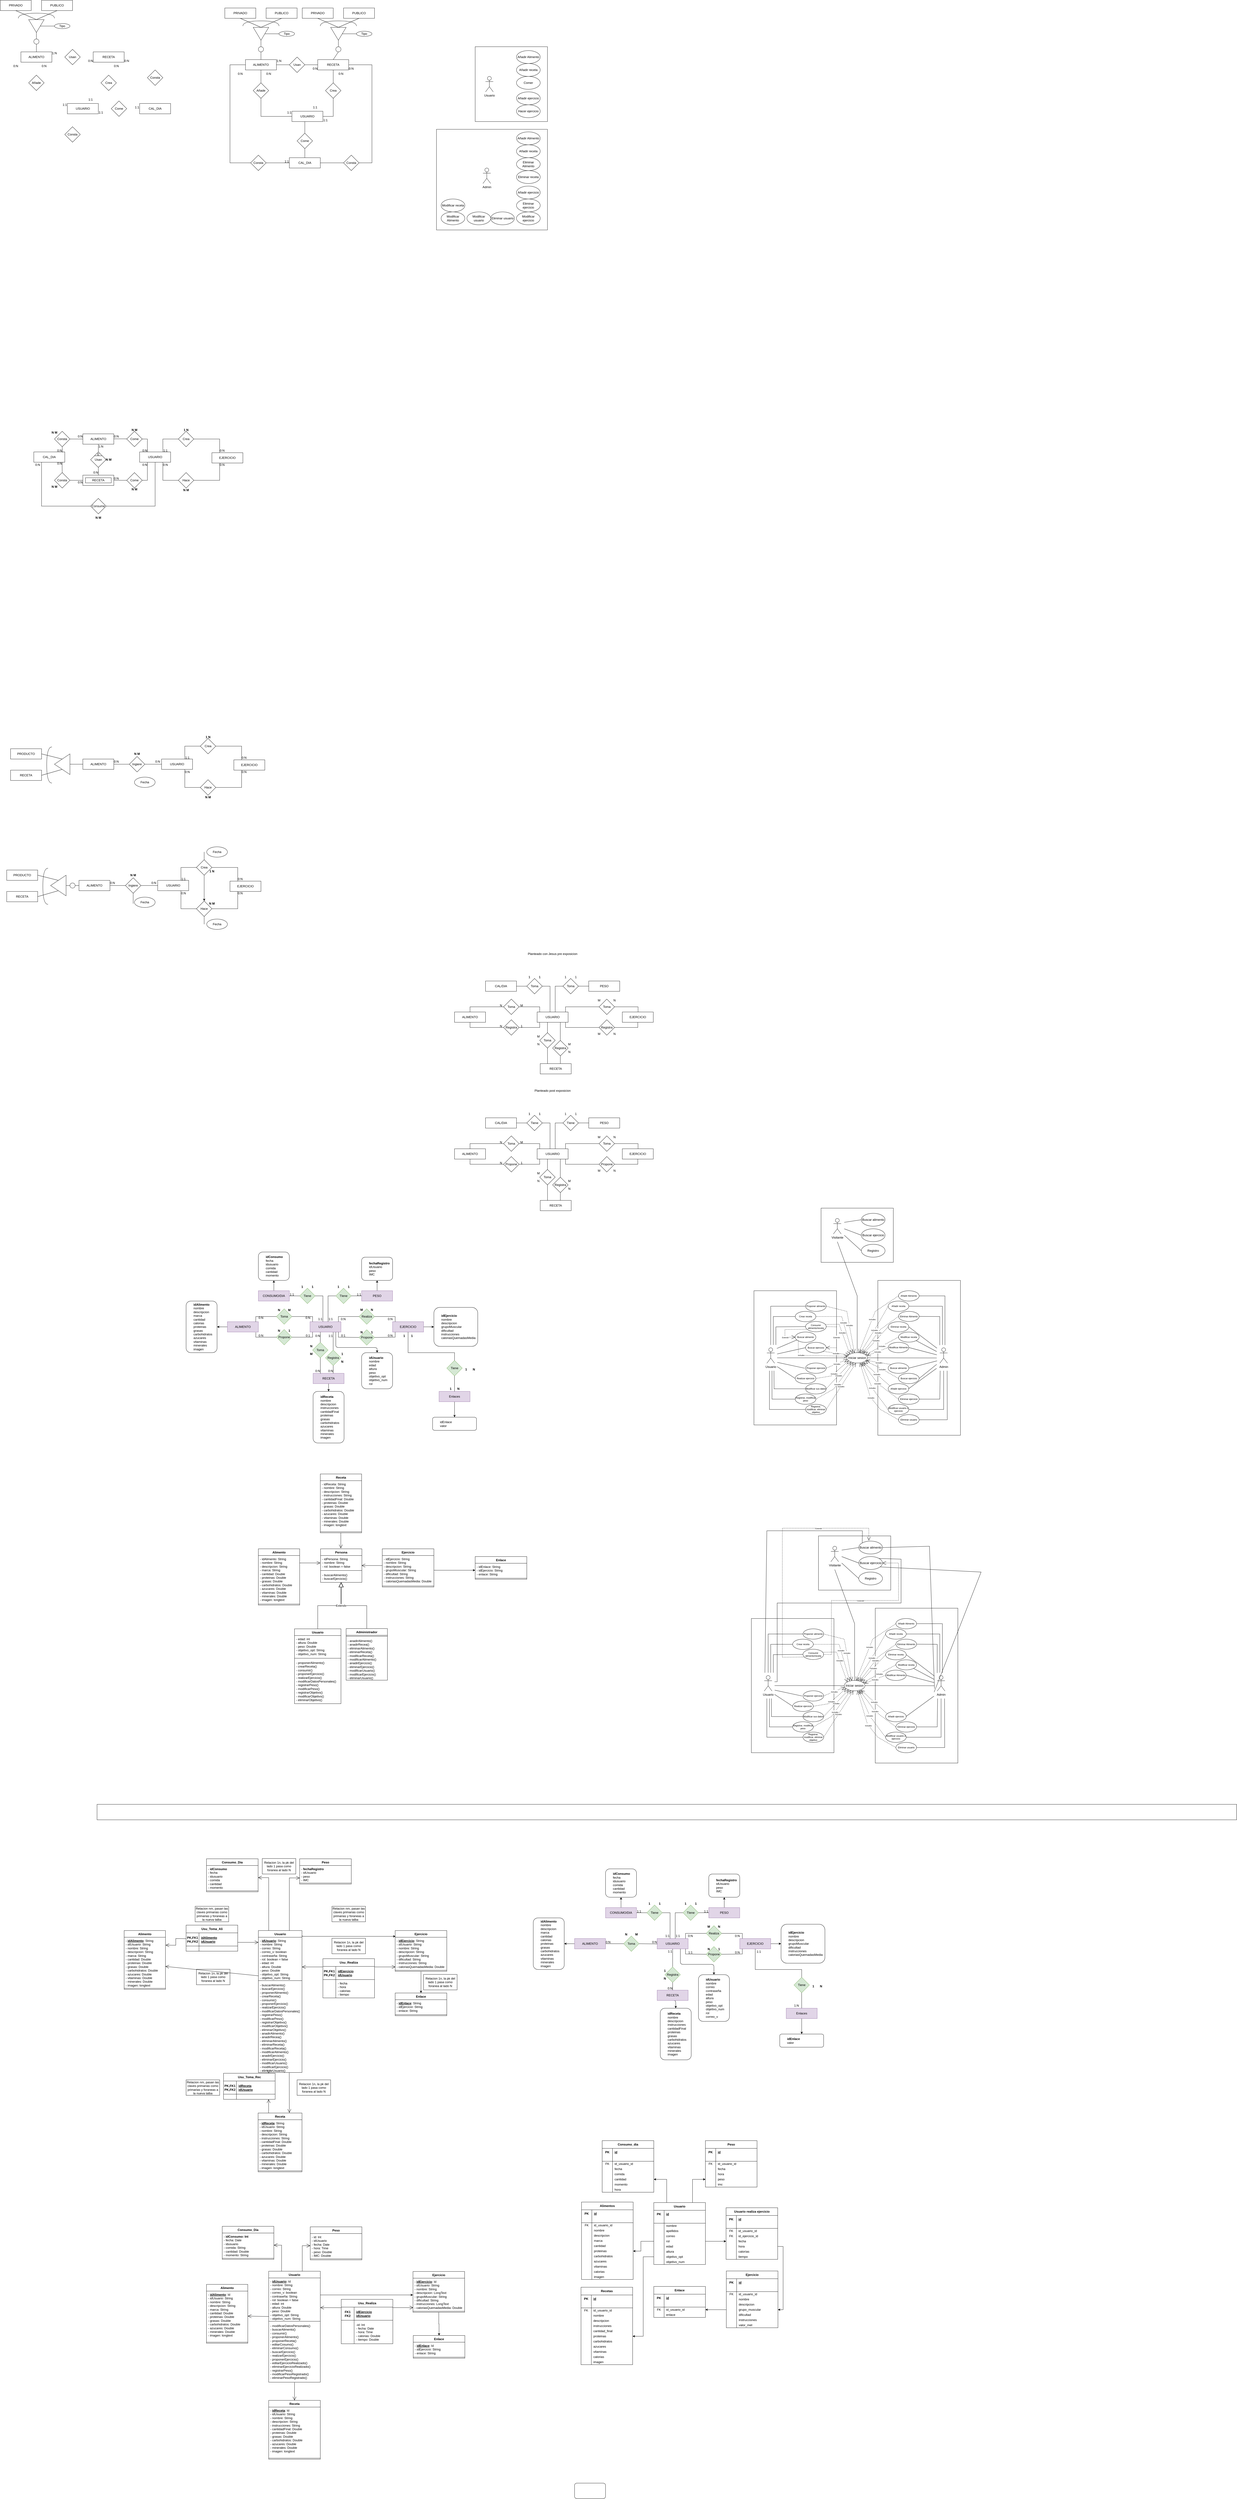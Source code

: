 <mxfile version="25.0.3">
  <diagram name="Página-1" id="51-v4eBmqbwcwVncoEEZ">
    <mxGraphModel dx="2868" dy="1456" grid="1" gridSize="10" guides="1" tooltips="1" connect="1" arrows="1" fold="1" page="1" pageScale="1" pageWidth="827" pageHeight="1169" math="0" shadow="0">
      <root>
        <mxCell id="0" />
        <mxCell id="1" parent="0" />
        <mxCell id="HoQIlVlqyUHcExySqKaY-358" value="" style="html=1;whiteSpace=wrap;" parent="1" vertex="1">
          <mxGeometry x="1840" y="220" width="280" height="290" as="geometry" />
        </mxCell>
        <mxCell id="HoQIlVlqyUHcExySqKaY-1" value="ALIMENTO" style="rounded=0;whiteSpace=wrap;html=1;" parent="1" vertex="1">
          <mxGeometry x="80" y="240" width="120" height="40" as="geometry" />
        </mxCell>
        <mxCell id="HoQIlVlqyUHcExySqKaY-2" value="RECETA" style="rounded=0;whiteSpace=wrap;html=1;" parent="1" vertex="1">
          <mxGeometry x="360" y="240" width="120" height="40" as="geometry" />
        </mxCell>
        <mxCell id="HoQIlVlqyUHcExySqKaY-3" value="USUARIO" style="rounded=0;whiteSpace=wrap;html=1;" parent="1" vertex="1">
          <mxGeometry x="260" y="440" width="120" height="40" as="geometry" />
        </mxCell>
        <mxCell id="HoQIlVlqyUHcExySqKaY-4" value="CAL_DIA" style="rounded=0;whiteSpace=wrap;html=1;" parent="1" vertex="1">
          <mxGeometry x="540" y="440" width="120" height="40" as="geometry" />
        </mxCell>
        <mxCell id="HoQIlVlqyUHcExySqKaY-5" value="Crea" style="rhombus;whiteSpace=wrap;html=1;" parent="1" vertex="1">
          <mxGeometry x="390" y="330" width="60" height="60" as="geometry" />
        </mxCell>
        <mxCell id="HoQIlVlqyUHcExySqKaY-6" value="Añade" style="rhombus;whiteSpace=wrap;html=1;" parent="1" vertex="1">
          <mxGeometry x="110" y="330" width="60" height="60" as="geometry" />
        </mxCell>
        <mxCell id="HoQIlVlqyUHcExySqKaY-7" value="0:N" style="text;html=1;align=center;verticalAlign=middle;whiteSpace=wrap;rounded=0;" parent="1" vertex="1">
          <mxGeometry x="420" y="280" width="60" height="30" as="geometry" />
        </mxCell>
        <mxCell id="HoQIlVlqyUHcExySqKaY-8" value="0:N" style="text;html=1;align=center;verticalAlign=middle;whiteSpace=wrap;rounded=0;" parent="1" vertex="1">
          <mxGeometry x="140" y="280" width="60" height="30" as="geometry" />
        </mxCell>
        <mxCell id="HoQIlVlqyUHcExySqKaY-9" value="1:1" style="text;html=1;align=center;verticalAlign=middle;whiteSpace=wrap;rounded=0;" parent="1" vertex="1">
          <mxGeometry x="320" y="410" width="60" height="30" as="geometry" />
        </mxCell>
        <mxCell id="HoQIlVlqyUHcExySqKaY-11" value="1:1" style="text;html=1;align=center;verticalAlign=middle;whiteSpace=wrap;rounded=0;" parent="1" vertex="1">
          <mxGeometry x="220" y="430" width="60" height="30" as="geometry" />
        </mxCell>
        <mxCell id="HoQIlVlqyUHcExySqKaY-12" value="Come" style="rhombus;whiteSpace=wrap;html=1;" parent="1" vertex="1">
          <mxGeometry x="430" y="430" width="60" height="60" as="geometry" />
        </mxCell>
        <mxCell id="HoQIlVlqyUHcExySqKaY-13" value="1:1" style="text;html=1;align=center;verticalAlign=middle;whiteSpace=wrap;rounded=0;" parent="1" vertex="1">
          <mxGeometry x="500" y="440" width="60" height="30" as="geometry" />
        </mxCell>
        <mxCell id="HoQIlVlqyUHcExySqKaY-14" value="1:1" style="text;html=1;align=center;verticalAlign=middle;whiteSpace=wrap;rounded=0;" parent="1" vertex="1">
          <mxGeometry x="360" y="460" width="60" height="30" as="geometry" />
        </mxCell>
        <mxCell id="HoQIlVlqyUHcExySqKaY-15" value="" style="triangle;whiteSpace=wrap;html=1;rotation=90;" parent="1" vertex="1">
          <mxGeometry x="115" y="110" width="50" height="60" as="geometry" />
        </mxCell>
        <mxCell id="HoQIlVlqyUHcExySqKaY-16" value="PRIVADO" style="rounded=0;whiteSpace=wrap;html=1;" parent="1" vertex="1">
          <mxGeometry y="40" width="120" height="40" as="geometry" />
        </mxCell>
        <mxCell id="HoQIlVlqyUHcExySqKaY-17" value="PUBLICO" style="rounded=0;whiteSpace=wrap;html=1;" parent="1" vertex="1">
          <mxGeometry x="160" y="40" width="120" height="40" as="geometry" />
        </mxCell>
        <mxCell id="HoQIlVlqyUHcExySqKaY-18" value="" style="endArrow=none;html=1;rounded=0;exitX=0.5;exitY=0;exitDx=0;exitDy=0;" parent="1" source="HoQIlVlqyUHcExySqKaY-15" edge="1">
          <mxGeometry width="50" height="50" relative="1" as="geometry">
            <mxPoint x="180" y="160" as="sourcePoint" />
            <mxPoint x="210" y="140" as="targetPoint" />
          </mxGeometry>
        </mxCell>
        <mxCell id="HoQIlVlqyUHcExySqKaY-19" value="Tipo" style="ellipse;whiteSpace=wrap;html=1;" parent="1" vertex="1">
          <mxGeometry x="210" y="130" width="60" height="20" as="geometry" />
        </mxCell>
        <mxCell id="HoQIlVlqyUHcExySqKaY-20" value="" style="endArrow=none;html=1;rounded=0;exitX=0.5;exitY=0;exitDx=0;exitDy=0;entryX=1;entryY=0.5;entryDx=0;entryDy=0;" parent="1" source="HoQIlVlqyUHcExySqKaY-21" target="HoQIlVlqyUHcExySqKaY-15" edge="1">
          <mxGeometry width="50" height="50" relative="1" as="geometry">
            <mxPoint x="140" y="190" as="sourcePoint" />
            <mxPoint x="190" y="140" as="targetPoint" />
          </mxGeometry>
        </mxCell>
        <mxCell id="HoQIlVlqyUHcExySqKaY-22" value="" style="endArrow=none;html=1;rounded=0;exitX=0.5;exitY=0;exitDx=0;exitDy=0;entryX=0.5;entryY=1;entryDx=0;entryDy=0;" parent="1" source="HoQIlVlqyUHcExySqKaY-1" target="HoQIlVlqyUHcExySqKaY-21" edge="1">
          <mxGeometry width="50" height="50" relative="1" as="geometry">
            <mxPoint x="140" y="240" as="sourcePoint" />
            <mxPoint x="140" y="165" as="targetPoint" />
          </mxGeometry>
        </mxCell>
        <mxCell id="HoQIlVlqyUHcExySqKaY-21" value="" style="ellipse;whiteSpace=wrap;html=1;aspect=fixed;" parent="1" vertex="1">
          <mxGeometry x="130" y="190" width="20" height="20" as="geometry" />
        </mxCell>
        <mxCell id="HoQIlVlqyUHcExySqKaY-23" value="" style="endArrow=none;html=1;rounded=0;exitX=0.5;exitY=1;exitDx=0;exitDy=0;entryX=0;entryY=0.5;entryDx=0;entryDy=0;" parent="1" source="HoQIlVlqyUHcExySqKaY-17" target="HoQIlVlqyUHcExySqKaY-15" edge="1">
          <mxGeometry width="50" height="50" relative="1" as="geometry">
            <mxPoint x="80" y="170" as="sourcePoint" />
            <mxPoint x="130" y="120" as="targetPoint" />
          </mxGeometry>
        </mxCell>
        <mxCell id="HoQIlVlqyUHcExySqKaY-24" value="" style="endArrow=none;html=1;rounded=0;exitX=0.5;exitY=1;exitDx=0;exitDy=0;entryX=0;entryY=0.5;entryDx=0;entryDy=0;" parent="1" source="HoQIlVlqyUHcExySqKaY-16" target="HoQIlVlqyUHcExySqKaY-15" edge="1">
          <mxGeometry width="50" height="50" relative="1" as="geometry">
            <mxPoint x="230" y="90" as="sourcePoint" />
            <mxPoint x="150" y="125" as="targetPoint" />
          </mxGeometry>
        </mxCell>
        <mxCell id="HoQIlVlqyUHcExySqKaY-25" value="" style="shape=requiredInterface;html=1;verticalLabelPosition=bottom;sketch=0;rotation=-90;" parent="1" vertex="1">
          <mxGeometry x="130" y="30" width="20" height="140" as="geometry" />
        </mxCell>
        <mxCell id="HoQIlVlqyUHcExySqKaY-26" value="Usan" style="rhombus;whiteSpace=wrap;html=1;" parent="1" vertex="1">
          <mxGeometry x="250" y="230" width="60" height="60" as="geometry" />
        </mxCell>
        <mxCell id="HoQIlVlqyUHcExySqKaY-27" value="0:N" style="text;html=1;align=center;verticalAlign=middle;whiteSpace=wrap;rounded=0;" parent="1" vertex="1">
          <mxGeometry x="320" y="260" width="60" height="30" as="geometry" />
        </mxCell>
        <mxCell id="HoQIlVlqyUHcExySqKaY-28" value="1:N" style="text;html=1;align=center;verticalAlign=middle;whiteSpace=wrap;rounded=0;" parent="1" vertex="1">
          <mxGeometry x="180" y="230" width="60" height="30" as="geometry" />
        </mxCell>
        <mxCell id="HoQIlVlqyUHcExySqKaY-29" value="Consta" style="rhombus;whiteSpace=wrap;html=1;" parent="1" vertex="1">
          <mxGeometry x="250" y="530" width="60" height="60" as="geometry" />
        </mxCell>
        <mxCell id="HoQIlVlqyUHcExySqKaY-30" value="0:N" style="text;html=1;align=center;verticalAlign=middle;whiteSpace=wrap;rounded=0;" parent="1" vertex="1">
          <mxGeometry x="30" y="280" width="60" height="30" as="geometry" />
        </mxCell>
        <mxCell id="HoQIlVlqyUHcExySqKaY-31" value="0:N" style="text;html=1;align=center;verticalAlign=middle;whiteSpace=wrap;rounded=0;" parent="1" vertex="1">
          <mxGeometry x="460" y="260" width="60" height="30" as="geometry" />
        </mxCell>
        <mxCell id="HoQIlVlqyUHcExySqKaY-32" value="Consta" style="rhombus;whiteSpace=wrap;html=1;" parent="1" vertex="1">
          <mxGeometry x="570" y="310" width="60" height="60" as="geometry" />
        </mxCell>
        <mxCell id="HoQIlVlqyUHcExySqKaY-33" value="ALIMENTO" style="rounded=0;whiteSpace=wrap;html=1;" parent="1" vertex="1">
          <mxGeometry x="950" y="270" width="120" height="40" as="geometry" />
        </mxCell>
        <mxCell id="HoQIlVlqyUHcExySqKaY-34" value="RECETA" style="rounded=0;whiteSpace=wrap;html=1;" parent="1" vertex="1">
          <mxGeometry x="1230" y="270" width="120" height="40" as="geometry" />
        </mxCell>
        <mxCell id="HoQIlVlqyUHcExySqKaY-35" value="USUARIO" style="rounded=0;whiteSpace=wrap;html=1;" parent="1" vertex="1">
          <mxGeometry x="1130" y="470" width="120" height="40" as="geometry" />
        </mxCell>
        <mxCell id="HoQIlVlqyUHcExySqKaY-36" value="CAL_DIA" style="rounded=0;whiteSpace=wrap;html=1;" parent="1" vertex="1">
          <mxGeometry x="1120" y="650" width="120" height="40" as="geometry" />
        </mxCell>
        <mxCell id="HoQIlVlqyUHcExySqKaY-37" value="Crea" style="rhombus;whiteSpace=wrap;html=1;" parent="1" vertex="1">
          <mxGeometry x="1260" y="360" width="60" height="60" as="geometry" />
        </mxCell>
        <mxCell id="HoQIlVlqyUHcExySqKaY-38" value="Añade" style="rhombus;whiteSpace=wrap;html=1;" parent="1" vertex="1">
          <mxGeometry x="980" y="360" width="60" height="60" as="geometry" />
        </mxCell>
        <mxCell id="HoQIlVlqyUHcExySqKaY-39" value="0:N" style="text;html=1;align=center;verticalAlign=middle;whiteSpace=wrap;rounded=0;" parent="1" vertex="1">
          <mxGeometry x="1290" y="310" width="60" height="30" as="geometry" />
        </mxCell>
        <mxCell id="HoQIlVlqyUHcExySqKaY-40" value="0:N" style="text;html=1;align=center;verticalAlign=middle;whiteSpace=wrap;rounded=0;" parent="1" vertex="1">
          <mxGeometry x="1010" y="310" width="60" height="30" as="geometry" />
        </mxCell>
        <mxCell id="HoQIlVlqyUHcExySqKaY-41" value="1:1" style="text;html=1;align=center;verticalAlign=middle;whiteSpace=wrap;rounded=0;" parent="1" vertex="1">
          <mxGeometry x="1190" y="440" width="60" height="30" as="geometry" />
        </mxCell>
        <mxCell id="HoQIlVlqyUHcExySqKaY-42" value="1:1" style="text;html=1;align=center;verticalAlign=middle;whiteSpace=wrap;rounded=0;" parent="1" vertex="1">
          <mxGeometry x="1090" y="460" width="60" height="30" as="geometry" />
        </mxCell>
        <mxCell id="HoQIlVlqyUHcExySqKaY-43" value="Come" style="rhombus;whiteSpace=wrap;html=1;" parent="1" vertex="1">
          <mxGeometry x="1150" y="555" width="60" height="60" as="geometry" />
        </mxCell>
        <mxCell id="HoQIlVlqyUHcExySqKaY-44" value="1:1" style="text;html=1;align=center;verticalAlign=middle;whiteSpace=wrap;rounded=0;" parent="1" vertex="1">
          <mxGeometry x="1080" y="650" width="60" height="30" as="geometry" />
        </mxCell>
        <mxCell id="HoQIlVlqyUHcExySqKaY-45" value="1:1" style="text;html=1;align=center;verticalAlign=middle;whiteSpace=wrap;rounded=0;" parent="1" vertex="1">
          <mxGeometry x="1230" y="490" width="60" height="30" as="geometry" />
        </mxCell>
        <mxCell id="HoQIlVlqyUHcExySqKaY-46" value="" style="triangle;whiteSpace=wrap;html=1;rotation=90;" parent="1" vertex="1">
          <mxGeometry x="985" y="140" width="50" height="60" as="geometry" />
        </mxCell>
        <mxCell id="HoQIlVlqyUHcExySqKaY-47" value="PRIVADO" style="rounded=0;whiteSpace=wrap;html=1;" parent="1" vertex="1">
          <mxGeometry x="870" y="70" width="120" height="40" as="geometry" />
        </mxCell>
        <mxCell id="HoQIlVlqyUHcExySqKaY-48" value="PUBLICO" style="rounded=0;whiteSpace=wrap;html=1;" parent="1" vertex="1">
          <mxGeometry x="1030" y="70" width="120" height="40" as="geometry" />
        </mxCell>
        <mxCell id="HoQIlVlqyUHcExySqKaY-49" value="" style="endArrow=none;html=1;rounded=0;exitX=0.5;exitY=0;exitDx=0;exitDy=0;" parent="1" source="HoQIlVlqyUHcExySqKaY-46" edge="1">
          <mxGeometry width="50" height="50" relative="1" as="geometry">
            <mxPoint x="1050" y="190" as="sourcePoint" />
            <mxPoint x="1080" y="170" as="targetPoint" />
          </mxGeometry>
        </mxCell>
        <mxCell id="HoQIlVlqyUHcExySqKaY-50" value="Tipo" style="ellipse;whiteSpace=wrap;html=1;" parent="1" vertex="1">
          <mxGeometry x="1080" y="160" width="60" height="20" as="geometry" />
        </mxCell>
        <mxCell id="HoQIlVlqyUHcExySqKaY-51" value="" style="endArrow=none;html=1;rounded=0;exitX=0.5;exitY=0;exitDx=0;exitDy=0;entryX=1;entryY=0.5;entryDx=0;entryDy=0;" parent="1" source="HoQIlVlqyUHcExySqKaY-53" target="HoQIlVlqyUHcExySqKaY-46" edge="1">
          <mxGeometry width="50" height="50" relative="1" as="geometry">
            <mxPoint x="1010" y="220" as="sourcePoint" />
            <mxPoint x="1060" y="170" as="targetPoint" />
          </mxGeometry>
        </mxCell>
        <mxCell id="HoQIlVlqyUHcExySqKaY-52" value="" style="endArrow=none;html=1;rounded=0;exitX=0.5;exitY=0;exitDx=0;exitDy=0;entryX=0.5;entryY=1;entryDx=0;entryDy=0;" parent="1" source="HoQIlVlqyUHcExySqKaY-33" target="HoQIlVlqyUHcExySqKaY-53" edge="1">
          <mxGeometry width="50" height="50" relative="1" as="geometry">
            <mxPoint x="1010" y="270" as="sourcePoint" />
            <mxPoint x="1010" y="195" as="targetPoint" />
          </mxGeometry>
        </mxCell>
        <mxCell id="HoQIlVlqyUHcExySqKaY-53" value="" style="ellipse;whiteSpace=wrap;html=1;aspect=fixed;" parent="1" vertex="1">
          <mxGeometry x="1000" y="220" width="20" height="20" as="geometry" />
        </mxCell>
        <mxCell id="HoQIlVlqyUHcExySqKaY-54" value="" style="endArrow=none;html=1;rounded=0;exitX=0.5;exitY=1;exitDx=0;exitDy=0;entryX=0;entryY=0.5;entryDx=0;entryDy=0;" parent="1" source="HoQIlVlqyUHcExySqKaY-48" target="HoQIlVlqyUHcExySqKaY-46" edge="1">
          <mxGeometry width="50" height="50" relative="1" as="geometry">
            <mxPoint x="950" y="200" as="sourcePoint" />
            <mxPoint x="1000" y="150" as="targetPoint" />
          </mxGeometry>
        </mxCell>
        <mxCell id="HoQIlVlqyUHcExySqKaY-55" value="" style="endArrow=none;html=1;rounded=0;exitX=0.5;exitY=1;exitDx=0;exitDy=0;entryX=0;entryY=0.5;entryDx=0;entryDy=0;" parent="1" source="HoQIlVlqyUHcExySqKaY-47" target="HoQIlVlqyUHcExySqKaY-46" edge="1">
          <mxGeometry width="50" height="50" relative="1" as="geometry">
            <mxPoint x="1100" y="120" as="sourcePoint" />
            <mxPoint x="1020" y="155" as="targetPoint" />
          </mxGeometry>
        </mxCell>
        <mxCell id="HoQIlVlqyUHcExySqKaY-56" value="" style="shape=requiredInterface;html=1;verticalLabelPosition=bottom;sketch=0;rotation=-90;" parent="1" vertex="1">
          <mxGeometry x="1000" y="60" width="20" height="140" as="geometry" />
        </mxCell>
        <mxCell id="HoQIlVlqyUHcExySqKaY-57" value="Usan" style="rhombus;whiteSpace=wrap;html=1;" parent="1" vertex="1">
          <mxGeometry x="1120" y="260" width="60" height="60" as="geometry" />
        </mxCell>
        <mxCell id="HoQIlVlqyUHcExySqKaY-58" value="0:N" style="text;html=1;align=center;verticalAlign=middle;whiteSpace=wrap;rounded=0;" parent="1" vertex="1">
          <mxGeometry x="1190" y="290" width="60" height="30" as="geometry" />
        </mxCell>
        <mxCell id="HoQIlVlqyUHcExySqKaY-59" value="1:N" style="text;html=1;align=center;verticalAlign=middle;whiteSpace=wrap;rounded=0;" parent="1" vertex="1">
          <mxGeometry x="1050" y="260" width="60" height="30" as="geometry" />
        </mxCell>
        <mxCell id="HoQIlVlqyUHcExySqKaY-60" value="Consta" style="rhombus;whiteSpace=wrap;html=1;" parent="1" vertex="1">
          <mxGeometry x="970" y="640" width="60" height="60" as="geometry" />
        </mxCell>
        <mxCell id="HoQIlVlqyUHcExySqKaY-61" value="0:N" style="text;html=1;align=center;verticalAlign=middle;whiteSpace=wrap;rounded=0;" parent="1" vertex="1">
          <mxGeometry x="900" y="310" width="60" height="30" as="geometry" />
        </mxCell>
        <mxCell id="HoQIlVlqyUHcExySqKaY-62" value="0:N" style="text;html=1;align=center;verticalAlign=middle;whiteSpace=wrap;rounded=0;" parent="1" vertex="1">
          <mxGeometry x="1330" y="290" width="60" height="30" as="geometry" />
        </mxCell>
        <mxCell id="HoQIlVlqyUHcExySqKaY-63" value="Consta" style="rhombus;whiteSpace=wrap;html=1;" parent="1" vertex="1">
          <mxGeometry x="1330" y="640" width="60" height="60" as="geometry" />
        </mxCell>
        <mxCell id="HoQIlVlqyUHcExySqKaY-68" value="" style="endArrow=none;html=1;rounded=0;exitX=0;exitY=0;exitDx=0;exitDy=0;entryX=0.5;entryY=0;entryDx=0;entryDy=0;" parent="1" source="HoQIlVlqyUHcExySqKaY-40" target="HoQIlVlqyUHcExySqKaY-38" edge="1">
          <mxGeometry relative="1" as="geometry">
            <mxPoint x="1220" y="470" as="sourcePoint" />
            <mxPoint x="1380" y="470" as="targetPoint" />
          </mxGeometry>
        </mxCell>
        <mxCell id="HoQIlVlqyUHcExySqKaY-69" value="" style="endArrow=none;html=1;rounded=0;exitX=0;exitY=0;exitDx=0;exitDy=0;entryX=0.5;entryY=0;entryDx=0;entryDy=0;" parent="1" edge="1">
          <mxGeometry relative="1" as="geometry">
            <mxPoint x="1290" y="310" as="sourcePoint" />
            <mxPoint x="1290" y="360" as="targetPoint" />
          </mxGeometry>
        </mxCell>
        <mxCell id="HoQIlVlqyUHcExySqKaY-70" value="" style="endArrow=none;html=1;rounded=0;exitX=0;exitY=0;exitDx=0;exitDy=0;entryX=0;entryY=0.5;entryDx=0;entryDy=0;" parent="1" target="HoQIlVlqyUHcExySqKaY-35" edge="1">
          <mxGeometry relative="1" as="geometry">
            <mxPoint x="1010" y="420" as="sourcePoint" />
            <mxPoint x="1010" y="470" as="targetPoint" />
            <Array as="points">
              <mxPoint x="1010" y="490" />
            </Array>
          </mxGeometry>
        </mxCell>
        <mxCell id="HoQIlVlqyUHcExySqKaY-71" value="" style="endArrow=none;html=1;rounded=0;exitX=0.5;exitY=1;exitDx=0;exitDy=0;entryX=1;entryY=0.5;entryDx=0;entryDy=0;" parent="1" source="HoQIlVlqyUHcExySqKaY-37" target="HoQIlVlqyUHcExySqKaY-35" edge="1">
          <mxGeometry relative="1" as="geometry">
            <mxPoint x="1020" y="320" as="sourcePoint" />
            <mxPoint x="1020" y="370" as="targetPoint" />
            <Array as="points">
              <mxPoint x="1290" y="490" />
            </Array>
          </mxGeometry>
        </mxCell>
        <mxCell id="HoQIlVlqyUHcExySqKaY-72" value="" style="endArrow=none;html=1;rounded=0;exitX=0;exitY=0;exitDx=0;exitDy=0;entryX=0.5;entryY=0;entryDx=0;entryDy=0;" parent="1" target="HoQIlVlqyUHcExySqKaY-43" edge="1">
          <mxGeometry relative="1" as="geometry">
            <mxPoint x="1180" y="510" as="sourcePoint" />
            <mxPoint x="1210" y="550" as="targetPoint" />
          </mxGeometry>
        </mxCell>
        <mxCell id="HoQIlVlqyUHcExySqKaY-73" value="" style="endArrow=none;html=1;rounded=0;entryX=0.5;entryY=0;entryDx=0;entryDy=0;" parent="1" target="HoQIlVlqyUHcExySqKaY-36" edge="1">
          <mxGeometry relative="1" as="geometry">
            <mxPoint x="1180" y="615" as="sourcePoint" />
            <mxPoint x="1210" y="630" as="targetPoint" />
          </mxGeometry>
        </mxCell>
        <mxCell id="HoQIlVlqyUHcExySqKaY-74" value="" style="endArrow=none;html=1;rounded=0;entryX=1;entryY=0.5;entryDx=0;entryDy=0;exitX=0;exitY=0.5;exitDx=0;exitDy=0;" parent="1" source="HoQIlVlqyUHcExySqKaY-63" target="HoQIlVlqyUHcExySqKaY-36" edge="1">
          <mxGeometry relative="1" as="geometry">
            <mxPoint x="1190" y="625" as="sourcePoint" />
            <mxPoint x="1190" y="660" as="targetPoint" />
          </mxGeometry>
        </mxCell>
        <mxCell id="HoQIlVlqyUHcExySqKaY-75" value="" style="endArrow=none;html=1;rounded=0;entryX=0;entryY=0.5;entryDx=0;entryDy=0;exitX=1;exitY=0.5;exitDx=0;exitDy=0;" parent="1" source="HoQIlVlqyUHcExySqKaY-60" target="HoQIlVlqyUHcExySqKaY-36" edge="1">
          <mxGeometry relative="1" as="geometry">
            <mxPoint x="1200" y="635" as="sourcePoint" />
            <mxPoint x="1200" y="670" as="targetPoint" />
          </mxGeometry>
        </mxCell>
        <mxCell id="HoQIlVlqyUHcExySqKaY-76" value="" style="endArrow=none;html=1;rounded=0;exitX=0;exitY=0.5;exitDx=0;exitDy=0;entryX=0;entryY=0.5;entryDx=0;entryDy=0;" parent="1" source="HoQIlVlqyUHcExySqKaY-33" target="HoQIlVlqyUHcExySqKaY-60" edge="1">
          <mxGeometry relative="1" as="geometry">
            <mxPoint x="1020" y="430" as="sourcePoint" />
            <mxPoint x="1140" y="500" as="targetPoint" />
            <Array as="points">
              <mxPoint x="890" y="290" />
              <mxPoint x="890" y="670" />
            </Array>
          </mxGeometry>
        </mxCell>
        <mxCell id="HoQIlVlqyUHcExySqKaY-77" value="" style="endArrow=none;html=1;rounded=0;exitX=1;exitY=0.5;exitDx=0;exitDy=0;entryX=1;entryY=0.5;entryDx=0;entryDy=0;" parent="1" source="HoQIlVlqyUHcExySqKaY-34" target="HoQIlVlqyUHcExySqKaY-63" edge="1">
          <mxGeometry relative="1" as="geometry">
            <mxPoint x="960" y="300" as="sourcePoint" />
            <mxPoint x="980" y="680" as="targetPoint" />
            <Array as="points">
              <mxPoint x="1440" y="290" />
              <mxPoint x="1440" y="500" />
              <mxPoint x="1440" y="670" />
            </Array>
          </mxGeometry>
        </mxCell>
        <mxCell id="HoQIlVlqyUHcExySqKaY-87" value="" style="triangle;whiteSpace=wrap;html=1;rotation=90;" parent="1" vertex="1">
          <mxGeometry x="1285" y="140" width="50" height="60" as="geometry" />
        </mxCell>
        <mxCell id="HoQIlVlqyUHcExySqKaY-88" value="PRIVADO" style="rounded=0;whiteSpace=wrap;html=1;" parent="1" vertex="1">
          <mxGeometry x="1170" y="70" width="120" height="40" as="geometry" />
        </mxCell>
        <mxCell id="HoQIlVlqyUHcExySqKaY-89" value="PUBLICO" style="rounded=0;whiteSpace=wrap;html=1;" parent="1" vertex="1">
          <mxGeometry x="1330" y="70" width="120" height="40" as="geometry" />
        </mxCell>
        <mxCell id="HoQIlVlqyUHcExySqKaY-90" value="" style="endArrow=none;html=1;rounded=0;exitX=0.5;exitY=0;exitDx=0;exitDy=0;" parent="1" source="HoQIlVlqyUHcExySqKaY-87" edge="1">
          <mxGeometry width="50" height="50" relative="1" as="geometry">
            <mxPoint x="1350" y="190" as="sourcePoint" />
            <mxPoint x="1380" y="170" as="targetPoint" />
          </mxGeometry>
        </mxCell>
        <mxCell id="HoQIlVlqyUHcExySqKaY-91" value="Tipo" style="ellipse;whiteSpace=wrap;html=1;" parent="1" vertex="1">
          <mxGeometry x="1380" y="160" width="60" height="20" as="geometry" />
        </mxCell>
        <mxCell id="HoQIlVlqyUHcExySqKaY-92" value="" style="endArrow=none;html=1;rounded=0;exitX=0.5;exitY=0;exitDx=0;exitDy=0;entryX=1;entryY=0.5;entryDx=0;entryDy=0;" parent="1" source="HoQIlVlqyUHcExySqKaY-93" target="HoQIlVlqyUHcExySqKaY-87" edge="1">
          <mxGeometry width="50" height="50" relative="1" as="geometry">
            <mxPoint x="1310" y="220" as="sourcePoint" />
            <mxPoint x="1360" y="170" as="targetPoint" />
          </mxGeometry>
        </mxCell>
        <mxCell id="HoQIlVlqyUHcExySqKaY-93" value="" style="ellipse;whiteSpace=wrap;html=1;aspect=fixed;" parent="1" vertex="1">
          <mxGeometry x="1300" y="220" width="20" height="20" as="geometry" />
        </mxCell>
        <mxCell id="HoQIlVlqyUHcExySqKaY-94" value="" style="endArrow=none;html=1;rounded=0;exitX=0.5;exitY=1;exitDx=0;exitDy=0;entryX=0;entryY=0.5;entryDx=0;entryDy=0;" parent="1" source="HoQIlVlqyUHcExySqKaY-89" target="HoQIlVlqyUHcExySqKaY-87" edge="1">
          <mxGeometry width="50" height="50" relative="1" as="geometry">
            <mxPoint x="1250" y="200" as="sourcePoint" />
            <mxPoint x="1300" y="150" as="targetPoint" />
          </mxGeometry>
        </mxCell>
        <mxCell id="HoQIlVlqyUHcExySqKaY-95" value="" style="endArrow=none;html=1;rounded=0;exitX=0.5;exitY=1;exitDx=0;exitDy=0;entryX=0;entryY=0.5;entryDx=0;entryDy=0;" parent="1" source="HoQIlVlqyUHcExySqKaY-88" target="HoQIlVlqyUHcExySqKaY-87" edge="1">
          <mxGeometry width="50" height="50" relative="1" as="geometry">
            <mxPoint x="1400" y="120" as="sourcePoint" />
            <mxPoint x="1320" y="155" as="targetPoint" />
          </mxGeometry>
        </mxCell>
        <mxCell id="HoQIlVlqyUHcExySqKaY-96" value="" style="shape=requiredInterface;html=1;verticalLabelPosition=bottom;sketch=0;rotation=-90;" parent="1" vertex="1">
          <mxGeometry x="1300" y="60" width="20" height="140" as="geometry" />
        </mxCell>
        <mxCell id="HoQIlVlqyUHcExySqKaY-108" value="" style="endArrow=none;html=1;rounded=0;exitX=0.5;exitY=0;exitDx=0;exitDy=0;entryX=0.5;entryY=1;entryDx=0;entryDy=0;" parent="1" source="HoQIlVlqyUHcExySqKaY-34" target="HoQIlVlqyUHcExySqKaY-93" edge="1">
          <mxGeometry width="50" height="50" relative="1" as="geometry">
            <mxPoint x="1020" y="280" as="sourcePoint" />
            <mxPoint x="1020" y="250" as="targetPoint" />
          </mxGeometry>
        </mxCell>
        <mxCell id="HoQIlVlqyUHcExySqKaY-109" value="" style="endArrow=none;html=1;rounded=0;entryX=0;entryY=0.5;entryDx=0;entryDy=0;exitX=1;exitY=0.5;exitDx=0;exitDy=0;" parent="1" source="HoQIlVlqyUHcExySqKaY-33" target="HoQIlVlqyUHcExySqKaY-57" edge="1">
          <mxGeometry width="50" height="50" relative="1" as="geometry">
            <mxPoint x="1080" y="310" as="sourcePoint" />
            <mxPoint x="1020" y="250" as="targetPoint" />
          </mxGeometry>
        </mxCell>
        <mxCell id="HoQIlVlqyUHcExySqKaY-110" value="" style="endArrow=none;html=1;rounded=0;exitX=0;exitY=0.5;exitDx=0;exitDy=0;entryX=1;entryY=0.5;entryDx=0;entryDy=0;" parent="1" source="HoQIlVlqyUHcExySqKaY-34" target="HoQIlVlqyUHcExySqKaY-57" edge="1">
          <mxGeometry width="50" height="50" relative="1" as="geometry">
            <mxPoint x="1030" y="290" as="sourcePoint" />
            <mxPoint x="1030" y="260" as="targetPoint" />
          </mxGeometry>
        </mxCell>
        <mxCell id="HoQIlVlqyUHcExySqKaY-165" value="ALIMENTO" style="rounded=0;whiteSpace=wrap;html=1;" parent="1" vertex="1">
          <mxGeometry x="320" y="1720" width="120" height="40" as="geometry" />
        </mxCell>
        <mxCell id="HoQIlVlqyUHcExySqKaY-166" value="RECETA" style="rounded=0;whiteSpace=wrap;html=1;" parent="1" vertex="1">
          <mxGeometry x="320" y="1880" width="120" height="40" as="geometry" />
        </mxCell>
        <mxCell id="HoQIlVlqyUHcExySqKaY-167" value="Usan" style="rhombus;whiteSpace=wrap;html=1;" parent="1" vertex="1">
          <mxGeometry x="350" y="1790" width="60" height="60" as="geometry" />
        </mxCell>
        <mxCell id="HoQIlVlqyUHcExySqKaY-168" value="USUARIO" style="rounded=0;whiteSpace=wrap;html=1;" parent="1" vertex="1">
          <mxGeometry x="540" y="1790" width="120" height="40" as="geometry" />
        </mxCell>
        <mxCell id="HoQIlVlqyUHcExySqKaY-169" value="CAL_DIA" style="rounded=0;whiteSpace=wrap;html=1;" parent="1" vertex="1">
          <mxGeometry x="130" y="1790" width="120" height="40" as="geometry" />
        </mxCell>
        <mxCell id="HoQIlVlqyUHcExySqKaY-170" value="" style="endArrow=none;html=1;rounded=0;exitX=0;exitY=0;exitDx=0;exitDy=0;entryX=1;entryY=0;entryDx=0;entryDy=0;" parent="1" source="HoQIlVlqyUHcExySqKaY-167" target="HoQIlVlqyUHcExySqKaY-167" edge="1">
          <mxGeometry relative="1" as="geometry">
            <mxPoint x="350" y="1860" as="sourcePoint" />
            <mxPoint x="510" y="1860" as="targetPoint" />
          </mxGeometry>
        </mxCell>
        <mxCell id="HoQIlVlqyUHcExySqKaY-171" value="E" style="text;html=1;align=center;verticalAlign=middle;whiteSpace=wrap;rounded=0;" parent="1" vertex="1">
          <mxGeometry x="370" y="1790" width="20" height="20" as="geometry" />
        </mxCell>
        <mxCell id="HoQIlVlqyUHcExySqKaY-175" value="1:N" style="text;html=1;align=center;verticalAlign=middle;whiteSpace=wrap;rounded=0;" parent="1" vertex="1">
          <mxGeometry x="360" y="1754" width="60" height="30" as="geometry" />
        </mxCell>
        <mxCell id="HoQIlVlqyUHcExySqKaY-176" value="0:N" style="text;html=1;align=center;verticalAlign=middle;whiteSpace=wrap;rounded=0;" parent="1" vertex="1">
          <mxGeometry x="340" y="1855" width="60" height="30" as="geometry" />
        </mxCell>
        <mxCell id="HoQIlVlqyUHcExySqKaY-178" value="" style="rounded=0;whiteSpace=wrap;html=1;fillColor=none;" parent="1" vertex="1">
          <mxGeometry x="330" y="1890" width="100" height="20" as="geometry" />
        </mxCell>
        <mxCell id="HoQIlVlqyUHcExySqKaY-180" value="Come" style="rhombus;whiteSpace=wrap;html=1;" parent="1" vertex="1">
          <mxGeometry x="490" y="1870" width="60" height="60" as="geometry" />
        </mxCell>
        <mxCell id="HoQIlVlqyUHcExySqKaY-181" value="Come" style="rhombus;whiteSpace=wrap;html=1;" parent="1" vertex="1">
          <mxGeometry x="490" y="1710" width="60" height="60" as="geometry" />
        </mxCell>
        <mxCell id="HoQIlVlqyUHcExySqKaY-182" value="Consta" style="rhombus;whiteSpace=wrap;html=1;" parent="1" vertex="1">
          <mxGeometry x="210" y="1870" width="60" height="60" as="geometry" />
        </mxCell>
        <mxCell id="HoQIlVlqyUHcExySqKaY-183" value="Consta" style="rhombus;whiteSpace=wrap;html=1;" parent="1" vertex="1">
          <mxGeometry x="210" y="1710" width="60" height="60" as="geometry" />
        </mxCell>
        <mxCell id="HoQIlVlqyUHcExySqKaY-184" value="Consume" style="rhombus;whiteSpace=wrap;html=1;" parent="1" vertex="1">
          <mxGeometry x="350" y="1970" width="60" height="60" as="geometry" />
        </mxCell>
        <mxCell id="HoQIlVlqyUHcExySqKaY-185" value="EJERCICIO" style="rounded=0;whiteSpace=wrap;html=1;" parent="1" vertex="1">
          <mxGeometry x="820" y="1793" width="120" height="40" as="geometry" />
        </mxCell>
        <mxCell id="HoQIlVlqyUHcExySqKaY-203" value="Crea" style="rhombus;whiteSpace=wrap;html=1;" parent="1" vertex="1">
          <mxGeometry x="690" y="1710" width="60" height="60" as="geometry" />
        </mxCell>
        <mxCell id="HoQIlVlqyUHcExySqKaY-216" value="" style="endArrow=none;html=1;rounded=0;exitX=0.5;exitY=0;exitDx=0;exitDy=0;" parent="1" source="HoQIlVlqyUHcExySqKaY-185" edge="1">
          <mxGeometry width="50" height="50" relative="1" as="geometry">
            <mxPoint x="890" y="1843" as="sourcePoint" />
            <mxPoint x="940" y="1793" as="targetPoint" />
          </mxGeometry>
        </mxCell>
        <mxCell id="HoQIlVlqyUHcExySqKaY-218" value="0:N" style="text;html=1;align=center;verticalAlign=middle;whiteSpace=wrap;rounded=0;" parent="1" vertex="1">
          <mxGeometry x="830" y="1770" width="60" height="30" as="geometry" />
        </mxCell>
        <mxCell id="HoQIlVlqyUHcExySqKaY-219" value="Hace" style="rhombus;whiteSpace=wrap;html=1;" parent="1" vertex="1">
          <mxGeometry x="690" y="1870" width="60" height="60" as="geometry" />
        </mxCell>
        <mxCell id="HoQIlVlqyUHcExySqKaY-220" value="1:1" style="text;html=1;align=center;verticalAlign=middle;whiteSpace=wrap;rounded=0;" parent="1" vertex="1">
          <mxGeometry x="610" y="1770" width="60" height="30" as="geometry" />
        </mxCell>
        <mxCell id="HoQIlVlqyUHcExySqKaY-223" value="0:N" style="text;html=1;align=center;verticalAlign=middle;whiteSpace=wrap;rounded=0;" parent="1" vertex="1">
          <mxGeometry x="530" y="1770" width="60" height="30" as="geometry" />
        </mxCell>
        <mxCell id="HoQIlVlqyUHcExySqKaY-224" value="0:N" style="text;html=1;align=center;verticalAlign=middle;whiteSpace=wrap;rounded=0;" parent="1" vertex="1">
          <mxGeometry x="420" y="1715" width="60" height="30" as="geometry" />
        </mxCell>
        <mxCell id="HoQIlVlqyUHcExySqKaY-225" value="N M" style="text;html=1;align=center;verticalAlign=middle;whiteSpace=wrap;rounded=0;fontStyle=1" parent="1" vertex="1">
          <mxGeometry x="490" y="1690" width="60" height="30" as="geometry" />
        </mxCell>
        <mxCell id="HoQIlVlqyUHcExySqKaY-226" value="1 N" style="text;html=1;align=center;verticalAlign=middle;whiteSpace=wrap;rounded=0;fontStyle=1" parent="1" vertex="1">
          <mxGeometry x="690" y="1690" width="60" height="30" as="geometry" />
        </mxCell>
        <mxCell id="HoQIlVlqyUHcExySqKaY-227" value="N M" style="text;html=1;align=center;verticalAlign=middle;whiteSpace=wrap;rounded=0;fontStyle=1" parent="1" vertex="1">
          <mxGeometry x="490" y="1920" width="60" height="30" as="geometry" />
        </mxCell>
        <mxCell id="HoQIlVlqyUHcExySqKaY-228" value="0:N" style="text;html=1;align=center;verticalAlign=middle;whiteSpace=wrap;rounded=0;" parent="1" vertex="1">
          <mxGeometry x="530" y="1825" width="60" height="30" as="geometry" />
        </mxCell>
        <mxCell id="HoQIlVlqyUHcExySqKaY-229" value="0:N" style="text;html=1;align=center;verticalAlign=middle;whiteSpace=wrap;rounded=0;" parent="1" vertex="1">
          <mxGeometry x="420" y="1878" width="60" height="30" as="geometry" />
        </mxCell>
        <mxCell id="HoQIlVlqyUHcExySqKaY-230" value="N M" style="text;html=1;align=center;verticalAlign=middle;whiteSpace=wrap;rounded=0;fontStyle=1" parent="1" vertex="1">
          <mxGeometry x="390" y="1805" width="60" height="30" as="geometry" />
        </mxCell>
        <mxCell id="HoQIlVlqyUHcExySqKaY-232" value="N M" style="text;html=1;align=center;verticalAlign=middle;whiteSpace=wrap;rounded=0;fontStyle=1" parent="1" vertex="1">
          <mxGeometry x="180" y="1700" width="60" height="30" as="geometry" />
        </mxCell>
        <mxCell id="HoQIlVlqyUHcExySqKaY-233" value="N M" style="text;html=1;align=center;verticalAlign=middle;whiteSpace=wrap;rounded=0;fontStyle=1" parent="1" vertex="1">
          <mxGeometry x="180" y="1910" width="60" height="30" as="geometry" />
        </mxCell>
        <mxCell id="HoQIlVlqyUHcExySqKaY-234" value="N M" style="text;html=1;align=center;verticalAlign=middle;whiteSpace=wrap;rounded=0;fontStyle=1" parent="1" vertex="1">
          <mxGeometry x="350" y="2030" width="60" height="30" as="geometry" />
        </mxCell>
        <mxCell id="HoQIlVlqyUHcExySqKaY-237" value="0:N" style="text;html=1;align=center;verticalAlign=middle;whiteSpace=wrap;rounded=0;" parent="1" vertex="1">
          <mxGeometry x="280" y="1715" width="60" height="30" as="geometry" />
        </mxCell>
        <mxCell id="HoQIlVlqyUHcExySqKaY-238" value="0:N" style="text;html=1;align=center;verticalAlign=middle;whiteSpace=wrap;rounded=0;" parent="1" vertex="1">
          <mxGeometry x="200" y="1770" width="60" height="30" as="geometry" />
        </mxCell>
        <mxCell id="HoQIlVlqyUHcExySqKaY-239" value="0:N" style="text;html=1;align=center;verticalAlign=middle;whiteSpace=wrap;rounded=0;" parent="1" vertex="1">
          <mxGeometry x="280" y="1893" width="60" height="30" as="geometry" />
        </mxCell>
        <mxCell id="HoQIlVlqyUHcExySqKaY-240" value="0:N" style="text;html=1;align=center;verticalAlign=middle;whiteSpace=wrap;rounded=0;" parent="1" vertex="1">
          <mxGeometry x="200" y="1820" width="60" height="30" as="geometry" />
        </mxCell>
        <mxCell id="HoQIlVlqyUHcExySqKaY-244" value="" style="endArrow=none;html=1;rounded=0;entryX=1;entryY=0.5;entryDx=0;entryDy=0;exitX=0;exitY=0.5;exitDx=0;exitDy=0;" parent="1" source="HoQIlVlqyUHcExySqKaY-165" target="HoQIlVlqyUHcExySqKaY-183" edge="1">
          <mxGeometry width="50" height="50" relative="1" as="geometry">
            <mxPoint x="430" y="1840" as="sourcePoint" />
            <mxPoint x="480" y="1790" as="targetPoint" />
          </mxGeometry>
        </mxCell>
        <mxCell id="HoQIlVlqyUHcExySqKaY-246" value="" style="endArrow=none;html=1;rounded=0;entryX=1;entryY=0.5;entryDx=0;entryDy=0;exitX=0;exitY=0.5;exitDx=0;exitDy=0;" parent="1" source="HoQIlVlqyUHcExySqKaY-166" target="HoQIlVlqyUHcExySqKaY-182" edge="1">
          <mxGeometry width="50" height="50" relative="1" as="geometry">
            <mxPoint x="340" y="1760" as="sourcePoint" />
            <mxPoint x="290" y="1760" as="targetPoint" />
          </mxGeometry>
        </mxCell>
        <mxCell id="HoQIlVlqyUHcExySqKaY-247" value="" style="endArrow=none;html=1;rounded=0;exitX=0.921;exitY=0.049;exitDx=0;exitDy=0;exitPerimeter=0;entryX=0.5;entryY=1;entryDx=0;entryDy=0;" parent="1" source="HoQIlVlqyUHcExySqKaY-169" target="HoQIlVlqyUHcExySqKaY-183" edge="1">
          <mxGeometry width="50" height="50" relative="1" as="geometry">
            <mxPoint x="300" y="1820" as="sourcePoint" />
            <mxPoint x="350" y="1770" as="targetPoint" />
          </mxGeometry>
        </mxCell>
        <mxCell id="HoQIlVlqyUHcExySqKaY-248" value="" style="endArrow=none;html=1;rounded=0;exitX=0.5;exitY=0;exitDx=0;exitDy=0;entryX=0.5;entryY=1;entryDx=0;entryDy=0;" parent="1" source="HoQIlVlqyUHcExySqKaY-182" edge="1">
          <mxGeometry width="50" height="50" relative="1" as="geometry">
            <mxPoint x="240.5" y="1852" as="sourcePoint" />
            <mxPoint x="239.5" y="1830" as="targetPoint" />
          </mxGeometry>
        </mxCell>
        <mxCell id="HoQIlVlqyUHcExySqKaY-249" value="" style="endArrow=none;html=1;rounded=0;exitX=1;exitY=0.5;exitDx=0;exitDy=0;entryX=0;entryY=0.5;entryDx=0;entryDy=0;" parent="1" source="HoQIlVlqyUHcExySqKaY-166" target="HoQIlVlqyUHcExySqKaY-180" edge="1">
          <mxGeometry width="50" height="50" relative="1" as="geometry">
            <mxPoint x="420" y="1860" as="sourcePoint" />
            <mxPoint x="470" y="1810" as="targetPoint" />
          </mxGeometry>
        </mxCell>
        <mxCell id="HoQIlVlqyUHcExySqKaY-250" value="" style="endArrow=none;html=1;rounded=0;exitX=1;exitY=0.5;exitDx=0;exitDy=0;entryX=0;entryY=0.5;entryDx=0;entryDy=0;" parent="1" edge="1">
          <mxGeometry width="50" height="50" relative="1" as="geometry">
            <mxPoint x="440" y="1739.43" as="sourcePoint" />
            <mxPoint x="490" y="1739.43" as="targetPoint" />
          </mxGeometry>
        </mxCell>
        <mxCell id="HoQIlVlqyUHcExySqKaY-251" value="" style="endArrow=none;html=1;rounded=0;exitX=0.5;exitY=1;exitDx=0;exitDy=0;entryX=0.5;entryY=0;entryDx=0;entryDy=0;" parent="1" source="HoQIlVlqyUHcExySqKaY-167" target="HoQIlVlqyUHcExySqKaY-166" edge="1">
          <mxGeometry width="50" height="50" relative="1" as="geometry">
            <mxPoint x="450" y="1910" as="sourcePoint" />
            <mxPoint x="500" y="1910" as="targetPoint" />
          </mxGeometry>
        </mxCell>
        <mxCell id="HoQIlVlqyUHcExySqKaY-252" value="" style="endArrow=none;html=1;rounded=0;exitX=0.5;exitY=1;exitDx=0;exitDy=0;entryX=0.5;entryY=0;entryDx=0;entryDy=0;" parent="1" edge="1">
          <mxGeometry width="50" height="50" relative="1" as="geometry">
            <mxPoint x="380" y="1760" as="sourcePoint" />
            <mxPoint x="380" y="1790" as="targetPoint" />
          </mxGeometry>
        </mxCell>
        <mxCell id="HoQIlVlqyUHcExySqKaY-253" value="" style="endArrow=none;html=1;rounded=0;exitX=1;exitY=0.5;exitDx=0;exitDy=0;entryX=0.25;entryY=1;entryDx=0;entryDy=0;" parent="1" source="HoQIlVlqyUHcExySqKaY-180" target="HoQIlVlqyUHcExySqKaY-168" edge="1">
          <mxGeometry width="50" height="50" relative="1" as="geometry">
            <mxPoint x="570" y="1880" as="sourcePoint" />
            <mxPoint x="620" y="1830" as="targetPoint" />
            <Array as="points">
              <mxPoint x="570" y="1900" />
            </Array>
          </mxGeometry>
        </mxCell>
        <mxCell id="HoQIlVlqyUHcExySqKaY-254" value="" style="endArrow=none;html=1;rounded=0;exitX=1;exitY=0.5;exitDx=0;exitDy=0;entryX=0.25;entryY=0;entryDx=0;entryDy=0;" parent="1" source="HoQIlVlqyUHcExySqKaY-181" target="HoQIlVlqyUHcExySqKaY-168" edge="1">
          <mxGeometry width="50" height="50" relative="1" as="geometry">
            <mxPoint x="560" y="1910" as="sourcePoint" />
            <mxPoint x="610" y="1840" as="targetPoint" />
            <Array as="points">
              <mxPoint x="570" y="1740" />
            </Array>
          </mxGeometry>
        </mxCell>
        <mxCell id="HoQIlVlqyUHcExySqKaY-255" value="" style="endArrow=none;html=1;rounded=0;entryX=0.75;entryY=1;entryDx=0;entryDy=0;" parent="1" target="HoQIlVlqyUHcExySqKaY-168" edge="1">
          <mxGeometry width="50" height="50" relative="1" as="geometry">
            <mxPoint x="690" y="1900" as="sourcePoint" />
            <mxPoint x="610" y="1830" as="targetPoint" />
            <Array as="points">
              <mxPoint x="630" y="1900" />
            </Array>
          </mxGeometry>
        </mxCell>
        <mxCell id="HoQIlVlqyUHcExySqKaY-257" value="" style="endArrow=none;html=1;rounded=0;entryX=0.75;entryY=0;entryDx=0;entryDy=0;exitX=0;exitY=0.5;exitDx=0;exitDy=0;" parent="1" source="HoQIlVlqyUHcExySqKaY-203" target="HoQIlVlqyUHcExySqKaY-168" edge="1">
          <mxGeometry width="50" height="50" relative="1" as="geometry">
            <mxPoint x="660" y="1740" as="sourcePoint" />
            <mxPoint x="610" y="1790" as="targetPoint" />
            <Array as="points">
              <mxPoint x="630" y="1740" />
            </Array>
          </mxGeometry>
        </mxCell>
        <mxCell id="HoQIlVlqyUHcExySqKaY-258" value="" style="endArrow=none;html=1;rounded=0;exitX=1;exitY=0.5;exitDx=0;exitDy=0;entryX=0.25;entryY=0;entryDx=0;entryDy=0;" parent="1" target="HoQIlVlqyUHcExySqKaY-185" edge="1">
          <mxGeometry width="50" height="50" relative="1" as="geometry">
            <mxPoint x="750" y="1740" as="sourcePoint" />
            <mxPoint x="800" y="1790" as="targetPoint" />
            <Array as="points">
              <mxPoint x="850" y="1740" />
            </Array>
          </mxGeometry>
        </mxCell>
        <mxCell id="HoQIlVlqyUHcExySqKaY-260" value="" style="endArrow=none;html=1;rounded=0;exitX=1;exitY=0.5;exitDx=0;exitDy=0;entryX=0.25;entryY=1;entryDx=0;entryDy=0;" parent="1" target="HoQIlVlqyUHcExySqKaY-185" edge="1">
          <mxGeometry width="50" height="50" relative="1" as="geometry">
            <mxPoint x="750" y="1900" as="sourcePoint" />
            <mxPoint x="800" y="1830" as="targetPoint" />
            <Array as="points">
              <mxPoint x="850" y="1900" />
            </Array>
          </mxGeometry>
        </mxCell>
        <mxCell id="HoQIlVlqyUHcExySqKaY-262" value="0:N" style="text;html=1;align=center;verticalAlign=middle;whiteSpace=wrap;rounded=0;" parent="1" vertex="1">
          <mxGeometry x="610" y="1825" width="60" height="30" as="geometry" />
        </mxCell>
        <mxCell id="HoQIlVlqyUHcExySqKaY-264" value="0:N" style="text;html=1;align=center;verticalAlign=middle;whiteSpace=wrap;rounded=0;" parent="1" vertex="1">
          <mxGeometry x="830" y="1825" width="60" height="30" as="geometry" />
        </mxCell>
        <mxCell id="HoQIlVlqyUHcExySqKaY-265" value="N M" style="text;html=1;align=center;verticalAlign=middle;whiteSpace=wrap;rounded=0;fontStyle=1" parent="1" vertex="1">
          <mxGeometry x="690" y="1923" width="60" height="30" as="geometry" />
        </mxCell>
        <mxCell id="HoQIlVlqyUHcExySqKaY-266" value="" style="endArrow=none;html=1;rounded=0;entryX=0.25;entryY=1;entryDx=0;entryDy=0;exitX=0;exitY=0.5;exitDx=0;exitDy=0;" parent="1" source="HoQIlVlqyUHcExySqKaY-184" target="HoQIlVlqyUHcExySqKaY-169" edge="1">
          <mxGeometry width="50" height="50" relative="1" as="geometry">
            <mxPoint x="490" y="1880" as="sourcePoint" />
            <mxPoint x="540" y="1830" as="targetPoint" />
            <Array as="points">
              <mxPoint x="160" y="2000" />
            </Array>
          </mxGeometry>
        </mxCell>
        <mxCell id="HoQIlVlqyUHcExySqKaY-267" value="" style="endArrow=none;html=1;rounded=0;exitX=1;exitY=0.5;exitDx=0;exitDy=0;entryX=0.5;entryY=1;entryDx=0;entryDy=0;" parent="1" source="HoQIlVlqyUHcExySqKaY-184" target="HoQIlVlqyUHcExySqKaY-168" edge="1">
          <mxGeometry width="50" height="50" relative="1" as="geometry">
            <mxPoint x="490" y="1880" as="sourcePoint" />
            <mxPoint x="580" y="1970" as="targetPoint" />
            <Array as="points">
              <mxPoint x="600" y="2000" />
            </Array>
          </mxGeometry>
        </mxCell>
        <mxCell id="HoQIlVlqyUHcExySqKaY-270" value="0:N" style="text;html=1;align=center;verticalAlign=middle;whiteSpace=wrap;rounded=0;" parent="1" vertex="1">
          <mxGeometry x="115" y="1825" width="60" height="30" as="geometry" />
        </mxCell>
        <mxCell id="HoQIlVlqyUHcExySqKaY-275" value="USUARIO" style="rounded=0;whiteSpace=wrap;html=1;" parent="1" vertex="1">
          <mxGeometry x="625" y="2980" width="120" height="40" as="geometry" />
        </mxCell>
        <mxCell id="HoQIlVlqyUHcExySqKaY-287" value="EJERCICIO" style="rounded=0;whiteSpace=wrap;html=1;" parent="1" vertex="1">
          <mxGeometry x="905" y="2983" width="120" height="40" as="geometry" />
        </mxCell>
        <mxCell id="HoQIlVlqyUHcExySqKaY-288" value="Crea" style="rhombus;whiteSpace=wrap;html=1;" parent="1" vertex="1">
          <mxGeometry x="775" y="2900" width="60" height="60" as="geometry" />
        </mxCell>
        <mxCell id="HoQIlVlqyUHcExySqKaY-289" value="" style="endArrow=none;html=1;rounded=0;exitX=0.5;exitY=0;exitDx=0;exitDy=0;" parent="1" source="HoQIlVlqyUHcExySqKaY-287" edge="1">
          <mxGeometry width="50" height="50" relative="1" as="geometry">
            <mxPoint x="975" y="3033" as="sourcePoint" />
            <mxPoint x="1025" y="2983" as="targetPoint" />
          </mxGeometry>
        </mxCell>
        <mxCell id="HoQIlVlqyUHcExySqKaY-290" value="0:N" style="text;html=1;align=center;verticalAlign=middle;whiteSpace=wrap;rounded=0;" parent="1" vertex="1">
          <mxGeometry x="915" y="2960" width="60" height="30" as="geometry" />
        </mxCell>
        <mxCell id="HoQIlVlqyUHcExySqKaY-291" value="Hace" style="rhombus;whiteSpace=wrap;html=1;" parent="1" vertex="1">
          <mxGeometry x="775" y="3060" width="60" height="60" as="geometry" />
        </mxCell>
        <mxCell id="HoQIlVlqyUHcExySqKaY-292" value="1:1" style="text;html=1;align=center;verticalAlign=middle;whiteSpace=wrap;rounded=0;" parent="1" vertex="1">
          <mxGeometry x="695" y="2960" width="60" height="30" as="geometry" />
        </mxCell>
        <mxCell id="HoQIlVlqyUHcExySqKaY-296" value="1 N" style="text;html=1;align=center;verticalAlign=middle;whiteSpace=wrap;rounded=0;fontStyle=1" parent="1" vertex="1">
          <mxGeometry x="775" y="2880" width="60" height="30" as="geometry" />
        </mxCell>
        <mxCell id="HoQIlVlqyUHcExySqKaY-318" value="" style="endArrow=none;html=1;rounded=0;entryX=0.75;entryY=1;entryDx=0;entryDy=0;" parent="1" target="HoQIlVlqyUHcExySqKaY-275" edge="1">
          <mxGeometry width="50" height="50" relative="1" as="geometry">
            <mxPoint x="775" y="3090" as="sourcePoint" />
            <mxPoint x="695" y="3020" as="targetPoint" />
            <Array as="points">
              <mxPoint x="715" y="3090" />
            </Array>
          </mxGeometry>
        </mxCell>
        <mxCell id="HoQIlVlqyUHcExySqKaY-319" value="" style="endArrow=none;html=1;rounded=0;entryX=0.75;entryY=0;entryDx=0;entryDy=0;exitX=0;exitY=0.5;exitDx=0;exitDy=0;" parent="1" source="HoQIlVlqyUHcExySqKaY-288" target="HoQIlVlqyUHcExySqKaY-275" edge="1">
          <mxGeometry width="50" height="50" relative="1" as="geometry">
            <mxPoint x="745" y="2930" as="sourcePoint" />
            <mxPoint x="695" y="2980" as="targetPoint" />
            <Array as="points">
              <mxPoint x="715" y="2930" />
            </Array>
          </mxGeometry>
        </mxCell>
        <mxCell id="HoQIlVlqyUHcExySqKaY-320" value="" style="endArrow=none;html=1;rounded=0;exitX=1;exitY=0.5;exitDx=0;exitDy=0;entryX=0.25;entryY=0;entryDx=0;entryDy=0;" parent="1" target="HoQIlVlqyUHcExySqKaY-287" edge="1">
          <mxGeometry width="50" height="50" relative="1" as="geometry">
            <mxPoint x="835" y="2930" as="sourcePoint" />
            <mxPoint x="885" y="2980" as="targetPoint" />
            <Array as="points">
              <mxPoint x="935" y="2930" />
            </Array>
          </mxGeometry>
        </mxCell>
        <mxCell id="HoQIlVlqyUHcExySqKaY-321" value="" style="endArrow=none;html=1;rounded=0;exitX=1;exitY=0.5;exitDx=0;exitDy=0;entryX=0.25;entryY=1;entryDx=0;entryDy=0;" parent="1" target="HoQIlVlqyUHcExySqKaY-287" edge="1">
          <mxGeometry width="50" height="50" relative="1" as="geometry">
            <mxPoint x="835" y="3090" as="sourcePoint" />
            <mxPoint x="885" y="3020" as="targetPoint" />
            <Array as="points">
              <mxPoint x="935" y="3090" />
            </Array>
          </mxGeometry>
        </mxCell>
        <mxCell id="HoQIlVlqyUHcExySqKaY-322" value="0:N" style="text;html=1;align=center;verticalAlign=middle;whiteSpace=wrap;rounded=0;" parent="1" vertex="1">
          <mxGeometry x="695" y="3015" width="60" height="30" as="geometry" />
        </mxCell>
        <mxCell id="HoQIlVlqyUHcExySqKaY-323" value="0:N" style="text;html=1;align=center;verticalAlign=middle;whiteSpace=wrap;rounded=0;" parent="1" vertex="1">
          <mxGeometry x="915" y="3015" width="60" height="30" as="geometry" />
        </mxCell>
        <mxCell id="HoQIlVlqyUHcExySqKaY-324" value="N M" style="text;html=1;align=center;verticalAlign=middle;whiteSpace=wrap;rounded=0;fontStyle=1" parent="1" vertex="1">
          <mxGeometry x="775" y="3113" width="60" height="30" as="geometry" />
        </mxCell>
        <mxCell id="HoQIlVlqyUHcExySqKaY-328" value="Ingiere" style="rhombus;whiteSpace=wrap;html=1;" parent="1" vertex="1">
          <mxGeometry x="500" y="2970" width="60" height="60" as="geometry" />
        </mxCell>
        <mxCell id="HoQIlVlqyUHcExySqKaY-329" value="ALIMENTO" style="rounded=0;whiteSpace=wrap;html=1;" parent="1" vertex="1">
          <mxGeometry x="320" y="2980" width="120" height="40" as="geometry" />
        </mxCell>
        <mxCell id="HoQIlVlqyUHcExySqKaY-330" value="PRODUCTO" style="rounded=0;whiteSpace=wrap;html=1;" parent="1" vertex="1">
          <mxGeometry x="40" y="2940" width="120" height="40" as="geometry" />
        </mxCell>
        <mxCell id="HoQIlVlqyUHcExySqKaY-331" value="RECETA" style="rounded=0;whiteSpace=wrap;html=1;" parent="1" vertex="1">
          <mxGeometry x="40" y="3023" width="120" height="40" as="geometry" />
        </mxCell>
        <mxCell id="HoQIlVlqyUHcExySqKaY-332" value="N M" style="text;html=1;align=center;verticalAlign=middle;whiteSpace=wrap;rounded=0;fontStyle=1" parent="1" vertex="1">
          <mxGeometry x="500" y="2945" width="60" height="30" as="geometry" />
        </mxCell>
        <mxCell id="HoQIlVlqyUHcExySqKaY-334" value="0:N" style="text;html=1;align=center;verticalAlign=middle;whiteSpace=wrap;rounded=0;" parent="1" vertex="1">
          <mxGeometry x="580" y="2975" width="60" height="30" as="geometry" />
        </mxCell>
        <mxCell id="HoQIlVlqyUHcExySqKaY-335" value="" style="endArrow=none;html=1;rounded=0;exitX=1;exitY=0.5;exitDx=0;exitDy=0;entryX=0;entryY=0.5;entryDx=0;entryDy=0;" parent="1" source="HoQIlVlqyUHcExySqKaY-329" target="HoQIlVlqyUHcExySqKaY-328" edge="1">
          <mxGeometry width="50" height="50" relative="1" as="geometry">
            <mxPoint x="510" y="3060" as="sourcePoint" />
            <mxPoint x="560" y="3010" as="targetPoint" />
          </mxGeometry>
        </mxCell>
        <mxCell id="HoQIlVlqyUHcExySqKaY-336" value="" style="endArrow=none;html=1;rounded=0;exitX=0;exitY=0.5;exitDx=0;exitDy=0;entryX=1;entryY=0.5;entryDx=0;entryDy=0;" parent="1" source="HoQIlVlqyUHcExySqKaY-275" target="HoQIlVlqyUHcExySqKaY-328" edge="1">
          <mxGeometry width="50" height="50" relative="1" as="geometry">
            <mxPoint x="520" y="3060" as="sourcePoint" />
            <mxPoint x="580" y="3057" as="targetPoint" />
          </mxGeometry>
        </mxCell>
        <mxCell id="HoQIlVlqyUHcExySqKaY-338" value="0:N" style="text;html=1;align=center;verticalAlign=middle;whiteSpace=wrap;rounded=0;" parent="1" vertex="1">
          <mxGeometry x="420" y="2975" width="60" height="30" as="geometry" />
        </mxCell>
        <mxCell id="HoQIlVlqyUHcExySqKaY-339" value="" style="triangle;whiteSpace=wrap;html=1;rotation=-180;" parent="1" vertex="1">
          <mxGeometry x="210" y="2960" width="60" height="80" as="geometry" />
        </mxCell>
        <mxCell id="HoQIlVlqyUHcExySqKaY-340" value="" style="endArrow=none;html=1;rounded=0;exitX=0;exitY=0.5;exitDx=0;exitDy=0;entryX=0;entryY=0.5;entryDx=0;entryDy=0;" parent="1" source="HoQIlVlqyUHcExySqKaY-339" target="HoQIlVlqyUHcExySqKaY-329" edge="1">
          <mxGeometry width="50" height="50" relative="1" as="geometry">
            <mxPoint x="450" y="3010" as="sourcePoint" />
            <mxPoint x="510" y="3010" as="targetPoint" />
          </mxGeometry>
        </mxCell>
        <mxCell id="HoQIlVlqyUHcExySqKaY-341" value="" style="endArrow=none;html=1;rounded=0;exitX=1;exitY=0.5;exitDx=0;exitDy=0;entryX=0.5;entryY=0;entryDx=0;entryDy=0;" parent="1" source="HoQIlVlqyUHcExySqKaY-331" target="HoQIlVlqyUHcExySqKaY-339" edge="1">
          <mxGeometry width="50" height="50" relative="1" as="geometry">
            <mxPoint x="280" y="3010" as="sourcePoint" />
            <mxPoint x="330" y="3010" as="targetPoint" />
          </mxGeometry>
        </mxCell>
        <mxCell id="HoQIlVlqyUHcExySqKaY-342" value="" style="endArrow=none;html=1;rounded=0;exitX=1;exitY=0.5;exitDx=0;exitDy=0;entryX=0.5;entryY=1;entryDx=0;entryDy=0;" parent="1" source="HoQIlVlqyUHcExySqKaY-330" target="HoQIlVlqyUHcExySqKaY-339" edge="1">
          <mxGeometry width="50" height="50" relative="1" as="geometry">
            <mxPoint x="170" y="3053" as="sourcePoint" />
            <mxPoint x="250" y="3030" as="targetPoint" />
          </mxGeometry>
        </mxCell>
        <mxCell id="HoQIlVlqyUHcExySqKaY-343" value="" style="shape=requiredInterface;html=1;verticalLabelPosition=bottom;sketch=0;rotation=-180;" parent="1" vertex="1">
          <mxGeometry x="180" y="2933" width="20" height="140" as="geometry" />
        </mxCell>
        <mxCell id="HoQIlVlqyUHcExySqKaY-345" value="Fecha" style="ellipse;whiteSpace=wrap;html=1;" parent="1" vertex="1">
          <mxGeometry x="520" y="3050" width="80" height="40" as="geometry" />
        </mxCell>
        <mxCell id="HoQIlVlqyUHcExySqKaY-350" value="Usuario" style="shape=umlActor;verticalLabelPosition=bottom;verticalAlign=top;html=1;" parent="1" vertex="1">
          <mxGeometry x="1880" y="335" width="30" height="60" as="geometry" />
        </mxCell>
        <mxCell id="HoQIlVlqyUHcExySqKaY-353" value="Añadir Alimento" style="ellipse;whiteSpace=wrap;html=1;" parent="1" vertex="1">
          <mxGeometry x="2000" y="235" width="92" height="50" as="geometry" />
        </mxCell>
        <mxCell id="HoQIlVlqyUHcExySqKaY-354" value="Añadir receta" style="ellipse;whiteSpace=wrap;html=1;" parent="1" vertex="1">
          <mxGeometry x="2000" y="285" width="92" height="50" as="geometry" />
        </mxCell>
        <mxCell id="HoQIlVlqyUHcExySqKaY-355" value="Añadir ejercicio" style="ellipse;whiteSpace=wrap;html=1;" parent="1" vertex="1">
          <mxGeometry x="2000" y="395" width="92" height="50" as="geometry" />
        </mxCell>
        <mxCell id="HoQIlVlqyUHcExySqKaY-356" value="Hacer ejercicio" style="ellipse;whiteSpace=wrap;html=1;" parent="1" vertex="1">
          <mxGeometry x="2000" y="445" width="92" height="50" as="geometry" />
        </mxCell>
        <mxCell id="HoQIlVlqyUHcExySqKaY-357" value="Comer" style="ellipse;whiteSpace=wrap;html=1;" parent="1" vertex="1">
          <mxGeometry x="2000" y="335" width="92" height="50" as="geometry" />
        </mxCell>
        <mxCell id="HoQIlVlqyUHcExySqKaY-360" value="" style="html=1;whiteSpace=wrap;" parent="1" vertex="1">
          <mxGeometry x="1690" y="540" width="430" height="390" as="geometry" />
        </mxCell>
        <mxCell id="HoQIlVlqyUHcExySqKaY-361" value="Admin" style="shape=umlActor;verticalLabelPosition=bottom;verticalAlign=top;html=1;" parent="1" vertex="1">
          <mxGeometry x="1870" y="690" width="30" height="60" as="geometry" />
        </mxCell>
        <mxCell id="HoQIlVlqyUHcExySqKaY-362" value="Añadir Alimento" style="ellipse;whiteSpace=wrap;html=1;" parent="1" vertex="1">
          <mxGeometry x="2000" y="550" width="92" height="50" as="geometry" />
        </mxCell>
        <mxCell id="HoQIlVlqyUHcExySqKaY-363" value="Añadir receta" style="ellipse;whiteSpace=wrap;html=1;" parent="1" vertex="1">
          <mxGeometry x="2000" y="600" width="92" height="50" as="geometry" />
        </mxCell>
        <mxCell id="HoQIlVlqyUHcExySqKaY-364" value="Añadir ejercicio" style="ellipse;whiteSpace=wrap;html=1;" parent="1" vertex="1">
          <mxGeometry x="2000" y="760" width="92" height="50" as="geometry" />
        </mxCell>
        <mxCell id="HoQIlVlqyUHcExySqKaY-367" value="Eliminar Alimento" style="ellipse;whiteSpace=wrap;html=1;" parent="1" vertex="1">
          <mxGeometry x="2000" y="650" width="92" height="50" as="geometry" />
        </mxCell>
        <mxCell id="HoQIlVlqyUHcExySqKaY-368" value="Eliminar receta" style="ellipse;whiteSpace=wrap;html=1;" parent="1" vertex="1">
          <mxGeometry x="2000" y="700" width="92" height="50" as="geometry" />
        </mxCell>
        <mxCell id="HoQIlVlqyUHcExySqKaY-369" value="Eliminar ejercicio" style="ellipse;whiteSpace=wrap;html=1;" parent="1" vertex="1">
          <mxGeometry x="2000" y="810" width="92" height="50" as="geometry" />
        </mxCell>
        <mxCell id="HoQIlVlqyUHcExySqKaY-370" value="Eliminar usuario" style="ellipse;whiteSpace=wrap;html=1;" parent="1" vertex="1">
          <mxGeometry x="1900" y="860" width="92" height="50" as="geometry" />
        </mxCell>
        <mxCell id="g2uBJbr0RLC7q8IM4j_F-1" value="USUARIO" style="rounded=0;whiteSpace=wrap;html=1;" parent="1" vertex="1">
          <mxGeometry x="610" y="3450" width="120" height="40" as="geometry" />
        </mxCell>
        <mxCell id="g2uBJbr0RLC7q8IM4j_F-2" value="EJERCICIO" style="rounded=0;whiteSpace=wrap;html=1;" parent="1" vertex="1">
          <mxGeometry x="890" y="3453" width="120" height="40" as="geometry" />
        </mxCell>
        <mxCell id="g2uBJbr0RLC7q8IM4j_F-3" value="Crea" style="rhombus;whiteSpace=wrap;html=1;" parent="1" vertex="1">
          <mxGeometry x="760" y="3370" width="60" height="60" as="geometry" />
        </mxCell>
        <mxCell id="g2uBJbr0RLC7q8IM4j_F-4" value="" style="endArrow=none;html=1;rounded=0;exitX=0.5;exitY=0;exitDx=0;exitDy=0;" parent="1" source="g2uBJbr0RLC7q8IM4j_F-2" edge="1">
          <mxGeometry width="50" height="50" relative="1" as="geometry">
            <mxPoint x="960" y="3503" as="sourcePoint" />
            <mxPoint x="1010" y="3453" as="targetPoint" />
          </mxGeometry>
        </mxCell>
        <mxCell id="g2uBJbr0RLC7q8IM4j_F-5" value="0:N" style="text;html=1;align=center;verticalAlign=middle;whiteSpace=wrap;rounded=0;" parent="1" vertex="1">
          <mxGeometry x="900" y="3430" width="60" height="30" as="geometry" />
        </mxCell>
        <mxCell id="g2uBJbr0RLC7q8IM4j_F-6" value="Hace" style="rhombus;whiteSpace=wrap;html=1;" parent="1" vertex="1">
          <mxGeometry x="760" y="3530" width="60" height="60" as="geometry" />
        </mxCell>
        <mxCell id="g2uBJbr0RLC7q8IM4j_F-7" value="1:1" style="text;html=1;align=center;verticalAlign=middle;whiteSpace=wrap;rounded=0;" parent="1" vertex="1">
          <mxGeometry x="680" y="3430" width="60" height="30" as="geometry" />
        </mxCell>
        <mxCell id="g2uBJbr0RLC7q8IM4j_F-8" value="1 N" style="text;html=1;align=center;verticalAlign=middle;whiteSpace=wrap;rounded=0;fontStyle=1" parent="1" vertex="1">
          <mxGeometry x="790" y="3400" width="60" height="30" as="geometry" />
        </mxCell>
        <mxCell id="g2uBJbr0RLC7q8IM4j_F-9" value="" style="endArrow=none;html=1;rounded=0;entryX=0.75;entryY=1;entryDx=0;entryDy=0;" parent="1" target="g2uBJbr0RLC7q8IM4j_F-1" edge="1">
          <mxGeometry width="50" height="50" relative="1" as="geometry">
            <mxPoint x="760" y="3560" as="sourcePoint" />
            <mxPoint x="680" y="3490" as="targetPoint" />
            <Array as="points">
              <mxPoint x="700" y="3560" />
            </Array>
          </mxGeometry>
        </mxCell>
        <mxCell id="g2uBJbr0RLC7q8IM4j_F-10" value="" style="endArrow=none;html=1;rounded=0;entryX=0.75;entryY=0;entryDx=0;entryDy=0;exitX=0;exitY=0.5;exitDx=0;exitDy=0;" parent="1" source="g2uBJbr0RLC7q8IM4j_F-3" target="g2uBJbr0RLC7q8IM4j_F-1" edge="1">
          <mxGeometry width="50" height="50" relative="1" as="geometry">
            <mxPoint x="730" y="3400" as="sourcePoint" />
            <mxPoint x="680" y="3450" as="targetPoint" />
            <Array as="points">
              <mxPoint x="700" y="3400" />
            </Array>
          </mxGeometry>
        </mxCell>
        <mxCell id="g2uBJbr0RLC7q8IM4j_F-11" value="" style="endArrow=none;html=1;rounded=0;exitX=1;exitY=0.5;exitDx=0;exitDy=0;entryX=0.25;entryY=0;entryDx=0;entryDy=0;" parent="1" target="g2uBJbr0RLC7q8IM4j_F-2" edge="1">
          <mxGeometry width="50" height="50" relative="1" as="geometry">
            <mxPoint x="820" y="3400" as="sourcePoint" />
            <mxPoint x="870" y="3450" as="targetPoint" />
            <Array as="points">
              <mxPoint x="920" y="3400" />
            </Array>
          </mxGeometry>
        </mxCell>
        <mxCell id="g2uBJbr0RLC7q8IM4j_F-12" value="" style="endArrow=none;html=1;rounded=0;exitX=1;exitY=0.5;exitDx=0;exitDy=0;entryX=0.25;entryY=1;entryDx=0;entryDy=0;" parent="1" target="g2uBJbr0RLC7q8IM4j_F-2" edge="1">
          <mxGeometry width="50" height="50" relative="1" as="geometry">
            <mxPoint x="820" y="3560" as="sourcePoint" />
            <mxPoint x="870" y="3490" as="targetPoint" />
            <Array as="points">
              <mxPoint x="920" y="3560" />
            </Array>
          </mxGeometry>
        </mxCell>
        <mxCell id="g2uBJbr0RLC7q8IM4j_F-13" value="0:N" style="text;html=1;align=center;verticalAlign=middle;whiteSpace=wrap;rounded=0;" parent="1" vertex="1">
          <mxGeometry x="680" y="3485" width="60" height="30" as="geometry" />
        </mxCell>
        <mxCell id="g2uBJbr0RLC7q8IM4j_F-14" value="0:N" style="text;html=1;align=center;verticalAlign=middle;whiteSpace=wrap;rounded=0;" parent="1" vertex="1">
          <mxGeometry x="900" y="3485" width="60" height="30" as="geometry" />
        </mxCell>
        <mxCell id="g2uBJbr0RLC7q8IM4j_F-15" value="N M" style="text;html=1;align=center;verticalAlign=middle;whiteSpace=wrap;rounded=0;fontStyle=1" parent="1" vertex="1">
          <mxGeometry x="790" y="3525" width="60" height="30" as="geometry" />
        </mxCell>
        <mxCell id="g2uBJbr0RLC7q8IM4j_F-16" value="Ingiere" style="rhombus;whiteSpace=wrap;html=1;" parent="1" vertex="1">
          <mxGeometry x="485" y="3440" width="60" height="60" as="geometry" />
        </mxCell>
        <mxCell id="g2uBJbr0RLC7q8IM4j_F-17" value="ALIMENTO" style="rounded=0;whiteSpace=wrap;html=1;" parent="1" vertex="1">
          <mxGeometry x="305" y="3450" width="120" height="40" as="geometry" />
        </mxCell>
        <mxCell id="g2uBJbr0RLC7q8IM4j_F-18" value="PRODUCTO" style="rounded=0;whiteSpace=wrap;html=1;" parent="1" vertex="1">
          <mxGeometry x="25" y="3410" width="120" height="40" as="geometry" />
        </mxCell>
        <mxCell id="g2uBJbr0RLC7q8IM4j_F-19" value="RECETA" style="rounded=0;whiteSpace=wrap;html=1;" parent="1" vertex="1">
          <mxGeometry x="25" y="3493" width="120" height="40" as="geometry" />
        </mxCell>
        <mxCell id="g2uBJbr0RLC7q8IM4j_F-20" value="N M" style="text;html=1;align=center;verticalAlign=middle;whiteSpace=wrap;rounded=0;fontStyle=1" parent="1" vertex="1">
          <mxGeometry x="485" y="3415" width="60" height="30" as="geometry" />
        </mxCell>
        <mxCell id="g2uBJbr0RLC7q8IM4j_F-21" value="0:N" style="text;html=1;align=center;verticalAlign=middle;whiteSpace=wrap;rounded=0;" parent="1" vertex="1">
          <mxGeometry x="565" y="3445" width="60" height="30" as="geometry" />
        </mxCell>
        <mxCell id="g2uBJbr0RLC7q8IM4j_F-22" value="" style="endArrow=none;html=1;rounded=0;exitX=1;exitY=0.5;exitDx=0;exitDy=0;entryX=0;entryY=0.5;entryDx=0;entryDy=0;" parent="1" source="g2uBJbr0RLC7q8IM4j_F-17" target="g2uBJbr0RLC7q8IM4j_F-16" edge="1">
          <mxGeometry width="50" height="50" relative="1" as="geometry">
            <mxPoint x="495" y="3530" as="sourcePoint" />
            <mxPoint x="545" y="3480" as="targetPoint" />
          </mxGeometry>
        </mxCell>
        <mxCell id="g2uBJbr0RLC7q8IM4j_F-23" value="" style="endArrow=none;html=1;rounded=0;exitX=0;exitY=0.5;exitDx=0;exitDy=0;entryX=1;entryY=0.5;entryDx=0;entryDy=0;" parent="1" source="g2uBJbr0RLC7q8IM4j_F-1" target="g2uBJbr0RLC7q8IM4j_F-16" edge="1">
          <mxGeometry width="50" height="50" relative="1" as="geometry">
            <mxPoint x="505" y="3530" as="sourcePoint" />
            <mxPoint x="565" y="3527" as="targetPoint" />
          </mxGeometry>
        </mxCell>
        <mxCell id="g2uBJbr0RLC7q8IM4j_F-24" value="0:N" style="text;html=1;align=center;verticalAlign=middle;whiteSpace=wrap;rounded=0;" parent="1" vertex="1">
          <mxGeometry x="405" y="3445" width="60" height="30" as="geometry" />
        </mxCell>
        <mxCell id="g2uBJbr0RLC7q8IM4j_F-25" value="" style="triangle;whiteSpace=wrap;html=1;rotation=-180;" parent="1" vertex="1">
          <mxGeometry x="195" y="3430" width="60" height="80" as="geometry" />
        </mxCell>
        <mxCell id="g2uBJbr0RLC7q8IM4j_F-26" value="" style="endArrow=none;html=1;rounded=0;exitX=0;exitY=0.5;exitDx=0;exitDy=0;entryX=0;entryY=0.5;entryDx=0;entryDy=0;" parent="1" source="g2uBJbr0RLC7q8IM4j_F-41" target="g2uBJbr0RLC7q8IM4j_F-17" edge="1">
          <mxGeometry width="50" height="50" relative="1" as="geometry">
            <mxPoint x="435" y="3480" as="sourcePoint" />
            <mxPoint x="495" y="3480" as="targetPoint" />
          </mxGeometry>
        </mxCell>
        <mxCell id="g2uBJbr0RLC7q8IM4j_F-27" value="" style="endArrow=none;html=1;rounded=0;exitX=1;exitY=0.5;exitDx=0;exitDy=0;entryX=0.5;entryY=0;entryDx=0;entryDy=0;" parent="1" source="g2uBJbr0RLC7q8IM4j_F-19" target="g2uBJbr0RLC7q8IM4j_F-25" edge="1">
          <mxGeometry width="50" height="50" relative="1" as="geometry">
            <mxPoint x="265" y="3480" as="sourcePoint" />
            <mxPoint x="315" y="3480" as="targetPoint" />
          </mxGeometry>
        </mxCell>
        <mxCell id="g2uBJbr0RLC7q8IM4j_F-28" value="" style="endArrow=none;html=1;rounded=0;exitX=1;exitY=0.5;exitDx=0;exitDy=0;entryX=0.5;entryY=1;entryDx=0;entryDy=0;" parent="1" source="g2uBJbr0RLC7q8IM4j_F-18" target="g2uBJbr0RLC7q8IM4j_F-25" edge="1">
          <mxGeometry width="50" height="50" relative="1" as="geometry">
            <mxPoint x="155" y="3523" as="sourcePoint" />
            <mxPoint x="235" y="3500" as="targetPoint" />
          </mxGeometry>
        </mxCell>
        <mxCell id="g2uBJbr0RLC7q8IM4j_F-29" value="" style="shape=requiredInterface;html=1;verticalLabelPosition=bottom;sketch=0;rotation=-180;" parent="1" vertex="1">
          <mxGeometry x="165" y="3403" width="20" height="140" as="geometry" />
        </mxCell>
        <mxCell id="g2uBJbr0RLC7q8IM4j_F-30" value="Fecha" style="ellipse;whiteSpace=wrap;html=1;" parent="1" vertex="1">
          <mxGeometry x="520" y="3515" width="80" height="40" as="geometry" />
        </mxCell>
        <mxCell id="g2uBJbr0RLC7q8IM4j_F-31" value="" style="endArrow=none;html=1;rounded=0;entryX=0.5;entryY=1;entryDx=0;entryDy=0;" parent="1" target="g2uBJbr0RLC7q8IM4j_F-16" edge="1">
          <mxGeometry width="50" height="50" relative="1" as="geometry">
            <mxPoint x="515" y="3540" as="sourcePoint" />
            <mxPoint x="560" y="3480" as="targetPoint" />
          </mxGeometry>
        </mxCell>
        <mxCell id="g2uBJbr0RLC7q8IM4j_F-32" value="Fecha" style="ellipse;whiteSpace=wrap;html=1;" parent="1" vertex="1">
          <mxGeometry x="800" y="3320" width="80" height="40" as="geometry" />
        </mxCell>
        <mxCell id="g2uBJbr0RLC7q8IM4j_F-33" value="" style="endArrow=none;html=1;rounded=0;entryX=0.5;entryY=1;entryDx=0;entryDy=0;" parent="1" target="g2uBJbr0RLC7q8IM4j_F-6" edge="1">
          <mxGeometry width="50" height="50" relative="1" as="geometry">
            <mxPoint x="790" y="3620" as="sourcePoint" />
            <mxPoint x="810" y="3540" as="targetPoint" />
          </mxGeometry>
        </mxCell>
        <mxCell id="g2uBJbr0RLC7q8IM4j_F-34" value="" style="endArrow=classic;html=1;rounded=0;exitX=0.5;exitY=1;exitDx=0;exitDy=0;entryX=0.5;entryY=0;entryDx=0;entryDy=0;" parent="1" source="g2uBJbr0RLC7q8IM4j_F-3" target="g2uBJbr0RLC7q8IM4j_F-6" edge="1">
          <mxGeometry width="50" height="50" relative="1" as="geometry">
            <mxPoint x="590" y="3570" as="sourcePoint" />
            <mxPoint x="640" y="3520" as="targetPoint" />
          </mxGeometry>
        </mxCell>
        <mxCell id="g2uBJbr0RLC7q8IM4j_F-35" value="" style="endArrow=none;html=1;rounded=0;exitX=0.5;exitY=0;exitDx=0;exitDy=0;" parent="1" source="g2uBJbr0RLC7q8IM4j_F-3" edge="1">
          <mxGeometry width="50" height="50" relative="1" as="geometry">
            <mxPoint x="789.31" y="3360" as="sourcePoint" />
            <mxPoint x="790" y="3340" as="targetPoint" />
          </mxGeometry>
        </mxCell>
        <mxCell id="g2uBJbr0RLC7q8IM4j_F-36" value="Fecha" style="ellipse;whiteSpace=wrap;html=1;" parent="1" vertex="1">
          <mxGeometry x="800" y="3600" width="80" height="40" as="geometry" />
        </mxCell>
        <mxCell id="g2uBJbr0RLC7q8IM4j_F-37" value="Modificar Alimento" style="ellipse;whiteSpace=wrap;html=1;" parent="1" vertex="1">
          <mxGeometry x="1708" y="860" width="92" height="50" as="geometry" />
        </mxCell>
        <mxCell id="g2uBJbr0RLC7q8IM4j_F-38" value="Modificar usuario" style="ellipse;whiteSpace=wrap;html=1;" parent="1" vertex="1">
          <mxGeometry x="1808" y="860" width="92" height="50" as="geometry" />
        </mxCell>
        <mxCell id="g2uBJbr0RLC7q8IM4j_F-39" value="Modificar ejercicio" style="ellipse;whiteSpace=wrap;html=1;" parent="1" vertex="1">
          <mxGeometry x="2000" y="860" width="92" height="50" as="geometry" />
        </mxCell>
        <mxCell id="g2uBJbr0RLC7q8IM4j_F-40" value="Modificar receta" style="ellipse;whiteSpace=wrap;html=1;" parent="1" vertex="1">
          <mxGeometry x="1708" y="810" width="92" height="50" as="geometry" />
        </mxCell>
        <mxCell id="g2uBJbr0RLC7q8IM4j_F-42" value="" style="endArrow=none;html=1;rounded=0;exitX=0;exitY=0.5;exitDx=0;exitDy=0;entryX=0;entryY=0.5;entryDx=0;entryDy=0;" parent="1" source="g2uBJbr0RLC7q8IM4j_F-25" target="g2uBJbr0RLC7q8IM4j_F-41" edge="1">
          <mxGeometry width="50" height="50" relative="1" as="geometry">
            <mxPoint x="255" y="3470" as="sourcePoint" />
            <mxPoint x="305" y="3470" as="targetPoint" />
          </mxGeometry>
        </mxCell>
        <mxCell id="g2uBJbr0RLC7q8IM4j_F-41" value="" style="ellipse;whiteSpace=wrap;html=1;aspect=fixed;" parent="1" vertex="1">
          <mxGeometry x="270" y="3460" width="20" height="20" as="geometry" />
        </mxCell>
        <mxCell id="5reIw9h4aHbRnz__CHnl-2" value="ALIMENTO" style="rounded=0;whiteSpace=wrap;html=1;" parent="1" vertex="1">
          <mxGeometry x="1760" y="3960" width="120" height="40" as="geometry" />
        </mxCell>
        <mxCell id="5reIw9h4aHbRnz__CHnl-3" value="RECETA" style="rounded=0;whiteSpace=wrap;html=1;" parent="1" vertex="1">
          <mxGeometry x="2092" y="4160" width="120" height="40" as="geometry" />
        </mxCell>
        <mxCell id="5reIw9h4aHbRnz__CHnl-4" value="USUARIO" style="rounded=0;whiteSpace=wrap;html=1;" parent="1" vertex="1">
          <mxGeometry x="2080" y="3960" width="120" height="40" as="geometry" />
        </mxCell>
        <mxCell id="5reIw9h4aHbRnz__CHnl-5" value="CAL/DIA" style="rounded=0;whiteSpace=wrap;html=1;" parent="1" vertex="1">
          <mxGeometry x="1880" y="3840" width="120" height="40" as="geometry" />
        </mxCell>
        <mxCell id="5reIw9h4aHbRnz__CHnl-6" value="EJERCICIO" style="rounded=0;whiteSpace=wrap;html=1;" parent="1" vertex="1">
          <mxGeometry x="2410" y="3960" width="120" height="40" as="geometry" />
        </mxCell>
        <mxCell id="5reIw9h4aHbRnz__CHnl-7" value="PESO" style="rounded=0;whiteSpace=wrap;html=1;" parent="1" vertex="1">
          <mxGeometry x="2280" y="3840" width="120" height="40" as="geometry" />
        </mxCell>
        <mxCell id="5reIw9h4aHbRnz__CHnl-9" value="Registra" style="rhombus;whiteSpace=wrap;html=1;" parent="1" vertex="1">
          <mxGeometry x="1950" y="3990" width="60" height="60" as="geometry" />
        </mxCell>
        <mxCell id="5reIw9h4aHbRnz__CHnl-10" value="Toma" style="rhombus;whiteSpace=wrap;html=1;" parent="1" vertex="1">
          <mxGeometry x="1950" y="3910" width="60" height="60" as="geometry" />
        </mxCell>
        <mxCell id="5reIw9h4aHbRnz__CHnl-11" value="" style="endArrow=none;html=1;rounded=0;exitX=1;exitY=0.5;exitDx=0;exitDy=0;entryX=0.082;entryY=1;entryDx=0;entryDy=0;entryPerimeter=0;" parent="1" source="5reIw9h4aHbRnz__CHnl-9" target="5reIw9h4aHbRnz__CHnl-4" edge="1">
          <mxGeometry width="50" height="50" relative="1" as="geometry">
            <mxPoint x="2130" y="4090" as="sourcePoint" />
            <mxPoint x="2090" y="4010" as="targetPoint" />
            <Array as="points">
              <mxPoint x="2090" y="4020" />
            </Array>
          </mxGeometry>
        </mxCell>
        <mxCell id="5reIw9h4aHbRnz__CHnl-12" value="" style="endArrow=none;html=1;rounded=0;exitX=0.5;exitY=1;exitDx=0;exitDy=0;entryX=0;entryY=0.5;entryDx=0;entryDy=0;" parent="1" source="5reIw9h4aHbRnz__CHnl-2" target="5reIw9h4aHbRnz__CHnl-9" edge="1">
          <mxGeometry width="50" height="50" relative="1" as="geometry">
            <mxPoint x="2130" y="4090" as="sourcePoint" />
            <mxPoint x="2180" y="4040" as="targetPoint" />
            <Array as="points">
              <mxPoint x="1820" y="4020" />
            </Array>
          </mxGeometry>
        </mxCell>
        <mxCell id="5reIw9h4aHbRnz__CHnl-13" value="" style="endArrow=none;html=1;rounded=0;exitX=0.084;exitY=0.001;exitDx=0;exitDy=0;entryX=1;entryY=0.5;entryDx=0;entryDy=0;exitPerimeter=0;" parent="1" source="5reIw9h4aHbRnz__CHnl-4" target="5reIw9h4aHbRnz__CHnl-10" edge="1">
          <mxGeometry width="50" height="50" relative="1" as="geometry">
            <mxPoint x="2130" y="4090" as="sourcePoint" />
            <mxPoint x="2180" y="4040" as="targetPoint" />
            <Array as="points">
              <mxPoint x="2090" y="3940" />
            </Array>
          </mxGeometry>
        </mxCell>
        <mxCell id="5reIw9h4aHbRnz__CHnl-14" value="" style="endArrow=none;html=1;rounded=0;exitX=0.5;exitY=0;exitDx=0;exitDy=0;entryX=0;entryY=0.5;entryDx=0;entryDy=0;" parent="1" source="5reIw9h4aHbRnz__CHnl-2" target="5reIw9h4aHbRnz__CHnl-10" edge="1">
          <mxGeometry width="50" height="50" relative="1" as="geometry">
            <mxPoint x="2130" y="4090" as="sourcePoint" />
            <mxPoint x="2180" y="4040" as="targetPoint" />
            <Array as="points">
              <mxPoint x="1820" y="3940" />
            </Array>
          </mxGeometry>
        </mxCell>
        <mxCell id="5reIw9h4aHbRnz__CHnl-16" value="" style="endArrow=none;html=1;rounded=0;exitX=0.5;exitY=1;exitDx=0;exitDy=0;" parent="1" edge="1">
          <mxGeometry width="50" height="50" relative="1" as="geometry">
            <mxPoint x="2120" y="4000" as="sourcePoint" />
            <mxPoint x="2120" y="4080" as="targetPoint" />
          </mxGeometry>
        </mxCell>
        <mxCell id="5reIw9h4aHbRnz__CHnl-18" value="Toma" style="rhombus;whiteSpace=wrap;html=1;" parent="1" vertex="1">
          <mxGeometry x="2090" y="4040" width="60" height="60" as="geometry" />
        </mxCell>
        <mxCell id="5reIw9h4aHbRnz__CHnl-19" value="" style="endArrow=none;html=1;rounded=0;exitX=0.5;exitY=1;exitDx=0;exitDy=0;" parent="1" edge="1">
          <mxGeometry width="50" height="50" relative="1" as="geometry">
            <mxPoint x="2169.82" y="4000" as="sourcePoint" />
            <mxPoint x="2169.82" y="4080" as="targetPoint" />
          </mxGeometry>
        </mxCell>
        <mxCell id="5reIw9h4aHbRnz__CHnl-20" value="Registra" style="rhombus;whiteSpace=wrap;html=1;" parent="1" vertex="1">
          <mxGeometry x="2140" y="4070" width="60" height="60" as="geometry" />
        </mxCell>
        <mxCell id="5reIw9h4aHbRnz__CHnl-24" value="" style="endArrow=none;html=1;rounded=0;exitX=0.5;exitY=1;exitDx=0;exitDy=0;entryX=0.236;entryY=0.016;entryDx=0;entryDy=0;entryPerimeter=0;" parent="1" source="5reIw9h4aHbRnz__CHnl-18" target="5reIw9h4aHbRnz__CHnl-3" edge="1">
          <mxGeometry width="50" height="50" relative="1" as="geometry">
            <mxPoint x="2130" y="4220" as="sourcePoint" />
            <mxPoint x="2180" y="4170" as="targetPoint" />
          </mxGeometry>
        </mxCell>
        <mxCell id="5reIw9h4aHbRnz__CHnl-25" value="" style="endArrow=none;html=1;rounded=0;exitX=0.5;exitY=1;exitDx=0;exitDy=0;entryX=0.649;entryY=0;entryDx=0;entryDy=0;entryPerimeter=0;" parent="1" source="5reIw9h4aHbRnz__CHnl-20" target="5reIw9h4aHbRnz__CHnl-3" edge="1">
          <mxGeometry width="50" height="50" relative="1" as="geometry">
            <mxPoint x="2130" y="4220" as="sourcePoint" />
            <mxPoint x="2180" y="4170" as="targetPoint" />
          </mxGeometry>
        </mxCell>
        <mxCell id="5reIw9h4aHbRnz__CHnl-26" value="Registra" style="rhombus;whiteSpace=wrap;html=1;" parent="1" vertex="1">
          <mxGeometry x="2320" y="3990" width="60" height="60" as="geometry" />
        </mxCell>
        <mxCell id="5reIw9h4aHbRnz__CHnl-27" value="Toma" style="rhombus;whiteSpace=wrap;html=1;" parent="1" vertex="1">
          <mxGeometry x="2320" y="3910" width="60" height="60" as="geometry" />
        </mxCell>
        <mxCell id="5reIw9h4aHbRnz__CHnl-28" value="" style="endArrow=none;html=1;rounded=0;exitX=1;exitY=0.5;exitDx=0;exitDy=0;entryX=0.168;entryY=1.005;entryDx=0;entryDy=0;entryPerimeter=0;" parent="1" source="5reIw9h4aHbRnz__CHnl-26" edge="1">
          <mxGeometry width="50" height="50" relative="1" as="geometry">
            <mxPoint x="2500" y="4090" as="sourcePoint" />
            <mxPoint x="2470" y="4000" as="targetPoint" />
            <Array as="points">
              <mxPoint x="2470" y="4020" />
            </Array>
          </mxGeometry>
        </mxCell>
        <mxCell id="5reIw9h4aHbRnz__CHnl-29" value="" style="endArrow=none;html=1;rounded=0;exitX=0.5;exitY=1;exitDx=0;exitDy=0;entryX=0;entryY=0.5;entryDx=0;entryDy=0;" parent="1" target="5reIw9h4aHbRnz__CHnl-26" edge="1">
          <mxGeometry width="50" height="50" relative="1" as="geometry">
            <mxPoint x="2190" y="4000" as="sourcePoint" />
            <mxPoint x="2550" y="4040" as="targetPoint" />
            <Array as="points">
              <mxPoint x="2190" y="4020" />
            </Array>
          </mxGeometry>
        </mxCell>
        <mxCell id="5reIw9h4aHbRnz__CHnl-30" value="" style="endArrow=none;html=1;rounded=0;exitX=0.175;exitY=0.008;exitDx=0;exitDy=0;entryX=1;entryY=0.5;entryDx=0;entryDy=0;exitPerimeter=0;" parent="1" target="5reIw9h4aHbRnz__CHnl-27" edge="1">
          <mxGeometry width="50" height="50" relative="1" as="geometry">
            <mxPoint x="2471" y="3960" as="sourcePoint" />
            <mxPoint x="2550" y="4040" as="targetPoint" />
            <Array as="points">
              <mxPoint x="2471" y="3940" />
            </Array>
          </mxGeometry>
        </mxCell>
        <mxCell id="5reIw9h4aHbRnz__CHnl-31" value="" style="endArrow=none;html=1;rounded=0;exitX=0.5;exitY=0;exitDx=0;exitDy=0;entryX=0;entryY=0.5;entryDx=0;entryDy=0;" parent="1" target="5reIw9h4aHbRnz__CHnl-27" edge="1">
          <mxGeometry width="50" height="50" relative="1" as="geometry">
            <mxPoint x="2190" y="3960" as="sourcePoint" />
            <mxPoint x="2550" y="4040" as="targetPoint" />
            <Array as="points">
              <mxPoint x="2190" y="3940" />
            </Array>
          </mxGeometry>
        </mxCell>
        <mxCell id="5reIw9h4aHbRnz__CHnl-34" value="Toma" style="rhombus;whiteSpace=wrap;html=1;" parent="1" vertex="1">
          <mxGeometry x="2040" y="3830" width="60" height="60" as="geometry" />
        </mxCell>
        <mxCell id="5reIw9h4aHbRnz__CHnl-36" value="" style="endArrow=none;html=1;rounded=0;exitX=1;exitY=0.5;exitDx=0;exitDy=0;entryX=0;entryY=0.5;entryDx=0;entryDy=0;" parent="1" source="5reIw9h4aHbRnz__CHnl-5" target="5reIw9h4aHbRnz__CHnl-34" edge="1">
          <mxGeometry width="50" height="50" relative="1" as="geometry">
            <mxPoint x="2020" y="3890" as="sourcePoint" />
            <mxPoint x="2070" y="3840" as="targetPoint" />
          </mxGeometry>
        </mxCell>
        <mxCell id="5reIw9h4aHbRnz__CHnl-37" value="" style="endArrow=none;html=1;rounded=0;exitX=1;exitY=0.5;exitDx=0;exitDy=0;" parent="1" source="5reIw9h4aHbRnz__CHnl-34" edge="1">
          <mxGeometry width="50" height="50" relative="1" as="geometry">
            <mxPoint x="2020" y="3890" as="sourcePoint" />
            <mxPoint x="2130" y="3960" as="targetPoint" />
            <Array as="points">
              <mxPoint x="2130" y="3860" />
            </Array>
          </mxGeometry>
        </mxCell>
        <mxCell id="5reIw9h4aHbRnz__CHnl-38" value="" style="endArrow=none;html=1;rounded=0;" parent="1" edge="1">
          <mxGeometry width="50" height="50" relative="1" as="geometry">
            <mxPoint x="2180" y="3860" as="sourcePoint" />
            <mxPoint x="2150" y="3960" as="targetPoint" />
            <Array as="points">
              <mxPoint x="2150" y="3860" />
            </Array>
          </mxGeometry>
        </mxCell>
        <mxCell id="5reIw9h4aHbRnz__CHnl-39" value="Toma" style="rhombus;whiteSpace=wrap;html=1;" parent="1" vertex="1">
          <mxGeometry x="2180" y="3830" width="60" height="60" as="geometry" />
        </mxCell>
        <mxCell id="5reIw9h4aHbRnz__CHnl-40" value="" style="endArrow=none;html=1;rounded=0;exitX=1;exitY=0.5;exitDx=0;exitDy=0;entryX=0;entryY=0.5;entryDx=0;entryDy=0;" parent="1" edge="1">
          <mxGeometry width="50" height="50" relative="1" as="geometry">
            <mxPoint x="2240" y="3859.83" as="sourcePoint" />
            <mxPoint x="2280" y="3859.83" as="targetPoint" />
          </mxGeometry>
        </mxCell>
        <mxCell id="5reIw9h4aHbRnz__CHnl-41" value="M" style="text;html=1;align=center;verticalAlign=middle;whiteSpace=wrap;rounded=0;" parent="1" vertex="1">
          <mxGeometry x="2000" y="3920" width="40" height="30" as="geometry" />
        </mxCell>
        <mxCell id="5reIw9h4aHbRnz__CHnl-42" value="N" style="text;html=1;align=center;verticalAlign=middle;whiteSpace=wrap;rounded=0;" parent="1" vertex="1">
          <mxGeometry x="1920" y="3920" width="40" height="30" as="geometry" />
        </mxCell>
        <mxCell id="5reIw9h4aHbRnz__CHnl-43" value="1" style="text;html=1;align=center;verticalAlign=middle;whiteSpace=wrap;rounded=0;" parent="1" vertex="1">
          <mxGeometry x="2000" y="4000" width="40" height="30" as="geometry" />
        </mxCell>
        <mxCell id="5reIw9h4aHbRnz__CHnl-44" value="N" style="text;html=1;align=center;verticalAlign=middle;whiteSpace=wrap;rounded=0;" parent="1" vertex="1">
          <mxGeometry x="1920" y="4000" width="40" height="30" as="geometry" />
        </mxCell>
        <mxCell id="5reIw9h4aHbRnz__CHnl-45" value="M" style="text;html=1;align=center;verticalAlign=middle;whiteSpace=wrap;rounded=0;" parent="1" vertex="1">
          <mxGeometry x="2065" y="4040" width="40" height="30" as="geometry" />
        </mxCell>
        <mxCell id="5reIw9h4aHbRnz__CHnl-46" value="N" style="text;html=1;align=center;verticalAlign=middle;whiteSpace=wrap;rounded=0;" parent="1" vertex="1">
          <mxGeometry x="2065" y="4070" width="40" height="30" as="geometry" />
        </mxCell>
        <mxCell id="5reIw9h4aHbRnz__CHnl-47" value="M" style="text;html=1;align=center;verticalAlign=middle;whiteSpace=wrap;rounded=0;" parent="1" vertex="1">
          <mxGeometry x="2185" y="4070" width="40" height="30" as="geometry" />
        </mxCell>
        <mxCell id="5reIw9h4aHbRnz__CHnl-48" value="N" style="text;html=1;align=center;verticalAlign=middle;whiteSpace=wrap;rounded=0;" parent="1" vertex="1">
          <mxGeometry x="2185" y="4100" width="40" height="30" as="geometry" />
        </mxCell>
        <mxCell id="5reIw9h4aHbRnz__CHnl-49" value="1" style="text;html=1;align=center;verticalAlign=middle;whiteSpace=wrap;rounded=0;" parent="1" vertex="1">
          <mxGeometry x="2030" y="3810" width="40" height="30" as="geometry" />
        </mxCell>
        <mxCell id="5reIw9h4aHbRnz__CHnl-50" value="1" style="text;html=1;align=center;verticalAlign=middle;whiteSpace=wrap;rounded=0;" parent="1" vertex="1">
          <mxGeometry x="2070" y="3810" width="40" height="30" as="geometry" />
        </mxCell>
        <mxCell id="5reIw9h4aHbRnz__CHnl-51" value="M" style="text;html=1;align=center;verticalAlign=middle;whiteSpace=wrap;rounded=0;" parent="1" vertex="1">
          <mxGeometry x="2300" y="4030" width="40" height="30" as="geometry" />
        </mxCell>
        <mxCell id="5reIw9h4aHbRnz__CHnl-52" value="N" style="text;html=1;align=center;verticalAlign=middle;whiteSpace=wrap;rounded=0;" parent="1" vertex="1">
          <mxGeometry x="2360" y="4030" width="40" height="30" as="geometry" />
        </mxCell>
        <mxCell id="5reIw9h4aHbRnz__CHnl-53" value="M" style="text;html=1;align=center;verticalAlign=middle;whiteSpace=wrap;rounded=0;" parent="1" vertex="1">
          <mxGeometry x="2300" y="3900" width="40" height="30" as="geometry" />
        </mxCell>
        <mxCell id="5reIw9h4aHbRnz__CHnl-54" value="N" style="text;html=1;align=center;verticalAlign=middle;whiteSpace=wrap;rounded=0;" parent="1" vertex="1">
          <mxGeometry x="2360" y="3900" width="40" height="30" as="geometry" />
        </mxCell>
        <mxCell id="5reIw9h4aHbRnz__CHnl-57" value="1" style="text;html=1;align=center;verticalAlign=middle;whiteSpace=wrap;rounded=0;" parent="1" vertex="1">
          <mxGeometry x="2030" y="3810" width="40" height="30" as="geometry" />
        </mxCell>
        <mxCell id="5reIw9h4aHbRnz__CHnl-58" value="1" style="text;html=1;align=center;verticalAlign=middle;whiteSpace=wrap;rounded=0;" parent="1" vertex="1">
          <mxGeometry x="2070" y="3810" width="40" height="30" as="geometry" />
        </mxCell>
        <mxCell id="5reIw9h4aHbRnz__CHnl-59" value="1" style="text;html=1;align=center;verticalAlign=middle;whiteSpace=wrap;rounded=0;" parent="1" vertex="1">
          <mxGeometry x="2170" y="3810" width="40" height="30" as="geometry" />
        </mxCell>
        <mxCell id="5reIw9h4aHbRnz__CHnl-60" value="1" style="text;html=1;align=center;verticalAlign=middle;whiteSpace=wrap;rounded=0;" parent="1" vertex="1">
          <mxGeometry x="2210" y="3810" width="40" height="30" as="geometry" />
        </mxCell>
        <mxCell id="5reIw9h4aHbRnz__CHnl-62" value="Planteado con Jesus pre exposicion" style="text;html=1;align=center;verticalAlign=middle;whiteSpace=wrap;rounded=0;" parent="1" vertex="1">
          <mxGeometry x="2040" y="3720" width="200" height="30" as="geometry" />
        </mxCell>
        <mxCell id="5reIw9h4aHbRnz__CHnl-63" value="ALIMENTO" style="rounded=0;whiteSpace=wrap;html=1;" parent="1" vertex="1">
          <mxGeometry x="1760" y="4490" width="120" height="40" as="geometry" />
        </mxCell>
        <mxCell id="5reIw9h4aHbRnz__CHnl-64" value="RECETA" style="rounded=0;whiteSpace=wrap;html=1;" parent="1" vertex="1">
          <mxGeometry x="2092" y="4690" width="120" height="40" as="geometry" />
        </mxCell>
        <mxCell id="5reIw9h4aHbRnz__CHnl-65" value="USUARIO" style="rounded=0;whiteSpace=wrap;html=1;" parent="1" vertex="1">
          <mxGeometry x="2080" y="4490" width="120" height="40" as="geometry" />
        </mxCell>
        <mxCell id="5reIw9h4aHbRnz__CHnl-66" value="CAL/DIA" style="rounded=0;whiteSpace=wrap;html=1;" parent="1" vertex="1">
          <mxGeometry x="1880" y="4370" width="120" height="40" as="geometry" />
        </mxCell>
        <mxCell id="5reIw9h4aHbRnz__CHnl-67" value="EJERCICIO" style="rounded=0;whiteSpace=wrap;html=1;" parent="1" vertex="1">
          <mxGeometry x="2410" y="4490" width="120" height="40" as="geometry" />
        </mxCell>
        <mxCell id="5reIw9h4aHbRnz__CHnl-68" value="PESO" style="rounded=0;whiteSpace=wrap;html=1;" parent="1" vertex="1">
          <mxGeometry x="2280" y="4370" width="120" height="40" as="geometry" />
        </mxCell>
        <mxCell id="5reIw9h4aHbRnz__CHnl-69" value="Propone" style="rhombus;whiteSpace=wrap;html=1;" parent="1" vertex="1">
          <mxGeometry x="1950" y="4520" width="60" height="60" as="geometry" />
        </mxCell>
        <mxCell id="5reIw9h4aHbRnz__CHnl-70" value="Toma" style="rhombus;whiteSpace=wrap;html=1;" parent="1" vertex="1">
          <mxGeometry x="1950" y="4440" width="60" height="60" as="geometry" />
        </mxCell>
        <mxCell id="5reIw9h4aHbRnz__CHnl-71" value="" style="endArrow=none;html=1;rounded=0;exitX=1;exitY=0.5;exitDx=0;exitDy=0;entryX=0.082;entryY=1;entryDx=0;entryDy=0;entryPerimeter=0;" parent="1" source="5reIw9h4aHbRnz__CHnl-69" target="5reIw9h4aHbRnz__CHnl-65" edge="1">
          <mxGeometry width="50" height="50" relative="1" as="geometry">
            <mxPoint x="2130" y="4620" as="sourcePoint" />
            <mxPoint x="2090" y="4540" as="targetPoint" />
            <Array as="points">
              <mxPoint x="2090" y="4550" />
            </Array>
          </mxGeometry>
        </mxCell>
        <mxCell id="5reIw9h4aHbRnz__CHnl-72" value="" style="endArrow=none;html=1;rounded=0;exitX=0.5;exitY=1;exitDx=0;exitDy=0;entryX=0;entryY=0.5;entryDx=0;entryDy=0;" parent="1" source="5reIw9h4aHbRnz__CHnl-63" target="5reIw9h4aHbRnz__CHnl-69" edge="1">
          <mxGeometry width="50" height="50" relative="1" as="geometry">
            <mxPoint x="2130" y="4620" as="sourcePoint" />
            <mxPoint x="2180" y="4570" as="targetPoint" />
            <Array as="points">
              <mxPoint x="1820" y="4550" />
            </Array>
          </mxGeometry>
        </mxCell>
        <mxCell id="5reIw9h4aHbRnz__CHnl-73" value="" style="endArrow=none;html=1;rounded=0;exitX=0.084;exitY=0.001;exitDx=0;exitDy=0;entryX=1;entryY=0.5;entryDx=0;entryDy=0;exitPerimeter=0;" parent="1" source="5reIw9h4aHbRnz__CHnl-65" target="5reIw9h4aHbRnz__CHnl-70" edge="1">
          <mxGeometry width="50" height="50" relative="1" as="geometry">
            <mxPoint x="2130" y="4620" as="sourcePoint" />
            <mxPoint x="2180" y="4570" as="targetPoint" />
            <Array as="points">
              <mxPoint x="2090" y="4470" />
            </Array>
          </mxGeometry>
        </mxCell>
        <mxCell id="5reIw9h4aHbRnz__CHnl-74" value="" style="endArrow=none;html=1;rounded=0;exitX=0.5;exitY=0;exitDx=0;exitDy=0;entryX=0;entryY=0.5;entryDx=0;entryDy=0;" parent="1" source="5reIw9h4aHbRnz__CHnl-63" target="5reIw9h4aHbRnz__CHnl-70" edge="1">
          <mxGeometry width="50" height="50" relative="1" as="geometry">
            <mxPoint x="2130" y="4620" as="sourcePoint" />
            <mxPoint x="2180" y="4570" as="targetPoint" />
            <Array as="points">
              <mxPoint x="1820" y="4470" />
            </Array>
          </mxGeometry>
        </mxCell>
        <mxCell id="5reIw9h4aHbRnz__CHnl-75" value="" style="endArrow=none;html=1;rounded=0;exitX=0.5;exitY=1;exitDx=0;exitDy=0;" parent="1" edge="1">
          <mxGeometry width="50" height="50" relative="1" as="geometry">
            <mxPoint x="2120" y="4530" as="sourcePoint" />
            <mxPoint x="2120" y="4610" as="targetPoint" />
          </mxGeometry>
        </mxCell>
        <mxCell id="5reIw9h4aHbRnz__CHnl-76" value="Toma" style="rhombus;whiteSpace=wrap;html=1;" parent="1" vertex="1">
          <mxGeometry x="2090" y="4570" width="60" height="60" as="geometry" />
        </mxCell>
        <mxCell id="5reIw9h4aHbRnz__CHnl-77" value="" style="endArrow=none;html=1;rounded=0;exitX=0.5;exitY=1;exitDx=0;exitDy=0;" parent="1" edge="1">
          <mxGeometry width="50" height="50" relative="1" as="geometry">
            <mxPoint x="2169.82" y="4530" as="sourcePoint" />
            <mxPoint x="2169.82" y="4610" as="targetPoint" />
          </mxGeometry>
        </mxCell>
        <mxCell id="5reIw9h4aHbRnz__CHnl-78" value="Registra" style="rhombus;whiteSpace=wrap;html=1;" parent="1" vertex="1">
          <mxGeometry x="2140" y="4600" width="60" height="60" as="geometry" />
        </mxCell>
        <mxCell id="5reIw9h4aHbRnz__CHnl-79" value="" style="endArrow=none;html=1;rounded=0;exitX=0.5;exitY=1;exitDx=0;exitDy=0;entryX=0.236;entryY=0.016;entryDx=0;entryDy=0;entryPerimeter=0;" parent="1" source="5reIw9h4aHbRnz__CHnl-76" target="5reIw9h4aHbRnz__CHnl-64" edge="1">
          <mxGeometry width="50" height="50" relative="1" as="geometry">
            <mxPoint x="2130" y="4750" as="sourcePoint" />
            <mxPoint x="2180" y="4700" as="targetPoint" />
          </mxGeometry>
        </mxCell>
        <mxCell id="5reIw9h4aHbRnz__CHnl-80" value="" style="endArrow=none;html=1;rounded=0;exitX=0.5;exitY=1;exitDx=0;exitDy=0;entryX=0.649;entryY=0;entryDx=0;entryDy=0;entryPerimeter=0;" parent="1" source="5reIw9h4aHbRnz__CHnl-78" target="5reIw9h4aHbRnz__CHnl-64" edge="1">
          <mxGeometry width="50" height="50" relative="1" as="geometry">
            <mxPoint x="2130" y="4750" as="sourcePoint" />
            <mxPoint x="2180" y="4700" as="targetPoint" />
          </mxGeometry>
        </mxCell>
        <mxCell id="5reIw9h4aHbRnz__CHnl-82" value="Toma" style="rhombus;whiteSpace=wrap;html=1;" parent="1" vertex="1">
          <mxGeometry x="2320" y="4440" width="60" height="60" as="geometry" />
        </mxCell>
        <mxCell id="5reIw9h4aHbRnz__CHnl-83" value="" style="endArrow=none;html=1;rounded=0;exitX=1;exitY=0.5;exitDx=0;exitDy=0;entryX=0.168;entryY=1.005;entryDx=0;entryDy=0;entryPerimeter=0;" parent="1" edge="1">
          <mxGeometry width="50" height="50" relative="1" as="geometry">
            <mxPoint x="2380" y="4550" as="sourcePoint" />
            <mxPoint x="2470" y="4530" as="targetPoint" />
            <Array as="points">
              <mxPoint x="2470" y="4550" />
            </Array>
          </mxGeometry>
        </mxCell>
        <mxCell id="5reIw9h4aHbRnz__CHnl-84" value="" style="endArrow=none;html=1;rounded=0;exitX=0.5;exitY=1;exitDx=0;exitDy=0;entryX=0;entryY=0.5;entryDx=0;entryDy=0;" parent="1" edge="1">
          <mxGeometry width="50" height="50" relative="1" as="geometry">
            <mxPoint x="2190" y="4530" as="sourcePoint" />
            <mxPoint x="2320" y="4550" as="targetPoint" />
            <Array as="points">
              <mxPoint x="2190" y="4550" />
            </Array>
          </mxGeometry>
        </mxCell>
        <mxCell id="5reIw9h4aHbRnz__CHnl-85" value="" style="endArrow=none;html=1;rounded=0;exitX=0.175;exitY=0.008;exitDx=0;exitDy=0;entryX=1;entryY=0.5;entryDx=0;entryDy=0;exitPerimeter=0;" parent="1" target="5reIw9h4aHbRnz__CHnl-82" edge="1">
          <mxGeometry width="50" height="50" relative="1" as="geometry">
            <mxPoint x="2471" y="4490" as="sourcePoint" />
            <mxPoint x="2550" y="4570" as="targetPoint" />
            <Array as="points">
              <mxPoint x="2471" y="4470" />
            </Array>
          </mxGeometry>
        </mxCell>
        <mxCell id="5reIw9h4aHbRnz__CHnl-86" value="" style="endArrow=none;html=1;rounded=0;exitX=0.5;exitY=0;exitDx=0;exitDy=0;entryX=0;entryY=0.5;entryDx=0;entryDy=0;" parent="1" target="5reIw9h4aHbRnz__CHnl-82" edge="1">
          <mxGeometry width="50" height="50" relative="1" as="geometry">
            <mxPoint x="2190" y="4490" as="sourcePoint" />
            <mxPoint x="2550" y="4570" as="targetPoint" />
            <Array as="points">
              <mxPoint x="2190" y="4470" />
            </Array>
          </mxGeometry>
        </mxCell>
        <mxCell id="5reIw9h4aHbRnz__CHnl-87" value="Tiene" style="rhombus;whiteSpace=wrap;html=1;" parent="1" vertex="1">
          <mxGeometry x="2040" y="4360" width="60" height="60" as="geometry" />
        </mxCell>
        <mxCell id="5reIw9h4aHbRnz__CHnl-88" value="" style="endArrow=none;html=1;rounded=0;exitX=1;exitY=0.5;exitDx=0;exitDy=0;entryX=0;entryY=0.5;entryDx=0;entryDy=0;" parent="1" source="5reIw9h4aHbRnz__CHnl-66" target="5reIw9h4aHbRnz__CHnl-87" edge="1">
          <mxGeometry width="50" height="50" relative="1" as="geometry">
            <mxPoint x="2020" y="4420" as="sourcePoint" />
            <mxPoint x="2070" y="4370" as="targetPoint" />
          </mxGeometry>
        </mxCell>
        <mxCell id="5reIw9h4aHbRnz__CHnl-89" value="" style="endArrow=none;html=1;rounded=0;exitX=1;exitY=0.5;exitDx=0;exitDy=0;" parent="1" source="5reIw9h4aHbRnz__CHnl-87" edge="1">
          <mxGeometry width="50" height="50" relative="1" as="geometry">
            <mxPoint x="2020" y="4420" as="sourcePoint" />
            <mxPoint x="2130" y="4490" as="targetPoint" />
            <Array as="points">
              <mxPoint x="2130" y="4390" />
            </Array>
          </mxGeometry>
        </mxCell>
        <mxCell id="5reIw9h4aHbRnz__CHnl-90" value="" style="endArrow=none;html=1;rounded=0;" parent="1" edge="1">
          <mxGeometry width="50" height="50" relative="1" as="geometry">
            <mxPoint x="2180" y="4390" as="sourcePoint" />
            <mxPoint x="2150" y="4490" as="targetPoint" />
            <Array as="points">
              <mxPoint x="2150" y="4390" />
            </Array>
          </mxGeometry>
        </mxCell>
        <mxCell id="5reIw9h4aHbRnz__CHnl-91" value="TIene" style="rhombus;whiteSpace=wrap;html=1;" parent="1" vertex="1">
          <mxGeometry x="2180" y="4360" width="60" height="60" as="geometry" />
        </mxCell>
        <mxCell id="5reIw9h4aHbRnz__CHnl-92" value="" style="endArrow=none;html=1;rounded=0;exitX=1;exitY=0.5;exitDx=0;exitDy=0;entryX=0;entryY=0.5;entryDx=0;entryDy=0;" parent="1" edge="1">
          <mxGeometry width="50" height="50" relative="1" as="geometry">
            <mxPoint x="2240" y="4389.83" as="sourcePoint" />
            <mxPoint x="2280" y="4389.83" as="targetPoint" />
          </mxGeometry>
        </mxCell>
        <mxCell id="5reIw9h4aHbRnz__CHnl-93" value="M" style="text;html=1;align=center;verticalAlign=middle;whiteSpace=wrap;rounded=0;" parent="1" vertex="1">
          <mxGeometry x="2000" y="4450" width="40" height="30" as="geometry" />
        </mxCell>
        <mxCell id="5reIw9h4aHbRnz__CHnl-94" value="N" style="text;html=1;align=center;verticalAlign=middle;whiteSpace=wrap;rounded=0;" parent="1" vertex="1">
          <mxGeometry x="1920" y="4450" width="40" height="30" as="geometry" />
        </mxCell>
        <mxCell id="5reIw9h4aHbRnz__CHnl-95" value="1" style="text;html=1;align=center;verticalAlign=middle;whiteSpace=wrap;rounded=0;" parent="1" vertex="1">
          <mxGeometry x="2000" y="4530" width="40" height="30" as="geometry" />
        </mxCell>
        <mxCell id="5reIw9h4aHbRnz__CHnl-96" value="N" style="text;html=1;align=center;verticalAlign=middle;whiteSpace=wrap;rounded=0;" parent="1" vertex="1">
          <mxGeometry x="1920" y="4530" width="40" height="30" as="geometry" />
        </mxCell>
        <mxCell id="5reIw9h4aHbRnz__CHnl-97" value="M" style="text;html=1;align=center;verticalAlign=middle;whiteSpace=wrap;rounded=0;" parent="1" vertex="1">
          <mxGeometry x="2065" y="4570" width="40" height="30" as="geometry" />
        </mxCell>
        <mxCell id="5reIw9h4aHbRnz__CHnl-98" value="N" style="text;html=1;align=center;verticalAlign=middle;whiteSpace=wrap;rounded=0;" parent="1" vertex="1">
          <mxGeometry x="2065" y="4600" width="40" height="30" as="geometry" />
        </mxCell>
        <mxCell id="5reIw9h4aHbRnz__CHnl-99" value="M" style="text;html=1;align=center;verticalAlign=middle;whiteSpace=wrap;rounded=0;" parent="1" vertex="1">
          <mxGeometry x="2185" y="4600" width="40" height="30" as="geometry" />
        </mxCell>
        <mxCell id="5reIw9h4aHbRnz__CHnl-100" value="N" style="text;html=1;align=center;verticalAlign=middle;whiteSpace=wrap;rounded=0;" parent="1" vertex="1">
          <mxGeometry x="2185" y="4630" width="40" height="30" as="geometry" />
        </mxCell>
        <mxCell id="5reIw9h4aHbRnz__CHnl-101" value="1" style="text;html=1;align=center;verticalAlign=middle;whiteSpace=wrap;rounded=0;" parent="1" vertex="1">
          <mxGeometry x="2030" y="4340" width="40" height="30" as="geometry" />
        </mxCell>
        <mxCell id="5reIw9h4aHbRnz__CHnl-102" value="1" style="text;html=1;align=center;verticalAlign=middle;whiteSpace=wrap;rounded=0;" parent="1" vertex="1">
          <mxGeometry x="2070" y="4340" width="40" height="30" as="geometry" />
        </mxCell>
        <mxCell id="5reIw9h4aHbRnz__CHnl-103" value="M" style="text;html=1;align=center;verticalAlign=middle;whiteSpace=wrap;rounded=0;" parent="1" vertex="1">
          <mxGeometry x="2300" y="4560" width="40" height="30" as="geometry" />
        </mxCell>
        <mxCell id="5reIw9h4aHbRnz__CHnl-104" value="N" style="text;html=1;align=center;verticalAlign=middle;whiteSpace=wrap;rounded=0;" parent="1" vertex="1">
          <mxGeometry x="2360" y="4560" width="40" height="30" as="geometry" />
        </mxCell>
        <mxCell id="5reIw9h4aHbRnz__CHnl-105" value="M" style="text;html=1;align=center;verticalAlign=middle;whiteSpace=wrap;rounded=0;" parent="1" vertex="1">
          <mxGeometry x="2300" y="4430" width="40" height="30" as="geometry" />
        </mxCell>
        <mxCell id="5reIw9h4aHbRnz__CHnl-106" value="N" style="text;html=1;align=center;verticalAlign=middle;whiteSpace=wrap;rounded=0;" parent="1" vertex="1">
          <mxGeometry x="2360" y="4430" width="40" height="30" as="geometry" />
        </mxCell>
        <mxCell id="5reIw9h4aHbRnz__CHnl-107" value="1" style="text;html=1;align=center;verticalAlign=middle;whiteSpace=wrap;rounded=0;" parent="1" vertex="1">
          <mxGeometry x="2030" y="4340" width="40" height="30" as="geometry" />
        </mxCell>
        <mxCell id="5reIw9h4aHbRnz__CHnl-108" value="1" style="text;html=1;align=center;verticalAlign=middle;whiteSpace=wrap;rounded=0;" parent="1" vertex="1">
          <mxGeometry x="2070" y="4340" width="40" height="30" as="geometry" />
        </mxCell>
        <mxCell id="5reIw9h4aHbRnz__CHnl-109" value="1" style="text;html=1;align=center;verticalAlign=middle;whiteSpace=wrap;rounded=0;" parent="1" vertex="1">
          <mxGeometry x="2170" y="4340" width="40" height="30" as="geometry" />
        </mxCell>
        <mxCell id="5reIw9h4aHbRnz__CHnl-110" value="1" style="text;html=1;align=center;verticalAlign=middle;whiteSpace=wrap;rounded=0;" parent="1" vertex="1">
          <mxGeometry x="2210" y="4340" width="40" height="30" as="geometry" />
        </mxCell>
        <mxCell id="5reIw9h4aHbRnz__CHnl-111" value="Planteado post exposicion" style="text;html=1;align=center;verticalAlign=middle;whiteSpace=wrap;rounded=0;" parent="1" vertex="1">
          <mxGeometry x="2040" y="4250" width="200" height="30" as="geometry" />
        </mxCell>
        <mxCell id="o304UZrTOsnozjA3znq3-3" value="Propone" style="rhombus;whiteSpace=wrap;html=1;" parent="1" vertex="1">
          <mxGeometry x="2320" y="4520" width="60" height="60" as="geometry" />
        </mxCell>
        <mxCell id="d5IygAbdGlpGV8puIszx-2" value="" style="html=1;whiteSpace=wrap;" parent="1" vertex="1">
          <mxGeometry x="2920" y="5040" width="320" height="520" as="geometry" />
        </mxCell>
        <mxCell id="d5IygAbdGlpGV8puIszx-3" value="Usuario" style="shape=umlActor;verticalLabelPosition=bottom;verticalAlign=top;html=1;" parent="1" vertex="1">
          <mxGeometry x="2970" y="5261" width="30" height="60" as="geometry" />
        </mxCell>
        <mxCell id="d5IygAbdGlpGV8puIszx-4" value="Consumir alimento/receta" style="ellipse;whiteSpace=wrap;html=1;fontSize=9;" parent="1" vertex="1">
          <mxGeometry x="3120" y="5159" width="80" height="40" as="geometry" />
        </mxCell>
        <mxCell id="d5IygAbdGlpGV8puIszx-9" value="" style="html=1;whiteSpace=wrap;" parent="1" vertex="1">
          <mxGeometry x="3400" y="5000" width="320" height="600" as="geometry" />
        </mxCell>
        <mxCell id="d5IygAbdGlpGV8puIszx-10" value="Admin" style="shape=umlActor;verticalLabelPosition=bottom;verticalAlign=top;html=1;" parent="1" vertex="1">
          <mxGeometry x="3640" y="5261" width="30" height="60" as="geometry" />
        </mxCell>
        <mxCell id="d5IygAbdGlpGV8puIszx-11" value="Añadir Alimento" style="ellipse;whiteSpace=wrap;html=1;fontSize=9;" parent="1" vertex="1">
          <mxGeometry x="3480" y="5040" width="80" height="40" as="geometry" />
        </mxCell>
        <mxCell id="d5IygAbdGlpGV8puIszx-12" value="Añadir receta" style="ellipse;whiteSpace=wrap;html=1;fontSize=9;" parent="1" vertex="1">
          <mxGeometry x="3440" y="5080" width="80" height="40" as="geometry" />
        </mxCell>
        <mxCell id="d5IygAbdGlpGV8puIszx-13" value="Añadir ejercicio" style="ellipse;whiteSpace=wrap;html=1;fontSize=9;" parent="1" vertex="1">
          <mxGeometry x="3440" y="5400" width="80" height="40" as="geometry" />
        </mxCell>
        <mxCell id="d5IygAbdGlpGV8puIszx-14" value="Eliminar Alimento" style="ellipse;whiteSpace=wrap;html=1;fontSize=9;" parent="1" vertex="1">
          <mxGeometry x="3480" y="5120" width="80" height="39" as="geometry" />
        </mxCell>
        <mxCell id="d5IygAbdGlpGV8puIszx-15" value="Eliminar receta" style="ellipse;whiteSpace=wrap;html=1;fontSize=9;" parent="1" vertex="1">
          <mxGeometry x="3440" y="5160" width="80" height="40" as="geometry" />
        </mxCell>
        <mxCell id="d5IygAbdGlpGV8puIszx-16" value="Eliminar ejercicio" style="ellipse;whiteSpace=wrap;html=1;fontSize=9;" parent="1" vertex="1">
          <mxGeometry x="3480" y="5440" width="80" height="40" as="geometry" />
        </mxCell>
        <mxCell id="d5IygAbdGlpGV8puIszx-17" value="Eliminar usuario" style="ellipse;whiteSpace=wrap;html=1;fontSize=9;" parent="1" vertex="1">
          <mxGeometry x="3480" y="5520" width="80" height="40" as="geometry" />
        </mxCell>
        <mxCell id="d5IygAbdGlpGV8puIszx-18" value="Modificar Alimento" style="ellipse;whiteSpace=wrap;html=1;fontSize=9;" parent="1" vertex="1">
          <mxGeometry x="3440" y="5240" width="80" height="40" as="geometry" />
        </mxCell>
        <mxCell id="d5IygAbdGlpGV8puIszx-19" value="Modificar usuario o ejercicio" style="ellipse;whiteSpace=wrap;html=1;fontSize=9;" parent="1" vertex="1">
          <mxGeometry x="3440" y="5480" width="80" height="40" as="geometry" />
        </mxCell>
        <mxCell id="d5IygAbdGlpGV8puIszx-21" value="Modificar receta" style="ellipse;whiteSpace=wrap;html=1;fontSize=9;" parent="1" vertex="1">
          <mxGeometry x="3480" y="5200" width="80" height="39" as="geometry" />
        </mxCell>
        <mxCell id="d5IygAbdGlpGV8puIszx-22" value="Crear receta" style="ellipse;whiteSpace=wrap;html=1;fontSize=9;" parent="1" vertex="1">
          <mxGeometry x="3080" y="5120" width="80" height="40" as="geometry" />
        </mxCell>
        <mxCell id="d5IygAbdGlpGV8puIszx-23" value="Proponer alimento" style="ellipse;whiteSpace=wrap;html=1;fontSize=9;" parent="1" vertex="1">
          <mxGeometry x="3120" y="5080" width="80" height="40" as="geometry" />
        </mxCell>
        <mxCell id="d5IygAbdGlpGV8puIszx-24" value="Realizar ejercicio" style="ellipse;whiteSpace=wrap;html=1;fontSize=9;" parent="1" vertex="1">
          <mxGeometry x="3080" y="5360" width="80" height="40" as="geometry" />
        </mxCell>
        <mxCell id="d5IygAbdGlpGV8puIszx-25" value="Proponer ejercicio" style="ellipse;whiteSpace=wrap;html=1;fontSize=9;" parent="1" vertex="1">
          <mxGeometry x="3120" y="5320" width="80" height="40" as="geometry" />
        </mxCell>
        <mxCell id="d5IygAbdGlpGV8puIszx-26" value="Registrar, modificar peso" style="ellipse;whiteSpace=wrap;html=1;fontSize=9;" parent="1" vertex="1">
          <mxGeometry x="3080" y="5440" width="80" height="40" as="geometry" />
        </mxCell>
        <mxCell id="d5IygAbdGlpGV8puIszx-27" value="Registrar, modificar, eliminar objetivo" style="ellipse;whiteSpace=wrap;html=1;fontSize=9;" parent="1" vertex="1">
          <mxGeometry x="3120" y="5480" width="80" height="40" as="geometry" />
        </mxCell>
        <mxCell id="d5IygAbdGlpGV8puIszx-28" value="Modificar sus datos" style="ellipse;whiteSpace=wrap;html=1;fontSize=9;" parent="1" vertex="1">
          <mxGeometry x="3120" y="5400" width="80" height="40" as="geometry" />
        </mxCell>
        <mxCell id="zjnn8GBUNUWnoxeNLeo0-73" style="edgeStyle=orthogonalEdgeStyle;orthogonalLoop=1;jettySize=auto;html=1;exitX=0;exitY=0.5;exitDx=0;exitDy=0;entryX=1;entryY=0.5;entryDx=0;entryDy=0;" parent="1" source="zjnn8GBUNUWnoxeNLeo0-1" target="zjnn8GBUNUWnoxeNLeo0-72" edge="1">
          <mxGeometry relative="1" as="geometry" />
        </mxCell>
        <mxCell id="zjnn8GBUNUWnoxeNLeo0-1" value="ALIMENTO" style="rounded=0;whiteSpace=wrap;html=1;fillColor=#e1d5e7;strokeColor=#9673a6;" parent="1" vertex="1">
          <mxGeometry x="880" y="5160" width="120" height="40" as="geometry" />
        </mxCell>
        <mxCell id="zjnn8GBUNUWnoxeNLeo0-75" style="edgeStyle=orthogonalEdgeStyle;orthogonalLoop=1;jettySize=auto;html=1;exitX=0.5;exitY=1;exitDx=0;exitDy=0;entryX=0.5;entryY=0;entryDx=0;entryDy=0;" parent="1" source="zjnn8GBUNUWnoxeNLeo0-2" target="zjnn8GBUNUWnoxeNLeo0-74" edge="1">
          <mxGeometry relative="1" as="geometry" />
        </mxCell>
        <mxCell id="zjnn8GBUNUWnoxeNLeo0-2" value="RECETA" style="rounded=0;whiteSpace=wrap;html=1;fillColor=#e1d5e7;strokeColor=#9673a6;" parent="1" vertex="1">
          <mxGeometry x="1212" y="5360" width="120" height="40" as="geometry" />
        </mxCell>
        <mxCell id="zjnn8GBUNUWnoxeNLeo0-3" value="USUARIO" style="rounded=0;whiteSpace=wrap;html=1;fillColor=#e1d5e7;strokeColor=#9673a6;" parent="1" vertex="1">
          <mxGeometry x="1200" y="5160" width="120" height="40" as="geometry" />
        </mxCell>
        <mxCell id="zjnn8GBUNUWnoxeNLeo0-82" style="edgeStyle=orthogonalEdgeStyle;orthogonalLoop=1;jettySize=auto;html=1;exitX=0.5;exitY=0;exitDx=0;exitDy=0;entryX=0.5;entryY=1;entryDx=0;entryDy=0;" parent="1" source="zjnn8GBUNUWnoxeNLeo0-4" target="zjnn8GBUNUWnoxeNLeo0-79" edge="1">
          <mxGeometry relative="1" as="geometry" />
        </mxCell>
        <mxCell id="zjnn8GBUNUWnoxeNLeo0-4" value="&lt;div&gt;CONSUMO/DIA&lt;/div&gt;" style="rounded=0;whiteSpace=wrap;html=1;fillColor=#e1d5e7;strokeColor=#9673a6;" parent="1" vertex="1">
          <mxGeometry x="1000" y="5040" width="120" height="40" as="geometry" />
        </mxCell>
        <mxCell id="zjnn8GBUNUWnoxeNLeo0-80" style="edgeStyle=orthogonalEdgeStyle;orthogonalLoop=1;jettySize=auto;html=1;exitX=1;exitY=0.5;exitDx=0;exitDy=0;" parent="1" source="zjnn8GBUNUWnoxeNLeo0-5" target="zjnn8GBUNUWnoxeNLeo0-76" edge="1">
          <mxGeometry relative="1" as="geometry" />
        </mxCell>
        <mxCell id="zjnn8GBUNUWnoxeNLeo0-5" value="EJERCICIO" style="rounded=0;whiteSpace=wrap;html=1;fillColor=#e1d5e7;strokeColor=#9673a6;" parent="1" vertex="1">
          <mxGeometry x="1520" y="5160" width="120" height="40" as="geometry" />
        </mxCell>
        <mxCell id="zjnn8GBUNUWnoxeNLeo0-81" style="edgeStyle=orthogonalEdgeStyle;orthogonalLoop=1;jettySize=auto;html=1;exitX=0.5;exitY=0;exitDx=0;exitDy=0;entryX=0.5;entryY=1;entryDx=0;entryDy=0;" parent="1" source="zjnn8GBUNUWnoxeNLeo0-6" target="zjnn8GBUNUWnoxeNLeo0-77" edge="1">
          <mxGeometry relative="1" as="geometry" />
        </mxCell>
        <mxCell id="zjnn8GBUNUWnoxeNLeo0-6" value="PESO" style="rounded=0;whiteSpace=wrap;html=1;fillColor=#e1d5e7;strokeColor=#9673a6;" parent="1" vertex="1">
          <mxGeometry x="1400" y="5040" width="120" height="40" as="geometry" />
        </mxCell>
        <mxCell id="zjnn8GBUNUWnoxeNLeo0-7" value="Propone" style="rhombus;whiteSpace=wrap;html=1;fillColor=#d5e8d4;strokeColor=#82b366;" parent="1" vertex="1">
          <mxGeometry x="1070" y="5190" width="60" height="60" as="geometry" />
        </mxCell>
        <mxCell id="zjnn8GBUNUWnoxeNLeo0-8" value="Toma" style="rhombus;whiteSpace=wrap;html=1;fillColor=#d5e8d4;strokeColor=#82b366;" parent="1" vertex="1">
          <mxGeometry x="1070" y="5110" width="60" height="60" as="geometry" />
        </mxCell>
        <mxCell id="zjnn8GBUNUWnoxeNLeo0-9" value="" style="endArrow=none;html=1;rounded=0;exitX=1;exitY=0.5;exitDx=0;exitDy=0;entryX=0.082;entryY=1;entryDx=0;entryDy=0;entryPerimeter=0;" parent="1" source="zjnn8GBUNUWnoxeNLeo0-7" target="zjnn8GBUNUWnoxeNLeo0-3" edge="1">
          <mxGeometry width="50" height="50" relative="1" as="geometry">
            <mxPoint x="1250" y="5290" as="sourcePoint" />
            <mxPoint x="1210" y="5210" as="targetPoint" />
            <Array as="points">
              <mxPoint x="1210" y="5220" />
            </Array>
          </mxGeometry>
        </mxCell>
        <mxCell id="zjnn8GBUNUWnoxeNLeo0-10" value="" style="endArrow=none;html=1;rounded=0;exitX=0.919;exitY=1.034;exitDx=0;exitDy=0;entryX=0;entryY=0.5;entryDx=0;entryDy=0;exitPerimeter=0;" parent="1" source="zjnn8GBUNUWnoxeNLeo0-1" target="zjnn8GBUNUWnoxeNLeo0-7" edge="1">
          <mxGeometry width="50" height="50" relative="1" as="geometry">
            <mxPoint x="1250" y="5290" as="sourcePoint" />
            <mxPoint x="1300" y="5240" as="targetPoint" />
            <Array as="points">
              <mxPoint x="990" y="5220" />
            </Array>
          </mxGeometry>
        </mxCell>
        <mxCell id="zjnn8GBUNUWnoxeNLeo0-11" value="" style="endArrow=none;html=1;rounded=0;exitX=0.084;exitY=0.001;exitDx=0;exitDy=0;entryX=1;entryY=0.5;entryDx=0;entryDy=0;exitPerimeter=0;" parent="1" source="zjnn8GBUNUWnoxeNLeo0-3" target="zjnn8GBUNUWnoxeNLeo0-8" edge="1">
          <mxGeometry width="50" height="50" relative="1" as="geometry">
            <mxPoint x="1250" y="5290" as="sourcePoint" />
            <mxPoint x="1300" y="5240" as="targetPoint" />
            <Array as="points">
              <mxPoint x="1210" y="5140" />
            </Array>
          </mxGeometry>
        </mxCell>
        <mxCell id="zjnn8GBUNUWnoxeNLeo0-12" value="" style="endArrow=none;html=1;rounded=0;exitX=0.916;exitY=0.017;exitDx=0;exitDy=0;entryX=0;entryY=0.5;entryDx=0;entryDy=0;exitPerimeter=0;" parent="1" source="zjnn8GBUNUWnoxeNLeo0-1" target="zjnn8GBUNUWnoxeNLeo0-8" edge="1">
          <mxGeometry width="50" height="50" relative="1" as="geometry">
            <mxPoint x="1250" y="5290" as="sourcePoint" />
            <mxPoint x="1300" y="5240" as="targetPoint" />
            <Array as="points">
              <mxPoint x="990" y="5140" />
            </Array>
          </mxGeometry>
        </mxCell>
        <mxCell id="zjnn8GBUNUWnoxeNLeo0-13" value="" style="endArrow=none;html=1;rounded=0;exitX=0.5;exitY=1;exitDx=0;exitDy=0;" parent="1" edge="1">
          <mxGeometry width="50" height="50" relative="1" as="geometry">
            <mxPoint x="1240" y="5200" as="sourcePoint" />
            <mxPoint x="1240" y="5280" as="targetPoint" />
          </mxGeometry>
        </mxCell>
        <mxCell id="zjnn8GBUNUWnoxeNLeo0-14" value="Toma" style="rhombus;whiteSpace=wrap;html=1;fillColor=#d5e8d4;strokeColor=#82b366;" parent="1" vertex="1">
          <mxGeometry x="1210" y="5240" width="60" height="60" as="geometry" />
        </mxCell>
        <mxCell id="zjnn8GBUNUWnoxeNLeo0-15" value="" style="endArrow=none;html=1;rounded=0;exitX=0.5;exitY=1;exitDx=0;exitDy=0;" parent="1" edge="1">
          <mxGeometry width="50" height="50" relative="1" as="geometry">
            <mxPoint x="1289.82" y="5200" as="sourcePoint" />
            <mxPoint x="1289.82" y="5280" as="targetPoint" />
          </mxGeometry>
        </mxCell>
        <mxCell id="zjnn8GBUNUWnoxeNLeo0-16" value="Registra" style="rhombus;whiteSpace=wrap;html=1;fillColor=#d5e8d4;strokeColor=#82b366;" parent="1" vertex="1">
          <mxGeometry x="1260" y="5270" width="60" height="60" as="geometry" />
        </mxCell>
        <mxCell id="zjnn8GBUNUWnoxeNLeo0-17" value="" style="endArrow=none;html=1;rounded=0;exitX=0.5;exitY=1;exitDx=0;exitDy=0;entryX=0.236;entryY=0.016;entryDx=0;entryDy=0;entryPerimeter=0;" parent="1" source="zjnn8GBUNUWnoxeNLeo0-14" target="zjnn8GBUNUWnoxeNLeo0-2" edge="1">
          <mxGeometry width="50" height="50" relative="1" as="geometry">
            <mxPoint x="1250" y="5420" as="sourcePoint" />
            <mxPoint x="1300" y="5370" as="targetPoint" />
          </mxGeometry>
        </mxCell>
        <mxCell id="zjnn8GBUNUWnoxeNLeo0-18" value="" style="endArrow=none;html=1;rounded=0;exitX=0.5;exitY=1;exitDx=0;exitDy=0;entryX=0.649;entryY=0;entryDx=0;entryDy=0;entryPerimeter=0;" parent="1" source="zjnn8GBUNUWnoxeNLeo0-16" target="zjnn8GBUNUWnoxeNLeo0-2" edge="1">
          <mxGeometry width="50" height="50" relative="1" as="geometry">
            <mxPoint x="1250" y="5420" as="sourcePoint" />
            <mxPoint x="1300" y="5370" as="targetPoint" />
          </mxGeometry>
        </mxCell>
        <mxCell id="zjnn8GBUNUWnoxeNLeo0-19" value="Realiza" style="rhombus;whiteSpace=wrap;html=1;fillColor=#d5e8d4;strokeColor=#82b366;" parent="1" vertex="1">
          <mxGeometry x="1390" y="5110" width="60" height="60" as="geometry" />
        </mxCell>
        <mxCell id="zjnn8GBUNUWnoxeNLeo0-20" value="" style="endArrow=none;html=1;rounded=0;exitX=1;exitY=0.5;exitDx=0;exitDy=0;entryX=0.082;entryY=1.001;entryDx=0;entryDy=0;entryPerimeter=0;" parent="1" source="zjnn8GBUNUWnoxeNLeo0-48" target="zjnn8GBUNUWnoxeNLeo0-5" edge="1">
          <mxGeometry width="50" height="50" relative="1" as="geometry">
            <mxPoint x="1500" y="5220" as="sourcePoint" />
            <mxPoint x="1590" y="5200" as="targetPoint" />
            <Array as="points">
              <mxPoint x="1530" y="5220" />
            </Array>
          </mxGeometry>
        </mxCell>
        <mxCell id="zjnn8GBUNUWnoxeNLeo0-21" value="" style="endArrow=none;html=1;rounded=0;exitX=0.5;exitY=1;exitDx=0;exitDy=0;entryX=0;entryY=0.5;entryDx=0;entryDy=0;" parent="1" target="zjnn8GBUNUWnoxeNLeo0-48" edge="1">
          <mxGeometry width="50" height="50" relative="1" as="geometry">
            <mxPoint x="1310" y="5200" as="sourcePoint" />
            <mxPoint x="1360" y="5230" as="targetPoint" />
            <Array as="points">
              <mxPoint x="1310" y="5220" />
            </Array>
          </mxGeometry>
        </mxCell>
        <mxCell id="zjnn8GBUNUWnoxeNLeo0-22" value="" style="endArrow=none;html=1;rounded=0;entryX=1;entryY=0.5;entryDx=0;entryDy=0;" parent="1" target="zjnn8GBUNUWnoxeNLeo0-19" edge="1">
          <mxGeometry width="50" height="50" relative="1" as="geometry">
            <mxPoint x="1530" y="5160" as="sourcePoint" />
            <mxPoint x="1670" y="5240" as="targetPoint" />
            <Array as="points">
              <mxPoint x="1530" y="5140" />
            </Array>
          </mxGeometry>
        </mxCell>
        <mxCell id="zjnn8GBUNUWnoxeNLeo0-23" value="" style="endArrow=none;html=1;rounded=0;exitX=0.5;exitY=0;exitDx=0;exitDy=0;entryX=0;entryY=0.5;entryDx=0;entryDy=0;" parent="1" target="zjnn8GBUNUWnoxeNLeo0-19" edge="1">
          <mxGeometry width="50" height="50" relative="1" as="geometry">
            <mxPoint x="1310" y="5160" as="sourcePoint" />
            <mxPoint x="1670" y="5240" as="targetPoint" />
            <Array as="points">
              <mxPoint x="1310" y="5140" />
            </Array>
          </mxGeometry>
        </mxCell>
        <mxCell id="zjnn8GBUNUWnoxeNLeo0-24" value="Tiene" style="rhombus;whiteSpace=wrap;html=1;fillColor=#d5e8d4;strokeColor=#82b366;" parent="1" vertex="1">
          <mxGeometry x="1160" y="5030" width="60" height="60" as="geometry" />
        </mxCell>
        <mxCell id="zjnn8GBUNUWnoxeNLeo0-25" value="" style="endArrow=none;html=1;rounded=0;exitX=1;exitY=0.5;exitDx=0;exitDy=0;entryX=0;entryY=0.5;entryDx=0;entryDy=0;" parent="1" source="zjnn8GBUNUWnoxeNLeo0-4" target="zjnn8GBUNUWnoxeNLeo0-24" edge="1">
          <mxGeometry width="50" height="50" relative="1" as="geometry">
            <mxPoint x="1140" y="5090" as="sourcePoint" />
            <mxPoint x="1190" y="5040" as="targetPoint" />
          </mxGeometry>
        </mxCell>
        <mxCell id="zjnn8GBUNUWnoxeNLeo0-26" value="" style="endArrow=none;html=1;rounded=0;exitX=1;exitY=0.5;exitDx=0;exitDy=0;" parent="1" source="zjnn8GBUNUWnoxeNLeo0-24" edge="1">
          <mxGeometry width="50" height="50" relative="1" as="geometry">
            <mxPoint x="1140" y="5090" as="sourcePoint" />
            <mxPoint x="1250" y="5160" as="targetPoint" />
            <Array as="points">
              <mxPoint x="1250" y="5060" />
            </Array>
          </mxGeometry>
        </mxCell>
        <mxCell id="zjnn8GBUNUWnoxeNLeo0-27" value="" style="endArrow=none;html=1;rounded=0;" parent="1" edge="1">
          <mxGeometry width="50" height="50" relative="1" as="geometry">
            <mxPoint x="1300" y="5060" as="sourcePoint" />
            <mxPoint x="1270" y="5160" as="targetPoint" />
            <Array as="points">
              <mxPoint x="1270" y="5060" />
            </Array>
          </mxGeometry>
        </mxCell>
        <mxCell id="zjnn8GBUNUWnoxeNLeo0-28" value="TIene" style="rhombus;whiteSpace=wrap;html=1;fillColor=#d5e8d4;strokeColor=#82b366;" parent="1" vertex="1">
          <mxGeometry x="1300" y="5030" width="60" height="60" as="geometry" />
        </mxCell>
        <mxCell id="zjnn8GBUNUWnoxeNLeo0-29" value="" style="endArrow=none;html=1;rounded=0;exitX=1;exitY=0.5;exitDx=0;exitDy=0;entryX=0;entryY=0.5;entryDx=0;entryDy=0;" parent="1" edge="1">
          <mxGeometry width="50" height="50" relative="1" as="geometry">
            <mxPoint x="1360" y="5059.83" as="sourcePoint" />
            <mxPoint x="1400" y="5059.83" as="targetPoint" />
          </mxGeometry>
        </mxCell>
        <mxCell id="zjnn8GBUNUWnoxeNLeo0-30" value="M" style="text;html=1;align=center;verticalAlign=middle;whiteSpace=wrap;rounded=0;fontStyle=1" parent="1" vertex="1">
          <mxGeometry x="1100" y="5100" width="40" height="30" as="geometry" />
        </mxCell>
        <mxCell id="zjnn8GBUNUWnoxeNLeo0-31" value="N" style="text;html=1;align=center;verticalAlign=middle;whiteSpace=wrap;rounded=0;fontStyle=1" parent="1" vertex="1">
          <mxGeometry x="1060" y="5100" width="40" height="30" as="geometry" />
        </mxCell>
        <mxCell id="zjnn8GBUNUWnoxeNLeo0-32" value="1" style="text;html=1;align=center;verticalAlign=middle;whiteSpace=wrap;rounded=0;fontStyle=1" parent="1" vertex="1">
          <mxGeometry x="1100" y="5180" width="40" height="30" as="geometry" />
        </mxCell>
        <mxCell id="zjnn8GBUNUWnoxeNLeo0-33" value="N" style="text;html=1;align=center;verticalAlign=middle;whiteSpace=wrap;rounded=0;fontStyle=1" parent="1" vertex="1">
          <mxGeometry x="1060" y="5180" width="40" height="30" as="geometry" />
        </mxCell>
        <mxCell id="zjnn8GBUNUWnoxeNLeo0-34" value="N" style="text;html=1;align=center;verticalAlign=middle;whiteSpace=wrap;rounded=0;fontStyle=1" parent="1" vertex="1">
          <mxGeometry x="1185" y="5240" width="40" height="30" as="geometry" />
        </mxCell>
        <mxCell id="zjnn8GBUNUWnoxeNLeo0-35" value="M" style="text;html=1;align=center;verticalAlign=middle;whiteSpace=wrap;rounded=0;fontStyle=1" parent="1" vertex="1">
          <mxGeometry x="1185" y="5270" width="40" height="30" as="geometry" />
        </mxCell>
        <mxCell id="zjnn8GBUNUWnoxeNLeo0-36" value="1" style="text;html=1;align=center;verticalAlign=middle;whiteSpace=wrap;rounded=0;fontStyle=1" parent="1" vertex="1">
          <mxGeometry x="1305" y="5270" width="40" height="30" as="geometry" />
        </mxCell>
        <mxCell id="zjnn8GBUNUWnoxeNLeo0-37" value="N" style="text;html=1;align=center;verticalAlign=middle;whiteSpace=wrap;rounded=0;fontStyle=1" parent="1" vertex="1">
          <mxGeometry x="1305" y="5300" width="40" height="30" as="geometry" />
        </mxCell>
        <mxCell id="zjnn8GBUNUWnoxeNLeo0-38" value="1" style="text;html=1;align=center;verticalAlign=middle;whiteSpace=wrap;rounded=0;" parent="1" vertex="1">
          <mxGeometry x="1150" y="5010" width="40" height="30" as="geometry" />
        </mxCell>
        <mxCell id="zjnn8GBUNUWnoxeNLeo0-39" value="1" style="text;html=1;align=center;verticalAlign=middle;whiteSpace=wrap;rounded=0;" parent="1" vertex="1">
          <mxGeometry x="1190" y="5010" width="40" height="30" as="geometry" />
        </mxCell>
        <mxCell id="zjnn8GBUNUWnoxeNLeo0-42" value="M" style="text;html=1;align=center;verticalAlign=middle;whiteSpace=wrap;rounded=0;fontStyle=1" parent="1" vertex="1">
          <mxGeometry x="1380" y="5099" width="40" height="30" as="geometry" />
        </mxCell>
        <mxCell id="zjnn8GBUNUWnoxeNLeo0-43" value="N" style="text;html=1;align=center;verticalAlign=middle;whiteSpace=wrap;rounded=0;fontStyle=1" parent="1" vertex="1">
          <mxGeometry x="1420" y="5099" width="40" height="30" as="geometry" />
        </mxCell>
        <mxCell id="zjnn8GBUNUWnoxeNLeo0-44" value="1" style="text;html=1;align=center;verticalAlign=middle;whiteSpace=wrap;rounded=0;fontStyle=1" parent="1" vertex="1">
          <mxGeometry x="1150" y="5010" width="40" height="30" as="geometry" />
        </mxCell>
        <mxCell id="zjnn8GBUNUWnoxeNLeo0-45" value="1" style="text;html=1;align=center;verticalAlign=middle;whiteSpace=wrap;rounded=0;fontStyle=1" parent="1" vertex="1">
          <mxGeometry x="1190" y="5010" width="40" height="30" as="geometry" />
        </mxCell>
        <mxCell id="zjnn8GBUNUWnoxeNLeo0-46" value="1" style="text;html=1;align=center;verticalAlign=middle;whiteSpace=wrap;rounded=0;fontStyle=1" parent="1" vertex="1">
          <mxGeometry x="1290" y="5010" width="40" height="30" as="geometry" />
        </mxCell>
        <mxCell id="zjnn8GBUNUWnoxeNLeo0-47" value="1" style="text;html=1;align=center;verticalAlign=middle;whiteSpace=wrap;rounded=0;fontStyle=1" parent="1" vertex="1">
          <mxGeometry x="1330" y="5010" width="40" height="30" as="geometry" />
        </mxCell>
        <mxCell id="zjnn8GBUNUWnoxeNLeo0-48" value="Propone" style="rhombus;whiteSpace=wrap;html=1;fillColor=#d5e8d4;strokeColor=#82b366;" parent="1" vertex="1">
          <mxGeometry x="1390" y="5191" width="60" height="60" as="geometry" />
        </mxCell>
        <mxCell id="zjnn8GBUNUWnoxeNLeo0-52" value="0:1" style="text;html=1;align=center;verticalAlign=middle;whiteSpace=wrap;rounded=0;" parent="1" vertex="1">
          <mxGeometry x="1172" y="5199" width="40" height="30" as="geometry" />
        </mxCell>
        <mxCell id="zjnn8GBUNUWnoxeNLeo0-53" value="0:N" style="text;html=1;align=center;verticalAlign=middle;whiteSpace=wrap;rounded=0;" parent="1" vertex="1">
          <mxGeometry x="990" y="5199" width="40" height="30" as="geometry" />
        </mxCell>
        <mxCell id="zjnn8GBUNUWnoxeNLeo0-54" value="0:N" style="text;html=1;align=center;verticalAlign=middle;whiteSpace=wrap;rounded=0;" parent="1" vertex="1">
          <mxGeometry x="1172" y="5130" width="40" height="30" as="geometry" />
        </mxCell>
        <mxCell id="zjnn8GBUNUWnoxeNLeo0-55" value="0:N" style="text;html=1;align=center;verticalAlign=middle;whiteSpace=wrap;rounded=0;" parent="1" vertex="1">
          <mxGeometry x="990" y="5130" width="40" height="30" as="geometry" />
        </mxCell>
        <mxCell id="zjnn8GBUNUWnoxeNLeo0-56" value="0:N" style="text;html=1;align=center;verticalAlign=middle;whiteSpace=wrap;rounded=0;" parent="1" vertex="1">
          <mxGeometry x="1491" y="5135" width="40" height="30" as="geometry" />
        </mxCell>
        <mxCell id="zjnn8GBUNUWnoxeNLeo0-57" value="0:N" style="text;html=1;align=center;verticalAlign=middle;whiteSpace=wrap;rounded=0;" parent="1" vertex="1">
          <mxGeometry x="1309" y="5135" width="40" height="30" as="geometry" />
        </mxCell>
        <mxCell id="zjnn8GBUNUWnoxeNLeo0-58" value="0:N" style="text;html=1;align=center;verticalAlign=middle;whiteSpace=wrap;rounded=0;" parent="1" vertex="1">
          <mxGeometry x="1491" y="5199" width="40" height="30" as="geometry" />
        </mxCell>
        <mxCell id="zjnn8GBUNUWnoxeNLeo0-59" value="0:1" style="text;html=1;align=center;verticalAlign=middle;whiteSpace=wrap;rounded=0;" parent="1" vertex="1">
          <mxGeometry x="1309" y="5199" width="40" height="30" as="geometry" />
        </mxCell>
        <mxCell id="zjnn8GBUNUWnoxeNLeo0-60" value="1" style="text;html=1;align=center;verticalAlign=middle;whiteSpace=wrap;rounded=0;fontStyle=1" parent="1" vertex="1">
          <mxGeometry x="1420" y="5186" width="40" height="30" as="geometry" />
        </mxCell>
        <mxCell id="zjnn8GBUNUWnoxeNLeo0-61" value="N" style="text;html=1;align=center;verticalAlign=middle;whiteSpace=wrap;rounded=0;fontStyle=1" parent="1" vertex="1">
          <mxGeometry x="1380" y="5186" width="40" height="30" as="geometry" />
        </mxCell>
        <mxCell id="zjnn8GBUNUWnoxeNLeo0-63" value="1:1" style="text;html=1;align=center;verticalAlign=middle;whiteSpace=wrap;rounded=0;" parent="1" vertex="1">
          <mxGeometry x="1260" y="5200" width="40" height="30" as="geometry" />
        </mxCell>
        <mxCell id="zjnn8GBUNUWnoxeNLeo0-64" value="0:N" style="text;html=1;align=center;verticalAlign=middle;whiteSpace=wrap;rounded=0;" parent="1" vertex="1">
          <mxGeometry x="1210" y="5336" width="40" height="30" as="geometry" />
        </mxCell>
        <mxCell id="zjnn8GBUNUWnoxeNLeo0-65" value="0:N" style="text;html=1;align=center;verticalAlign=middle;whiteSpace=wrap;rounded=0;" parent="1" vertex="1">
          <mxGeometry x="1260" y="5336" width="40" height="30" as="geometry" />
        </mxCell>
        <mxCell id="zjnn8GBUNUWnoxeNLeo0-67" value="0:N" style="text;html=1;align=center;verticalAlign=middle;whiteSpace=wrap;rounded=0;" parent="1" vertex="1">
          <mxGeometry x="1210" y="5200" width="40" height="30" as="geometry" />
        </mxCell>
        <mxCell id="zjnn8GBUNUWnoxeNLeo0-68" value="1:1" style="text;html=1;align=center;verticalAlign=middle;whiteSpace=wrap;rounded=0;" parent="1" vertex="1">
          <mxGeometry x="1110" y="5040" width="40" height="30" as="geometry" />
        </mxCell>
        <mxCell id="zjnn8GBUNUWnoxeNLeo0-69" value="1:1" style="text;html=1;align=center;verticalAlign=middle;whiteSpace=wrap;rounded=0;" parent="1" vertex="1">
          <mxGeometry x="1220" y="5135" width="40" height="30" as="geometry" />
        </mxCell>
        <mxCell id="zjnn8GBUNUWnoxeNLeo0-70" value="1:1" style="text;html=1;align=center;verticalAlign=middle;whiteSpace=wrap;rounded=0;" parent="1" vertex="1">
          <mxGeometry x="1260" y="5135" width="40" height="30" as="geometry" />
        </mxCell>
        <mxCell id="zjnn8GBUNUWnoxeNLeo0-71" value="1:1" style="text;html=1;align=center;verticalAlign=middle;whiteSpace=wrap;rounded=0;" parent="1" vertex="1">
          <mxGeometry x="1370" y="5040" width="40" height="30" as="geometry" />
        </mxCell>
        <mxCell id="zjnn8GBUNUWnoxeNLeo0-72" value="&lt;div&gt;&lt;span style=&quot;white-space: normal;&quot;&gt;&lt;span style=&quot;white-space:pre&quot;&gt;&#x9;&lt;/span&gt;&lt;b&gt;idAlimento&lt;/b&gt;&lt;/span&gt;&lt;/div&gt;&lt;div&gt;&lt;span style=&quot;white-space: normal;&quot;&gt;&lt;span style=&quot;white-space:pre&quot;&gt;&#x9;&lt;/span&gt;nombre&lt;/span&gt;&lt;/div&gt;&lt;div&gt;&lt;span style=&quot;white-space: normal;&quot;&gt;&lt;span style=&quot;white-space:pre&quot;&gt;&#x9;&lt;/span&gt;descripcion&lt;/span&gt;&lt;/div&gt;&lt;div&gt;&lt;span style=&quot;white-space: normal;&quot;&gt;&lt;span style=&quot;white-space:pre&quot;&gt;&#x9;&lt;/span&gt;marca&lt;/span&gt;&lt;/div&gt;&lt;div&gt;&lt;span style=&quot;white-space: normal;&quot;&gt;&lt;span style=&quot;white-space:pre&quot;&gt;&#x9;&lt;/span&gt;cantidad&lt;/span&gt;&lt;/div&gt;&lt;div&gt;&lt;span style=&quot;white-space: normal;&quot;&gt;&lt;span style=&quot;white-space: pre;&quot;&gt;&#x9;&lt;/span&gt;calorias&lt;/span&gt;&lt;/div&gt;&lt;div&gt;&lt;span style=&quot;white-space: normal;&quot;&gt;&lt;span style=&quot;white-space:pre&quot;&gt;&#x9;&lt;/span&gt;proteinas&lt;/span&gt;&lt;/div&gt;&lt;div&gt;&lt;span style=&quot;white-space: normal;&quot;&gt;&lt;span style=&quot;white-space:pre&quot;&gt;&#x9;&lt;/span&gt;grasas&lt;/span&gt;&lt;/div&gt;&lt;div&gt;&lt;span style=&quot;white-space: normal;&quot;&gt;&lt;span style=&quot;white-space:pre&quot;&gt;&#x9;&lt;/span&gt;carbohidratos&lt;/span&gt;&lt;/div&gt;&lt;div&gt;&lt;span style=&quot;white-space: normal;&quot;&gt;&lt;span style=&quot;white-space:pre&quot;&gt;&#x9;&lt;/span&gt;azucares&lt;/span&gt;&lt;/div&gt;&lt;div&gt;&lt;span style=&quot;white-space: normal;&quot;&gt;&lt;span style=&quot;white-space:pre&quot;&gt;&#x9;&lt;/span&gt;vitaminas&lt;/span&gt;&lt;/div&gt;&lt;div&gt;&lt;span style=&quot;white-space: normal;&quot;&gt;&lt;span style=&quot;white-space:pre&quot;&gt;&#x9;&lt;/span&gt;minerales&lt;/span&gt;&lt;/div&gt;&lt;div&gt;&lt;span style=&quot;white-space: normal;&quot;&gt;&lt;span style=&quot;white-space: pre;&quot;&gt;&#x9;&lt;/span&gt;imagen&lt;/span&gt;&lt;/div&gt;" style="rounded=1;whiteSpace=wrap;html=1;align=left;" parent="1" vertex="1">
          <mxGeometry x="720" y="5080" width="120" height="200" as="geometry" />
        </mxCell>
        <mxCell id="zjnn8GBUNUWnoxeNLeo0-74" value="&lt;div style=&quot;&quot;&gt;&lt;span style=&quot;background-color: initial;&quot;&gt;&lt;b&gt;&lt;span style=&quot;white-space: pre;&quot;&gt;&#x9;&lt;/span&gt;idReceta&amp;nbsp;&lt;/b&gt;&lt;/span&gt;&lt;/div&gt;&lt;div style=&quot;&quot;&gt;&lt;span style=&quot;background-color: initial;&quot;&gt;&lt;span style=&quot;white-space: pre;&quot;&gt;&#x9;&lt;/span&gt;nombre&lt;br&gt;&#x9;&lt;span style=&quot;white-space: pre;&quot;&gt;&#x9;&lt;/span&gt;descripcion&lt;br&gt;&#x9;&lt;span style=&quot;white-space: pre;&quot;&gt;&#x9;&lt;/span&gt;instrucciones&lt;/span&gt;&lt;/div&gt;&lt;div style=&quot;&quot;&gt;&lt;span style=&quot;background-color: initial;&quot;&gt;&#x9;&lt;span style=&quot;white-space: pre;&quot;&gt;&#x9;&lt;/span&gt;cantidadFinal&lt;br&gt;&#x9;&lt;span style=&quot;white-space: pre;&quot;&gt;&#x9;&lt;/span&gt;proteinas&lt;/span&gt;&lt;/div&gt;&lt;div style=&quot;&quot;&gt;&lt;span style=&quot;background-color: initial;&quot;&gt;&lt;span style=&quot;white-space: pre;&quot;&gt;&#x9;&lt;/span&gt;grasas&lt;/span&gt;&lt;/div&gt;&lt;div style=&quot;&quot;&gt;&lt;span style=&quot;background-color: initial;&quot;&gt;&lt;span style=&quot;white-space: pre;&quot;&gt;&#x9;&lt;/span&gt;carbohidratos&lt;br&gt;&#x9;&lt;span style=&quot;white-space: pre;&quot;&gt;&#x9;&lt;/span&gt;azucares&lt;/span&gt;&lt;/div&gt;&lt;div style=&quot;&quot;&gt;&lt;span style=&quot;background-color: initial;&quot;&gt;&lt;span style=&quot;white-space: pre;&quot;&gt;&#x9;&lt;/span&gt;vitaminas&lt;/span&gt;&lt;/div&gt;&lt;div style=&quot;&quot;&gt;&lt;span style=&quot;background-color: initial;&quot;&gt;&lt;span style=&quot;white-space: pre;&quot;&gt;&#x9;&lt;/span&gt;minerales&lt;/span&gt;&lt;/div&gt;&lt;div style=&quot;&quot;&gt;&lt;span style=&quot;white-space: pre;&quot;&gt;&#x9;&lt;/span&gt;imagen&lt;br&gt;&lt;/div&gt;" style="rounded=1;whiteSpace=wrap;html=1;align=left;" parent="1" vertex="1">
          <mxGeometry x="1212" y="5430" width="120" height="200" as="geometry" />
        </mxCell>
        <mxCell id="zjnn8GBUNUWnoxeNLeo0-76" value="&lt;div style=&quot;&quot;&gt;&lt;div&gt;&lt;b&gt;&lt;span style=&quot;white-space:pre&quot;&gt;&#x9;&lt;/span&gt;idEjercicio&lt;/b&gt;&lt;/div&gt;&lt;div&gt;&lt;span style=&quot;white-space:pre&quot;&gt;&#x9;&lt;/span&gt;nombre&lt;/div&gt;&lt;div&gt;&lt;span style=&quot;white-space:pre&quot;&gt;&#x9;&lt;/span&gt;descripcion&lt;/div&gt;&lt;div&gt;&lt;span style=&quot;white-space:pre&quot;&gt;&#x9;&lt;/span&gt;grupoMuscular&lt;/div&gt;&lt;div&gt;&lt;span style=&quot;white-space:pre&quot;&gt;&#x9;&lt;/span&gt;dificultad&lt;/div&gt;&lt;div&gt;&lt;span style=&quot;white-space:pre&quot;&gt;&#x9;&lt;/span&gt;instrucciones&lt;/div&gt;&lt;div&gt;&lt;span style=&quot;white-space:pre&quot;&gt;&#x9;&lt;/span&gt;caloriasQuemadasMedia&lt;/div&gt;&lt;/div&gt;" style="rounded=1;whiteSpace=wrap;html=1;align=left;" parent="1" vertex="1">
          <mxGeometry x="1680" y="5104.5" width="170" height="151" as="geometry" />
        </mxCell>
        <mxCell id="zjnn8GBUNUWnoxeNLeo0-77" value="&lt;div style=&quot;&quot;&gt;&lt;div&gt;&lt;b&gt;&lt;span style=&quot;white-space: pre;&quot;&gt;&#x9;&lt;/span&gt;fechaRegistro&amp;nbsp;&lt;/b&gt;&lt;/div&gt;&lt;div&gt;&lt;span style=&quot;white-space: pre;&quot;&gt;&#x9;&lt;/span&gt;idUsuario&amp;nbsp;&lt;/div&gt;&lt;div&gt;&lt;span style=&quot;white-space: pre;&quot;&gt;&#x9;&lt;/span&gt;peso&amp;nbsp;&lt;/div&gt;&lt;div&gt;&lt;span style=&quot;white-space: pre;&quot;&gt;&#x9;&lt;/span&gt;IMC&lt;br&gt;&lt;/div&gt;&lt;/div&gt;" style="rounded=1;whiteSpace=wrap;html=1;align=left;" parent="1" vertex="1">
          <mxGeometry x="1400" y="4910" width="120" height="90" as="geometry" />
        </mxCell>
        <mxCell id="zjnn8GBUNUWnoxeNLeo0-79" value="&lt;div style=&quot;&quot;&gt;&lt;div&gt;&lt;span style=&quot;white-space: pre;&quot;&gt;&#x9;&lt;/span&gt;&lt;b&gt;idConsumo&lt;/b&gt;&lt;/div&gt;&lt;div&gt;&lt;span style=&quot;white-space: pre;&quot;&gt;&#x9;&lt;/span&gt;fecha&lt;/div&gt;&lt;div&gt;&lt;span style=&quot;white-space: pre;&quot;&gt;&#x9;&lt;/span&gt;idusuario&lt;/div&gt;&lt;div&gt;&lt;span style=&quot;white-space: pre;&quot;&gt;&#x9;&lt;/span&gt;comida&lt;/div&gt;&lt;div&gt;&lt;span style=&quot;white-space: pre;&quot;&gt;&#x9;&lt;/span&gt;cantidad&lt;br&gt;&lt;span style=&quot;white-space: pre;&quot;&gt;&#x9;&lt;/span&gt;momento&lt;br&gt;&lt;/div&gt;&lt;/div&gt;" style="rounded=1;whiteSpace=wrap;html=1;align=left;" parent="1" vertex="1">
          <mxGeometry x="1000" y="4890" width="120" height="110" as="geometry" />
        </mxCell>
        <mxCell id="zjnn8GBUNUWnoxeNLeo0-83" value="&lt;div style=&quot;&quot;&gt;&lt;div&gt;&lt;b&gt;&lt;span style=&quot;white-space: pre;&quot;&gt;&#x9;&lt;/span&gt;idUsuario&lt;/b&gt;&lt;/div&gt;&lt;div&gt;&lt;span style=&quot;white-space: pre;&quot;&gt;&#x9;&lt;/span&gt;nombre&lt;/div&gt;&lt;div&gt;&lt;span style=&quot;white-space: pre;&quot;&gt;&#x9;&lt;/span&gt;edad&lt;/div&gt;&lt;div&gt;&lt;span style=&quot;white-space: pre;&quot;&gt;&#x9;&lt;/span&gt;altura&lt;/div&gt;&lt;div&gt;&lt;span style=&quot;white-space: pre;&quot;&gt;&#x9;&lt;/span&gt;peso&lt;/div&gt;&lt;div&gt;&lt;span style=&quot;white-space: pre;&quot;&gt;&#x9;&lt;/span&gt;objetivo_opt&lt;/div&gt;&lt;div&gt;&lt;span style=&quot;white-space: pre;&quot;&gt;&#x9;&lt;/span&gt;objetivo_num&lt;/div&gt;&lt;div&gt;&lt;span style=&quot;white-space: pre;&quot;&gt;&#x9;&lt;/span&gt;rol&lt;br&gt;&lt;/div&gt;&lt;/div&gt;" style="rounded=1;whiteSpace=wrap;html=1;align=left;" parent="1" vertex="1">
          <mxGeometry x="1400" y="5280" width="120" height="140" as="geometry" />
        </mxCell>
        <mxCell id="zjnn8GBUNUWnoxeNLeo0-84" style="edgeStyle=orthogonalEdgeStyle;orthogonalLoop=1;jettySize=auto;html=1;entryX=0.5;entryY=0;entryDx=0;entryDy=0;" parent="1" target="zjnn8GBUNUWnoxeNLeo0-83" edge="1">
          <mxGeometry relative="1" as="geometry">
            <mxPoint x="1300" y="5200" as="sourcePoint" />
            <Array as="points">
              <mxPoint x="1300" y="5260" />
              <mxPoint x="1460" y="5260" />
            </Array>
          </mxGeometry>
        </mxCell>
        <mxCell id="3kCLgpVrHfzPq0ec9wBB-2" value="Iniciar sesion" style="ellipse;whiteSpace=wrap;html=1;" parent="1" vertex="1">
          <mxGeometry x="3280" y="5280" width="80" height="40" as="geometry" />
        </mxCell>
        <mxCell id="3kCLgpVrHfzPq0ec9wBB-4" value="" style="html=1;whiteSpace=wrap;" parent="1" vertex="1">
          <mxGeometry x="3180" y="4720" width="280" height="210" as="geometry" />
        </mxCell>
        <mxCell id="3kCLgpVrHfzPq0ec9wBB-7" value="Visitante" style="shape=umlActor;verticalLabelPosition=bottom;verticalAlign=top;html=1;" parent="1" vertex="1">
          <mxGeometry x="3228" y="4760" width="30" height="60" as="geometry" />
        </mxCell>
        <mxCell id="3kCLgpVrHfzPq0ec9wBB-8" value="Buscar alimento" style="ellipse;whiteSpace=wrap;html=1;" parent="1" vertex="1">
          <mxGeometry x="3336" y="4740" width="92" height="50" as="geometry" />
        </mxCell>
        <mxCell id="3kCLgpVrHfzPq0ec9wBB-9" value="Buscar ejercicio" style="ellipse;whiteSpace=wrap;html=1;" parent="1" vertex="1">
          <mxGeometry x="3336" y="4800" width="92" height="50" as="geometry" />
        </mxCell>
        <mxCell id="3kCLgpVrHfzPq0ec9wBB-10" value="Buscar alimento" style="ellipse;whiteSpace=wrap;html=1;fontSize=9;" parent="1" vertex="1">
          <mxGeometry x="3080" y="5200" width="80" height="40" as="geometry" />
        </mxCell>
        <mxCell id="3kCLgpVrHfzPq0ec9wBB-11" value="Buscar ejercicio" style="ellipse;whiteSpace=wrap;html=1;fontSize=9;" parent="1" vertex="1">
          <mxGeometry x="3120" y="5240" width="80" height="41" as="geometry" />
        </mxCell>
        <mxCell id="3kCLgpVrHfzPq0ec9wBB-12" value="Buscar alimento" style="ellipse;whiteSpace=wrap;html=1;fontSize=9;" parent="1" vertex="1">
          <mxGeometry x="3440" y="5320" width="80" height="40" as="geometry" />
        </mxCell>
        <mxCell id="3kCLgpVrHfzPq0ec9wBB-13" value="Buscar ejercicio" style="ellipse;whiteSpace=wrap;html=1;fontSize=9;" parent="1" vertex="1">
          <mxGeometry x="3480" y="5360" width="80" height="40" as="geometry" />
        </mxCell>
        <mxCell id="3kCLgpVrHfzPq0ec9wBB-15" value="Registro" style="ellipse;whiteSpace=wrap;html=1;" parent="1" vertex="1">
          <mxGeometry x="3336" y="4860" width="92" height="50" as="geometry" />
        </mxCell>
        <mxCell id="3kCLgpVrHfzPq0ec9wBB-17" value="&lt;font style=&quot;font-size: 7px;&quot;&gt;Extends&lt;/font&gt;" style="endArrow=open;endSize=12;dashed=1;html=1;rounded=0;entryX=1;entryY=0.5;entryDx=0;entryDy=0;exitX=1;exitY=0.5;exitDx=0;exitDy=0;" parent="1" source="d5IygAbdGlpGV8puIszx-4" target="3kCLgpVrHfzPq0ec9wBB-11" edge="1">
          <mxGeometry width="160" relative="1" as="geometry">
            <mxPoint x="3270" y="5180" as="sourcePoint" />
            <mxPoint x="3258" y="5235" as="targetPoint" />
            <Array as="points">
              <mxPoint x="3240" y="5180" />
              <mxPoint x="3240" y="5190" />
              <mxPoint x="3240" y="5261" />
            </Array>
            <mxPoint as="offset" />
          </mxGeometry>
        </mxCell>
        <mxCell id="3kCLgpVrHfzPq0ec9wBB-18" value="&lt;font style=&quot;font-size: 7px;&quot;&gt;Extends&lt;/font&gt;" style="endArrow=open;endSize=12;dashed=1;html=1;rounded=0;entryX=0;entryY=0.5;entryDx=0;entryDy=0;exitX=0.084;exitY=0.757;exitDx=0;exitDy=0;exitPerimeter=0;" parent="1" source="d5IygAbdGlpGV8puIszx-4" target="3kCLgpVrHfzPq0ec9wBB-10" edge="1">
          <mxGeometry x="0.5" width="160" relative="1" as="geometry">
            <mxPoint x="3222" y="5151" as="sourcePoint" />
            <mxPoint x="3222" y="5251" as="targetPoint" />
            <Array as="points">
              <mxPoint x="3040" y="5190" />
              <mxPoint x="3040" y="5220" />
            </Array>
            <mxPoint as="offset" />
          </mxGeometry>
        </mxCell>
        <mxCell id="3kCLgpVrHfzPq0ec9wBB-19" value="&lt;font style=&quot;font-size: 7px;&quot;&gt;Includes&lt;/font&gt;" style="endArrow=open;endSize=12;dashed=1;html=1;rounded=0;exitX=1;exitY=0.5;exitDx=0;exitDy=0;entryX=0.015;entryY=0.649;entryDx=0;entryDy=0;entryPerimeter=0;" parent="1" source="d5IygAbdGlpGV8puIszx-25" target="3kCLgpVrHfzPq0ec9wBB-2" edge="1">
          <mxGeometry width="160" relative="1" as="geometry">
            <mxPoint x="3330" y="5190" as="sourcePoint" />
            <mxPoint x="3490" y="5190" as="targetPoint" />
          </mxGeometry>
        </mxCell>
        <mxCell id="3kCLgpVrHfzPq0ec9wBB-21" value="&lt;font style=&quot;font-size: 7px;&quot;&gt;Includes&lt;/font&gt;" style="endArrow=open;endSize=12;dashed=1;html=1;rounded=0;exitX=1;exitY=0.5;exitDx=0;exitDy=0;entryX=0.207;entryY=0.905;entryDx=0;entryDy=0;entryPerimeter=0;" parent="1" source="d5IygAbdGlpGV8puIszx-28" target="3kCLgpVrHfzPq0ec9wBB-2" edge="1">
          <mxGeometry width="160" relative="1" as="geometry">
            <mxPoint x="3212" y="5484.5" as="sourcePoint" />
            <mxPoint x="3280" y="5411.5" as="targetPoint" />
          </mxGeometry>
        </mxCell>
        <mxCell id="3kCLgpVrHfzPq0ec9wBB-22" value="&lt;font style=&quot;font-size: 7px;&quot;&gt;Includes&lt;/font&gt;" style="endArrow=open;endSize=12;dashed=1;html=1;rounded=0;exitX=1;exitY=0.5;exitDx=0;exitDy=0;entryX=0.438;entryY=1.01;entryDx=0;entryDy=0;entryPerimeter=0;" parent="1" source="d5IygAbdGlpGV8puIszx-27" target="3kCLgpVrHfzPq0ec9wBB-2" edge="1">
          <mxGeometry width="160" relative="1" as="geometry">
            <mxPoint x="3222" y="5483" as="sourcePoint" />
            <mxPoint x="3309" y="5330" as="targetPoint" />
          </mxGeometry>
        </mxCell>
        <mxCell id="3kCLgpVrHfzPq0ec9wBB-23" value="&lt;font style=&quot;font-size: 7px;&quot;&gt;Includes&lt;/font&gt;" style="endArrow=open;endSize=12;dashed=1;html=1;rounded=0;exitX=1;exitY=0.5;exitDx=0;exitDy=0;entryX=0.314;entryY=0.963;entryDx=0;entryDy=0;entryPerimeter=0;" parent="1" source="d5IygAbdGlpGV8puIszx-26" target="3kCLgpVrHfzPq0ec9wBB-2" edge="1">
          <mxGeometry width="160" relative="1" as="geometry">
            <mxPoint x="3222" y="5583" as="sourcePoint" />
            <mxPoint x="3321" y="5334" as="targetPoint" />
            <Array as="points">
              <mxPoint x="3230" y="5420" />
            </Array>
          </mxGeometry>
        </mxCell>
        <mxCell id="3kCLgpVrHfzPq0ec9wBB-24" value="&lt;font style=&quot;font-size: 7px;&quot;&gt;Includes&lt;/font&gt;" style="endArrow=open;endSize=12;dashed=1;html=1;rounded=0;exitX=1;exitY=0.5;exitDx=0;exitDy=0;entryX=0.08;entryY=0.788;entryDx=0;entryDy=0;entryPerimeter=0;" parent="1" source="d5IygAbdGlpGV8puIszx-24" target="3kCLgpVrHfzPq0ec9wBB-2" edge="1">
          <mxGeometry width="160" relative="1" as="geometry">
            <mxPoint x="3222" y="5483" as="sourcePoint" />
            <mxPoint x="3309" y="5330" as="targetPoint" />
            <Array as="points">
              <mxPoint x="3220" y="5370" />
            </Array>
          </mxGeometry>
        </mxCell>
        <mxCell id="3kCLgpVrHfzPq0ec9wBB-25" value="&lt;font style=&quot;font-size: 7px;&quot;&gt;Includes&lt;/font&gt;" style="endArrow=open;endSize=12;dashed=1;html=1;rounded=0;exitX=1;exitY=1;exitDx=0;exitDy=0;entryX=0.108;entryY=0.217;entryDx=0;entryDy=0;entryPerimeter=0;" parent="1" source="3kCLgpVrHfzPq0ec9wBB-11" target="3kCLgpVrHfzPq0ec9wBB-2" edge="1">
          <mxGeometry width="160" relative="1" as="geometry">
            <mxPoint x="3222" y="5383" as="sourcePoint" />
            <mxPoint x="3290" y="5310" as="targetPoint" />
          </mxGeometry>
        </mxCell>
        <mxCell id="3kCLgpVrHfzPq0ec9wBB-26" value="&lt;font style=&quot;font-size: 7px;&quot;&gt;Includes&lt;/font&gt;" style="endArrow=open;endSize=12;dashed=1;html=1;rounded=0;exitX=0;exitY=1;exitDx=0;exitDy=0;entryX=0.028;entryY=0.35;entryDx=0;entryDy=0;entryPerimeter=0;" parent="1" source="3kCLgpVrHfzPq0ec9wBB-10" target="3kCLgpVrHfzPq0ec9wBB-2" edge="1">
          <mxGeometry x="-0.461" y="1" width="160" relative="1" as="geometry">
            <mxPoint x="3077" y="5217" as="sourcePoint" />
            <mxPoint x="3100" y="5290" as="targetPoint" />
            <Array as="points">
              <mxPoint x="3092" y="5290" />
            </Array>
            <mxPoint as="offset" />
          </mxGeometry>
        </mxCell>
        <mxCell id="3kCLgpVrHfzPq0ec9wBB-27" value="&lt;font style=&quot;font-size: 7px;&quot;&gt;Includes&lt;/font&gt;" style="endArrow=open;endSize=12;dashed=1;html=1;rounded=0;exitX=0.947;exitY=0.292;exitDx=0;exitDy=0;entryX=0;entryY=0;entryDx=0;entryDy=0;exitPerimeter=0;" parent="1" source="d5IygAbdGlpGV8puIszx-4" target="3kCLgpVrHfzPq0ec9wBB-2" edge="1">
          <mxGeometry width="160" relative="1" as="geometry">
            <mxPoint x="3209" y="5269" as="sourcePoint" />
            <mxPoint x="3300" y="5296" as="targetPoint" />
            <Array as="points">
              <mxPoint x="3250" y="5170" />
            </Array>
          </mxGeometry>
        </mxCell>
        <mxCell id="3kCLgpVrHfzPq0ec9wBB-28" value="&lt;font style=&quot;font-size: 7px;&quot;&gt;Includes&lt;/font&gt;" style="endArrow=open;endSize=12;dashed=1;html=1;rounded=0;exitX=1;exitY=0.5;exitDx=0;exitDy=0;entryX=0.264;entryY=0.04;entryDx=0;entryDy=0;entryPerimeter=0;" parent="1" source="d5IygAbdGlpGV8puIszx-22" target="3kCLgpVrHfzPq0ec9wBB-2" edge="1">
          <mxGeometry width="160" relative="1" as="geometry">
            <mxPoint x="3217" y="5141" as="sourcePoint" />
            <mxPoint x="3304" y="5292" as="targetPoint" />
            <Array as="points">
              <mxPoint x="3260" y="5140" />
            </Array>
          </mxGeometry>
        </mxCell>
        <mxCell id="3kCLgpVrHfzPq0ec9wBB-29" value="&lt;font style=&quot;font-size: 7px;&quot;&gt;Includes&lt;/font&gt;" style="endArrow=open;endSize=12;dashed=1;html=1;rounded=0;exitX=1;exitY=0.5;exitDx=0;exitDy=0;entryX=0.363;entryY=0.021;entryDx=0;entryDy=0;entryPerimeter=0;" parent="1" source="d5IygAbdGlpGV8puIszx-23" target="3kCLgpVrHfzPq0ec9wBB-2" edge="1">
          <mxGeometry x="0.111" width="160" relative="1" as="geometry">
            <mxPoint x="3162" y="5101" as="sourcePoint" />
            <mxPoint x="3314" y="5287" as="targetPoint" />
            <Array as="points">
              <mxPoint x="3280" y="5120" />
            </Array>
            <mxPoint as="offset" />
          </mxGeometry>
        </mxCell>
        <mxCell id="3kCLgpVrHfzPq0ec9wBB-30" value="&lt;font style=&quot;font-size: 7px;&quot;&gt;Includes&lt;/font&gt;" style="endArrow=open;endSize=12;dashed=1;html=1;rounded=0;exitX=0;exitY=0;exitDx=0;exitDy=0;entryX=0.948;entryY=0.748;entryDx=0;entryDy=0;entryPerimeter=0;" parent="1" source="3kCLgpVrHfzPq0ec9wBB-12" target="3kCLgpVrHfzPq0ec9wBB-2" edge="1">
          <mxGeometry width="160" relative="1" as="geometry">
            <mxPoint x="3222" y="5583" as="sourcePoint" />
            <mxPoint x="3330" y="5336" as="targetPoint" />
          </mxGeometry>
        </mxCell>
        <mxCell id="3kCLgpVrHfzPq0ec9wBB-31" value="&lt;font style=&quot;font-size: 7px;&quot;&gt;Includes&lt;/font&gt;" style="endArrow=open;endSize=12;dashed=1;html=1;rounded=0;exitX=0;exitY=0.5;exitDx=0;exitDy=0;entryX=0.896;entryY=0.793;entryDx=0;entryDy=0;entryPerimeter=0;" parent="1" source="3kCLgpVrHfzPq0ec9wBB-13" target="3kCLgpVrHfzPq0ec9wBB-2" edge="1">
          <mxGeometry width="160" relative="1" as="geometry">
            <mxPoint x="3463" y="5390" as="sourcePoint" />
            <mxPoint x="3377" y="5322" as="targetPoint" />
            <Array as="points">
              <mxPoint x="3410" y="5340" />
            </Array>
          </mxGeometry>
        </mxCell>
        <mxCell id="3kCLgpVrHfzPq0ec9wBB-32" value="&lt;font style=&quot;font-size: 7px;&quot;&gt;Includes&lt;/font&gt;" style="endArrow=open;endSize=12;dashed=1;html=1;rounded=0;exitX=0.083;exitY=0.23;exitDx=0;exitDy=0;entryX=0.812;entryY=0.937;entryDx=0;entryDy=0;entryPerimeter=0;exitPerimeter=0;" parent="1" source="d5IygAbdGlpGV8puIszx-13" target="3kCLgpVrHfzPq0ec9wBB-2" edge="1">
          <mxGeometry width="160" relative="1" as="geometry">
            <mxPoint x="3473" y="5400" as="sourcePoint" />
            <mxPoint x="3387" y="5332" as="targetPoint" />
          </mxGeometry>
        </mxCell>
        <mxCell id="3kCLgpVrHfzPq0ec9wBB-35" value="&lt;font style=&quot;font-size: 7px;&quot;&gt;Includes&lt;/font&gt;" style="endArrow=open;endSize=12;dashed=1;html=1;rounded=0;exitX=0;exitY=0.5;exitDx=0;exitDy=0;entryX=0.746;entryY=0.953;entryDx=0;entryDy=0;entryPerimeter=0;" parent="1" source="d5IygAbdGlpGV8puIszx-16" target="3kCLgpVrHfzPq0ec9wBB-2" edge="1">
          <mxGeometry width="160" relative="1" as="geometry">
            <mxPoint x="3457" y="5421" as="sourcePoint" />
            <mxPoint x="3355" y="5327" as="targetPoint" />
            <Array as="points">
              <mxPoint x="3400" y="5400" />
            </Array>
          </mxGeometry>
        </mxCell>
        <mxCell id="3kCLgpVrHfzPq0ec9wBB-36" value="&lt;font style=&quot;font-size: 7px;&quot;&gt;Includes&lt;/font&gt;" style="endArrow=open;endSize=12;dashed=1;html=1;rounded=0;exitX=0;exitY=0.5;exitDx=0;exitDy=0;entryX=0.708;entryY=1.008;entryDx=0;entryDy=0;entryPerimeter=0;" parent="1" source="d5IygAbdGlpGV8puIszx-19" target="3kCLgpVrHfzPq0ec9wBB-2" edge="1">
          <mxGeometry width="160" relative="1" as="geometry">
            <mxPoint x="3490" y="5470" as="sourcePoint" />
            <mxPoint x="3350" y="5328" as="targetPoint" />
            <Array as="points">
              <mxPoint x="3410" y="5460" />
              <mxPoint x="3380" y="5420" />
            </Array>
          </mxGeometry>
        </mxCell>
        <mxCell id="3kCLgpVrHfzPq0ec9wBB-37" value="&lt;font style=&quot;font-size: 7px;&quot;&gt;Includes&lt;/font&gt;" style="endArrow=open;endSize=12;dashed=1;html=1;rounded=0;exitX=0;exitY=0.5;exitDx=0;exitDy=0;entryX=0.638;entryY=1.001;entryDx=0;entryDy=0;entryPerimeter=0;" parent="1" source="d5IygAbdGlpGV8puIszx-17" target="3kCLgpVrHfzPq0ec9wBB-2" edge="1">
          <mxGeometry width="160" relative="1" as="geometry">
            <mxPoint x="3450" y="5510" as="sourcePoint" />
            <mxPoint x="3347" y="5330" as="targetPoint" />
            <Array as="points">
              <mxPoint x="3410" y="5500" />
              <mxPoint x="3370" y="5450" />
            </Array>
          </mxGeometry>
        </mxCell>
        <mxCell id="3kCLgpVrHfzPq0ec9wBB-38" value="&lt;font style=&quot;font-size: 7px;&quot;&gt;Includes&lt;/font&gt;" style="endArrow=open;endSize=12;dashed=1;html=1;rounded=0;exitX=0;exitY=0.5;exitDx=0;exitDy=0;entryX=0.979;entryY=0.292;entryDx=0;entryDy=0;entryPerimeter=0;" parent="1" source="d5IygAbdGlpGV8puIszx-18" target="3kCLgpVrHfzPq0ec9wBB-2" edge="1">
          <mxGeometry width="160" relative="1" as="geometry">
            <mxPoint x="3462" y="5336" as="sourcePoint" />
            <mxPoint x="3366" y="5320" as="targetPoint" />
          </mxGeometry>
        </mxCell>
        <mxCell id="3kCLgpVrHfzPq0ec9wBB-39" value="&lt;font style=&quot;font-size: 7px;&quot;&gt;Includes&lt;/font&gt;" style="endArrow=open;endSize=12;dashed=1;html=1;rounded=0;exitX=0;exitY=0.5;exitDx=0;exitDy=0;entryX=0.888;entryY=0.225;entryDx=0;entryDy=0;entryPerimeter=0;" parent="1" source="d5IygAbdGlpGV8puIszx-21" target="3kCLgpVrHfzPq0ec9wBB-2" edge="1">
          <mxGeometry width="160" relative="1" as="geometry">
            <mxPoint x="3450" y="5270" as="sourcePoint" />
            <mxPoint x="3368" y="5302" as="targetPoint" />
          </mxGeometry>
        </mxCell>
        <mxCell id="3kCLgpVrHfzPq0ec9wBB-40" value="&lt;font style=&quot;font-size: 7px;&quot;&gt;Includes&lt;/font&gt;" style="endArrow=open;endSize=12;dashed=1;html=1;rounded=0;exitX=0;exitY=0.5;exitDx=0;exitDy=0;entryX=0.813;entryY=0.083;entryDx=0;entryDy=0;entryPerimeter=0;" parent="1" source="d5IygAbdGlpGV8puIszx-15" target="3kCLgpVrHfzPq0ec9wBB-2" edge="1">
          <mxGeometry width="160" relative="1" as="geometry">
            <mxPoint x="3490" y="5230" as="sourcePoint" />
            <mxPoint x="3361" y="5299" as="targetPoint" />
          </mxGeometry>
        </mxCell>
        <mxCell id="3kCLgpVrHfzPq0ec9wBB-41" value="&lt;font style=&quot;font-size: 7px;&quot;&gt;Includes&lt;/font&gt;" style="endArrow=open;endSize=12;dashed=1;html=1;rounded=0;exitX=0;exitY=0.5;exitDx=0;exitDy=0;entryX=0.754;entryY=0.05;entryDx=0;entryDy=0;entryPerimeter=0;" parent="1" source="d5IygAbdGlpGV8puIszx-14" target="3kCLgpVrHfzPq0ec9wBB-2" edge="1">
          <mxGeometry width="160" relative="1" as="geometry">
            <mxPoint x="3450" y="5190" as="sourcePoint" />
            <mxPoint x="3355" y="5293" as="targetPoint" />
            <Array as="points">
              <mxPoint x="3410" y="5190" />
            </Array>
          </mxGeometry>
        </mxCell>
        <mxCell id="3kCLgpVrHfzPq0ec9wBB-42" value="&lt;font style=&quot;font-size: 7px;&quot;&gt;Includes&lt;/font&gt;" style="endArrow=open;endSize=12;dashed=1;html=1;rounded=0;exitX=0;exitY=0.5;exitDx=0;exitDy=0;entryX=0.642;entryY=0.05;entryDx=0;entryDy=0;entryPerimeter=0;" parent="1" source="d5IygAbdGlpGV8puIszx-12" target="3kCLgpVrHfzPq0ec9wBB-2" edge="1">
          <mxGeometry width="160" relative="1" as="geometry">
            <mxPoint x="3490" y="5150" as="sourcePoint" />
            <mxPoint x="3350" y="5292" as="targetPoint" />
            <Array as="points">
              <mxPoint x="3400" y="5170" />
            </Array>
          </mxGeometry>
        </mxCell>
        <mxCell id="3kCLgpVrHfzPq0ec9wBB-43" value="&lt;font style=&quot;font-size: 7px;&quot;&gt;Includes&lt;/font&gt;" style="endArrow=open;endSize=12;dashed=1;html=1;rounded=0;exitX=0;exitY=0.5;exitDx=0;exitDy=0;entryX=0.575;entryY=0.008;entryDx=0;entryDy=0;entryPerimeter=0;" parent="1" source="d5IygAbdGlpGV8puIszx-11" target="3kCLgpVrHfzPq0ec9wBB-2" edge="1">
          <mxGeometry width="160" relative="1" as="geometry">
            <mxPoint x="3450" y="5110" as="sourcePoint" />
            <mxPoint x="3341" y="5292" as="targetPoint" />
            <Array as="points">
              <mxPoint x="3390" y="5120" />
            </Array>
          </mxGeometry>
        </mxCell>
        <mxCell id="3kCLgpVrHfzPq0ec9wBB-45" value="" style="rounded=0;whiteSpace=wrap;html=1;fillColor=none;strokeColor=none;" parent="1" vertex="1">
          <mxGeometry x="3216" y="4750" width="54" height="100" as="geometry" />
        </mxCell>
        <mxCell id="3kCLgpVrHfzPq0ec9wBB-46" value="" style="endArrow=none;html=1;rounded=0;entryX=0;entryY=0.5;entryDx=0;entryDy=0;exitX=1;exitY=0.25;exitDx=0;exitDy=0;" parent="1" source="3kCLgpVrHfzPq0ec9wBB-45" target="3kCLgpVrHfzPq0ec9wBB-8" edge="1">
          <mxGeometry width="50" height="50" relative="1" as="geometry">
            <mxPoint x="3260" y="4840" as="sourcePoint" />
            <mxPoint x="3310" y="4790" as="targetPoint" />
          </mxGeometry>
        </mxCell>
        <mxCell id="3kCLgpVrHfzPq0ec9wBB-47" value="" style="endArrow=none;html=1;rounded=0;entryX=0;entryY=0.5;entryDx=0;entryDy=0;exitX=1;exitY=0.5;exitDx=0;exitDy=0;" parent="1" source="3kCLgpVrHfzPq0ec9wBB-45" target="3kCLgpVrHfzPq0ec9wBB-9" edge="1">
          <mxGeometry width="50" height="50" relative="1" as="geometry">
            <mxPoint x="3280" y="4785" as="sourcePoint" />
            <mxPoint x="3346" y="4775" as="targetPoint" />
          </mxGeometry>
        </mxCell>
        <mxCell id="3kCLgpVrHfzPq0ec9wBB-48" value="" style="endArrow=none;html=1;rounded=0;entryX=0;entryY=0.5;entryDx=0;entryDy=0;exitX=1;exitY=0.75;exitDx=0;exitDy=0;" parent="1" source="3kCLgpVrHfzPq0ec9wBB-45" target="3kCLgpVrHfzPq0ec9wBB-15" edge="1">
          <mxGeometry width="50" height="50" relative="1" as="geometry">
            <mxPoint x="3290" y="4795" as="sourcePoint" />
            <mxPoint x="3356" y="4785" as="targetPoint" />
          </mxGeometry>
        </mxCell>
        <mxCell id="3kCLgpVrHfzPq0ec9wBB-49" value="" style="endArrow=none;html=1;rounded=0;entryX=0.5;entryY=0;entryDx=0;entryDy=0;exitX=0.5;exitY=1;exitDx=0;exitDy=0;" parent="1" source="3kCLgpVrHfzPq0ec9wBB-45" target="3kCLgpVrHfzPq0ec9wBB-2" edge="1">
          <mxGeometry width="50" height="50" relative="1" as="geometry">
            <mxPoint x="3280" y="4835" as="sourcePoint" />
            <mxPoint x="3346" y="4895" as="targetPoint" />
            <Array as="points">
              <mxPoint x="3320" y="5060" />
            </Array>
          </mxGeometry>
        </mxCell>
        <mxCell id="3kCLgpVrHfzPq0ec9wBB-51" value="" style="endArrow=none;html=1;rounded=0;exitX=0;exitY=0.5;exitDx=0;exitDy=0;entryX=0.5;entryY=0;entryDx=0;entryDy=0;" parent="1" source="d5IygAbdGlpGV8puIszx-23" target="3kCLgpVrHfzPq0ec9wBB-52" edge="1">
          <mxGeometry width="50" height="50" relative="1" as="geometry">
            <mxPoint x="3040" y="5310" as="sourcePoint" />
            <mxPoint x="3140" y="5300" as="targetPoint" />
            <Array as="points">
              <mxPoint x="2985" y="5100" />
            </Array>
          </mxGeometry>
        </mxCell>
        <mxCell id="3kCLgpVrHfzPq0ec9wBB-52" value="" style="rounded=0;whiteSpace=wrap;html=1;fillColor=none;strokeColor=none;" parent="1" vertex="1">
          <mxGeometry x="2960" y="5250" width="50" height="100" as="geometry" />
        </mxCell>
        <mxCell id="3kCLgpVrHfzPq0ec9wBB-53" value="" style="rounded=0;whiteSpace=wrap;html=1;fillColor=none;strokeColor=none;" parent="1" vertex="1">
          <mxGeometry x="3628" y="5251" width="54" height="99" as="geometry" />
        </mxCell>
        <mxCell id="3kCLgpVrHfzPq0ec9wBB-54" value="" style="endArrow=none;html=1;rounded=0;exitX=0;exitY=0.5;exitDx=0;exitDy=0;" parent="1" source="d5IygAbdGlpGV8puIszx-22" edge="1">
          <mxGeometry width="50" height="50" relative="1" as="geometry">
            <mxPoint x="3130" y="5110" as="sourcePoint" />
            <mxPoint x="2995" y="5250" as="targetPoint" />
            <Array as="points">
              <mxPoint x="2995" y="5140" />
            </Array>
          </mxGeometry>
        </mxCell>
        <mxCell id="3kCLgpVrHfzPq0ec9wBB-55" value="" style="endArrow=none;html=1;rounded=0;exitX=0;exitY=0.5;exitDx=0;exitDy=0;" parent="1" source="d5IygAbdGlpGV8puIszx-4" edge="1">
          <mxGeometry width="50" height="50" relative="1" as="geometry">
            <mxPoint x="3090" y="5150" as="sourcePoint" />
            <mxPoint x="3005" y="5250" as="targetPoint" />
            <Array as="points">
              <mxPoint x="3005" y="5180" />
            </Array>
          </mxGeometry>
        </mxCell>
        <mxCell id="3kCLgpVrHfzPq0ec9wBB-57" value="" style="endArrow=none;html=1;rounded=0;entryX=0;entryY=0.5;entryDx=0;entryDy=0;exitX=1;exitY=0.5;exitDx=0;exitDy=0;" parent="1" source="3kCLgpVrHfzPq0ec9wBB-52" target="3kCLgpVrHfzPq0ec9wBB-2" edge="1">
          <mxGeometry width="50" height="50" relative="1" as="geometry">
            <mxPoint x="3000" y="5280" as="sourcePoint" />
            <mxPoint x="3050" y="5230" as="targetPoint" />
          </mxGeometry>
        </mxCell>
        <mxCell id="3kCLgpVrHfzPq0ec9wBB-58" value="" style="endArrow=none;html=1;rounded=0;exitX=0.978;exitY=0.137;exitDx=0;exitDy=0;exitPerimeter=0;entryX=0.087;entryY=0.758;entryDx=0;entryDy=0;entryPerimeter=0;" parent="1" source="3kCLgpVrHfzPq0ec9wBB-52" target="3kCLgpVrHfzPq0ec9wBB-10" edge="1">
          <mxGeometry width="50" height="50" relative="1" as="geometry">
            <mxPoint x="2950" y="5260" as="sourcePoint" />
            <mxPoint x="3000" y="5210" as="targetPoint" />
          </mxGeometry>
        </mxCell>
        <mxCell id="3kCLgpVrHfzPq0ec9wBB-59" value="" style="endArrow=none;html=1;rounded=0;exitX=0.997;exitY=0.351;exitDx=0;exitDy=0;exitPerimeter=0;entryX=0;entryY=0.5;entryDx=0;entryDy=0;" parent="1" source="3kCLgpVrHfzPq0ec9wBB-52" target="3kCLgpVrHfzPq0ec9wBB-11" edge="1">
          <mxGeometry width="50" height="50" relative="1" as="geometry">
            <mxPoint x="3019" y="5274" as="sourcePoint" />
            <mxPoint x="3097" y="5240" as="targetPoint" />
          </mxGeometry>
        </mxCell>
        <mxCell id="3kCLgpVrHfzPq0ec9wBB-60" value="" style="endArrow=none;html=1;rounded=0;exitX=1.007;exitY=0.675;exitDx=0;exitDy=0;exitPerimeter=0;entryX=-0.043;entryY=0.508;entryDx=0;entryDy=0;entryPerimeter=0;" parent="1" source="3kCLgpVrHfzPq0ec9wBB-52" target="d5IygAbdGlpGV8puIszx-25" edge="1">
          <mxGeometry width="50" height="50" relative="1" as="geometry">
            <mxPoint x="3020" y="5295" as="sourcePoint" />
            <mxPoint x="3130" y="5271" as="targetPoint" />
          </mxGeometry>
        </mxCell>
        <mxCell id="3kCLgpVrHfzPq0ec9wBB-61" value="" style="endArrow=none;html=1;rounded=0;exitX=0.997;exitY=0.839;exitDx=0;exitDy=0;exitPerimeter=0;entryX=0;entryY=0.5;entryDx=0;entryDy=0;" parent="1" source="3kCLgpVrHfzPq0ec9wBB-52" target="d5IygAbdGlpGV8puIszx-24" edge="1">
          <mxGeometry width="50" height="50" relative="1" as="geometry">
            <mxPoint x="3020" y="5328" as="sourcePoint" />
            <mxPoint x="3127" y="5350" as="targetPoint" />
          </mxGeometry>
        </mxCell>
        <mxCell id="3kCLgpVrHfzPq0ec9wBB-62" value="" style="endArrow=none;html=1;rounded=0;exitX=0.75;exitY=1;exitDx=0;exitDy=0;entryX=0;entryY=0.5;entryDx=0;entryDy=0;" parent="1" source="3kCLgpVrHfzPq0ec9wBB-52" target="d5IygAbdGlpGV8puIszx-28" edge="1">
          <mxGeometry width="50" height="50" relative="1" as="geometry">
            <mxPoint x="3020" y="5344" as="sourcePoint" />
            <mxPoint x="3090" y="5390" as="targetPoint" />
            <Array as="points">
              <mxPoint x="2998" y="5420" />
            </Array>
          </mxGeometry>
        </mxCell>
        <mxCell id="3kCLgpVrHfzPq0ec9wBB-63" value="" style="endArrow=none;html=1;rounded=0;exitX=0.75;exitY=1;exitDx=0;exitDy=0;entryX=0;entryY=0.5;entryDx=0;entryDy=0;" parent="1" target="d5IygAbdGlpGV8puIszx-26" edge="1">
          <mxGeometry width="50" height="50" relative="1" as="geometry">
            <mxPoint x="2990" y="5350" as="sourcePoint" />
            <mxPoint x="3112" y="5420" as="targetPoint" />
            <Array as="points">
              <mxPoint x="2990" y="5460" />
            </Array>
          </mxGeometry>
        </mxCell>
        <mxCell id="3kCLgpVrHfzPq0ec9wBB-64" value="" style="endArrow=none;html=1;rounded=0;exitX=0.75;exitY=1;exitDx=0;exitDy=0;entryX=0;entryY=0.5;entryDx=0;entryDy=0;" parent="1" target="d5IygAbdGlpGV8puIszx-27" edge="1">
          <mxGeometry width="50" height="50" relative="1" as="geometry">
            <mxPoint x="2980" y="5350" as="sourcePoint" />
            <mxPoint x="3070" y="5460" as="targetPoint" />
            <Array as="points">
              <mxPoint x="2980" y="5500" />
            </Array>
          </mxGeometry>
        </mxCell>
        <mxCell id="3kCLgpVrHfzPq0ec9wBB-65" value="" style="endArrow=none;html=1;rounded=0;exitX=1;exitY=0.5;exitDx=0;exitDy=0;entryX=0;entryY=0.5;entryDx=0;entryDy=0;" parent="1" source="3kCLgpVrHfzPq0ec9wBB-2" target="3kCLgpVrHfzPq0ec9wBB-53" edge="1">
          <mxGeometry width="50" height="50" relative="1" as="geometry">
            <mxPoint x="3460" y="5320" as="sourcePoint" />
            <mxPoint x="3510" y="5270" as="targetPoint" />
          </mxGeometry>
        </mxCell>
        <mxCell id="3kCLgpVrHfzPq0ec9wBB-66" value="" style="endArrow=none;html=1;rounded=0;exitX=1;exitY=0.5;exitDx=0;exitDy=0;entryX=0.008;entryY=0.378;entryDx=0;entryDy=0;entryPerimeter=0;" parent="1" source="d5IygAbdGlpGV8puIszx-18" target="3kCLgpVrHfzPq0ec9wBB-53" edge="1">
          <mxGeometry width="50" height="50" relative="1" as="geometry">
            <mxPoint x="3540" y="5260" as="sourcePoint" />
            <mxPoint x="3590" y="5210" as="targetPoint" />
          </mxGeometry>
        </mxCell>
        <mxCell id="3kCLgpVrHfzPq0ec9wBB-67" value="" style="endArrow=none;html=1;rounded=0;exitX=1;exitY=1;exitDx=0;exitDy=0;entryX=0;entryY=0.25;entryDx=0;entryDy=0;" parent="1" source="d5IygAbdGlpGV8puIszx-21" target="3kCLgpVrHfzPq0ec9wBB-53" edge="1">
          <mxGeometry width="50" height="50" relative="1" as="geometry">
            <mxPoint x="3530" y="5270" as="sourcePoint" />
            <mxPoint x="3638" y="5298" as="targetPoint" />
          </mxGeometry>
        </mxCell>
        <mxCell id="3kCLgpVrHfzPq0ec9wBB-68" value="" style="endArrow=none;html=1;rounded=0;exitX=1;exitY=0.5;exitDx=0;exitDy=0;entryX=0.017;entryY=0.118;entryDx=0;entryDy=0;entryPerimeter=0;" parent="1" source="d5IygAbdGlpGV8puIszx-15" target="3kCLgpVrHfzPq0ec9wBB-53" edge="1">
          <mxGeometry width="50" height="50" relative="1" as="geometry">
            <mxPoint x="3559" y="5243" as="sourcePoint" />
            <mxPoint x="3638" y="5286" as="targetPoint" />
          </mxGeometry>
        </mxCell>
        <mxCell id="3kCLgpVrHfzPq0ec9wBB-69" value="" style="endArrow=none;html=1;rounded=0;exitX=1;exitY=0.5;exitDx=0;exitDy=0;entryX=0.222;entryY=0;entryDx=0;entryDy=0;entryPerimeter=0;" parent="1" source="d5IygAbdGlpGV8puIszx-14" target="3kCLgpVrHfzPq0ec9wBB-53" edge="1">
          <mxGeometry width="50" height="50" relative="1" as="geometry">
            <mxPoint x="3530" y="5190" as="sourcePoint" />
            <mxPoint x="3639" y="5273" as="targetPoint" />
            <Array as="points">
              <mxPoint x="3640" y="5140" />
            </Array>
          </mxGeometry>
        </mxCell>
        <mxCell id="3kCLgpVrHfzPq0ec9wBB-70" value="" style="endArrow=none;html=1;rounded=0;exitX=1;exitY=0.5;exitDx=0;exitDy=0;entryX=0.412;entryY=-0.012;entryDx=0;entryDy=0;entryPerimeter=0;" parent="1" source="d5IygAbdGlpGV8puIszx-12" target="3kCLgpVrHfzPq0ec9wBB-53" edge="1">
          <mxGeometry width="50" height="50" relative="1" as="geometry">
            <mxPoint x="3570" y="5150" as="sourcePoint" />
            <mxPoint x="3650" y="5261" as="targetPoint" />
            <Array as="points">
              <mxPoint x="3650" y="5100" />
            </Array>
          </mxGeometry>
        </mxCell>
        <mxCell id="3kCLgpVrHfzPq0ec9wBB-71" value="" style="endArrow=none;html=1;rounded=0;exitX=1;exitY=0.5;exitDx=0;exitDy=0;entryX=0.594;entryY=-0.004;entryDx=0;entryDy=0;entryPerimeter=0;" parent="1" target="3kCLgpVrHfzPq0ec9wBB-53" edge="1">
          <mxGeometry width="50" height="50" relative="1" as="geometry">
            <mxPoint x="3560" y="5060" as="sourcePoint" />
            <mxPoint x="3690" y="5210" as="targetPoint" />
            <Array as="points">
              <mxPoint x="3660" y="5060" />
            </Array>
          </mxGeometry>
        </mxCell>
        <mxCell id="3kCLgpVrHfzPq0ec9wBB-72" value="" style="endArrow=none;html=1;rounded=0;exitX=1;exitY=0.5;exitDx=0;exitDy=0;entryX=0.026;entryY=0.612;entryDx=0;entryDy=0;entryPerimeter=0;" parent="1" source="3kCLgpVrHfzPq0ec9wBB-12" target="3kCLgpVrHfzPq0ec9wBB-53" edge="1">
          <mxGeometry width="50" height="50" relative="1" as="geometry">
            <mxPoint x="3580" y="5380" as="sourcePoint" />
            <mxPoint x="3630" y="5330" as="targetPoint" />
          </mxGeometry>
        </mxCell>
        <mxCell id="3kCLgpVrHfzPq0ec9wBB-73" value="" style="endArrow=none;html=1;rounded=0;exitX=1;exitY=0.5;exitDx=0;exitDy=0;entryX=0;entryY=0.75;entryDx=0;entryDy=0;" parent="1" source="3kCLgpVrHfzPq0ec9wBB-13" target="3kCLgpVrHfzPq0ec9wBB-53" edge="1">
          <mxGeometry width="50" height="50" relative="1" as="geometry">
            <mxPoint x="3530" y="5350" as="sourcePoint" />
            <mxPoint x="3638" y="5335" as="targetPoint" />
          </mxGeometry>
        </mxCell>
        <mxCell id="3kCLgpVrHfzPq0ec9wBB-74" value="" style="endArrow=none;html=1;rounded=0;exitX=0.984;exitY=0.498;exitDx=0;exitDy=0;entryX=-0.011;entryY=0.907;entryDx=0;entryDy=0;entryPerimeter=0;exitPerimeter=0;" parent="1" source="d5IygAbdGlpGV8puIszx-13" target="3kCLgpVrHfzPq0ec9wBB-53" edge="1">
          <mxGeometry width="50" height="50" relative="1" as="geometry">
            <mxPoint x="3570" y="5390" as="sourcePoint" />
            <mxPoint x="3638" y="5351" as="targetPoint" />
          </mxGeometry>
        </mxCell>
        <mxCell id="3kCLgpVrHfzPq0ec9wBB-76" value="" style="endArrow=none;html=1;rounded=0;exitX=1;exitY=0.5;exitDx=0;exitDy=0;entryX=0.25;entryY=1;entryDx=0;entryDy=0;" parent="1" source="d5IygAbdGlpGV8puIszx-16" target="3kCLgpVrHfzPq0ec9wBB-53" edge="1">
          <mxGeometry width="50" height="50" relative="1" as="geometry">
            <mxPoint x="3660" y="5420" as="sourcePoint" />
            <mxPoint x="3710" y="5370" as="targetPoint" />
            <Array as="points">
              <mxPoint x="3640" y="5460" />
            </Array>
          </mxGeometry>
        </mxCell>
        <mxCell id="3kCLgpVrHfzPq0ec9wBB-77" value="" style="endArrow=none;html=1;rounded=0;exitX=1;exitY=0.5;exitDx=0;exitDy=0;entryX=0.5;entryY=1;entryDx=0;entryDy=0;" parent="1" source="d5IygAbdGlpGV8puIszx-19" target="3kCLgpVrHfzPq0ec9wBB-53" edge="1">
          <mxGeometry width="50" height="50" relative="1" as="geometry">
            <mxPoint x="3660" y="5420" as="sourcePoint" />
            <mxPoint x="3710" y="5370" as="targetPoint" />
            <Array as="points">
              <mxPoint x="3655" y="5500" />
            </Array>
          </mxGeometry>
        </mxCell>
        <mxCell id="3kCLgpVrHfzPq0ec9wBB-78" value="" style="endArrow=none;html=1;rounded=0;exitX=1;exitY=0.5;exitDx=0;exitDy=0;entryX=0.75;entryY=1;entryDx=0;entryDy=0;" parent="1" source="d5IygAbdGlpGV8puIszx-17" target="3kCLgpVrHfzPq0ec9wBB-53" edge="1">
          <mxGeometry width="50" height="50" relative="1" as="geometry">
            <mxPoint x="3660" y="5420" as="sourcePoint" />
            <mxPoint x="3710" y="5370" as="targetPoint" />
            <Array as="points">
              <mxPoint x="3669" y="5540" />
            </Array>
          </mxGeometry>
        </mxCell>
        <mxCell id="uGzu-Cg3TOBZLEXPGTEG-14" value="" style="html=1;whiteSpace=wrap;" parent="1" vertex="1">
          <mxGeometry x="2910" y="6310" width="320" height="520" as="geometry" />
        </mxCell>
        <mxCell id="uGzu-Cg3TOBZLEXPGTEG-15" value="Usuario" style="shape=umlActor;verticalLabelPosition=bottom;verticalAlign=top;html=1;" parent="1" vertex="1">
          <mxGeometry x="2960" y="6531" width="30" height="60" as="geometry" />
        </mxCell>
        <mxCell id="uGzu-Cg3TOBZLEXPGTEG-16" value="Consumir alimento/receta" style="ellipse;whiteSpace=wrap;html=1;fontSize=9;" parent="1" vertex="1">
          <mxGeometry x="3110" y="6429" width="80" height="40" as="geometry" />
        </mxCell>
        <mxCell id="uGzu-Cg3TOBZLEXPGTEG-17" value="" style="html=1;whiteSpace=wrap;" parent="1" vertex="1">
          <mxGeometry x="3390" y="6270" width="320" height="600" as="geometry" />
        </mxCell>
        <mxCell id="uGzu-Cg3TOBZLEXPGTEG-18" value="Admin" style="shape=umlActor;verticalLabelPosition=bottom;verticalAlign=top;html=1;" parent="1" vertex="1">
          <mxGeometry x="3630" y="6531" width="30" height="60" as="geometry" />
        </mxCell>
        <mxCell id="uGzu-Cg3TOBZLEXPGTEG-19" value="Añadir Alimento" style="ellipse;whiteSpace=wrap;html=1;fontSize=9;" parent="1" vertex="1">
          <mxGeometry x="3470" y="6310" width="80" height="40" as="geometry" />
        </mxCell>
        <mxCell id="uGzu-Cg3TOBZLEXPGTEG-20" value="Añadir receta" style="ellipse;whiteSpace=wrap;html=1;fontSize=9;" parent="1" vertex="1">
          <mxGeometry x="3430" y="6350" width="80" height="40" as="geometry" />
        </mxCell>
        <mxCell id="uGzu-Cg3TOBZLEXPGTEG-21" value="Añadir ejercicio" style="ellipse;whiteSpace=wrap;html=1;fontSize=9;" parent="1" vertex="1">
          <mxGeometry x="3430" y="6670" width="80" height="40" as="geometry" />
        </mxCell>
        <mxCell id="uGzu-Cg3TOBZLEXPGTEG-22" value="Eliminar Alimento" style="ellipse;whiteSpace=wrap;html=1;fontSize=9;" parent="1" vertex="1">
          <mxGeometry x="3470" y="6390" width="80" height="39" as="geometry" />
        </mxCell>
        <mxCell id="uGzu-Cg3TOBZLEXPGTEG-23" value="Eliminar receta" style="ellipse;whiteSpace=wrap;html=1;fontSize=9;" parent="1" vertex="1">
          <mxGeometry x="3430" y="6430" width="80" height="40" as="geometry" />
        </mxCell>
        <mxCell id="uGzu-Cg3TOBZLEXPGTEG-24" value="Eliminar ejercicio" style="ellipse;whiteSpace=wrap;html=1;fontSize=9;" parent="1" vertex="1">
          <mxGeometry x="3470" y="6710" width="80" height="40" as="geometry" />
        </mxCell>
        <mxCell id="uGzu-Cg3TOBZLEXPGTEG-25" value="Eliminar usuario" style="ellipse;whiteSpace=wrap;html=1;fontSize=9;" parent="1" vertex="1">
          <mxGeometry x="3470" y="6790" width="80" height="40" as="geometry" />
        </mxCell>
        <mxCell id="uGzu-Cg3TOBZLEXPGTEG-26" value="Modificar Alimento" style="ellipse;whiteSpace=wrap;html=1;fontSize=9;" parent="1" vertex="1">
          <mxGeometry x="3430" y="6510" width="80" height="40" as="geometry" />
        </mxCell>
        <mxCell id="uGzu-Cg3TOBZLEXPGTEG-27" value="Modificar usuario o ejercicio" style="ellipse;whiteSpace=wrap;html=1;fontSize=9;" parent="1" vertex="1">
          <mxGeometry x="3430" y="6750" width="80" height="40" as="geometry" />
        </mxCell>
        <mxCell id="uGzu-Cg3TOBZLEXPGTEG-28" value="Modificar receta" style="ellipse;whiteSpace=wrap;html=1;fontSize=9;" parent="1" vertex="1">
          <mxGeometry x="3470" y="6470" width="80" height="39" as="geometry" />
        </mxCell>
        <mxCell id="uGzu-Cg3TOBZLEXPGTEG-29" value="Crear receta" style="ellipse;whiteSpace=wrap;html=1;fontSize=9;" parent="1" vertex="1">
          <mxGeometry x="3070" y="6390" width="80" height="40" as="geometry" />
        </mxCell>
        <mxCell id="uGzu-Cg3TOBZLEXPGTEG-30" value="Proponer alimento" style="ellipse;whiteSpace=wrap;html=1;fontSize=9;" parent="1" vertex="1">
          <mxGeometry x="3110" y="6350" width="80" height="40" as="geometry" />
        </mxCell>
        <mxCell id="uGzu-Cg3TOBZLEXPGTEG-31" value="Realizar ejercicio" style="ellipse;whiteSpace=wrap;html=1;fontSize=9;" parent="1" vertex="1">
          <mxGeometry x="3070" y="6630" width="80" height="40" as="geometry" />
        </mxCell>
        <mxCell id="uGzu-Cg3TOBZLEXPGTEG-32" value="Proponer ejercicio" style="ellipse;whiteSpace=wrap;html=1;fontSize=9;" parent="1" vertex="1">
          <mxGeometry x="3110" y="6590" width="80" height="40" as="geometry" />
        </mxCell>
        <mxCell id="uGzu-Cg3TOBZLEXPGTEG-33" value="Registrar, modificar peso" style="ellipse;whiteSpace=wrap;html=1;fontSize=9;" parent="1" vertex="1">
          <mxGeometry x="3070" y="6710" width="80" height="40" as="geometry" />
        </mxCell>
        <mxCell id="uGzu-Cg3TOBZLEXPGTEG-34" value="Registrar, modificar, eliminar objetivo" style="ellipse;whiteSpace=wrap;html=1;fontSize=9;" parent="1" vertex="1">
          <mxGeometry x="3110" y="6750" width="80" height="40" as="geometry" />
        </mxCell>
        <mxCell id="uGzu-Cg3TOBZLEXPGTEG-35" value="Modificar sus datos" style="ellipse;whiteSpace=wrap;html=1;fontSize=9;" parent="1" vertex="1">
          <mxGeometry x="3110" y="6670" width="80" height="40" as="geometry" />
        </mxCell>
        <mxCell id="uGzu-Cg3TOBZLEXPGTEG-36" value="Iniciar sesion" style="ellipse;whiteSpace=wrap;html=1;" parent="1" vertex="1">
          <mxGeometry x="3270" y="6550" width="80" height="40" as="geometry" />
        </mxCell>
        <mxCell id="uGzu-Cg3TOBZLEXPGTEG-37" value="" style="html=1;whiteSpace=wrap;" parent="1" vertex="1">
          <mxGeometry x="3170" y="5990" width="280" height="210" as="geometry" />
        </mxCell>
        <mxCell id="uGzu-Cg3TOBZLEXPGTEG-38" value="Visitante" style="shape=umlActor;verticalLabelPosition=bottom;verticalAlign=top;html=1;" parent="1" vertex="1">
          <mxGeometry x="3218" y="6030" width="30" height="60" as="geometry" />
        </mxCell>
        <mxCell id="uGzu-Cg3TOBZLEXPGTEG-39" value="Buscar alimento" style="ellipse;whiteSpace=wrap;html=1;" parent="1" vertex="1">
          <mxGeometry x="3326" y="6010" width="92" height="50" as="geometry" />
        </mxCell>
        <mxCell id="uGzu-Cg3TOBZLEXPGTEG-40" value="Buscar ejercicio" style="ellipse;whiteSpace=wrap;html=1;" parent="1" vertex="1">
          <mxGeometry x="3326" y="6070" width="92" height="50" as="geometry" />
        </mxCell>
        <mxCell id="uGzu-Cg3TOBZLEXPGTEG-45" value="Registro" style="ellipse;whiteSpace=wrap;html=1;" parent="1" vertex="1">
          <mxGeometry x="3326" y="6130" width="92" height="50" as="geometry" />
        </mxCell>
        <mxCell id="uGzu-Cg3TOBZLEXPGTEG-46" value="&lt;font style=&quot;font-size: 7px;&quot;&gt;Extends&lt;/font&gt;" style="endArrow=open;endSize=12;dashed=1;html=1;rounded=0;exitX=1;exitY=0.5;exitDx=0;exitDy=0;entryX=1;entryY=0.5;entryDx=0;entryDy=0;" parent="1" source="uGzu-Cg3TOBZLEXPGTEG-16" target="uGzu-Cg3TOBZLEXPGTEG-40" edge="1">
          <mxGeometry width="160" relative="1" as="geometry">
            <mxPoint x="3260" y="6450" as="sourcePoint" />
            <mxPoint x="3340" y="6350" as="targetPoint" />
            <Array as="points">
              <mxPoint x="3220" y="6450" />
              <mxPoint x="3220" y="6370" />
              <mxPoint x="3220" y="6240" />
              <mxPoint x="3480" y="6240" />
              <mxPoint x="3480" y="6095" />
            </Array>
            <mxPoint as="offset" />
          </mxGeometry>
        </mxCell>
        <mxCell id="uGzu-Cg3TOBZLEXPGTEG-47" value="&lt;font style=&quot;font-size: 7px;&quot;&gt;Extends&lt;/font&gt;" style="endArrow=open;endSize=12;dashed=1;html=1;rounded=0;exitX=0.084;exitY=0.757;exitDx=0;exitDy=0;exitPerimeter=0;entryX=0.426;entryY=-0.048;entryDx=0;entryDy=0;entryPerimeter=0;" parent="1" source="uGzu-Cg3TOBZLEXPGTEG-16" target="uGzu-Cg3TOBZLEXPGTEG-39" edge="1">
          <mxGeometry x="0.5" width="160" relative="1" as="geometry">
            <mxPoint x="3212" y="6421" as="sourcePoint" />
            <mxPoint x="3210" y="6230" as="targetPoint" />
            <Array as="points">
              <mxPoint x="3030" y="6460" />
              <mxPoint x="3030" y="5960" />
              <mxPoint x="3365" y="5960" />
            </Array>
            <mxPoint as="offset" />
          </mxGeometry>
        </mxCell>
        <mxCell id="uGzu-Cg3TOBZLEXPGTEG-48" value="&lt;font style=&quot;font-size: 7px;&quot;&gt;Includes&lt;/font&gt;" style="endArrow=open;endSize=12;dashed=1;html=1;rounded=0;exitX=1;exitY=0.5;exitDx=0;exitDy=0;entryX=0.015;entryY=0.649;entryDx=0;entryDy=0;entryPerimeter=0;" parent="1" source="uGzu-Cg3TOBZLEXPGTEG-32" target="uGzu-Cg3TOBZLEXPGTEG-36" edge="1">
          <mxGeometry width="160" relative="1" as="geometry">
            <mxPoint x="3320" y="6460" as="sourcePoint" />
            <mxPoint x="3480" y="6460" as="targetPoint" />
          </mxGeometry>
        </mxCell>
        <mxCell id="uGzu-Cg3TOBZLEXPGTEG-49" value="&lt;font style=&quot;font-size: 7px;&quot;&gt;Includes&lt;/font&gt;" style="endArrow=open;endSize=12;dashed=1;html=1;rounded=0;exitX=1;exitY=0.5;exitDx=0;exitDy=0;entryX=0.207;entryY=0.905;entryDx=0;entryDy=0;entryPerimeter=0;" parent="1" source="uGzu-Cg3TOBZLEXPGTEG-35" target="uGzu-Cg3TOBZLEXPGTEG-36" edge="1">
          <mxGeometry width="160" relative="1" as="geometry">
            <mxPoint x="3202" y="6754.5" as="sourcePoint" />
            <mxPoint x="3270" y="6681.5" as="targetPoint" />
          </mxGeometry>
        </mxCell>
        <mxCell id="uGzu-Cg3TOBZLEXPGTEG-50" value="&lt;font style=&quot;font-size: 7px;&quot;&gt;Includes&lt;/font&gt;" style="endArrow=open;endSize=12;dashed=1;html=1;rounded=0;exitX=1;exitY=0.5;exitDx=0;exitDy=0;entryX=0.438;entryY=1.01;entryDx=0;entryDy=0;entryPerimeter=0;" parent="1" source="uGzu-Cg3TOBZLEXPGTEG-34" target="uGzu-Cg3TOBZLEXPGTEG-36" edge="1">
          <mxGeometry width="160" relative="1" as="geometry">
            <mxPoint x="3212" y="6753" as="sourcePoint" />
            <mxPoint x="3299" y="6600" as="targetPoint" />
          </mxGeometry>
        </mxCell>
        <mxCell id="uGzu-Cg3TOBZLEXPGTEG-51" value="&lt;font style=&quot;font-size: 7px;&quot;&gt;Includes&lt;/font&gt;" style="endArrow=open;endSize=12;dashed=1;html=1;rounded=0;exitX=1;exitY=0.5;exitDx=0;exitDy=0;entryX=0.314;entryY=0.963;entryDx=0;entryDy=0;entryPerimeter=0;" parent="1" source="uGzu-Cg3TOBZLEXPGTEG-33" target="uGzu-Cg3TOBZLEXPGTEG-36" edge="1">
          <mxGeometry width="160" relative="1" as="geometry">
            <mxPoint x="3212" y="6853" as="sourcePoint" />
            <mxPoint x="3311" y="6604" as="targetPoint" />
            <Array as="points">
              <mxPoint x="3220" y="6690" />
            </Array>
          </mxGeometry>
        </mxCell>
        <mxCell id="uGzu-Cg3TOBZLEXPGTEG-52" value="&lt;font style=&quot;font-size: 7px;&quot;&gt;Includes&lt;/font&gt;" style="endArrow=open;endSize=12;dashed=1;html=1;rounded=0;exitX=1;exitY=0.5;exitDx=0;exitDy=0;entryX=0.08;entryY=0.788;entryDx=0;entryDy=0;entryPerimeter=0;" parent="1" source="uGzu-Cg3TOBZLEXPGTEG-31" target="uGzu-Cg3TOBZLEXPGTEG-36" edge="1">
          <mxGeometry width="160" relative="1" as="geometry">
            <mxPoint x="3212" y="6753" as="sourcePoint" />
            <mxPoint x="3299" y="6600" as="targetPoint" />
            <Array as="points">
              <mxPoint x="3210" y="6640" />
            </Array>
          </mxGeometry>
        </mxCell>
        <mxCell id="uGzu-Cg3TOBZLEXPGTEG-55" value="&lt;font style=&quot;font-size: 7px;&quot;&gt;Includes&lt;/font&gt;" style="endArrow=open;endSize=12;dashed=1;html=1;rounded=0;exitX=0.947;exitY=0.292;exitDx=0;exitDy=0;entryX=0;entryY=0;entryDx=0;entryDy=0;exitPerimeter=0;" parent="1" source="uGzu-Cg3TOBZLEXPGTEG-16" target="uGzu-Cg3TOBZLEXPGTEG-36" edge="1">
          <mxGeometry width="160" relative="1" as="geometry">
            <mxPoint x="3199" y="6539" as="sourcePoint" />
            <mxPoint x="3290" y="6566" as="targetPoint" />
            <Array as="points">
              <mxPoint x="3240" y="6440" />
            </Array>
          </mxGeometry>
        </mxCell>
        <mxCell id="uGzu-Cg3TOBZLEXPGTEG-56" value="&lt;font style=&quot;font-size: 7px;&quot;&gt;Includes&lt;/font&gt;" style="endArrow=open;endSize=12;dashed=1;html=1;rounded=0;exitX=1;exitY=0.5;exitDx=0;exitDy=0;entryX=0.264;entryY=0.04;entryDx=0;entryDy=0;entryPerimeter=0;" parent="1" source="uGzu-Cg3TOBZLEXPGTEG-29" target="uGzu-Cg3TOBZLEXPGTEG-36" edge="1">
          <mxGeometry width="160" relative="1" as="geometry">
            <mxPoint x="3207" y="6411" as="sourcePoint" />
            <mxPoint x="3294" y="6562" as="targetPoint" />
            <Array as="points">
              <mxPoint x="3250" y="6410" />
            </Array>
          </mxGeometry>
        </mxCell>
        <mxCell id="uGzu-Cg3TOBZLEXPGTEG-57" value="&lt;font style=&quot;font-size: 7px;&quot;&gt;Includes&lt;/font&gt;" style="endArrow=open;endSize=12;dashed=1;html=1;rounded=0;exitX=1;exitY=0.5;exitDx=0;exitDy=0;entryX=0.363;entryY=0.021;entryDx=0;entryDy=0;entryPerimeter=0;" parent="1" source="uGzu-Cg3TOBZLEXPGTEG-30" target="uGzu-Cg3TOBZLEXPGTEG-36" edge="1">
          <mxGeometry x="0.111" width="160" relative="1" as="geometry">
            <mxPoint x="3152" y="6371" as="sourcePoint" />
            <mxPoint x="3304" y="6557" as="targetPoint" />
            <Array as="points">
              <mxPoint x="3270" y="6390" />
            </Array>
            <mxPoint as="offset" />
          </mxGeometry>
        </mxCell>
        <mxCell id="uGzu-Cg3TOBZLEXPGTEG-60" value="&lt;font style=&quot;font-size: 7px;&quot;&gt;Includes&lt;/font&gt;" style="endArrow=open;endSize=12;dashed=1;html=1;rounded=0;exitX=0.083;exitY=0.23;exitDx=0;exitDy=0;entryX=0.812;entryY=0.937;entryDx=0;entryDy=0;entryPerimeter=0;exitPerimeter=0;" parent="1" source="uGzu-Cg3TOBZLEXPGTEG-21" target="uGzu-Cg3TOBZLEXPGTEG-36" edge="1">
          <mxGeometry width="160" relative="1" as="geometry">
            <mxPoint x="3463" y="6670" as="sourcePoint" />
            <mxPoint x="3377" y="6602" as="targetPoint" />
          </mxGeometry>
        </mxCell>
        <mxCell id="uGzu-Cg3TOBZLEXPGTEG-61" value="&lt;font style=&quot;font-size: 7px;&quot;&gt;Includes&lt;/font&gt;" style="endArrow=open;endSize=12;dashed=1;html=1;rounded=0;exitX=0;exitY=0.5;exitDx=0;exitDy=0;entryX=0.746;entryY=0.953;entryDx=0;entryDy=0;entryPerimeter=0;" parent="1" source="uGzu-Cg3TOBZLEXPGTEG-24" target="uGzu-Cg3TOBZLEXPGTEG-36" edge="1">
          <mxGeometry width="160" relative="1" as="geometry">
            <mxPoint x="3447" y="6691" as="sourcePoint" />
            <mxPoint x="3345" y="6597" as="targetPoint" />
            <Array as="points">
              <mxPoint x="3390" y="6670" />
            </Array>
          </mxGeometry>
        </mxCell>
        <mxCell id="uGzu-Cg3TOBZLEXPGTEG-62" value="&lt;font style=&quot;font-size: 7px;&quot;&gt;Includes&lt;/font&gt;" style="endArrow=open;endSize=12;dashed=1;html=1;rounded=0;exitX=0;exitY=0.5;exitDx=0;exitDy=0;entryX=0.708;entryY=1.008;entryDx=0;entryDy=0;entryPerimeter=0;" parent="1" source="uGzu-Cg3TOBZLEXPGTEG-27" target="uGzu-Cg3TOBZLEXPGTEG-36" edge="1">
          <mxGeometry width="160" relative="1" as="geometry">
            <mxPoint x="3480" y="6740" as="sourcePoint" />
            <mxPoint x="3340" y="6598" as="targetPoint" />
            <Array as="points">
              <mxPoint x="3400" y="6730" />
              <mxPoint x="3370" y="6690" />
            </Array>
          </mxGeometry>
        </mxCell>
        <mxCell id="uGzu-Cg3TOBZLEXPGTEG-63" value="&lt;font style=&quot;font-size: 7px;&quot;&gt;Includes&lt;/font&gt;" style="endArrow=open;endSize=12;dashed=1;html=1;rounded=0;exitX=0;exitY=0.5;exitDx=0;exitDy=0;entryX=0.638;entryY=1.001;entryDx=0;entryDy=0;entryPerimeter=0;" parent="1" source="uGzu-Cg3TOBZLEXPGTEG-25" target="uGzu-Cg3TOBZLEXPGTEG-36" edge="1">
          <mxGeometry width="160" relative="1" as="geometry">
            <mxPoint x="3440" y="6780" as="sourcePoint" />
            <mxPoint x="3337" y="6600" as="targetPoint" />
            <Array as="points">
              <mxPoint x="3400" y="6770" />
              <mxPoint x="3360" y="6720" />
            </Array>
          </mxGeometry>
        </mxCell>
        <mxCell id="uGzu-Cg3TOBZLEXPGTEG-64" value="&lt;font style=&quot;font-size: 7px;&quot;&gt;Includes&lt;/font&gt;" style="endArrow=open;endSize=12;dashed=1;html=1;rounded=0;exitX=0;exitY=0.5;exitDx=0;exitDy=0;entryX=0.979;entryY=0.292;entryDx=0;entryDy=0;entryPerimeter=0;" parent="1" source="uGzu-Cg3TOBZLEXPGTEG-26" target="uGzu-Cg3TOBZLEXPGTEG-36" edge="1">
          <mxGeometry width="160" relative="1" as="geometry">
            <mxPoint x="3452" y="6606" as="sourcePoint" />
            <mxPoint x="3356" y="6590" as="targetPoint" />
          </mxGeometry>
        </mxCell>
        <mxCell id="uGzu-Cg3TOBZLEXPGTEG-65" value="&lt;font style=&quot;font-size: 7px;&quot;&gt;Includes&lt;/font&gt;" style="endArrow=open;endSize=12;dashed=1;html=1;rounded=0;exitX=0;exitY=0.5;exitDx=0;exitDy=0;entryX=0.888;entryY=0.225;entryDx=0;entryDy=0;entryPerimeter=0;" parent="1" source="uGzu-Cg3TOBZLEXPGTEG-28" target="uGzu-Cg3TOBZLEXPGTEG-36" edge="1">
          <mxGeometry width="160" relative="1" as="geometry">
            <mxPoint x="3440" y="6540" as="sourcePoint" />
            <mxPoint x="3358" y="6572" as="targetPoint" />
          </mxGeometry>
        </mxCell>
        <mxCell id="uGzu-Cg3TOBZLEXPGTEG-66" value="&lt;font style=&quot;font-size: 7px;&quot;&gt;Includes&lt;/font&gt;" style="endArrow=open;endSize=12;dashed=1;html=1;rounded=0;exitX=0;exitY=0.5;exitDx=0;exitDy=0;entryX=0.813;entryY=0.083;entryDx=0;entryDy=0;entryPerimeter=0;" parent="1" source="uGzu-Cg3TOBZLEXPGTEG-23" target="uGzu-Cg3TOBZLEXPGTEG-36" edge="1">
          <mxGeometry width="160" relative="1" as="geometry">
            <mxPoint x="3480" y="6500" as="sourcePoint" />
            <mxPoint x="3351" y="6569" as="targetPoint" />
          </mxGeometry>
        </mxCell>
        <mxCell id="uGzu-Cg3TOBZLEXPGTEG-67" value="&lt;font style=&quot;font-size: 7px;&quot;&gt;Includes&lt;/font&gt;" style="endArrow=open;endSize=12;dashed=1;html=1;rounded=0;exitX=0;exitY=0.5;exitDx=0;exitDy=0;entryX=0.754;entryY=0.05;entryDx=0;entryDy=0;entryPerimeter=0;" parent="1" source="uGzu-Cg3TOBZLEXPGTEG-22" target="uGzu-Cg3TOBZLEXPGTEG-36" edge="1">
          <mxGeometry width="160" relative="1" as="geometry">
            <mxPoint x="3440" y="6460" as="sourcePoint" />
            <mxPoint x="3345" y="6563" as="targetPoint" />
            <Array as="points">
              <mxPoint x="3400" y="6460" />
            </Array>
          </mxGeometry>
        </mxCell>
        <mxCell id="uGzu-Cg3TOBZLEXPGTEG-68" value="&lt;font style=&quot;font-size: 7px;&quot;&gt;Includes&lt;/font&gt;" style="endArrow=open;endSize=12;dashed=1;html=1;rounded=0;exitX=0;exitY=0.5;exitDx=0;exitDy=0;entryX=0.642;entryY=0.05;entryDx=0;entryDy=0;entryPerimeter=0;" parent="1" source="uGzu-Cg3TOBZLEXPGTEG-20" target="uGzu-Cg3TOBZLEXPGTEG-36" edge="1">
          <mxGeometry width="160" relative="1" as="geometry">
            <mxPoint x="3480" y="6420" as="sourcePoint" />
            <mxPoint x="3340" y="6562" as="targetPoint" />
            <Array as="points">
              <mxPoint x="3390" y="6440" />
            </Array>
          </mxGeometry>
        </mxCell>
        <mxCell id="uGzu-Cg3TOBZLEXPGTEG-69" value="&lt;font style=&quot;font-size: 7px;&quot;&gt;Includes&lt;/font&gt;" style="endArrow=open;endSize=12;dashed=1;html=1;rounded=0;exitX=0;exitY=0.5;exitDx=0;exitDy=0;entryX=0.575;entryY=0.008;entryDx=0;entryDy=0;entryPerimeter=0;" parent="1" source="uGzu-Cg3TOBZLEXPGTEG-19" target="uGzu-Cg3TOBZLEXPGTEG-36" edge="1">
          <mxGeometry width="160" relative="1" as="geometry">
            <mxPoint x="3440" y="6380" as="sourcePoint" />
            <mxPoint x="3331" y="6562" as="targetPoint" />
            <Array as="points">
              <mxPoint x="3380" y="6390" />
            </Array>
          </mxGeometry>
        </mxCell>
        <mxCell id="uGzu-Cg3TOBZLEXPGTEG-70" value="" style="rounded=0;whiteSpace=wrap;html=1;fillColor=none;strokeColor=none;" parent="1" vertex="1">
          <mxGeometry x="3206" y="6020" width="54" height="100" as="geometry" />
        </mxCell>
        <mxCell id="uGzu-Cg3TOBZLEXPGTEG-71" value="" style="endArrow=none;html=1;rounded=0;entryX=0;entryY=0.5;entryDx=0;entryDy=0;exitX=1;exitY=0.25;exitDx=0;exitDy=0;" parent="1" source="uGzu-Cg3TOBZLEXPGTEG-70" target="uGzu-Cg3TOBZLEXPGTEG-39" edge="1">
          <mxGeometry width="50" height="50" relative="1" as="geometry">
            <mxPoint x="3250" y="6110" as="sourcePoint" />
            <mxPoint x="3300" y="6060" as="targetPoint" />
          </mxGeometry>
        </mxCell>
        <mxCell id="uGzu-Cg3TOBZLEXPGTEG-72" value="" style="endArrow=none;html=1;rounded=0;entryX=0;entryY=0.5;entryDx=0;entryDy=0;exitX=1;exitY=0.5;exitDx=0;exitDy=0;" parent="1" source="uGzu-Cg3TOBZLEXPGTEG-70" target="uGzu-Cg3TOBZLEXPGTEG-40" edge="1">
          <mxGeometry width="50" height="50" relative="1" as="geometry">
            <mxPoint x="3270" y="6055" as="sourcePoint" />
            <mxPoint x="3336" y="6045" as="targetPoint" />
          </mxGeometry>
        </mxCell>
        <mxCell id="uGzu-Cg3TOBZLEXPGTEG-73" value="" style="endArrow=none;html=1;rounded=0;entryX=0;entryY=0.5;entryDx=0;entryDy=0;exitX=1;exitY=0.75;exitDx=0;exitDy=0;" parent="1" source="uGzu-Cg3TOBZLEXPGTEG-70" target="uGzu-Cg3TOBZLEXPGTEG-45" edge="1">
          <mxGeometry width="50" height="50" relative="1" as="geometry">
            <mxPoint x="3280" y="6065" as="sourcePoint" />
            <mxPoint x="3346" y="6055" as="targetPoint" />
          </mxGeometry>
        </mxCell>
        <mxCell id="uGzu-Cg3TOBZLEXPGTEG-74" value="" style="endArrow=none;html=1;rounded=0;entryX=0.5;entryY=0;entryDx=0;entryDy=0;exitX=0.5;exitY=1;exitDx=0;exitDy=0;" parent="1" source="uGzu-Cg3TOBZLEXPGTEG-70" target="uGzu-Cg3TOBZLEXPGTEG-36" edge="1">
          <mxGeometry width="50" height="50" relative="1" as="geometry">
            <mxPoint x="3270" y="6105" as="sourcePoint" />
            <mxPoint x="3336" y="6165" as="targetPoint" />
            <Array as="points">
              <mxPoint x="3310" y="6330" />
            </Array>
          </mxGeometry>
        </mxCell>
        <mxCell id="uGzu-Cg3TOBZLEXPGTEG-75" value="" style="endArrow=none;html=1;rounded=0;exitX=0;exitY=0.5;exitDx=0;exitDy=0;entryX=0.5;entryY=0;entryDx=0;entryDy=0;" parent="1" source="uGzu-Cg3TOBZLEXPGTEG-30" target="uGzu-Cg3TOBZLEXPGTEG-76" edge="1">
          <mxGeometry width="50" height="50" relative="1" as="geometry">
            <mxPoint x="3030" y="6580" as="sourcePoint" />
            <mxPoint x="3130" y="6570" as="targetPoint" />
            <Array as="points">
              <mxPoint x="2975" y="6370" />
            </Array>
          </mxGeometry>
        </mxCell>
        <mxCell id="uGzu-Cg3TOBZLEXPGTEG-76" value="" style="rounded=0;whiteSpace=wrap;html=1;fillColor=none;strokeColor=none;" parent="1" vertex="1">
          <mxGeometry x="2950" y="6520" width="50" height="100" as="geometry" />
        </mxCell>
        <mxCell id="uGzu-Cg3TOBZLEXPGTEG-77" value="" style="rounded=0;whiteSpace=wrap;html=1;fillColor=none;strokeColor=none;" parent="1" vertex="1">
          <mxGeometry x="3618" y="6521" width="54" height="99" as="geometry" />
        </mxCell>
        <mxCell id="uGzu-Cg3TOBZLEXPGTEG-78" value="" style="endArrow=none;html=1;rounded=0;exitX=0;exitY=0.5;exitDx=0;exitDy=0;" parent="1" source="uGzu-Cg3TOBZLEXPGTEG-29" edge="1">
          <mxGeometry width="50" height="50" relative="1" as="geometry">
            <mxPoint x="3120" y="6380" as="sourcePoint" />
            <mxPoint x="2985" y="6520" as="targetPoint" />
            <Array as="points">
              <mxPoint x="2985" y="6410" />
            </Array>
          </mxGeometry>
        </mxCell>
        <mxCell id="uGzu-Cg3TOBZLEXPGTEG-79" value="" style="endArrow=none;html=1;rounded=0;exitX=0;exitY=0.5;exitDx=0;exitDy=0;" parent="1" source="uGzu-Cg3TOBZLEXPGTEG-16" edge="1">
          <mxGeometry width="50" height="50" relative="1" as="geometry">
            <mxPoint x="3080" y="6420" as="sourcePoint" />
            <mxPoint x="2995" y="6520" as="targetPoint" />
            <Array as="points">
              <mxPoint x="2995" y="6450" />
            </Array>
          </mxGeometry>
        </mxCell>
        <mxCell id="uGzu-Cg3TOBZLEXPGTEG-80" value="" style="endArrow=none;html=1;rounded=0;entryX=0;entryY=0.5;entryDx=0;entryDy=0;exitX=1;exitY=0.5;exitDx=0;exitDy=0;" parent="1" source="uGzu-Cg3TOBZLEXPGTEG-76" target="uGzu-Cg3TOBZLEXPGTEG-36" edge="1">
          <mxGeometry width="50" height="50" relative="1" as="geometry">
            <mxPoint x="2990" y="6550" as="sourcePoint" />
            <mxPoint x="3040" y="6500" as="targetPoint" />
          </mxGeometry>
        </mxCell>
        <mxCell id="uGzu-Cg3TOBZLEXPGTEG-81" value="" style="endArrow=none;html=1;rounded=0;exitX=0.25;exitY=0;exitDx=0;exitDy=0;entryX=0;entryY=0;entryDx=0;entryDy=0;" parent="1" source="uGzu-Cg3TOBZLEXPGTEG-76" target="uGzu-Cg3TOBZLEXPGTEG-39" edge="1">
          <mxGeometry width="50" height="50" relative="1" as="geometry">
            <mxPoint x="2931.94" y="6493.38" as="sourcePoint" />
            <mxPoint x="3030" y="6440" as="targetPoint" />
            <Array as="points">
              <mxPoint x="2970" y="5970" />
              <mxPoint x="3340" y="5970" />
            </Array>
          </mxGeometry>
        </mxCell>
        <mxCell id="uGzu-Cg3TOBZLEXPGTEG-82" value="" style="endArrow=none;html=1;rounded=0;exitX=0.997;exitY=0.351;exitDx=0;exitDy=0;exitPerimeter=0;entryX=1;entryY=0;entryDx=0;entryDy=0;" parent="1" source="uGzu-Cg3TOBZLEXPGTEG-76" target="uGzu-Cg3TOBZLEXPGTEG-40" edge="1">
          <mxGeometry width="50" height="50" relative="1" as="geometry">
            <mxPoint x="3009" y="6544" as="sourcePoint" />
            <mxPoint x="3087" y="6510" as="targetPoint" />
            <Array as="points">
              <mxPoint x="3010" y="6555" />
              <mxPoint x="3010" y="6250" />
              <mxPoint x="3490" y="6250" />
              <mxPoint x="3490" y="6080" />
            </Array>
          </mxGeometry>
        </mxCell>
        <mxCell id="uGzu-Cg3TOBZLEXPGTEG-83" value="" style="endArrow=none;html=1;rounded=0;exitX=1.007;exitY=0.675;exitDx=0;exitDy=0;exitPerimeter=0;entryX=-0.043;entryY=0.508;entryDx=0;entryDy=0;entryPerimeter=0;" parent="1" source="uGzu-Cg3TOBZLEXPGTEG-76" target="uGzu-Cg3TOBZLEXPGTEG-32" edge="1">
          <mxGeometry width="50" height="50" relative="1" as="geometry">
            <mxPoint x="3010" y="6565" as="sourcePoint" />
            <mxPoint x="3120" y="6541" as="targetPoint" />
          </mxGeometry>
        </mxCell>
        <mxCell id="uGzu-Cg3TOBZLEXPGTEG-84" value="" style="endArrow=none;html=1;rounded=0;exitX=0.997;exitY=0.839;exitDx=0;exitDy=0;exitPerimeter=0;entryX=0;entryY=0.5;entryDx=0;entryDy=0;" parent="1" source="uGzu-Cg3TOBZLEXPGTEG-76" target="uGzu-Cg3TOBZLEXPGTEG-31" edge="1">
          <mxGeometry width="50" height="50" relative="1" as="geometry">
            <mxPoint x="3010" y="6598" as="sourcePoint" />
            <mxPoint x="3117" y="6620" as="targetPoint" />
          </mxGeometry>
        </mxCell>
        <mxCell id="uGzu-Cg3TOBZLEXPGTEG-85" value="" style="endArrow=none;html=1;rounded=0;exitX=0.75;exitY=1;exitDx=0;exitDy=0;entryX=0;entryY=0.5;entryDx=0;entryDy=0;" parent="1" source="uGzu-Cg3TOBZLEXPGTEG-76" target="uGzu-Cg3TOBZLEXPGTEG-35" edge="1">
          <mxGeometry width="50" height="50" relative="1" as="geometry">
            <mxPoint x="3010" y="6614" as="sourcePoint" />
            <mxPoint x="3080" y="6660" as="targetPoint" />
            <Array as="points">
              <mxPoint x="2988" y="6690" />
            </Array>
          </mxGeometry>
        </mxCell>
        <mxCell id="uGzu-Cg3TOBZLEXPGTEG-86" value="" style="endArrow=none;html=1;rounded=0;exitX=0.75;exitY=1;exitDx=0;exitDy=0;entryX=0;entryY=0.5;entryDx=0;entryDy=0;" parent="1" target="uGzu-Cg3TOBZLEXPGTEG-33" edge="1">
          <mxGeometry width="50" height="50" relative="1" as="geometry">
            <mxPoint x="2980" y="6620" as="sourcePoint" />
            <mxPoint x="3102" y="6690" as="targetPoint" />
            <Array as="points">
              <mxPoint x="2980" y="6730" />
            </Array>
          </mxGeometry>
        </mxCell>
        <mxCell id="uGzu-Cg3TOBZLEXPGTEG-87" value="" style="endArrow=none;html=1;rounded=0;exitX=0.75;exitY=1;exitDx=0;exitDy=0;entryX=0;entryY=0.5;entryDx=0;entryDy=0;" parent="1" target="uGzu-Cg3TOBZLEXPGTEG-34" edge="1">
          <mxGeometry width="50" height="50" relative="1" as="geometry">
            <mxPoint x="2970" y="6620" as="sourcePoint" />
            <mxPoint x="3060" y="6730" as="targetPoint" />
            <Array as="points">
              <mxPoint x="2970" y="6770" />
            </Array>
          </mxGeometry>
        </mxCell>
        <mxCell id="uGzu-Cg3TOBZLEXPGTEG-88" value="" style="endArrow=none;html=1;rounded=0;exitX=1;exitY=0.5;exitDx=0;exitDy=0;entryX=0;entryY=0.5;entryDx=0;entryDy=0;" parent="1" source="uGzu-Cg3TOBZLEXPGTEG-36" target="uGzu-Cg3TOBZLEXPGTEG-77" edge="1">
          <mxGeometry width="50" height="50" relative="1" as="geometry">
            <mxPoint x="3450" y="6590" as="sourcePoint" />
            <mxPoint x="3500" y="6540" as="targetPoint" />
          </mxGeometry>
        </mxCell>
        <mxCell id="uGzu-Cg3TOBZLEXPGTEG-89" value="" style="endArrow=none;html=1;rounded=0;exitX=1;exitY=0.5;exitDx=0;exitDy=0;entryX=0.008;entryY=0.378;entryDx=0;entryDy=0;entryPerimeter=0;" parent="1" source="uGzu-Cg3TOBZLEXPGTEG-26" target="uGzu-Cg3TOBZLEXPGTEG-77" edge="1">
          <mxGeometry width="50" height="50" relative="1" as="geometry">
            <mxPoint x="3530" y="6530" as="sourcePoint" />
            <mxPoint x="3580" y="6480" as="targetPoint" />
          </mxGeometry>
        </mxCell>
        <mxCell id="uGzu-Cg3TOBZLEXPGTEG-90" value="" style="endArrow=none;html=1;rounded=0;exitX=1;exitY=1;exitDx=0;exitDy=0;entryX=0;entryY=0.25;entryDx=0;entryDy=0;" parent="1" source="uGzu-Cg3TOBZLEXPGTEG-28" target="uGzu-Cg3TOBZLEXPGTEG-77" edge="1">
          <mxGeometry width="50" height="50" relative="1" as="geometry">
            <mxPoint x="3520" y="6540" as="sourcePoint" />
            <mxPoint x="3628" y="6568" as="targetPoint" />
          </mxGeometry>
        </mxCell>
        <mxCell id="uGzu-Cg3TOBZLEXPGTEG-91" value="" style="endArrow=none;html=1;rounded=0;exitX=1;exitY=0.5;exitDx=0;exitDy=0;entryX=0.017;entryY=0.118;entryDx=0;entryDy=0;entryPerimeter=0;" parent="1" source="uGzu-Cg3TOBZLEXPGTEG-23" target="uGzu-Cg3TOBZLEXPGTEG-77" edge="1">
          <mxGeometry width="50" height="50" relative="1" as="geometry">
            <mxPoint x="3549" y="6513" as="sourcePoint" />
            <mxPoint x="3628" y="6556" as="targetPoint" />
          </mxGeometry>
        </mxCell>
        <mxCell id="uGzu-Cg3TOBZLEXPGTEG-92" value="" style="endArrow=none;html=1;rounded=0;exitX=1;exitY=0.5;exitDx=0;exitDy=0;entryX=0.222;entryY=0;entryDx=0;entryDy=0;entryPerimeter=0;" parent="1" source="uGzu-Cg3TOBZLEXPGTEG-22" target="uGzu-Cg3TOBZLEXPGTEG-77" edge="1">
          <mxGeometry width="50" height="50" relative="1" as="geometry">
            <mxPoint x="3520" y="6460" as="sourcePoint" />
            <mxPoint x="3629" y="6543" as="targetPoint" />
            <Array as="points">
              <mxPoint x="3630" y="6410" />
            </Array>
          </mxGeometry>
        </mxCell>
        <mxCell id="uGzu-Cg3TOBZLEXPGTEG-93" value="" style="endArrow=none;html=1;rounded=0;exitX=1;exitY=0.5;exitDx=0;exitDy=0;entryX=0.412;entryY=-0.012;entryDx=0;entryDy=0;entryPerimeter=0;" parent="1" source="uGzu-Cg3TOBZLEXPGTEG-20" target="uGzu-Cg3TOBZLEXPGTEG-77" edge="1">
          <mxGeometry width="50" height="50" relative="1" as="geometry">
            <mxPoint x="3560" y="6420" as="sourcePoint" />
            <mxPoint x="3640" y="6531" as="targetPoint" />
            <Array as="points">
              <mxPoint x="3640" y="6370" />
            </Array>
          </mxGeometry>
        </mxCell>
        <mxCell id="uGzu-Cg3TOBZLEXPGTEG-94" value="" style="endArrow=none;html=1;rounded=0;exitX=1;exitY=0.5;exitDx=0;exitDy=0;entryX=0.594;entryY=-0.004;entryDx=0;entryDy=0;entryPerimeter=0;" parent="1" target="uGzu-Cg3TOBZLEXPGTEG-77" edge="1">
          <mxGeometry width="50" height="50" relative="1" as="geometry">
            <mxPoint x="3550" y="6330" as="sourcePoint" />
            <mxPoint x="3680" y="6480" as="targetPoint" />
            <Array as="points">
              <mxPoint x="3650" y="6330" />
            </Array>
          </mxGeometry>
        </mxCell>
        <mxCell id="uGzu-Cg3TOBZLEXPGTEG-95" value="" style="endArrow=none;html=1;rounded=0;exitX=1;exitY=0.5;exitDx=0;exitDy=0;entryX=0.026;entryY=0.612;entryDx=0;entryDy=0;entryPerimeter=0;" parent="1" source="uGzu-Cg3TOBZLEXPGTEG-39" target="uGzu-Cg3TOBZLEXPGTEG-77" edge="1">
          <mxGeometry width="50" height="50" relative="1" as="geometry">
            <mxPoint x="3570" y="6650" as="sourcePoint" />
            <mxPoint x="3620" y="6600" as="targetPoint" />
            <Array as="points">
              <mxPoint x="3600" y="6030" />
            </Array>
          </mxGeometry>
        </mxCell>
        <mxCell id="uGzu-Cg3TOBZLEXPGTEG-96" value="" style="endArrow=none;html=1;rounded=0;exitX=0.913;exitY=0.803;exitDx=0;exitDy=0;entryX=0;entryY=0.75;entryDx=0;entryDy=0;exitPerimeter=0;" parent="1" source="uGzu-Cg3TOBZLEXPGTEG-40" target="uGzu-Cg3TOBZLEXPGTEG-77" edge="1">
          <mxGeometry width="50" height="50" relative="1" as="geometry">
            <mxPoint x="3520" y="6620" as="sourcePoint" />
            <mxPoint x="3628" y="6605" as="targetPoint" />
            <Array as="points">
              <mxPoint x="3800" y="6130" />
            </Array>
          </mxGeometry>
        </mxCell>
        <mxCell id="uGzu-Cg3TOBZLEXPGTEG-97" value="" style="endArrow=none;html=1;rounded=0;exitX=0.984;exitY=0.498;exitDx=0;exitDy=0;entryX=-0.011;entryY=0.907;entryDx=0;entryDy=0;entryPerimeter=0;exitPerimeter=0;" parent="1" source="uGzu-Cg3TOBZLEXPGTEG-21" target="uGzu-Cg3TOBZLEXPGTEG-77" edge="1">
          <mxGeometry width="50" height="50" relative="1" as="geometry">
            <mxPoint x="3560" y="6660" as="sourcePoint" />
            <mxPoint x="3628" y="6621" as="targetPoint" />
          </mxGeometry>
        </mxCell>
        <mxCell id="uGzu-Cg3TOBZLEXPGTEG-98" value="" style="endArrow=none;html=1;rounded=0;exitX=1;exitY=0.5;exitDx=0;exitDy=0;entryX=0.25;entryY=1;entryDx=0;entryDy=0;" parent="1" source="uGzu-Cg3TOBZLEXPGTEG-24" target="uGzu-Cg3TOBZLEXPGTEG-77" edge="1">
          <mxGeometry width="50" height="50" relative="1" as="geometry">
            <mxPoint x="3650" y="6690" as="sourcePoint" />
            <mxPoint x="3700" y="6640" as="targetPoint" />
            <Array as="points">
              <mxPoint x="3630" y="6730" />
            </Array>
          </mxGeometry>
        </mxCell>
        <mxCell id="uGzu-Cg3TOBZLEXPGTEG-99" value="" style="endArrow=none;html=1;rounded=0;exitX=1;exitY=0.5;exitDx=0;exitDy=0;entryX=0.5;entryY=1;entryDx=0;entryDy=0;" parent="1" source="uGzu-Cg3TOBZLEXPGTEG-27" target="uGzu-Cg3TOBZLEXPGTEG-77" edge="1">
          <mxGeometry width="50" height="50" relative="1" as="geometry">
            <mxPoint x="3650" y="6690" as="sourcePoint" />
            <mxPoint x="3700" y="6640" as="targetPoint" />
            <Array as="points">
              <mxPoint x="3645" y="6770" />
            </Array>
          </mxGeometry>
        </mxCell>
        <mxCell id="uGzu-Cg3TOBZLEXPGTEG-100" value="" style="endArrow=none;html=1;rounded=0;exitX=1;exitY=0.5;exitDx=0;exitDy=0;entryX=0.75;entryY=1;entryDx=0;entryDy=0;" parent="1" source="uGzu-Cg3TOBZLEXPGTEG-25" target="uGzu-Cg3TOBZLEXPGTEG-77" edge="1">
          <mxGeometry width="50" height="50" relative="1" as="geometry">
            <mxPoint x="3650" y="6690" as="sourcePoint" />
            <mxPoint x="3700" y="6640" as="targetPoint" />
            <Array as="points">
              <mxPoint x="3659" y="6810" />
            </Array>
          </mxGeometry>
        </mxCell>
        <mxCell id="uGzu-Cg3TOBZLEXPGTEG-117" value="&lt;b&gt;Alimento&lt;/b&gt;" style="swimlane;fontStyle=0;align=center;verticalAlign=top;childLayout=stackLayout;horizontal=1;startSize=26;horizontalStack=0;resizeParent=1;resizeParentMax=0;resizeLast=0;collapsible=1;marginBottom=0;whiteSpace=wrap;html=1;" parent="1" vertex="1">
          <mxGeometry x="1000" y="6040" width="160" height="218" as="geometry" />
        </mxCell>
        <mxCell id="uGzu-Cg3TOBZLEXPGTEG-118" value="&lt;div&gt;&lt;span&gt;- idAlimento: String&lt;/span&gt;&lt;/div&gt;&lt;div&gt;- nombre: String&lt;/div&gt;&lt;div&gt;- descripcion: String&lt;/div&gt;&lt;div&gt;- marca: String&lt;/div&gt;&lt;div&gt;- cantidad&lt;span style=&quot;background-color: initial;&quot;&gt;: Double&lt;/span&gt;&lt;/div&gt;&lt;div&gt;- proteinas&lt;span style=&quot;background-color: initial;&quot;&gt;: Double&lt;/span&gt;&lt;/div&gt;&lt;div&gt;- grasas&lt;span style=&quot;background-color: initial;&quot;&gt;: Double&lt;/span&gt;&lt;/div&gt;&lt;div&gt;- carbohidratos&lt;span style=&quot;background-color: initial;&quot;&gt;: Double&lt;/span&gt;&lt;/div&gt;&lt;div&gt;- azucares&lt;span style=&quot;background-color: initial;&quot;&gt;: Double&lt;/span&gt;&lt;/div&gt;&lt;div&gt;- vitaminas&lt;span style=&quot;background-color: initial;&quot;&gt;: Double&lt;/span&gt;&lt;/div&gt;&lt;div&gt;- minerales&lt;span style=&quot;background-color: initial;&quot;&gt;: Double&lt;/span&gt;&lt;/div&gt;&lt;div&gt;- imagen: longtext&lt;br&gt;&lt;/div&gt;" style="text;strokeColor=none;fillColor=none;align=left;verticalAlign=top;spacingLeft=4;spacingRight=4;overflow=hidden;rotatable=0;points=[[0,0.5],[1,0.5]];portConstraint=eastwest;whiteSpace=wrap;html=1;fontStyle=0" parent="uGzu-Cg3TOBZLEXPGTEG-117" vertex="1">
          <mxGeometry y="26" width="160" height="184" as="geometry" />
        </mxCell>
        <mxCell id="uGzu-Cg3TOBZLEXPGTEG-119" value="" style="line;strokeWidth=1;fillColor=none;align=left;verticalAlign=middle;spacingTop=-1;spacingLeft=3;spacingRight=3;rotatable=0;labelPosition=right;points=[];portConstraint=eastwest;strokeColor=inherit;fontStyle=0" parent="uGzu-Cg3TOBZLEXPGTEG-117" vertex="1">
          <mxGeometry y="210" width="160" height="8" as="geometry" />
        </mxCell>
        <mxCell id="uGzu-Cg3TOBZLEXPGTEG-121" value="Receta" style="swimlane;fontStyle=1;align=center;verticalAlign=top;childLayout=stackLayout;horizontal=1;startSize=26;horizontalStack=0;resizeParent=1;resizeParentMax=0;resizeLast=0;collapsible=1;marginBottom=0;whiteSpace=wrap;html=1;" parent="1" vertex="1">
          <mxGeometry x="1240" y="5750" width="160" height="228" as="geometry" />
        </mxCell>
        <mxCell id="uGzu-Cg3TOBZLEXPGTEG-122" value="&lt;div&gt;&lt;span style=&quot;background-color: initial;&quot;&gt;&lt;span&gt;- idReceta: String&lt;/span&gt;&lt;/span&gt;&lt;/div&gt;&lt;div&gt;&lt;span style=&quot;background-color: initial;&quot;&gt;- nombre&lt;/span&gt;&lt;span&gt;: String&lt;/span&gt;&lt;span style=&quot;background-color: initial;&quot;&gt;&lt;br&gt;- descripcion&lt;/span&gt;&lt;span&gt;: String&lt;/span&gt;&lt;span style=&quot;background-color: initial;&quot;&gt;&lt;br&gt;- instrucciones&lt;/span&gt;&lt;span style=&quot;background-color: initial;&quot;&gt;: String&lt;/span&gt;&lt;/div&gt;&lt;div&gt;&lt;span style=&quot;background-color: initial;&quot;&gt;- cantidadFinal&lt;/span&gt;&lt;span&gt;: Double&lt;/span&gt;&lt;span style=&quot;background-color: initial;&quot;&gt;&lt;br&gt;- proteinas&lt;/span&gt;&lt;span style=&quot;background-color: initial;&quot;&gt;: Double&lt;/span&gt;&lt;/div&gt;&lt;div&gt;&lt;span style=&quot;background-color: initial;&quot;&gt;- grasas&lt;/span&gt;&lt;span style=&quot;background-color: initial;&quot;&gt;: Double&lt;/span&gt;&lt;/div&gt;&lt;div&gt;&lt;span style=&quot;background-color: initial;&quot;&gt;- carbohidratos&lt;/span&gt;&lt;span style=&quot;background-color: initial;&quot;&gt;: Double&lt;/span&gt;&lt;span style=&quot;background-color: initial;&quot;&gt;&lt;br&gt;- azucares&lt;/span&gt;&lt;span style=&quot;background-color: initial;&quot;&gt;: Double&lt;/span&gt;&lt;/div&gt;&lt;div&gt;&lt;span style=&quot;background-color: initial;&quot;&gt;- vitaminas&lt;/span&gt;&lt;span style=&quot;background-color: initial;&quot;&gt;: Double&lt;/span&gt;&lt;/div&gt;&lt;div&gt;&lt;span style=&quot;background-color: initial;&quot;&gt;- minerales&lt;/span&gt;&lt;span style=&quot;background-color: initial;&quot;&gt;: Double&lt;/span&gt;&lt;/div&gt;&lt;div&gt;- imagen: longtext&lt;span style=&quot;background-color: initial;&quot;&gt;&lt;br&gt;&lt;/span&gt;&lt;/div&gt;" style="text;strokeColor=none;fillColor=none;align=left;verticalAlign=top;spacingLeft=4;spacingRight=4;overflow=hidden;rotatable=0;points=[[0,0.5],[1,0.5]];portConstraint=eastwest;whiteSpace=wrap;html=1;fontStyle=0" parent="uGzu-Cg3TOBZLEXPGTEG-121" vertex="1">
          <mxGeometry y="26" width="160" height="194" as="geometry" />
        </mxCell>
        <mxCell id="uGzu-Cg3TOBZLEXPGTEG-123" value="" style="line;strokeWidth=1;fillColor=none;align=left;verticalAlign=middle;spacingTop=-1;spacingLeft=3;spacingRight=3;rotatable=0;labelPosition=right;points=[];portConstraint=eastwest;strokeColor=inherit;fontStyle=0" parent="uGzu-Cg3TOBZLEXPGTEG-121" vertex="1">
          <mxGeometry y="220" width="160" height="8" as="geometry" />
        </mxCell>
        <mxCell id="uGzu-Cg3TOBZLEXPGTEG-124" value="&lt;b&gt;Ejercicio&lt;/b&gt;" style="swimlane;fontStyle=0;align=center;verticalAlign=top;childLayout=stackLayout;horizontal=1;startSize=26;horizontalStack=0;resizeParent=1;resizeParentMax=0;resizeLast=0;collapsible=1;marginBottom=0;whiteSpace=wrap;html=1;" parent="1" vertex="1">
          <mxGeometry x="1480" y="6040" width="200" height="148" as="geometry" />
        </mxCell>
        <mxCell id="uGzu-Cg3TOBZLEXPGTEG-125" value="&lt;div&gt;&lt;span style=&quot;background-color: initial;&quot;&gt;- idEjercicio: String&lt;/span&gt;&lt;br&gt;&lt;/div&gt;&lt;div&gt;- nombre: String&lt;/div&gt;&lt;div&gt;- descripcion: String&lt;/div&gt;&lt;div&gt;- grupoMuscular: String&lt;/div&gt;&lt;div&gt;- dificultad: String&lt;/div&gt;&lt;div&gt;- instrucciones: String&lt;/div&gt;&lt;div&gt;- caloriasQuemadasMedia: Double&lt;/div&gt;" style="text;strokeColor=none;fillColor=none;align=left;verticalAlign=top;spacingLeft=4;spacingRight=4;overflow=hidden;rotatable=0;points=[[0,0.5],[1,0.5]];portConstraint=eastwest;whiteSpace=wrap;html=1;fontStyle=0" parent="uGzu-Cg3TOBZLEXPGTEG-124" vertex="1">
          <mxGeometry y="26" width="200" height="114" as="geometry" />
        </mxCell>
        <mxCell id="uGzu-Cg3TOBZLEXPGTEG-126" value="" style="line;strokeWidth=1;fillColor=none;align=left;verticalAlign=middle;spacingTop=-1;spacingLeft=3;spacingRight=3;rotatable=0;labelPosition=right;points=[];portConstraint=eastwest;strokeColor=inherit;fontStyle=0" parent="uGzu-Cg3TOBZLEXPGTEG-124" vertex="1">
          <mxGeometry y="140" width="200" height="8" as="geometry" />
        </mxCell>
        <mxCell id="uGzu-Cg3TOBZLEXPGTEG-138" value="&lt;b&gt;Usuario&lt;/b&gt;" style="swimlane;fontStyle=0;align=center;verticalAlign=top;childLayout=stackLayout;horizontal=1;startSize=26;horizontalStack=0;resizeParent=1;resizeParentMax=0;resizeLast=0;collapsible=1;marginBottom=0;whiteSpace=wrap;html=1;" parent="1" vertex="1">
          <mxGeometry x="1140" y="6350" width="180" height="290" as="geometry" />
        </mxCell>
        <mxCell id="uGzu-Cg3TOBZLEXPGTEG-139" value="&lt;div&gt;&lt;span style=&quot;background-color: initial;&quot;&gt;- edad: int&lt;/span&gt;&lt;br&gt;&lt;/div&gt;&lt;div&gt;- altura: Double&lt;/div&gt;&lt;div&gt;- peso: Double&lt;/div&gt;&lt;div&gt;- objetivo_opt: String&lt;/div&gt;&lt;div&gt;- objetivo_num: String&lt;/div&gt;" style="text;strokeColor=none;fillColor=none;align=left;verticalAlign=top;spacingLeft=4;spacingRight=4;overflow=hidden;rotatable=0;points=[[0,0.5],[1,0.5]];portConstraint=eastwest;whiteSpace=wrap;html=1;fontStyle=0" parent="uGzu-Cg3TOBZLEXPGTEG-138" vertex="1">
          <mxGeometry y="26" width="180" height="84" as="geometry" />
        </mxCell>
        <mxCell id="uGzu-Cg3TOBZLEXPGTEG-140" value="" style="line;strokeWidth=1;fillColor=none;align=left;verticalAlign=middle;spacingTop=-1;spacingLeft=3;spacingRight=3;rotatable=0;labelPosition=right;points=[];portConstraint=eastwest;strokeColor=inherit;fontStyle=0" parent="uGzu-Cg3TOBZLEXPGTEG-138" vertex="1">
          <mxGeometry y="110" width="180" height="8" as="geometry" />
        </mxCell>
        <mxCell id="uGzu-Cg3TOBZLEXPGTEG-141" value="- proponerAlimento()&lt;div&gt;- crearReceta()&lt;/div&gt;&lt;div&gt;- consumir()&lt;/div&gt;&lt;div&gt;- proponerEjercicio()&lt;/div&gt;&lt;div&gt;- realizarEjercicio()&lt;/div&gt;&lt;div&gt;- modificarDatosPersonales()&lt;/div&gt;&lt;div&gt;- registrarPeso()&lt;/div&gt;&lt;div&gt;- modificarPeso()&lt;/div&gt;&lt;div&gt;- registrarObjetivo()&lt;/div&gt;&lt;div&gt;- modificarObjetivo()&lt;/div&gt;&lt;div&gt;- eliminarObjetivo()&lt;/div&gt;" style="text;strokeColor=none;fillColor=none;align=left;verticalAlign=top;spacingLeft=4;spacingRight=4;overflow=hidden;rotatable=0;points=[[0,0.5],[1,0.5]];portConstraint=eastwest;whiteSpace=wrap;html=1;fontStyle=0" parent="uGzu-Cg3TOBZLEXPGTEG-138" vertex="1">
          <mxGeometry y="118" width="180" height="172" as="geometry" />
        </mxCell>
        <mxCell id="uGzu-Cg3TOBZLEXPGTEG-142" value="&lt;b&gt;Administrador&lt;/b&gt;" style="swimlane;fontStyle=0;align=center;verticalAlign=top;childLayout=stackLayout;horizontal=1;startSize=26;horizontalStack=0;resizeParent=1;resizeParentMax=0;resizeLast=0;collapsible=1;marginBottom=0;whiteSpace=wrap;html=1;" parent="1" vertex="1">
          <mxGeometry x="1340" y="6349" width="160" height="200" as="geometry" />
        </mxCell>
        <mxCell id="uGzu-Cg3TOBZLEXPGTEG-143" value="" style="line;strokeWidth=1;fillColor=none;align=left;verticalAlign=middle;spacingTop=-1;spacingLeft=3;spacingRight=3;rotatable=0;labelPosition=right;points=[];portConstraint=eastwest;strokeColor=inherit;fontStyle=0" parent="uGzu-Cg3TOBZLEXPGTEG-142" vertex="1">
          <mxGeometry y="26" width="160" height="8" as="geometry" />
        </mxCell>
        <mxCell id="uGzu-Cg3TOBZLEXPGTEG-144" value="- anadirAlimento()&lt;div&gt;- anadirRecea()&lt;/div&gt;&lt;div&gt;- eliminarAlimento()&lt;/div&gt;&lt;div&gt;- eliminarReceta()&lt;/div&gt;&lt;div&gt;- modificarReceta()&lt;/div&gt;&lt;div&gt;- modificarAlimento()&lt;/div&gt;&lt;div&gt;- anadirEjercicio()&lt;/div&gt;&lt;div&gt;- eliminarEjercicio()&lt;/div&gt;&lt;div&gt;- modificarUsuario()&lt;/div&gt;&lt;div&gt;- modificarEjercicio()&lt;/div&gt;&lt;div&gt;- eliminarUsuario()&lt;/div&gt;" style="text;strokeColor=none;fillColor=none;align=left;verticalAlign=top;spacingLeft=4;spacingRight=4;overflow=hidden;rotatable=0;points=[[0,0.5],[1,0.5]];portConstraint=eastwest;whiteSpace=wrap;html=1;fontStyle=0" parent="uGzu-Cg3TOBZLEXPGTEG-142" vertex="1">
          <mxGeometry y="34" width="160" height="166" as="geometry" />
        </mxCell>
        <mxCell id="uGzu-Cg3TOBZLEXPGTEG-145" value="&lt;b&gt;Persona&lt;/b&gt;" style="swimlane;fontStyle=0;align=center;verticalAlign=top;childLayout=stackLayout;horizontal=1;startSize=26;horizontalStack=0;resizeParent=1;resizeParentMax=0;resizeLast=0;collapsible=1;marginBottom=0;whiteSpace=wrap;html=1;" parent="1" vertex="1">
          <mxGeometry x="1241" y="6040" width="160" height="130" as="geometry" />
        </mxCell>
        <mxCell id="uGzu-Cg3TOBZLEXPGTEG-146" value="&lt;div&gt;&lt;span&gt;- idPersona: String&lt;/span&gt;&lt;/div&gt;&lt;div&gt;- nombre: String&lt;/div&gt;&lt;div&gt;- rol: boolean = false&lt;/div&gt;" style="text;strokeColor=none;fillColor=none;align=left;verticalAlign=top;spacingLeft=4;spacingRight=4;overflow=hidden;rotatable=0;points=[[0,0.5],[1,0.5]];portConstraint=eastwest;whiteSpace=wrap;html=1;fontStyle=0" parent="uGzu-Cg3TOBZLEXPGTEG-145" vertex="1">
          <mxGeometry y="26" width="160" height="54" as="geometry" />
        </mxCell>
        <mxCell id="uGzu-Cg3TOBZLEXPGTEG-147" value="" style="line;strokeWidth=1;fillColor=none;align=left;verticalAlign=middle;spacingTop=-1;spacingLeft=3;spacingRight=3;rotatable=0;labelPosition=right;points=[];portConstraint=eastwest;strokeColor=inherit;fontStyle=0" parent="uGzu-Cg3TOBZLEXPGTEG-145" vertex="1">
          <mxGeometry y="80" width="160" height="8" as="geometry" />
        </mxCell>
        <mxCell id="uGzu-Cg3TOBZLEXPGTEG-148" value="&lt;div&gt;- buscarAlimento()&lt;/div&gt;&lt;div&gt;- buscarEjercicio()&lt;/div&gt;" style="text;strokeColor=none;fillColor=none;align=left;verticalAlign=top;spacingLeft=4;spacingRight=4;overflow=hidden;rotatable=0;points=[[0,0.5],[1,0.5]];portConstraint=eastwest;whiteSpace=wrap;html=1;fontStyle=0" parent="uGzu-Cg3TOBZLEXPGTEG-145" vertex="1">
          <mxGeometry y="88" width="160" height="42" as="geometry" />
        </mxCell>
        <mxCell id="uGzu-Cg3TOBZLEXPGTEG-149" value="" style="endArrow=block;endSize=16;endFill=0;html=1;rounded=0;exitX=0.5;exitY=0;exitDx=0;exitDy=0;entryX=0.494;entryY=1.004;entryDx=0;entryDy=0;entryPerimeter=0;fontStyle=0" parent="1" source="uGzu-Cg3TOBZLEXPGTEG-138" target="uGzu-Cg3TOBZLEXPGTEG-148" edge="1">
          <mxGeometry x="-0.036" y="20" width="160" relative="1" as="geometry">
            <mxPoint x="1240" y="6220" as="sourcePoint" />
            <mxPoint x="1320" y="6180" as="targetPoint" />
            <Array as="points">
              <mxPoint x="1230" y="6260" />
              <mxPoint x="1320" y="6260" />
            </Array>
            <mxPoint as="offset" />
          </mxGeometry>
        </mxCell>
        <mxCell id="uGzu-Cg3TOBZLEXPGTEG-151" value="Extends" style="endArrow=block;endSize=16;endFill=0;html=1;rounded=0;entryX=0.494;entryY=1.004;entryDx=0;entryDy=0;entryPerimeter=0;exitX=0.5;exitY=0;exitDx=0;exitDy=0;fontStyle=0" parent="1" source="uGzu-Cg3TOBZLEXPGTEG-142" edge="1">
          <mxGeometry x="0.352" y="1" width="160" relative="1" as="geometry">
            <mxPoint x="1401" y="6320" as="sourcePoint" />
            <mxPoint x="1321" y="6170" as="targetPoint" />
            <Array as="points">
              <mxPoint x="1420" y="6260" />
              <mxPoint x="1321" y="6260" />
            </Array>
            <mxPoint as="offset" />
          </mxGeometry>
        </mxCell>
        <mxCell id="uGzu-Cg3TOBZLEXPGTEG-152" value="" style="endArrow=open;endFill=1;endSize=12;html=1;rounded=0;fontStyle=0" parent="1" edge="1">
          <mxGeometry width="160" relative="1" as="geometry">
            <mxPoint x="1480" y="6104.76" as="sourcePoint" />
            <mxPoint x="1400" y="6104.76" as="targetPoint" />
          </mxGeometry>
        </mxCell>
        <mxCell id="uGzu-Cg3TOBZLEXPGTEG-153" value="" style="endArrow=open;endFill=1;endSize=12;html=1;rounded=0;fontStyle=0" parent="1" edge="1">
          <mxGeometry width="160" relative="1" as="geometry">
            <mxPoint x="1160" y="6094.71" as="sourcePoint" />
            <mxPoint x="1240" y="6094.71" as="targetPoint" />
          </mxGeometry>
        </mxCell>
        <mxCell id="uGzu-Cg3TOBZLEXPGTEG-154" value="" style="endArrow=open;endFill=1;endSize=12;html=1;rounded=0;fontStyle=0" parent="1" edge="1">
          <mxGeometry width="160" relative="1" as="geometry">
            <mxPoint x="1319.43" y="5978" as="sourcePoint" />
            <mxPoint x="1319.43" y="6038" as="targetPoint" />
          </mxGeometry>
        </mxCell>
        <mxCell id="cWnq9uiZgHh5E9N7X2Bg-6" style="edgeStyle=orthogonalEdgeStyle;rounded=0;orthogonalLoop=1;jettySize=auto;html=1;exitX=0.5;exitY=1;exitDx=0;exitDy=0;" parent="1" source="cWnq9uiZgHh5E9N7X2Bg-1" target="cWnq9uiZgHh5E9N7X2Bg-2" edge="1">
          <mxGeometry relative="1" as="geometry" />
        </mxCell>
        <mxCell id="cWnq9uiZgHh5E9N7X2Bg-1" value="Enlaces" style="rounded=0;whiteSpace=wrap;html=1;fillColor=#e1d5e7;strokeColor=#9673a6;" parent="1" vertex="1">
          <mxGeometry x="1700" y="5430" width="120" height="40" as="geometry" />
        </mxCell>
        <mxCell id="cWnq9uiZgHh5E9N7X2Bg-2" value="&lt;div style=&quot;&quot;&gt;&lt;span style=&quot;white-space: pre;&quot;&gt;&#x9;&lt;/span&gt;idEnlace&lt;/div&gt;&lt;div style=&quot;&quot;&gt;&lt;span style=&quot;white-space: pre;&quot;&gt;&#x9;&lt;/span&gt;valor&lt;br&gt;&lt;/div&gt;" style="rounded=1;whiteSpace=wrap;html=1;align=left;" parent="1" vertex="1">
          <mxGeometry x="1675" y="5530" width="170" height="51" as="geometry" />
        </mxCell>
        <mxCell id="cWnq9uiZgHh5E9N7X2Bg-3" value="Tiene" style="rhombus;whiteSpace=wrap;html=1;fillColor=#d5e8d4;strokeColor=#82b366;" parent="1" vertex="1">
          <mxGeometry x="1730" y="5310" width="60" height="60" as="geometry" />
        </mxCell>
        <mxCell id="cWnq9uiZgHh5E9N7X2Bg-4" value="" style="endArrow=none;html=1;rounded=0;exitX=0.5;exitY=0;exitDx=0;exitDy=0;entryX=0.5;entryY=1;entryDx=0;entryDy=0;" parent="1" source="cWnq9uiZgHh5E9N7X2Bg-3" target="zjnn8GBUNUWnoxeNLeo0-5" edge="1">
          <mxGeometry width="50" height="50" relative="1" as="geometry">
            <mxPoint x="1620" y="5311" as="sourcePoint" />
            <mxPoint x="1700" y="5290" as="targetPoint" />
            <Array as="points">
              <mxPoint x="1760" y="5280" />
              <mxPoint x="1580" y="5280" />
            </Array>
          </mxGeometry>
        </mxCell>
        <mxCell id="cWnq9uiZgHh5E9N7X2Bg-5" value="" style="endArrow=none;html=1;rounded=0;exitX=0.5;exitY=0;exitDx=0;exitDy=0;entryX=0.5;entryY=1;entryDx=0;entryDy=0;" parent="1" source="cWnq9uiZgHh5E9N7X2Bg-1" edge="1">
          <mxGeometry width="50" height="50" relative="1" as="geometry">
            <mxPoint x="1759.78" y="5425" as="sourcePoint" />
            <mxPoint x="1759.78" y="5370" as="targetPoint" />
            <Array as="points" />
          </mxGeometry>
        </mxCell>
        <mxCell id="cWnq9uiZgHh5E9N7X2Bg-7" value="N" style="text;html=1;align=center;verticalAlign=middle;whiteSpace=wrap;rounded=0;fontStyle=1" parent="1" vertex="1">
          <mxGeometry x="1755" y="5405" width="40" height="30" as="geometry" />
        </mxCell>
        <mxCell id="cWnq9uiZgHh5E9N7X2Bg-8" value="1" style="text;html=1;align=center;verticalAlign=middle;whiteSpace=wrap;rounded=0;fontStyle=1" parent="1" vertex="1">
          <mxGeometry x="1725" y="5405" width="40" height="30" as="geometry" />
        </mxCell>
        <mxCell id="cWnq9uiZgHh5E9N7X2Bg-9" value="1" style="text;html=1;align=center;verticalAlign=middle;whiteSpace=wrap;rounded=0;fontStyle=1" parent="1" vertex="1">
          <mxGeometry x="1575" y="5200" width="40" height="30" as="geometry" />
        </mxCell>
        <mxCell id="cWnq9uiZgHh5E9N7X2Bg-10" value="1" style="text;html=1;align=center;verticalAlign=middle;whiteSpace=wrap;rounded=0;fontStyle=1" parent="1" vertex="1">
          <mxGeometry x="1545" y="5200" width="40" height="30" as="geometry" />
        </mxCell>
        <mxCell id="cWnq9uiZgHh5E9N7X2Bg-12" value="N" style="text;html=1;align=center;verticalAlign=middle;whiteSpace=wrap;rounded=0;fontStyle=1" parent="1" vertex="1">
          <mxGeometry x="1815" y="5330" width="40" height="30" as="geometry" />
        </mxCell>
        <mxCell id="cWnq9uiZgHh5E9N7X2Bg-13" value="1" style="text;html=1;align=center;verticalAlign=middle;whiteSpace=wrap;rounded=0;fontStyle=1" parent="1" vertex="1">
          <mxGeometry x="1785" y="5330" width="40" height="30" as="geometry" />
        </mxCell>
        <mxCell id="cWnq9uiZgHh5E9N7X2Bg-14" value="&lt;b&gt;Enlace&lt;/b&gt;" style="swimlane;fontStyle=0;align=center;verticalAlign=top;childLayout=stackLayout;horizontal=1;startSize=26;horizontalStack=0;resizeParent=1;resizeParentMax=0;resizeLast=0;collapsible=1;marginBottom=0;whiteSpace=wrap;html=1;" parent="1" vertex="1">
          <mxGeometry x="1840" y="6070" width="200" height="88" as="geometry" />
        </mxCell>
        <mxCell id="cWnq9uiZgHh5E9N7X2Bg-15" value="&lt;div&gt;&lt;span style=&quot;background-color: initial;&quot;&gt;- idEnlace: String&lt;/span&gt;&lt;/div&gt;&lt;div&gt;- idEjercicio: String&lt;/div&gt;&lt;div&gt;&lt;span style=&quot;background-color: initial;&quot;&gt;- enlace: String&lt;/span&gt;&lt;/div&gt;" style="text;strokeColor=none;fillColor=none;align=left;verticalAlign=top;spacingLeft=4;spacingRight=4;overflow=hidden;rotatable=0;points=[[0,0.5],[1,0.5]];portConstraint=eastwest;whiteSpace=wrap;html=1;fontStyle=0" parent="cWnq9uiZgHh5E9N7X2Bg-14" vertex="1">
          <mxGeometry y="26" width="200" height="54" as="geometry" />
        </mxCell>
        <mxCell id="cWnq9uiZgHh5E9N7X2Bg-16" value="" style="line;strokeWidth=1;fillColor=none;align=left;verticalAlign=middle;spacingTop=-1;spacingLeft=3;spacingRight=3;rotatable=0;labelPosition=right;points=[];portConstraint=eastwest;strokeColor=inherit;fontStyle=0" parent="cWnq9uiZgHh5E9N7X2Bg-14" vertex="1">
          <mxGeometry y="80" width="200" height="8" as="geometry" />
        </mxCell>
        <mxCell id="cWnq9uiZgHh5E9N7X2Bg-17" style="edgeStyle=orthogonalEdgeStyle;rounded=0;orthogonalLoop=1;jettySize=auto;html=1;exitX=1;exitY=0.5;exitDx=0;exitDy=0;entryX=0;entryY=0.5;entryDx=0;entryDy=0;" parent="1" source="uGzu-Cg3TOBZLEXPGTEG-125" target="cWnq9uiZgHh5E9N7X2Bg-15" edge="1">
          <mxGeometry relative="1" as="geometry" />
        </mxCell>
        <mxCell id="iaCY-LfP75fZXuIw-vO9-89" value="" style="rounded=0;whiteSpace=wrap;html=1;" parent="1" vertex="1">
          <mxGeometry x="375" y="7030" width="4415" height="60" as="geometry" />
        </mxCell>
        <mxCell id="iaCY-LfP75fZXuIw-vO9-93" value="&lt;b&gt;Alimento&lt;/b&gt;" style="swimlane;fontStyle=0;align=center;verticalAlign=top;childLayout=stackLayout;horizontal=1;startSize=26;horizontalStack=0;resizeParent=1;resizeParentMax=0;resizeLast=0;collapsible=1;marginBottom=0;whiteSpace=wrap;html=1;" parent="1" vertex="1">
          <mxGeometry x="480" y="7519" width="160" height="228" as="geometry" />
        </mxCell>
        <mxCell id="iaCY-LfP75fZXuIw-vO9-94" value="&lt;div&gt;- &lt;b&gt;&lt;u&gt;idAlimento&lt;/u&gt;&lt;/b&gt;: String&lt;/div&gt;&lt;div&gt;-&amp;nbsp;&lt;i&gt;idUsuario&lt;/i&gt;: String&lt;/div&gt;&lt;div&gt;&lt;span style=&quot;background-color: initial;&quot;&gt;- nombre: String&lt;/span&gt;&lt;br&gt;&lt;/div&gt;&lt;div&gt;- descripcion: String&lt;/div&gt;&lt;div&gt;- marca: String&lt;/div&gt;&lt;div&gt;- cantidad&lt;span style=&quot;background-color: initial;&quot;&gt;: Double&lt;/span&gt;&lt;/div&gt;&lt;div&gt;- proteinas&lt;span style=&quot;background-color: initial;&quot;&gt;: Double&lt;/span&gt;&lt;/div&gt;&lt;div&gt;- grasas&lt;span style=&quot;background-color: initial;&quot;&gt;: Double&lt;/span&gt;&lt;/div&gt;&lt;div&gt;- carbohidratos&lt;span style=&quot;background-color: initial;&quot;&gt;: Double&lt;/span&gt;&lt;/div&gt;&lt;div&gt;- azucares&lt;span style=&quot;background-color: initial;&quot;&gt;: Double&lt;/span&gt;&lt;/div&gt;&lt;div&gt;- vitaminas&lt;span style=&quot;background-color: initial;&quot;&gt;: Double&lt;/span&gt;&lt;/div&gt;&lt;div&gt;- minerales&lt;span style=&quot;background-color: initial;&quot;&gt;: Double&lt;/span&gt;&lt;/div&gt;&lt;div&gt;- imagen: longtext&lt;br&gt;&lt;/div&gt;" style="text;strokeColor=none;fillColor=none;align=left;verticalAlign=top;spacingLeft=4;spacingRight=4;overflow=hidden;rotatable=0;points=[[0,0.5],[1,0.5]];portConstraint=eastwest;whiteSpace=wrap;html=1;fontStyle=0" parent="iaCY-LfP75fZXuIw-vO9-93" vertex="1">
          <mxGeometry y="26" width="160" height="194" as="geometry" />
        </mxCell>
        <mxCell id="iaCY-LfP75fZXuIw-vO9-95" value="" style="line;strokeWidth=1;fillColor=none;align=left;verticalAlign=middle;spacingTop=-1;spacingLeft=3;spacingRight=3;rotatable=0;labelPosition=right;points=[];portConstraint=eastwest;strokeColor=inherit;fontStyle=0" parent="iaCY-LfP75fZXuIw-vO9-93" vertex="1">
          <mxGeometry y="220" width="160" height="8" as="geometry" />
        </mxCell>
        <mxCell id="iaCY-LfP75fZXuIw-vO9-96" value="Receta" style="swimlane;fontStyle=1;align=center;verticalAlign=top;childLayout=stackLayout;horizontal=1;startSize=26;horizontalStack=0;resizeParent=1;resizeParentMax=0;resizeLast=0;collapsible=1;marginBottom=0;whiteSpace=wrap;html=1;" parent="1" vertex="1">
          <mxGeometry x="999" y="8226" width="170" height="228" as="geometry" />
        </mxCell>
        <mxCell id="iaCY-LfP75fZXuIw-vO9-97" value="&lt;div&gt;&lt;span style=&quot;background-color: initial;&quot;&gt;- &lt;b&gt;&lt;u&gt;idReceta&lt;/u&gt;&lt;/b&gt;: String&lt;/span&gt;&lt;/div&gt;&lt;div&gt;&lt;span style=&quot;background-color: initial;&quot;&gt;- idUsuario: String&lt;/span&gt;&lt;/div&gt;&lt;div&gt;&lt;span style=&quot;background-color: initial;&quot;&gt;- nombre&lt;/span&gt;&lt;span&gt;: String&lt;/span&gt;&lt;span style=&quot;background-color: initial;&quot;&gt;&lt;br&gt;- descripcion&lt;/span&gt;&lt;span&gt;: String&lt;/span&gt;&lt;span style=&quot;background-color: initial;&quot;&gt;&lt;br&gt;- instrucciones&lt;/span&gt;&lt;span style=&quot;background-color: initial;&quot;&gt;: String&lt;/span&gt;&lt;/div&gt;&lt;div&gt;&lt;span style=&quot;background-color: initial;&quot;&gt;- cantidadFinal&lt;/span&gt;&lt;span&gt;: Double&lt;/span&gt;&lt;span style=&quot;background-color: initial;&quot;&gt;&lt;br&gt;- proteinas&lt;/span&gt;&lt;span style=&quot;background-color: initial;&quot;&gt;: Double&lt;/span&gt;&lt;/div&gt;&lt;div&gt;&lt;span style=&quot;background-color: initial;&quot;&gt;- grasas&lt;/span&gt;&lt;span style=&quot;background-color: initial;&quot;&gt;: Double&lt;/span&gt;&lt;/div&gt;&lt;div&gt;&lt;span style=&quot;background-color: initial;&quot;&gt;- carbohidratos&lt;/span&gt;&lt;span style=&quot;background-color: initial;&quot;&gt;: Double&lt;/span&gt;&lt;span style=&quot;background-color: initial;&quot;&gt;&lt;br&gt;- azucares&lt;/span&gt;&lt;span style=&quot;background-color: initial;&quot;&gt;: Double&lt;/span&gt;&lt;/div&gt;&lt;div&gt;&lt;span style=&quot;background-color: initial;&quot;&gt;- vitaminas&lt;/span&gt;&lt;span style=&quot;background-color: initial;&quot;&gt;: Double&lt;/span&gt;&lt;/div&gt;&lt;div&gt;&lt;span style=&quot;background-color: initial;&quot;&gt;- minerales&lt;/span&gt;&lt;span style=&quot;background-color: initial;&quot;&gt;: Double&lt;/span&gt;&lt;/div&gt;&lt;div&gt;- imagen: longtext&lt;span style=&quot;background-color: initial;&quot;&gt;&lt;br&gt;&lt;/span&gt;&lt;/div&gt;" style="text;strokeColor=none;fillColor=none;align=left;verticalAlign=top;spacingLeft=4;spacingRight=4;overflow=hidden;rotatable=0;points=[[0,0.5],[1,0.5]];portConstraint=eastwest;whiteSpace=wrap;html=1;fontStyle=0" parent="iaCY-LfP75fZXuIw-vO9-96" vertex="1">
          <mxGeometry y="26" width="170" height="194" as="geometry" />
        </mxCell>
        <mxCell id="iaCY-LfP75fZXuIw-vO9-98" value="" style="line;strokeWidth=1;fillColor=none;align=left;verticalAlign=middle;spacingTop=-1;spacingLeft=3;spacingRight=3;rotatable=0;labelPosition=right;points=[];portConstraint=eastwest;strokeColor=inherit;fontStyle=0" parent="iaCY-LfP75fZXuIw-vO9-96" vertex="1">
          <mxGeometry y="220" width="170" height="8" as="geometry" />
        </mxCell>
        <mxCell id="iaCY-LfP75fZXuIw-vO9-99" value="&lt;b&gt;Ejercicio&lt;/b&gt;" style="swimlane;fontStyle=0;align=center;verticalAlign=top;childLayout=stackLayout;horizontal=1;startSize=26;horizontalStack=0;resizeParent=1;resizeParentMax=0;resizeLast=0;collapsible=1;marginBottom=0;whiteSpace=wrap;html=1;" parent="1" vertex="1">
          <mxGeometry x="1530" y="7519" width="200" height="158" as="geometry" />
        </mxCell>
        <mxCell id="iaCY-LfP75fZXuIw-vO9-100" value="&lt;div&gt;&lt;span style=&quot;background-color: initial;&quot;&gt;- &lt;b&gt;&lt;u&gt;idEjercicio&lt;/u&gt;&lt;/b&gt;: String&lt;/span&gt;&lt;br&gt;&lt;/div&gt;&lt;div&gt;&lt;div&gt;-&amp;nbsp;&lt;i&gt;idUsuario&lt;/i&gt;: String&lt;/div&gt;&lt;/div&gt;&lt;div&gt;- nombre: String&lt;/div&gt;&lt;div&gt;- descripcion: String&lt;/div&gt;&lt;div&gt;- grupoMuscular: String&lt;/div&gt;&lt;div&gt;- dificultad: String&lt;/div&gt;&lt;div&gt;- instrucciones: String&lt;/div&gt;&lt;div&gt;- caloriasQuemadasMedia: Double&lt;/div&gt;" style="text;strokeColor=none;fillColor=none;align=left;verticalAlign=top;spacingLeft=4;spacingRight=4;overflow=hidden;rotatable=0;points=[[0,0.5],[1,0.5]];portConstraint=eastwest;whiteSpace=wrap;html=1;fontStyle=0" parent="iaCY-LfP75fZXuIw-vO9-99" vertex="1">
          <mxGeometry y="26" width="200" height="124" as="geometry" />
        </mxCell>
        <mxCell id="iaCY-LfP75fZXuIw-vO9-101" value="" style="line;strokeWidth=1;fillColor=none;align=left;verticalAlign=middle;spacingTop=-1;spacingLeft=3;spacingRight=3;rotatable=0;labelPosition=right;points=[];portConstraint=eastwest;strokeColor=inherit;fontStyle=0" parent="iaCY-LfP75fZXuIw-vO9-99" vertex="1">
          <mxGeometry y="150" width="200" height="8" as="geometry" />
        </mxCell>
        <mxCell id="iaCY-LfP75fZXuIw-vO9-109" value="&lt;b&gt;Usuario&lt;/b&gt;" style="swimlane;fontStyle=0;align=center;verticalAlign=top;childLayout=stackLayout;horizontal=1;startSize=26;horizontalStack=0;resizeParent=1;resizeParentMax=0;resizeLast=0;collapsible=1;marginBottom=0;whiteSpace=wrap;html=1;" parent="1" vertex="1">
          <mxGeometry x="1000" y="7519" width="169" height="550" as="geometry" />
        </mxCell>
        <mxCell id="iaCY-LfP75fZXuIw-vO9-110" value="&lt;div&gt;- &lt;b&gt;&lt;u&gt;idUsuario&lt;/u&gt;&lt;/b&gt;: String&lt;/div&gt;&lt;div&gt;- nombre: String&lt;/div&gt;&lt;div&gt;- correo: String&lt;/div&gt;&lt;div&gt;- correo_v: boolean&lt;/div&gt;&lt;div&gt;- contraseña: String&lt;/div&gt;&lt;div&gt;- rol: boolean = false&lt;/div&gt;&lt;div&gt;&lt;div&gt;&lt;span style=&quot;background-color: initial;&quot;&gt;- edad: int&lt;/span&gt;&lt;br&gt;&lt;/div&gt;&lt;div&gt;- altura: Double&lt;/div&gt;&lt;div&gt;- peso: Double&lt;/div&gt;&lt;div&gt;- objetivo_opt: String&lt;/div&gt;&lt;div&gt;- objetivo_num: String&lt;/div&gt;&lt;/div&gt;" style="text;strokeColor=none;fillColor=none;align=left;verticalAlign=top;spacingLeft=4;spacingRight=4;overflow=hidden;rotatable=0;points=[[0,0.5],[1,0.5]];portConstraint=eastwest;whiteSpace=wrap;html=1;fontStyle=0" parent="iaCY-LfP75fZXuIw-vO9-109" vertex="1">
          <mxGeometry y="26" width="169" height="164" as="geometry" />
        </mxCell>
        <mxCell id="iaCY-LfP75fZXuIw-vO9-111" value="" style="line;strokeWidth=1;fillColor=none;align=left;verticalAlign=middle;spacingTop=-1;spacingLeft=3;spacingRight=3;rotatable=0;labelPosition=right;points=[];portConstraint=eastwest;strokeColor=inherit;fontStyle=0" parent="iaCY-LfP75fZXuIw-vO9-109" vertex="1">
          <mxGeometry y="190" width="169" height="8" as="geometry" />
        </mxCell>
        <mxCell id="iaCY-LfP75fZXuIw-vO9-112" value="&lt;div&gt;- buscarAlimento()&lt;/div&gt;&lt;div&gt;- buscarEjercicio()&lt;/div&gt;&lt;div&gt;- proponerAlimento()&lt;div&gt;- crearReceta()&lt;/div&gt;&lt;div&gt;- consumir()&lt;/div&gt;&lt;div&gt;- proponerEjercicio()&lt;/div&gt;&lt;div&gt;- realizarEjercicio()&lt;/div&gt;&lt;div&gt;- modificarDatosPersonales()&lt;/div&gt;&lt;div&gt;- registrarPeso()&lt;/div&gt;&lt;div&gt;- modificarPeso()&lt;/div&gt;&lt;div&gt;- registrarObjetivo()&lt;/div&gt;&lt;div&gt;- modificarObjetivo()&lt;/div&gt;&lt;div&gt;- eliminarObjetivo()&lt;/div&gt;&lt;/div&gt;&lt;div&gt;- anadirAlimento()&lt;div&gt;- anadirRecea()&lt;/div&gt;&lt;div&gt;- eliminarAlimento()&lt;/div&gt;&lt;div&gt;- eliminarReceta()&lt;/div&gt;&lt;div&gt;- modificarReceta()&lt;/div&gt;&lt;div&gt;- modificarAlimento()&lt;/div&gt;&lt;div&gt;- anadirEjercicio()&lt;/div&gt;&lt;div&gt;- eliminarEjercicio()&lt;/div&gt;&lt;div&gt;- modificarUsuario()&lt;/div&gt;&lt;div&gt;- modificarEjercicio()&lt;/div&gt;&lt;div&gt;- eliminarUsuario()&lt;/div&gt;&lt;/div&gt;" style="text;strokeColor=none;fillColor=none;align=left;verticalAlign=top;spacingLeft=4;spacingRight=4;overflow=hidden;rotatable=0;points=[[0,0.5],[1,0.5]];portConstraint=eastwest;whiteSpace=wrap;html=1;fontStyle=0" parent="iaCY-LfP75fZXuIw-vO9-109" vertex="1">
          <mxGeometry y="198" width="169" height="352" as="geometry" />
        </mxCell>
        <mxCell id="iaCY-LfP75fZXuIw-vO9-115" value="" style="endArrow=open;endFill=1;endSize=12;html=1;rounded=0;fontStyle=0" parent="1" edge="1">
          <mxGeometry width="160" relative="1" as="geometry">
            <mxPoint x="1249" y="7660" as="sourcePoint" />
            <mxPoint x="1169" y="7660" as="targetPoint" />
          </mxGeometry>
        </mxCell>
        <mxCell id="iaCY-LfP75fZXuIw-vO9-116" value="" style="endArrow=open;endFill=1;endSize=12;html=1;rounded=0;fontStyle=0" parent="1" edge="1">
          <mxGeometry width="160" relative="1" as="geometry">
            <mxPoint x="920" y="7564.71" as="sourcePoint" />
            <mxPoint x="1000" y="7564.71" as="targetPoint" />
          </mxGeometry>
        </mxCell>
        <mxCell id="iaCY-LfP75fZXuIw-vO9-118" value="&lt;b&gt;Enlace&lt;/b&gt;" style="swimlane;fontStyle=0;align=center;verticalAlign=top;childLayout=stackLayout;horizontal=1;startSize=26;horizontalStack=0;resizeParent=1;resizeParentMax=0;resizeLast=0;collapsible=1;marginBottom=0;whiteSpace=wrap;html=1;" parent="1" vertex="1">
          <mxGeometry x="1530" y="7761" width="200" height="88" as="geometry" />
        </mxCell>
        <mxCell id="iaCY-LfP75fZXuIw-vO9-119" value="&lt;div&gt;&lt;span style=&quot;background-color: initial;&quot;&gt;- &lt;b&gt;&lt;u&gt;idEnlace&lt;/u&gt;&lt;/b&gt;: String&lt;/span&gt;&lt;/div&gt;&lt;div&gt;- &lt;i&gt;idEjercicio&lt;/i&gt;: String&lt;/div&gt;&lt;div&gt;&lt;span style=&quot;background-color: initial;&quot;&gt;- enlace: String&lt;/span&gt;&lt;/div&gt;" style="text;strokeColor=none;fillColor=none;align=left;verticalAlign=top;spacingLeft=4;spacingRight=4;overflow=hidden;rotatable=0;points=[[0,0.5],[1,0.5]];portConstraint=eastwest;whiteSpace=wrap;html=1;fontStyle=0" parent="iaCY-LfP75fZXuIw-vO9-118" vertex="1">
          <mxGeometry y="26" width="200" height="54" as="geometry" />
        </mxCell>
        <mxCell id="iaCY-LfP75fZXuIw-vO9-120" value="" style="line;strokeWidth=1;fillColor=none;align=left;verticalAlign=middle;spacingTop=-1;spacingLeft=3;spacingRight=3;rotatable=0;labelPosition=right;points=[];portConstraint=eastwest;strokeColor=inherit;fontStyle=0" parent="iaCY-LfP75fZXuIw-vO9-118" vertex="1">
          <mxGeometry y="80" width="200" height="8" as="geometry" />
        </mxCell>
        <mxCell id="iaCY-LfP75fZXuIw-vO9-121" style="edgeStyle=orthogonalEdgeStyle;rounded=0;orthogonalLoop=1;jettySize=auto;html=1;exitX=0.5;exitY=1;exitDx=0;exitDy=0;entryX=0.5;entryY=0;entryDx=0;entryDy=0;" parent="1" source="iaCY-LfP75fZXuIw-vO9-99" target="iaCY-LfP75fZXuIw-vO9-118" edge="1">
          <mxGeometry relative="1" as="geometry" />
        </mxCell>
        <mxCell id="XSpSiIWv8bPPYeKzlDrf-96" value="Usu_Toma_Ali" style="shape=table;startSize=30;container=1;collapsible=1;childLayout=tableLayout;fixedRows=1;rowLines=0;fontStyle=1;align=center;resizeLast=1;html=1;" parent="1" vertex="1">
          <mxGeometry x="720" y="7498" width="200" height="101" as="geometry" />
        </mxCell>
        <mxCell id="XSpSiIWv8bPPYeKzlDrf-97" value="" style="shape=tableRow;horizontal=0;startSize=0;swimlaneHead=0;swimlaneBody=0;fillColor=none;collapsible=0;dropTarget=0;points=[[0,0.5],[1,0.5]];portConstraint=eastwest;top=0;left=0;right=0;bottom=1;" parent="XSpSiIWv8bPPYeKzlDrf-96" vertex="1">
          <mxGeometry y="30" width="200" height="51" as="geometry" />
        </mxCell>
        <mxCell id="XSpSiIWv8bPPYeKzlDrf-98" value="PK,FK1&lt;div&gt;PK,FK2&lt;/div&gt;" style="shape=partialRectangle;connectable=0;fillColor=none;top=0;left=0;bottom=0;right=0;fontStyle=1;overflow=hidden;whiteSpace=wrap;html=1;" parent="XSpSiIWv8bPPYeKzlDrf-97" vertex="1">
          <mxGeometry width="50" height="51" as="geometry">
            <mxRectangle width="50" height="51" as="alternateBounds" />
          </mxGeometry>
        </mxCell>
        <mxCell id="XSpSiIWv8bPPYeKzlDrf-99" value="idAlimento&lt;div&gt;idUsuario&lt;/div&gt;" style="shape=partialRectangle;connectable=0;fillColor=none;top=0;left=0;bottom=0;right=0;align=left;spacingLeft=6;fontStyle=5;overflow=hidden;whiteSpace=wrap;html=1;" parent="XSpSiIWv8bPPYeKzlDrf-97" vertex="1">
          <mxGeometry x="50" width="150" height="51" as="geometry">
            <mxRectangle width="150" height="51" as="alternateBounds" />
          </mxGeometry>
        </mxCell>
        <mxCell id="XSpSiIWv8bPPYeKzlDrf-100" value="" style="shape=tableRow;horizontal=0;startSize=0;swimlaneHead=0;swimlaneBody=0;fillColor=none;collapsible=0;dropTarget=0;points=[[0,0.5],[1,0.5]];portConstraint=eastwest;top=0;left=0;right=0;bottom=0;" parent="XSpSiIWv8bPPYeKzlDrf-96" vertex="1">
          <mxGeometry y="81" width="200" height="20" as="geometry" />
        </mxCell>
        <mxCell id="XSpSiIWv8bPPYeKzlDrf-101" value="" style="shape=partialRectangle;connectable=0;fillColor=none;top=0;left=0;bottom=0;right=0;editable=1;overflow=hidden;whiteSpace=wrap;html=1;" parent="XSpSiIWv8bPPYeKzlDrf-100" vertex="1">
          <mxGeometry width="50" height="20" as="geometry">
            <mxRectangle width="50" height="20" as="alternateBounds" />
          </mxGeometry>
        </mxCell>
        <mxCell id="XSpSiIWv8bPPYeKzlDrf-102" value="" style="shape=partialRectangle;connectable=0;fillColor=none;top=0;left=0;bottom=0;right=0;align=left;spacingLeft=6;overflow=hidden;whiteSpace=wrap;html=1;" parent="XSpSiIWv8bPPYeKzlDrf-100" vertex="1">
          <mxGeometry x="50" width="150" height="20" as="geometry">
            <mxRectangle width="150" height="20" as="alternateBounds" />
          </mxGeometry>
        </mxCell>
        <mxCell id="XSpSiIWv8bPPYeKzlDrf-109" value="" style="endArrow=open;endFill=1;endSize=12;html=1;rounded=0;fontStyle=0;exitX=0.001;exitY=0.442;exitDx=0;exitDy=0;entryX=1.004;entryY=0.158;entryDx=0;entryDy=0;entryPerimeter=0;exitPerimeter=0;" parent="1" source="XSpSiIWv8bPPYeKzlDrf-97" target="iaCY-LfP75fZXuIw-vO9-94" edge="1">
          <mxGeometry width="160" relative="1" as="geometry">
            <mxPoint x="650" y="7609.0" as="sourcePoint" />
            <mxPoint x="670" y="7540" as="targetPoint" />
            <Array as="points">
              <mxPoint x="680" y="7550" />
              <mxPoint x="680" y="7576" />
            </Array>
          </mxGeometry>
        </mxCell>
        <mxCell id="XSpSiIWv8bPPYeKzlDrf-117" value="Relacion nm, pasan las claves primarias como primarias y foraneas a la nueva talba" style="rounded=0;whiteSpace=wrap;html=1;" parent="1" vertex="1">
          <mxGeometry x="755" y="7425" width="130" height="60" as="geometry" />
        </mxCell>
        <mxCell id="XSpSiIWv8bPPYeKzlDrf-118" value="Relacion 1n, la pk del lado 1 pasa como foranea al lado N" style="rounded=0;whiteSpace=wrap;html=1;" parent="1" vertex="1">
          <mxGeometry x="760" y="7669" width="130" height="60" as="geometry" />
        </mxCell>
        <mxCell id="XSpSiIWv8bPPYeKzlDrf-119" value="" style="endArrow=open;endFill=1;endSize=12;html=1;rounded=0;fontStyle=0;exitX=0.003;exitY=0.911;exitDx=0;exitDy=0;entryX=1.004;entryY=0.158;entryDx=0;entryDy=0;entryPerimeter=0;exitPerimeter=0;" parent="1" source="iaCY-LfP75fZXuIw-vO9-110" edge="1">
          <mxGeometry width="160" relative="1" as="geometry">
            <mxPoint x="719" y="7659" as="sourcePoint" />
            <mxPoint x="640" y="7658" as="targetPoint" />
          </mxGeometry>
        </mxCell>
        <mxCell id="XSpSiIWv8bPPYeKzlDrf-123" value="Usu_Realiza" style="shape=table;startSize=30;container=1;collapsible=1;childLayout=tableLayout;fixedRows=1;rowLines=0;fontStyle=1;align=center;resizeLast=1;html=1;" parent="1" vertex="1">
          <mxGeometry x="1250" y="7628" width="200" height="152" as="geometry" />
        </mxCell>
        <mxCell id="XSpSiIWv8bPPYeKzlDrf-124" value="" style="shape=tableRow;horizontal=0;startSize=0;swimlaneHead=0;swimlaneBody=0;fillColor=none;collapsible=0;dropTarget=0;points=[[0,0.5],[1,0.5]];portConstraint=eastwest;top=0;left=0;right=0;bottom=1;" parent="XSpSiIWv8bPPYeKzlDrf-123" vertex="1">
          <mxGeometry y="30" width="200" height="51" as="geometry" />
        </mxCell>
        <mxCell id="XSpSiIWv8bPPYeKzlDrf-125" value="PK,FK1&lt;div&gt;PK,FK2&lt;/div&gt;" style="shape=partialRectangle;connectable=0;fillColor=none;top=0;left=0;bottom=0;right=0;fontStyle=1;overflow=hidden;whiteSpace=wrap;html=1;" parent="XSpSiIWv8bPPYeKzlDrf-124" vertex="1">
          <mxGeometry width="50" height="51" as="geometry">
            <mxRectangle width="50" height="51" as="alternateBounds" />
          </mxGeometry>
        </mxCell>
        <mxCell id="XSpSiIWv8bPPYeKzlDrf-126" value="idEjercicio&lt;div&gt;idUsuario&lt;/div&gt;" style="shape=partialRectangle;connectable=0;fillColor=none;top=0;left=0;bottom=0;right=0;align=left;spacingLeft=6;fontStyle=5;overflow=hidden;whiteSpace=wrap;html=1;" parent="XSpSiIWv8bPPYeKzlDrf-124" vertex="1">
          <mxGeometry x="50" width="150" height="51" as="geometry">
            <mxRectangle width="150" height="51" as="alternateBounds" />
          </mxGeometry>
        </mxCell>
        <mxCell id="XSpSiIWv8bPPYeKzlDrf-127" value="" style="shape=tableRow;horizontal=0;startSize=0;swimlaneHead=0;swimlaneBody=0;fillColor=none;collapsible=0;dropTarget=0;points=[[0,0.5],[1,0.5]];portConstraint=eastwest;top=0;left=0;right=0;bottom=0;" parent="XSpSiIWv8bPPYeKzlDrf-123" vertex="1">
          <mxGeometry y="81" width="200" height="71" as="geometry" />
        </mxCell>
        <mxCell id="XSpSiIWv8bPPYeKzlDrf-128" value="" style="shape=partialRectangle;connectable=0;fillColor=none;top=0;left=0;bottom=0;right=0;editable=1;overflow=hidden;whiteSpace=wrap;html=1;" parent="XSpSiIWv8bPPYeKzlDrf-127" vertex="1">
          <mxGeometry width="50" height="71" as="geometry">
            <mxRectangle width="50" height="71" as="alternateBounds" />
          </mxGeometry>
        </mxCell>
        <mxCell id="XSpSiIWv8bPPYeKzlDrf-129" value="- fecha&lt;div&gt;- hora&lt;/div&gt;&lt;div&gt;- calorias&lt;/div&gt;&lt;div&gt;- tiempo&lt;/div&gt;" style="shape=partialRectangle;connectable=0;fillColor=none;top=0;left=0;bottom=0;right=0;align=left;spacingLeft=6;overflow=hidden;whiteSpace=wrap;html=1;" parent="XSpSiIWv8bPPYeKzlDrf-127" vertex="1">
          <mxGeometry x="50" width="150" height="71" as="geometry">
            <mxRectangle width="150" height="71" as="alternateBounds" />
          </mxGeometry>
        </mxCell>
        <mxCell id="XSpSiIWv8bPPYeKzlDrf-131" value="Relacion nm, pasan las claves primarias como primarias y foraneas a la nueva talba" style="rounded=0;whiteSpace=wrap;html=1;" parent="1" vertex="1">
          <mxGeometry x="1285" y="7425" width="130" height="60" as="geometry" />
        </mxCell>
        <mxCell id="XSpSiIWv8bPPYeKzlDrf-132" value="Relacion 1n, la pk del lado 1 pasa como foranea al lado N" style="rounded=0;whiteSpace=wrap;html=1;" parent="1" vertex="1">
          <mxGeometry x="1285" y="7549" width="130" height="60" as="geometry" />
        </mxCell>
        <mxCell id="XSpSiIWv8bPPYeKzlDrf-133" value="" style="endArrow=open;endFill=1;endSize=12;html=1;rounded=0;fontStyle=0" parent="1" edge="1">
          <mxGeometry width="160" relative="1" as="geometry">
            <mxPoint x="1451" y="7660.0" as="sourcePoint" />
            <mxPoint x="1531" y="7660.0" as="targetPoint" />
          </mxGeometry>
        </mxCell>
        <mxCell id="XSpSiIWv8bPPYeKzlDrf-135" style="edgeStyle=orthogonalEdgeStyle;rounded=0;orthogonalLoop=1;jettySize=auto;html=1;exitX=1;exitY=0.5;exitDx=0;exitDy=0;entryX=0.001;entryY=0.685;entryDx=0;entryDy=0;entryPerimeter=0;" parent="1" edge="1">
          <mxGeometry relative="1" as="geometry">
            <Array as="points">
              <mxPoint x="1170" y="7541.53" />
            </Array>
            <mxPoint x="1170" y="7538.53" as="sourcePoint" />
            <mxPoint x="1531.2" y="7541.47" as="targetPoint" />
          </mxGeometry>
        </mxCell>
        <mxCell id="XSpSiIWv8bPPYeKzlDrf-136" value="Relacion 1n, la pk del lado 1 pasa como foranea al lado N" style="rounded=0;whiteSpace=wrap;html=1;" parent="1" vertex="1">
          <mxGeometry x="1640" y="7689" width="130" height="60" as="geometry" />
        </mxCell>
        <mxCell id="XSpSiIWv8bPPYeKzlDrf-140" value="Usu_Toma_Rec" style="shape=table;startSize=30;container=1;collapsible=1;childLayout=tableLayout;fixedRows=1;rowLines=0;fontStyle=1;align=center;resizeLast=1;html=1;" parent="1" vertex="1">
          <mxGeometry x="865" y="8072" width="200" height="101" as="geometry" />
        </mxCell>
        <mxCell id="XSpSiIWv8bPPYeKzlDrf-141" value="" style="shape=tableRow;horizontal=0;startSize=0;swimlaneHead=0;swimlaneBody=0;fillColor=none;collapsible=0;dropTarget=0;points=[[0,0.5],[1,0.5]];portConstraint=eastwest;top=0;left=0;right=0;bottom=1;" parent="XSpSiIWv8bPPYeKzlDrf-140" vertex="1">
          <mxGeometry y="30" width="200" height="51" as="geometry" />
        </mxCell>
        <mxCell id="XSpSiIWv8bPPYeKzlDrf-142" value="PK,FK1&lt;div&gt;PK,FK2&lt;/div&gt;" style="shape=partialRectangle;connectable=0;fillColor=none;top=0;left=0;bottom=0;right=0;fontStyle=1;overflow=hidden;whiteSpace=wrap;html=1;" parent="XSpSiIWv8bPPYeKzlDrf-141" vertex="1">
          <mxGeometry width="50" height="51" as="geometry">
            <mxRectangle width="50" height="51" as="alternateBounds" />
          </mxGeometry>
        </mxCell>
        <mxCell id="XSpSiIWv8bPPYeKzlDrf-143" value="idReceta&lt;div&gt;&lt;div&gt;idUsuario&lt;/div&gt;&lt;/div&gt;" style="shape=partialRectangle;connectable=0;fillColor=none;top=0;left=0;bottom=0;right=0;align=left;spacingLeft=6;fontStyle=5;overflow=hidden;whiteSpace=wrap;html=1;" parent="XSpSiIWv8bPPYeKzlDrf-141" vertex="1">
          <mxGeometry x="50" width="150" height="51" as="geometry">
            <mxRectangle width="150" height="51" as="alternateBounds" />
          </mxGeometry>
        </mxCell>
        <mxCell id="XSpSiIWv8bPPYeKzlDrf-144" value="" style="shape=tableRow;horizontal=0;startSize=0;swimlaneHead=0;swimlaneBody=0;fillColor=none;collapsible=0;dropTarget=0;points=[[0,0.5],[1,0.5]];portConstraint=eastwest;top=0;left=0;right=0;bottom=0;" parent="XSpSiIWv8bPPYeKzlDrf-140" vertex="1">
          <mxGeometry y="81" width="200" height="20" as="geometry" />
        </mxCell>
        <mxCell id="XSpSiIWv8bPPYeKzlDrf-145" value="" style="shape=partialRectangle;connectable=0;fillColor=none;top=0;left=0;bottom=0;right=0;editable=1;overflow=hidden;whiteSpace=wrap;html=1;" parent="XSpSiIWv8bPPYeKzlDrf-144" vertex="1">
          <mxGeometry width="50" height="20" as="geometry">
            <mxRectangle width="50" height="20" as="alternateBounds" />
          </mxGeometry>
        </mxCell>
        <mxCell id="XSpSiIWv8bPPYeKzlDrf-146" value="" style="shape=partialRectangle;connectable=0;fillColor=none;top=0;left=0;bottom=0;right=0;align=left;spacingLeft=6;overflow=hidden;whiteSpace=wrap;html=1;" parent="XSpSiIWv8bPPYeKzlDrf-144" vertex="1">
          <mxGeometry x="50" width="150" height="20" as="geometry">
            <mxRectangle width="150" height="20" as="alternateBounds" />
          </mxGeometry>
        </mxCell>
        <mxCell id="XSpSiIWv8bPPYeKzlDrf-147" value="Relacion nm, pasan las claves primarias como primarias y foraneas a la nueva talba" style="rounded=0;whiteSpace=wrap;html=1;" parent="1" vertex="1">
          <mxGeometry x="720" y="8097.5" width="130" height="60" as="geometry" />
        </mxCell>
        <mxCell id="XSpSiIWv8bPPYeKzlDrf-148" value="Relacion 1n, la pk del lado 1 pasa como foranea al lado N" style="rounded=0;whiteSpace=wrap;html=1;" parent="1" vertex="1">
          <mxGeometry x="1150" y="8097.5" width="130" height="60" as="geometry" />
        </mxCell>
        <mxCell id="XSpSiIWv8bPPYeKzlDrf-149" value="" style="endArrow=open;endFill=1;endSize=12;html=1;rounded=0;fontStyle=0;exitX=0.708;exitY=1.002;exitDx=0;exitDy=0;exitPerimeter=0;entryX=0.712;entryY=-0.004;entryDx=0;entryDy=0;entryPerimeter=0;" parent="1" source="iaCY-LfP75fZXuIw-vO9-112" target="iaCY-LfP75fZXuIw-vO9-96" edge="1">
          <mxGeometry width="160" relative="1" as="geometry">
            <mxPoint x="1120" y="8190.0" as="sourcePoint" />
            <mxPoint x="1200" y="8190.0" as="targetPoint" />
          </mxGeometry>
        </mxCell>
        <mxCell id="XSpSiIWv8bPPYeKzlDrf-150" value="" style="endArrow=open;endFill=1;endSize=12;html=1;rounded=0;fontStyle=0;exitX=0.236;exitY=1.001;exitDx=0;exitDy=0;entryX=0.88;entryY=0.021;entryDx=0;entryDy=0;entryPerimeter=0;exitPerimeter=0;" parent="1" source="iaCY-LfP75fZXuIw-vO9-112" edge="1">
          <mxGeometry width="160" relative="1" as="geometry">
            <mxPoint x="1041.25" y="8026.67" as="sourcePoint" />
            <mxPoint x="1040" y="8072.001" as="targetPoint" />
          </mxGeometry>
        </mxCell>
        <mxCell id="XSpSiIWv8bPPYeKzlDrf-151" value="" style="endArrow=open;endFill=1;endSize=12;html=1;rounded=0;fontStyle=0;exitX=0.24;exitY=-0.001;exitDx=0;exitDy=0;exitPerimeter=0;entryX=0.873;entryY=0.996;entryDx=0;entryDy=0;entryPerimeter=0;" parent="1" source="iaCY-LfP75fZXuIw-vO9-96" target="XSpSiIWv8bPPYeKzlDrf-144" edge="1">
          <mxGeometry width="160" relative="1" as="geometry">
            <mxPoint x="1040" y="8183" as="sourcePoint" />
            <mxPoint x="1060" y="8200" as="targetPoint" />
          </mxGeometry>
        </mxCell>
        <mxCell id="XSpSiIWv8bPPYeKzlDrf-155" value="&lt;b&gt;Consumo_Dia&lt;/b&gt;" style="swimlane;fontStyle=0;align=center;verticalAlign=top;childLayout=stackLayout;horizontal=1;startSize=26;horizontalStack=0;resizeParent=1;resizeParentMax=0;resizeLast=0;collapsible=1;marginBottom=0;whiteSpace=wrap;html=1;" parent="1" vertex="1">
          <mxGeometry x="799" y="7241" width="200" height="128" as="geometry" />
        </mxCell>
        <mxCell id="XSpSiIWv8bPPYeKzlDrf-156" value="&lt;div&gt;- &lt;b&gt;idConsumo&lt;/b&gt;&lt;/div&gt;&lt;div&gt;&lt;span style=&quot;background-color: initial;&quot;&gt;-&lt;/span&gt;&lt;span style=&quot;background-color: initial;&quot;&gt;&amp;nbsp;&lt;/span&gt;fecha&lt;/div&gt;&lt;div&gt;&lt;span style=&quot;background-color: initial;&quot;&gt;-&lt;/span&gt;&lt;span style=&quot;background-color: initial;&quot;&gt;&amp;nbsp;&lt;/span&gt;idusuario&lt;/div&gt;&lt;div&gt;&lt;span style=&quot;background-color: initial;&quot;&gt;-&lt;/span&gt;&lt;span style=&quot;background-color: initial;&quot;&gt;&amp;nbsp;&lt;/span&gt;&lt;span style=&quot;background-color: initial;&quot;&gt;comida&lt;/span&gt;&lt;/div&gt;&lt;div&gt;&lt;span style=&quot;background-color: initial;&quot;&gt;-&lt;/span&gt;&lt;span style=&quot;background-color: initial;&quot;&gt;&amp;nbsp;&lt;/span&gt;cantidad&lt;br&gt;-&amp;nbsp;momento&lt;/div&gt;" style="text;strokeColor=none;fillColor=none;align=left;verticalAlign=top;spacingLeft=4;spacingRight=4;overflow=hidden;rotatable=0;points=[[0,0.5],[1,0.5]];portConstraint=eastwest;whiteSpace=wrap;html=1;fontStyle=0" parent="XSpSiIWv8bPPYeKzlDrf-155" vertex="1">
          <mxGeometry y="26" width="200" height="94" as="geometry" />
        </mxCell>
        <mxCell id="XSpSiIWv8bPPYeKzlDrf-157" value="" style="line;strokeWidth=1;fillColor=none;align=left;verticalAlign=middle;spacingTop=-1;spacingLeft=3;spacingRight=3;rotatable=0;labelPosition=right;points=[];portConstraint=eastwest;strokeColor=inherit;fontStyle=0" parent="XSpSiIWv8bPPYeKzlDrf-155" vertex="1">
          <mxGeometry y="120" width="200" height="8" as="geometry" />
        </mxCell>
        <mxCell id="XSpSiIWv8bPPYeKzlDrf-158" value="&lt;b&gt;Peso&lt;/b&gt;" style="swimlane;fontStyle=0;align=center;verticalAlign=top;childLayout=stackLayout;horizontal=1;startSize=26;horizontalStack=0;resizeParent=1;resizeParentMax=0;resizeLast=0;collapsible=1;marginBottom=0;whiteSpace=wrap;html=1;" parent="1" vertex="1">
          <mxGeometry x="1160" y="7241" width="200" height="98" as="geometry" />
        </mxCell>
        <mxCell id="XSpSiIWv8bPPYeKzlDrf-159" value="&lt;div&gt;&lt;span style=&quot;background-color: initial;&quot;&gt;-&lt;/span&gt;&lt;span style=&quot;background-color: initial;&quot;&gt;&amp;nbsp;&lt;/span&gt;&lt;b&gt;fechaRegistro&amp;nbsp;&lt;/b&gt;&lt;/div&gt;&lt;div&gt;&lt;span style=&quot;background-color: initial;&quot;&gt;-&lt;/span&gt;&lt;span style=&quot;background-color: initial;&quot;&gt;&amp;nbsp;&lt;/span&gt;idUsuario&amp;nbsp;&lt;/div&gt;&lt;div&gt;&lt;span style=&quot;background-color: initial;&quot;&gt;-&lt;/span&gt;&lt;span style=&quot;background-color: initial;&quot;&gt;&amp;nbsp;&lt;/span&gt;peso&amp;nbsp;&lt;/div&gt;&lt;div&gt;&lt;span style=&quot;background-color: initial;&quot;&gt;-&lt;/span&gt;&lt;span style=&quot;background-color: initial;&quot;&gt;&amp;nbsp;&lt;/span&gt;IMC&lt;/div&gt;" style="text;strokeColor=none;fillColor=none;align=left;verticalAlign=top;spacingLeft=4;spacingRight=4;overflow=hidden;rotatable=0;points=[[0,0.5],[1,0.5]];portConstraint=eastwest;whiteSpace=wrap;html=1;fontStyle=0" parent="XSpSiIWv8bPPYeKzlDrf-158" vertex="1">
          <mxGeometry y="26" width="200" height="64" as="geometry" />
        </mxCell>
        <mxCell id="XSpSiIWv8bPPYeKzlDrf-160" value="" style="line;strokeWidth=1;fillColor=none;align=left;verticalAlign=middle;spacingTop=-1;spacingLeft=3;spacingRight=3;rotatable=0;labelPosition=right;points=[];portConstraint=eastwest;strokeColor=inherit;fontStyle=0" parent="XSpSiIWv8bPPYeKzlDrf-158" vertex="1">
          <mxGeometry y="90" width="200" height="8" as="geometry" />
        </mxCell>
        <mxCell id="XSpSiIWv8bPPYeKzlDrf-162" value="" style="endArrow=open;endFill=1;endSize=12;html=1;rounded=0;fontStyle=0;exitX=0.237;exitY=-0.001;exitDx=0;exitDy=0;entryX=1;entryY=0.5;entryDx=0;entryDy=0;exitPerimeter=0;" parent="1" source="iaCY-LfP75fZXuIw-vO9-109" target="XSpSiIWv8bPPYeKzlDrf-156" edge="1">
          <mxGeometry width="160" relative="1" as="geometry">
            <mxPoint x="1065" y="7452.71" as="sourcePoint" />
            <mxPoint x="1040" y="7280" as="targetPoint" />
            <Array as="points">
              <mxPoint x="1040" y="7314" />
            </Array>
          </mxGeometry>
        </mxCell>
        <mxCell id="XSpSiIWv8bPPYeKzlDrf-163" value="" style="endArrow=open;endFill=1;endSize=12;html=1;rounded=0;fontStyle=0;exitX=0.237;exitY=-0.001;exitDx=0;exitDy=0;entryX=0.002;entryY=0.755;entryDx=0;entryDy=0;exitPerimeter=0;entryPerimeter=0;" parent="1" target="XSpSiIWv8bPPYeKzlDrf-159" edge="1">
          <mxGeometry width="160" relative="1" as="geometry">
            <mxPoint x="1120" y="7519" as="sourcePoint" />
            <mxPoint x="1079" y="7315" as="targetPoint" />
            <Array as="points">
              <mxPoint x="1120" y="7315" />
            </Array>
          </mxGeometry>
        </mxCell>
        <mxCell id="YIe5ArZW9NcOp73McB-F-2" value="Relacion 1n, la pk del lado 1 pasa como foranea al lado N" style="rounded=0;whiteSpace=wrap;html=1;" parent="1" vertex="1">
          <mxGeometry x="1015" y="7240" width="130" height="60" as="geometry" />
        </mxCell>
        <mxCell id="wmcGC7Of_0lPUMC7luQX-1" style="edgeStyle=orthogonalEdgeStyle;orthogonalLoop=1;jettySize=auto;html=1;exitX=0;exitY=0.5;exitDx=0;exitDy=0;entryX=1;entryY=0.5;entryDx=0;entryDy=0;" parent="1" source="wmcGC7Of_0lPUMC7luQX-2" target="wmcGC7Of_0lPUMC7luQX-56" edge="1">
          <mxGeometry relative="1" as="geometry" />
        </mxCell>
        <mxCell id="wmcGC7Of_0lPUMC7luQX-2" value="ALIMENTO" style="rounded=0;whiteSpace=wrap;html=1;fillColor=#e1d5e7;strokeColor=#9673a6;" parent="1" vertex="1">
          <mxGeometry x="2225" y="7550" width="120" height="40" as="geometry" />
        </mxCell>
        <mxCell id="wmcGC7Of_0lPUMC7luQX-3" style="edgeStyle=orthogonalEdgeStyle;orthogonalLoop=1;jettySize=auto;html=1;exitX=0.5;exitY=1;exitDx=0;exitDy=0;entryX=0.5;entryY=0;entryDx=0;entryDy=0;" parent="1" source="wmcGC7Of_0lPUMC7luQX-4" target="wmcGC7Of_0lPUMC7luQX-57" edge="1">
          <mxGeometry relative="1" as="geometry" />
        </mxCell>
        <mxCell id="wmcGC7Of_0lPUMC7luQX-4" value="RECETA" style="rounded=0;whiteSpace=wrap;html=1;fillColor=#e1d5e7;strokeColor=#9673a6;" parent="1" vertex="1">
          <mxGeometry x="2545" y="7750" width="120" height="40" as="geometry" />
        </mxCell>
        <mxCell id="wmcGC7Of_0lPUMC7luQX-5" value="USUARIO" style="rounded=0;whiteSpace=wrap;html=1;fillColor=#e1d5e7;strokeColor=#9673a6;" parent="1" vertex="1">
          <mxGeometry x="2545" y="7550" width="120" height="40" as="geometry" />
        </mxCell>
        <mxCell id="wmcGC7Of_0lPUMC7luQX-6" style="edgeStyle=orthogonalEdgeStyle;orthogonalLoop=1;jettySize=auto;html=1;exitX=0.5;exitY=0;exitDx=0;exitDy=0;entryX=0.5;entryY=1;entryDx=0;entryDy=0;" parent="1" source="wmcGC7Of_0lPUMC7luQX-7" target="wmcGC7Of_0lPUMC7luQX-60" edge="1">
          <mxGeometry relative="1" as="geometry" />
        </mxCell>
        <mxCell id="wmcGC7Of_0lPUMC7luQX-7" value="&lt;div&gt;CONSUMO/DIA&lt;/div&gt;" style="rounded=0;whiteSpace=wrap;html=1;fillColor=#e1d5e7;strokeColor=#9673a6;" parent="1" vertex="1">
          <mxGeometry x="2345" y="7430" width="120" height="40" as="geometry" />
        </mxCell>
        <mxCell id="wmcGC7Of_0lPUMC7luQX-8" style="edgeStyle=orthogonalEdgeStyle;orthogonalLoop=1;jettySize=auto;html=1;exitX=1;exitY=0.5;exitDx=0;exitDy=0;" parent="1" source="wmcGC7Of_0lPUMC7luQX-9" target="wmcGC7Of_0lPUMC7luQX-58" edge="1">
          <mxGeometry relative="1" as="geometry" />
        </mxCell>
        <mxCell id="wmcGC7Of_0lPUMC7luQX-9" value="EJERCICIO" style="rounded=0;whiteSpace=wrap;html=1;fillColor=#e1d5e7;strokeColor=#9673a6;" parent="1" vertex="1">
          <mxGeometry x="2865" y="7550" width="120" height="40" as="geometry" />
        </mxCell>
        <mxCell id="wmcGC7Of_0lPUMC7luQX-10" style="edgeStyle=orthogonalEdgeStyle;orthogonalLoop=1;jettySize=auto;html=1;exitX=0.5;exitY=0;exitDx=0;exitDy=0;entryX=0.5;entryY=1;entryDx=0;entryDy=0;" parent="1" source="wmcGC7Of_0lPUMC7luQX-11" target="wmcGC7Of_0lPUMC7luQX-59" edge="1">
          <mxGeometry relative="1" as="geometry" />
        </mxCell>
        <mxCell id="wmcGC7Of_0lPUMC7luQX-11" value="PESO" style="rounded=0;whiteSpace=wrap;html=1;fillColor=#e1d5e7;strokeColor=#9673a6;" parent="1" vertex="1">
          <mxGeometry x="2745" y="7430" width="120" height="40" as="geometry" />
        </mxCell>
        <mxCell id="wmcGC7Of_0lPUMC7luQX-12" value="Toma" style="rhombus;whiteSpace=wrap;html=1;fillColor=#d5e8d4;strokeColor=#82b366;" parent="1" vertex="1">
          <mxGeometry x="2415" y="7540" width="60" height="60" as="geometry" />
        </mxCell>
        <mxCell id="wmcGC7Of_0lPUMC7luQX-13" value="" style="endArrow=none;html=1;rounded=0;exitX=0;exitY=0.5;exitDx=0;exitDy=0;entryX=1;entryY=0.5;entryDx=0;entryDy=0;" parent="1" source="wmcGC7Of_0lPUMC7luQX-5" target="wmcGC7Of_0lPUMC7luQX-12" edge="1">
          <mxGeometry width="50" height="50" relative="1" as="geometry">
            <mxPoint x="2595" y="7680" as="sourcePoint" />
            <mxPoint x="2645" y="7630" as="targetPoint" />
            <Array as="points">
              <mxPoint x="2545" y="7571" />
            </Array>
          </mxGeometry>
        </mxCell>
        <mxCell id="wmcGC7Of_0lPUMC7luQX-14" value="" style="endArrow=none;html=1;rounded=0;exitX=1;exitY=0.5;exitDx=0;exitDy=0;entryX=0;entryY=0.5;entryDx=0;entryDy=0;" parent="1" source="wmcGC7Of_0lPUMC7luQX-2" target="wmcGC7Of_0lPUMC7luQX-12" edge="1">
          <mxGeometry width="50" height="50" relative="1" as="geometry">
            <mxPoint x="2595" y="7680" as="sourcePoint" />
            <mxPoint x="2645" y="7630" as="targetPoint" />
            <Array as="points" />
          </mxGeometry>
        </mxCell>
        <mxCell id="wmcGC7Of_0lPUMC7luQX-15" value="" style="endArrow=none;html=1;rounded=0;exitX=0.5;exitY=1;exitDx=0;exitDy=0;entryX=0.5;entryY=0;entryDx=0;entryDy=0;" parent="1" source="wmcGC7Of_0lPUMC7luQX-5" target="wmcGC7Of_0lPUMC7luQX-16" edge="1">
          <mxGeometry width="50" height="50" relative="1" as="geometry">
            <mxPoint x="2634.82" y="7590" as="sourcePoint" />
            <mxPoint x="2634.82" y="7670" as="targetPoint" />
          </mxGeometry>
        </mxCell>
        <mxCell id="wmcGC7Of_0lPUMC7luQX-16" value="Registra" style="rhombus;whiteSpace=wrap;html=1;fillColor=#d5e8d4;strokeColor=#82b366;" parent="1" vertex="1">
          <mxGeometry x="2575" y="7660" width="60" height="60" as="geometry" />
        </mxCell>
        <mxCell id="wmcGC7Of_0lPUMC7luQX-17" value="" style="endArrow=none;html=1;rounded=0;exitX=0.5;exitY=1;exitDx=0;exitDy=0;entryX=0.5;entryY=0;entryDx=0;entryDy=0;" parent="1" source="wmcGC7Of_0lPUMC7luQX-16" target="wmcGC7Of_0lPUMC7luQX-4" edge="1">
          <mxGeometry width="50" height="50" relative="1" as="geometry">
            <mxPoint x="2595" y="7810" as="sourcePoint" />
            <mxPoint x="2645" y="7760" as="targetPoint" />
          </mxGeometry>
        </mxCell>
        <mxCell id="wmcGC7Of_0lPUMC7luQX-18" value="Realiza" style="rhombus;whiteSpace=wrap;html=1;fillColor=#d5e8d4;strokeColor=#82b366;" parent="1" vertex="1">
          <mxGeometry x="2735" y="7500" width="60" height="60" as="geometry" />
        </mxCell>
        <mxCell id="wmcGC7Of_0lPUMC7luQX-19" value="" style="endArrow=none;html=1;rounded=0;exitX=1;exitY=0.5;exitDx=0;exitDy=0;entryX=0.082;entryY=1.001;entryDx=0;entryDy=0;entryPerimeter=0;" parent="1" source="wmcGC7Of_0lPUMC7luQX-41" target="wmcGC7Of_0lPUMC7luQX-9" edge="1">
          <mxGeometry width="50" height="50" relative="1" as="geometry">
            <mxPoint x="2845" y="7610" as="sourcePoint" />
            <mxPoint x="2935" y="7590" as="targetPoint" />
            <Array as="points">
              <mxPoint x="2875" y="7610" />
            </Array>
          </mxGeometry>
        </mxCell>
        <mxCell id="wmcGC7Of_0lPUMC7luQX-20" value="" style="endArrow=none;html=1;rounded=0;exitX=0.5;exitY=1;exitDx=0;exitDy=0;entryX=0;entryY=0.5;entryDx=0;entryDy=0;" parent="1" target="wmcGC7Of_0lPUMC7luQX-41" edge="1">
          <mxGeometry width="50" height="50" relative="1" as="geometry">
            <mxPoint x="2655" y="7590" as="sourcePoint" />
            <mxPoint x="2705" y="7620" as="targetPoint" />
            <Array as="points">
              <mxPoint x="2655" y="7610" />
            </Array>
          </mxGeometry>
        </mxCell>
        <mxCell id="wmcGC7Of_0lPUMC7luQX-21" value="" style="endArrow=none;html=1;rounded=0;entryX=1;entryY=0.5;entryDx=0;entryDy=0;" parent="1" target="wmcGC7Of_0lPUMC7luQX-18" edge="1">
          <mxGeometry width="50" height="50" relative="1" as="geometry">
            <mxPoint x="2875" y="7550" as="sourcePoint" />
            <mxPoint x="3015" y="7630" as="targetPoint" />
            <Array as="points">
              <mxPoint x="2875" y="7530" />
            </Array>
          </mxGeometry>
        </mxCell>
        <mxCell id="wmcGC7Of_0lPUMC7luQX-22" value="" style="endArrow=none;html=1;rounded=0;exitX=0.5;exitY=0;exitDx=0;exitDy=0;entryX=0;entryY=0.5;entryDx=0;entryDy=0;" parent="1" target="wmcGC7Of_0lPUMC7luQX-18" edge="1">
          <mxGeometry width="50" height="50" relative="1" as="geometry">
            <mxPoint x="2655" y="7550" as="sourcePoint" />
            <mxPoint x="3015" y="7630" as="targetPoint" />
            <Array as="points">
              <mxPoint x="2655" y="7530" />
            </Array>
          </mxGeometry>
        </mxCell>
        <mxCell id="wmcGC7Of_0lPUMC7luQX-23" value="Tiene" style="rhombus;whiteSpace=wrap;html=1;fillColor=#d5e8d4;strokeColor=#82b366;" parent="1" vertex="1">
          <mxGeometry x="2505" y="7420" width="60" height="60" as="geometry" />
        </mxCell>
        <mxCell id="wmcGC7Of_0lPUMC7luQX-24" value="" style="endArrow=none;html=1;rounded=0;exitX=1;exitY=0.5;exitDx=0;exitDy=0;entryX=0;entryY=0.5;entryDx=0;entryDy=0;" parent="1" source="wmcGC7Of_0lPUMC7luQX-7" target="wmcGC7Of_0lPUMC7luQX-23" edge="1">
          <mxGeometry width="50" height="50" relative="1" as="geometry">
            <mxPoint x="2485" y="7480" as="sourcePoint" />
            <mxPoint x="2535" y="7430" as="targetPoint" />
          </mxGeometry>
        </mxCell>
        <mxCell id="wmcGC7Of_0lPUMC7luQX-25" value="" style="endArrow=none;html=1;rounded=0;exitX=1;exitY=0.5;exitDx=0;exitDy=0;" parent="1" source="wmcGC7Of_0lPUMC7luQX-23" edge="1">
          <mxGeometry width="50" height="50" relative="1" as="geometry">
            <mxPoint x="2485" y="7480" as="sourcePoint" />
            <mxPoint x="2595" y="7550" as="targetPoint" />
            <Array as="points">
              <mxPoint x="2595" y="7450" />
            </Array>
          </mxGeometry>
        </mxCell>
        <mxCell id="wmcGC7Of_0lPUMC7luQX-26" value="" style="endArrow=none;html=1;rounded=0;" parent="1" edge="1">
          <mxGeometry width="50" height="50" relative="1" as="geometry">
            <mxPoint x="2645" y="7450" as="sourcePoint" />
            <mxPoint x="2615" y="7550" as="targetPoint" />
            <Array as="points">
              <mxPoint x="2615" y="7450" />
            </Array>
          </mxGeometry>
        </mxCell>
        <mxCell id="wmcGC7Of_0lPUMC7luQX-27" value="TIene" style="rhombus;whiteSpace=wrap;html=1;fillColor=#d5e8d4;strokeColor=#82b366;" parent="1" vertex="1">
          <mxGeometry x="2645" y="7420" width="60" height="60" as="geometry" />
        </mxCell>
        <mxCell id="wmcGC7Of_0lPUMC7luQX-28" value="" style="endArrow=none;html=1;rounded=0;exitX=1;exitY=0.5;exitDx=0;exitDy=0;entryX=0;entryY=0.5;entryDx=0;entryDy=0;" parent="1" edge="1">
          <mxGeometry width="50" height="50" relative="1" as="geometry">
            <mxPoint x="2705" y="7449.83" as="sourcePoint" />
            <mxPoint x="2745" y="7449.83" as="targetPoint" />
          </mxGeometry>
        </mxCell>
        <mxCell id="wmcGC7Of_0lPUMC7luQX-29" value="M" style="text;html=1;align=center;verticalAlign=middle;whiteSpace=wrap;rounded=0;fontStyle=1" parent="1" vertex="1">
          <mxGeometry x="2445" y="7519" width="40" height="30" as="geometry" />
        </mxCell>
        <mxCell id="wmcGC7Of_0lPUMC7luQX-30" value="N" style="text;html=1;align=center;verticalAlign=middle;whiteSpace=wrap;rounded=0;fontStyle=1" parent="1" vertex="1">
          <mxGeometry x="2405" y="7519" width="40" height="30" as="geometry" />
        </mxCell>
        <mxCell id="wmcGC7Of_0lPUMC7luQX-31" value="1" style="text;html=1;align=center;verticalAlign=middle;whiteSpace=wrap;rounded=0;fontStyle=1" parent="1" vertex="1">
          <mxGeometry x="2555" y="7660" width="40" height="30" as="geometry" />
        </mxCell>
        <mxCell id="wmcGC7Of_0lPUMC7luQX-32" value="N" style="text;html=1;align=center;verticalAlign=middle;whiteSpace=wrap;rounded=0;fontStyle=1" parent="1" vertex="1">
          <mxGeometry x="2555" y="7690" width="40" height="30" as="geometry" />
        </mxCell>
        <mxCell id="wmcGC7Of_0lPUMC7luQX-33" value="1" style="text;html=1;align=center;verticalAlign=middle;whiteSpace=wrap;rounded=0;" parent="1" vertex="1">
          <mxGeometry x="2495" y="7400" width="40" height="30" as="geometry" />
        </mxCell>
        <mxCell id="wmcGC7Of_0lPUMC7luQX-34" value="1" style="text;html=1;align=center;verticalAlign=middle;whiteSpace=wrap;rounded=0;" parent="1" vertex="1">
          <mxGeometry x="2535" y="7400" width="40" height="30" as="geometry" />
        </mxCell>
        <mxCell id="wmcGC7Of_0lPUMC7luQX-35" value="M" style="text;html=1;align=center;verticalAlign=middle;whiteSpace=wrap;rounded=0;fontStyle=1" parent="1" vertex="1">
          <mxGeometry x="2725" y="7489" width="40" height="30" as="geometry" />
        </mxCell>
        <mxCell id="wmcGC7Of_0lPUMC7luQX-36" value="N" style="text;html=1;align=center;verticalAlign=middle;whiteSpace=wrap;rounded=0;fontStyle=1" parent="1" vertex="1">
          <mxGeometry x="2765" y="7489" width="40" height="30" as="geometry" />
        </mxCell>
        <mxCell id="wmcGC7Of_0lPUMC7luQX-37" value="1" style="text;html=1;align=center;verticalAlign=middle;whiteSpace=wrap;rounded=0;fontStyle=1" parent="1" vertex="1">
          <mxGeometry x="2495" y="7400" width="40" height="30" as="geometry" />
        </mxCell>
        <mxCell id="wmcGC7Of_0lPUMC7luQX-38" value="1" style="text;html=1;align=center;verticalAlign=middle;whiteSpace=wrap;rounded=0;fontStyle=1" parent="1" vertex="1">
          <mxGeometry x="2535" y="7400" width="40" height="30" as="geometry" />
        </mxCell>
        <mxCell id="wmcGC7Of_0lPUMC7luQX-39" value="1" style="text;html=1;align=center;verticalAlign=middle;whiteSpace=wrap;rounded=0;fontStyle=1" parent="1" vertex="1">
          <mxGeometry x="2635" y="7400" width="40" height="30" as="geometry" />
        </mxCell>
        <mxCell id="wmcGC7Of_0lPUMC7luQX-40" value="1" style="text;html=1;align=center;verticalAlign=middle;whiteSpace=wrap;rounded=0;fontStyle=1" parent="1" vertex="1">
          <mxGeometry x="2675" y="7400" width="40" height="30" as="geometry" />
        </mxCell>
        <mxCell id="wmcGC7Of_0lPUMC7luQX-41" value="Propone" style="rhombus;whiteSpace=wrap;html=1;fillColor=#d5e8d4;strokeColor=#82b366;" parent="1" vertex="1">
          <mxGeometry x="2735" y="7581" width="60" height="60" as="geometry" />
        </mxCell>
        <mxCell id="wmcGC7Of_0lPUMC7luQX-42" value="0:N" style="text;html=1;align=center;verticalAlign=middle;whiteSpace=wrap;rounded=0;" parent="1" vertex="1">
          <mxGeometry x="2515" y="7549" width="40" height="30" as="geometry" />
        </mxCell>
        <mxCell id="wmcGC7Of_0lPUMC7luQX-43" value="0:N" style="text;html=1;align=center;verticalAlign=middle;whiteSpace=wrap;rounded=0;" parent="1" vertex="1">
          <mxGeometry x="2335" y="7549" width="40" height="30" as="geometry" />
        </mxCell>
        <mxCell id="wmcGC7Of_0lPUMC7luQX-44" value="0:N" style="text;html=1;align=center;verticalAlign=middle;whiteSpace=wrap;rounded=0;" parent="1" vertex="1">
          <mxGeometry x="2836" y="7525" width="40" height="30" as="geometry" />
        </mxCell>
        <mxCell id="wmcGC7Of_0lPUMC7luQX-45" value="0:N" style="text;html=1;align=center;verticalAlign=middle;whiteSpace=wrap;rounded=0;" parent="1" vertex="1">
          <mxGeometry x="2654" y="7525" width="40" height="30" as="geometry" />
        </mxCell>
        <mxCell id="wmcGC7Of_0lPUMC7luQX-46" value="0:N" style="text;html=1;align=center;verticalAlign=middle;whiteSpace=wrap;rounded=0;" parent="1" vertex="1">
          <mxGeometry x="2836" y="7589" width="40" height="30" as="geometry" />
        </mxCell>
        <mxCell id="wmcGC7Of_0lPUMC7luQX-47" value="1:1" style="text;html=1;align=center;verticalAlign=middle;whiteSpace=wrap;rounded=0;" parent="1" vertex="1">
          <mxGeometry x="2654" y="7589" width="40" height="30" as="geometry" />
        </mxCell>
        <mxCell id="wmcGC7Of_0lPUMC7luQX-48" value="1" style="text;html=1;align=center;verticalAlign=middle;whiteSpace=wrap;rounded=0;fontStyle=1" parent="1" vertex="1">
          <mxGeometry x="2765" y="7576" width="40" height="30" as="geometry" />
        </mxCell>
        <mxCell id="wmcGC7Of_0lPUMC7luQX-49" value="N" style="text;html=1;align=center;verticalAlign=middle;whiteSpace=wrap;rounded=0;fontStyle=1" parent="1" vertex="1">
          <mxGeometry x="2725" y="7576" width="40" height="30" as="geometry" />
        </mxCell>
        <mxCell id="wmcGC7Of_0lPUMC7luQX-50" value="1:1" style="text;html=1;align=center;verticalAlign=middle;whiteSpace=wrap;rounded=0;" parent="1" vertex="1">
          <mxGeometry x="2575" y="7584.5" width="40" height="30" as="geometry" />
        </mxCell>
        <mxCell id="wmcGC7Of_0lPUMC7luQX-51" value="0:N" style="text;html=1;align=center;verticalAlign=middle;whiteSpace=wrap;rounded=0;" parent="1" vertex="1">
          <mxGeometry x="2575" y="7728" width="40" height="30" as="geometry" />
        </mxCell>
        <mxCell id="wmcGC7Of_0lPUMC7luQX-52" value="1:1" style="text;html=1;align=center;verticalAlign=middle;whiteSpace=wrap;rounded=0;" parent="1" vertex="1">
          <mxGeometry x="2455" y="7430" width="40" height="30" as="geometry" />
        </mxCell>
        <mxCell id="wmcGC7Of_0lPUMC7luQX-53" value="1:1" style="text;html=1;align=center;verticalAlign=middle;whiteSpace=wrap;rounded=0;" parent="1" vertex="1">
          <mxGeometry x="2565" y="7525" width="40" height="30" as="geometry" />
        </mxCell>
        <mxCell id="wmcGC7Of_0lPUMC7luQX-54" value="1:1" style="text;html=1;align=center;verticalAlign=middle;whiteSpace=wrap;rounded=0;" parent="1" vertex="1">
          <mxGeometry x="2605" y="7525" width="40" height="30" as="geometry" />
        </mxCell>
        <mxCell id="wmcGC7Of_0lPUMC7luQX-55" value="1:1" style="text;html=1;align=center;verticalAlign=middle;whiteSpace=wrap;rounded=0;" parent="1" vertex="1">
          <mxGeometry x="2715" y="7430" width="40" height="30" as="geometry" />
        </mxCell>
        <mxCell id="wmcGC7Of_0lPUMC7luQX-56" value="&lt;div&gt;&lt;span style=&quot;white-space: normal;&quot;&gt;&lt;span style=&quot;white-space:pre&quot;&gt;&#x9;&lt;/span&gt;&lt;b&gt;idAlimento&lt;/b&gt;&lt;/span&gt;&lt;/div&gt;&lt;div&gt;&lt;span style=&quot;white-space: normal;&quot;&gt;&lt;span style=&quot;white-space:pre&quot;&gt;&#x9;&lt;/span&gt;nombre&lt;/span&gt;&lt;/div&gt;&lt;div&gt;&lt;span style=&quot;white-space: normal;&quot;&gt;&lt;span style=&quot;white-space:pre&quot;&gt;&#x9;&lt;/span&gt;descripcion&lt;/span&gt;&lt;/div&gt;&lt;div&gt;&lt;span style=&quot;white-space: normal;&quot;&gt;&lt;span style=&quot;white-space:pre&quot;&gt;&#x9;&lt;/span&gt;marca&lt;/span&gt;&lt;/div&gt;&lt;div&gt;&lt;span style=&quot;white-space: normal;&quot;&gt;&lt;span style=&quot;white-space:pre&quot;&gt;&#x9;&lt;/span&gt;cantidad&lt;/span&gt;&lt;/div&gt;&lt;div&gt;&lt;span style=&quot;white-space: normal;&quot;&gt;&lt;span style=&quot;white-space: pre;&quot;&gt;&#x9;&lt;/span&gt;calorias&lt;/span&gt;&lt;/div&gt;&lt;div&gt;&lt;span style=&quot;white-space: normal;&quot;&gt;&lt;span style=&quot;white-space:pre&quot;&gt;&#x9;&lt;/span&gt;proteinas&lt;/span&gt;&lt;/div&gt;&lt;div&gt;&lt;span style=&quot;white-space: normal;&quot;&gt;&lt;span style=&quot;white-space:pre&quot;&gt;&#x9;&lt;/span&gt;grasas&lt;/span&gt;&lt;/div&gt;&lt;div&gt;&lt;span style=&quot;white-space: normal;&quot;&gt;&lt;span style=&quot;white-space:pre&quot;&gt;&#x9;&lt;/span&gt;carbohidratos&lt;/span&gt;&lt;/div&gt;&lt;div&gt;&lt;span style=&quot;white-space: normal;&quot;&gt;&lt;span style=&quot;white-space:pre&quot;&gt;&#x9;&lt;/span&gt;azucares&lt;/span&gt;&lt;/div&gt;&lt;div&gt;&lt;span style=&quot;white-space: normal;&quot;&gt;&lt;span style=&quot;white-space:pre&quot;&gt;&#x9;&lt;/span&gt;vitaminas&lt;/span&gt;&lt;/div&gt;&lt;div&gt;&lt;span style=&quot;white-space: normal;&quot;&gt;&lt;span style=&quot;white-space:pre&quot;&gt;&#x9;&lt;/span&gt;minerales&lt;/span&gt;&lt;/div&gt;&lt;div&gt;&lt;span style=&quot;white-space: normal;&quot;&gt;&lt;span style=&quot;white-space: pre;&quot;&gt;&#x9;&lt;/span&gt;imagen&lt;/span&gt;&lt;/div&gt;" style="rounded=1;whiteSpace=wrap;html=1;align=left;" parent="1" vertex="1">
          <mxGeometry x="2065" y="7470" width="120" height="200" as="geometry" />
        </mxCell>
        <mxCell id="wmcGC7Of_0lPUMC7luQX-57" value="&lt;div style=&quot;&quot;&gt;&lt;span style=&quot;background-color: initial;&quot;&gt;&lt;b&gt;&lt;span style=&quot;white-space: pre;&quot;&gt;&#x9;&lt;/span&gt;idReceta&amp;nbsp;&lt;/b&gt;&lt;/span&gt;&lt;/div&gt;&lt;div style=&quot;&quot;&gt;&lt;span style=&quot;background-color: initial;&quot;&gt;&lt;span style=&quot;white-space: pre;&quot;&gt;&#x9;&lt;/span&gt;nombre&lt;br&gt;&#x9;&lt;span style=&quot;white-space: pre;&quot;&gt;&#x9;&lt;/span&gt;descripcion&lt;br&gt;&#x9;&lt;span style=&quot;white-space: pre;&quot;&gt;&#x9;&lt;/span&gt;instrucciones&lt;/span&gt;&lt;/div&gt;&lt;div style=&quot;&quot;&gt;&lt;span style=&quot;background-color: initial;&quot;&gt;&#x9;&lt;span style=&quot;white-space: pre;&quot;&gt;&#x9;&lt;/span&gt;cantidadFinal&lt;br&gt;&#x9;&lt;span style=&quot;white-space: pre;&quot;&gt;&#x9;&lt;/span&gt;proteinas&lt;/span&gt;&lt;/div&gt;&lt;div style=&quot;&quot;&gt;&lt;span style=&quot;background-color: initial;&quot;&gt;&lt;span style=&quot;white-space: pre;&quot;&gt;&#x9;&lt;/span&gt;grasas&lt;/span&gt;&lt;/div&gt;&lt;div style=&quot;&quot;&gt;&lt;span style=&quot;background-color: initial;&quot;&gt;&lt;span style=&quot;white-space: pre;&quot;&gt;&#x9;&lt;/span&gt;carbohidratos&lt;br&gt;&#x9;&lt;span style=&quot;white-space: pre;&quot;&gt;&#x9;&lt;/span&gt;azucares&lt;/span&gt;&lt;/div&gt;&lt;div style=&quot;&quot;&gt;&lt;span style=&quot;background-color: initial;&quot;&gt;&lt;span style=&quot;white-space: pre;&quot;&gt;&#x9;&lt;/span&gt;vitaminas&lt;/span&gt;&lt;/div&gt;&lt;div style=&quot;&quot;&gt;&lt;span style=&quot;background-color: initial;&quot;&gt;&lt;span style=&quot;white-space: pre;&quot;&gt;&#x9;&lt;/span&gt;minerales&lt;/span&gt;&lt;/div&gt;&lt;div style=&quot;&quot;&gt;&lt;span style=&quot;white-space: pre;&quot;&gt;&#x9;&lt;/span&gt;imagen&lt;br&gt;&lt;/div&gt;" style="rounded=1;whiteSpace=wrap;html=1;align=left;" parent="1" vertex="1">
          <mxGeometry x="2557" y="7820" width="120" height="200" as="geometry" />
        </mxCell>
        <mxCell id="wmcGC7Of_0lPUMC7luQX-58" value="&lt;div style=&quot;&quot;&gt;&lt;div&gt;&lt;b&gt;&lt;span style=&quot;white-space:pre&quot;&gt;&#x9;&lt;/span&gt;idEjercicio&lt;/b&gt;&lt;/div&gt;&lt;div&gt;&lt;span style=&quot;white-space:pre&quot;&gt;&#x9;&lt;/span&gt;nombre&lt;/div&gt;&lt;div&gt;&lt;span style=&quot;white-space:pre&quot;&gt;&#x9;&lt;/span&gt;descripcion&lt;/div&gt;&lt;div&gt;&lt;span style=&quot;white-space:pre&quot;&gt;&#x9;&lt;/span&gt;grupoMuscular&lt;/div&gt;&lt;div&gt;&lt;span style=&quot;white-space:pre&quot;&gt;&#x9;&lt;/span&gt;dificultad&lt;/div&gt;&lt;div&gt;&lt;span style=&quot;white-space:pre&quot;&gt;&#x9;&lt;/span&gt;instrucciones&lt;/div&gt;&lt;div&gt;&lt;span style=&quot;white-space:pre&quot;&gt;&#x9;&lt;/span&gt;caloriasQuemadasMedia&lt;/div&gt;&lt;/div&gt;" style="rounded=1;whiteSpace=wrap;html=1;align=left;" parent="1" vertex="1">
          <mxGeometry x="3025" y="7494.5" width="170" height="151" as="geometry" />
        </mxCell>
        <mxCell id="wmcGC7Of_0lPUMC7luQX-59" value="&lt;div style=&quot;&quot;&gt;&lt;div&gt;&lt;b&gt;&lt;span style=&quot;white-space: pre;&quot;&gt;&#x9;&lt;/span&gt;fechaRegistro&amp;nbsp;&lt;/b&gt;&lt;/div&gt;&lt;div&gt;&lt;span style=&quot;white-space: pre;&quot;&gt;&#x9;&lt;/span&gt;idUsuario&amp;nbsp;&lt;/div&gt;&lt;div&gt;&lt;span style=&quot;white-space: pre;&quot;&gt;&#x9;&lt;/span&gt;peso&amp;nbsp;&lt;/div&gt;&lt;div&gt;&lt;span style=&quot;white-space: pre;&quot;&gt;&#x9;&lt;/span&gt;IMC&lt;br&gt;&lt;/div&gt;&lt;/div&gt;" style="rounded=1;whiteSpace=wrap;html=1;align=left;" parent="1" vertex="1">
          <mxGeometry x="2745" y="7300" width="120" height="90" as="geometry" />
        </mxCell>
        <mxCell id="wmcGC7Of_0lPUMC7luQX-60" value="&lt;div style=&quot;&quot;&gt;&lt;div&gt;&lt;span style=&quot;white-space: pre;&quot;&gt;&#x9;&lt;/span&gt;&lt;b&gt;idConsumo&lt;/b&gt;&lt;/div&gt;&lt;div&gt;&lt;span style=&quot;white-space: pre;&quot;&gt;&#x9;&lt;/span&gt;fecha&lt;/div&gt;&lt;div&gt;&lt;span style=&quot;white-space: pre;&quot;&gt;&#x9;&lt;/span&gt;idusuario&lt;/div&gt;&lt;div&gt;&lt;span style=&quot;white-space: pre;&quot;&gt;&#x9;&lt;/span&gt;comida&lt;/div&gt;&lt;div&gt;&lt;span style=&quot;white-space: pre;&quot;&gt;&#x9;&lt;/span&gt;cantidad&lt;br&gt;&lt;span style=&quot;white-space: pre;&quot;&gt;&#x9;&lt;/span&gt;momento&lt;br&gt;&lt;/div&gt;&lt;/div&gt;" style="rounded=1;whiteSpace=wrap;html=1;align=left;" parent="1" vertex="1">
          <mxGeometry x="2345" y="7280" width="120" height="110" as="geometry" />
        </mxCell>
        <mxCell id="wmcGC7Of_0lPUMC7luQX-61" value="&lt;div style=&quot;&quot;&gt;&lt;div&gt;&lt;b&gt;&lt;span style=&quot;white-space: pre;&quot;&gt;&#x9;&lt;/span&gt;idUsuario&lt;/b&gt;&lt;/div&gt;&lt;div&gt;&lt;span style=&quot;white-space: pre;&quot;&gt;&#x9;&lt;/span&gt;nombre&lt;/div&gt;&lt;div&gt;&lt;span style=&quot;white-space: pre;&quot;&gt;&#x9;&lt;/span&gt;correo&lt;/div&gt;&lt;div&gt;&lt;span style=&quot;white-space: pre;&quot;&gt;&#x9;&lt;/span&gt;contraseña&lt;br&gt;&lt;/div&gt;&lt;div&gt;&lt;span style=&quot;white-space: pre;&quot;&gt;&#x9;&lt;/span&gt;edad&lt;/div&gt;&lt;div&gt;&lt;span style=&quot;white-space: pre;&quot;&gt;&#x9;&lt;/span&gt;altura&lt;/div&gt;&lt;div&gt;&lt;span style=&quot;white-space: pre;&quot;&gt;&#x9;&lt;/span&gt;peso&lt;/div&gt;&lt;div&gt;&lt;span style=&quot;white-space: pre;&quot;&gt;&#x9;&lt;/span&gt;objetivo_opt&lt;/div&gt;&lt;div&gt;&lt;span style=&quot;white-space: pre;&quot;&gt;&#x9;&lt;/span&gt;objetivo_num&lt;/div&gt;&lt;div&gt;&lt;span style=&quot;white-space: pre;&quot;&gt;&#x9;&lt;/span&gt;rol&lt;/div&gt;&lt;div&gt;&lt;span style=&quot;white-space: pre;&quot;&gt;&#x9;&lt;/span&gt;correo_v&lt;br&gt;&lt;/div&gt;&lt;/div&gt;" style="rounded=1;whiteSpace=wrap;html=1;align=left;" parent="1" vertex="1">
          <mxGeometry x="2705" y="7690" width="120" height="181" as="geometry" />
        </mxCell>
        <mxCell id="wmcGC7Of_0lPUMC7luQX-62" style="edgeStyle=orthogonalEdgeStyle;orthogonalLoop=1;jettySize=auto;html=1;entryX=0.5;entryY=0;entryDx=0;entryDy=0;exitX=0.75;exitY=1;exitDx=0;exitDy=0;" parent="1" source="wmcGC7Of_0lPUMC7luQX-5" target="wmcGC7Of_0lPUMC7luQX-61" edge="1">
          <mxGeometry relative="1" as="geometry">
            <mxPoint x="2645" y="7590" as="sourcePoint" />
            <Array as="points">
              <mxPoint x="2635" y="7650" />
              <mxPoint x="2765" y="7650" />
            </Array>
          </mxGeometry>
        </mxCell>
        <mxCell id="wmcGC7Of_0lPUMC7luQX-63" style="edgeStyle=orthogonalEdgeStyle;rounded=0;orthogonalLoop=1;jettySize=auto;html=1;exitX=0.5;exitY=1;exitDx=0;exitDy=0;" parent="1" source="wmcGC7Of_0lPUMC7luQX-64" target="wmcGC7Of_0lPUMC7luQX-65" edge="1">
          <mxGeometry relative="1" as="geometry" />
        </mxCell>
        <mxCell id="wmcGC7Of_0lPUMC7luQX-64" value="Enlaces" style="rounded=0;whiteSpace=wrap;html=1;fillColor=#e1d5e7;strokeColor=#9673a6;" parent="1" vertex="1">
          <mxGeometry x="3045" y="7820" width="120" height="40" as="geometry" />
        </mxCell>
        <mxCell id="wmcGC7Of_0lPUMC7luQX-65" value="&lt;div style=&quot;&quot;&gt;&lt;span style=&quot;white-space: pre;&quot;&gt;&#x9;&lt;/span&gt;&lt;b&gt;idEnlace&lt;/b&gt;&lt;/div&gt;&lt;div style=&quot;&quot;&gt;&lt;span style=&quot;white-space: pre;&quot;&gt;&#x9;&lt;/span&gt;valor&lt;br&gt;&lt;/div&gt;" style="rounded=1;whiteSpace=wrap;html=1;align=left;" parent="1" vertex="1">
          <mxGeometry x="3020" y="7920" width="170" height="51" as="geometry" />
        </mxCell>
        <mxCell id="wmcGC7Of_0lPUMC7luQX-66" value="Tiene" style="rhombus;whiteSpace=wrap;html=1;fillColor=#d5e8d4;strokeColor=#82b366;" parent="1" vertex="1">
          <mxGeometry x="3075" y="7700" width="60" height="60" as="geometry" />
        </mxCell>
        <mxCell id="wmcGC7Of_0lPUMC7luQX-67" value="" style="endArrow=none;html=1;rounded=0;exitX=0.5;exitY=0;exitDx=0;exitDy=0;entryX=0.5;entryY=1;entryDx=0;entryDy=0;" parent="1" source="wmcGC7Of_0lPUMC7luQX-66" target="wmcGC7Of_0lPUMC7luQX-9" edge="1">
          <mxGeometry width="50" height="50" relative="1" as="geometry">
            <mxPoint x="2965" y="7701" as="sourcePoint" />
            <mxPoint x="3045" y="7680" as="targetPoint" />
            <Array as="points">
              <mxPoint x="3105" y="7670" />
              <mxPoint x="2925" y="7670" />
            </Array>
          </mxGeometry>
        </mxCell>
        <mxCell id="wmcGC7Of_0lPUMC7luQX-68" value="" style="endArrow=none;html=1;rounded=0;exitX=0.5;exitY=0;exitDx=0;exitDy=0;entryX=0.5;entryY=1;entryDx=0;entryDy=0;" parent="1" source="wmcGC7Of_0lPUMC7luQX-64" edge="1">
          <mxGeometry width="50" height="50" relative="1" as="geometry">
            <mxPoint x="3104.78" y="7815" as="sourcePoint" />
            <mxPoint x="3104.78" y="7760" as="targetPoint" />
            <Array as="points" />
          </mxGeometry>
        </mxCell>
        <mxCell id="wmcGC7Of_0lPUMC7luQX-69" value="N" style="text;html=1;align=center;verticalAlign=middle;whiteSpace=wrap;rounded=0;fontStyle=1" parent="1" vertex="1">
          <mxGeometry x="3160" y="7720" width="40" height="30" as="geometry" />
        </mxCell>
        <mxCell id="wmcGC7Of_0lPUMC7luQX-70" value="1" style="text;html=1;align=center;verticalAlign=middle;whiteSpace=wrap;rounded=0;fontStyle=1" parent="1" vertex="1">
          <mxGeometry x="3130" y="7720" width="40" height="30" as="geometry" />
        </mxCell>
        <mxCell id="wmcGC7Of_0lPUMC7luQX-71" value="1:N" style="text;html=1;align=center;verticalAlign=middle;whiteSpace=wrap;rounded=0;" parent="1" vertex="1">
          <mxGeometry x="3065" y="7795" width="40" height="30" as="geometry" />
        </mxCell>
        <mxCell id="wmcGC7Of_0lPUMC7luQX-72" value="1:1" style="text;html=1;align=center;verticalAlign=middle;whiteSpace=wrap;rounded=0;" parent="1" vertex="1">
          <mxGeometry x="2919" y="7586" width="40" height="30" as="geometry" />
        </mxCell>
        <mxCell id="7BdHF8v2MVaTxhgy-dyT-352" style="edgeStyle=orthogonalEdgeStyle;rounded=0;orthogonalLoop=1;jettySize=auto;html=1;exitX=0.25;exitY=0;exitDx=0;exitDy=0;entryX=1;entryY=0.5;entryDx=0;entryDy=0;" parent="1" source="wmcGC7Of_0lPUMC7luQX-73" target="7BdHF8v2MVaTxhgy-dyT-278" edge="1">
          <mxGeometry relative="1" as="geometry">
            <mxPoint x="2612" y="8403" as="targetPoint" />
          </mxGeometry>
        </mxCell>
        <mxCell id="7BdHF8v2MVaTxhgy-dyT-353" style="edgeStyle=orthogonalEdgeStyle;rounded=0;orthogonalLoop=1;jettySize=auto;html=1;exitX=0.75;exitY=0;exitDx=0;exitDy=0;entryX=0;entryY=0.5;entryDx=0;entryDy=0;" parent="1" source="wmcGC7Of_0lPUMC7luQX-73" target="7BdHF8v2MVaTxhgy-dyT-220" edge="1">
          <mxGeometry relative="1" as="geometry" />
        </mxCell>
        <mxCell id="wmcGC7Of_0lPUMC7luQX-73" value="Usuario" style="shape=table;startSize=30;container=1;collapsible=1;childLayout=tableLayout;fixedRows=1;rowLines=0;fontStyle=1;align=center;resizeLast=1;html=1;whiteSpace=wrap;" parent="1" vertex="1">
          <mxGeometry x="2532" y="8573" width="200" height="240" as="geometry" />
        </mxCell>
        <mxCell id="wmcGC7Of_0lPUMC7luQX-74" value="" style="shape=tableRow;horizontal=0;startSize=0;swimlaneHead=0;swimlaneBody=0;fillColor=none;collapsible=0;dropTarget=0;points=[[0,0.5],[1,0.5]];portConstraint=eastwest;top=0;left=0;right=0;bottom=0;html=1;" parent="wmcGC7Of_0lPUMC7luQX-73" vertex="1">
          <mxGeometry y="30" width="200" height="30" as="geometry" />
        </mxCell>
        <mxCell id="wmcGC7Of_0lPUMC7luQX-75" value="PK" style="shape=partialRectangle;connectable=0;fillColor=none;top=0;left=0;bottom=0;right=0;fontStyle=1;overflow=hidden;html=1;whiteSpace=wrap;" parent="wmcGC7Of_0lPUMC7luQX-74" vertex="1">
          <mxGeometry width="40" height="30" as="geometry">
            <mxRectangle width="40" height="30" as="alternateBounds" />
          </mxGeometry>
        </mxCell>
        <mxCell id="wmcGC7Of_0lPUMC7luQX-76" value="id" style="shape=partialRectangle;connectable=0;fillColor=none;top=0;left=0;bottom=0;right=0;align=left;spacingLeft=6;fontStyle=5;overflow=hidden;html=1;whiteSpace=wrap;" parent="wmcGC7Of_0lPUMC7luQX-74" vertex="1">
          <mxGeometry x="40" width="160" height="30" as="geometry">
            <mxRectangle width="160" height="30" as="alternateBounds" />
          </mxGeometry>
        </mxCell>
        <mxCell id="wmcGC7Of_0lPUMC7luQX-77" value="" style="shape=tableRow;horizontal=0;startSize=0;swimlaneHead=0;swimlaneBody=0;fillColor=none;collapsible=0;dropTarget=0;points=[[0,0.5],[1,0.5]];portConstraint=eastwest;top=0;left=0;right=0;bottom=1;html=1;" parent="wmcGC7Of_0lPUMC7luQX-73" vertex="1">
          <mxGeometry y="60" width="200" height="20" as="geometry" />
        </mxCell>
        <mxCell id="wmcGC7Of_0lPUMC7luQX-78" value="" style="shape=partialRectangle;connectable=0;fillColor=none;top=0;left=0;bottom=0;right=0;fontStyle=1;overflow=hidden;html=1;whiteSpace=wrap;" parent="wmcGC7Of_0lPUMC7luQX-77" vertex="1">
          <mxGeometry width="40" height="20" as="geometry">
            <mxRectangle width="40" height="20" as="alternateBounds" />
          </mxGeometry>
        </mxCell>
        <mxCell id="wmcGC7Of_0lPUMC7luQX-79" value="" style="shape=partialRectangle;connectable=0;fillColor=none;top=0;left=0;bottom=0;right=0;align=left;spacingLeft=6;fontStyle=5;overflow=hidden;html=1;whiteSpace=wrap;" parent="wmcGC7Of_0lPUMC7luQX-77" vertex="1">
          <mxGeometry x="40" width="160" height="20" as="geometry">
            <mxRectangle width="160" height="20" as="alternateBounds" />
          </mxGeometry>
        </mxCell>
        <mxCell id="wmcGC7Of_0lPUMC7luQX-80" value="" style="shape=tableRow;horizontal=0;startSize=0;swimlaneHead=0;swimlaneBody=0;fillColor=none;collapsible=0;dropTarget=0;points=[[0,0.5],[1,0.5]];portConstraint=eastwest;top=0;left=0;right=0;bottom=0;html=1;" parent="wmcGC7Of_0lPUMC7luQX-73" vertex="1">
          <mxGeometry y="80" width="200" height="20" as="geometry" />
        </mxCell>
        <mxCell id="wmcGC7Of_0lPUMC7luQX-81" value="" style="shape=partialRectangle;connectable=0;fillColor=none;top=0;left=0;bottom=0;right=0;editable=1;overflow=hidden;html=1;whiteSpace=wrap;" parent="wmcGC7Of_0lPUMC7luQX-80" vertex="1">
          <mxGeometry width="40" height="20" as="geometry">
            <mxRectangle width="40" height="20" as="alternateBounds" />
          </mxGeometry>
        </mxCell>
        <mxCell id="wmcGC7Of_0lPUMC7luQX-82" value="nombre" style="shape=partialRectangle;connectable=0;fillColor=none;top=0;left=0;bottom=0;right=0;align=left;spacingLeft=6;overflow=hidden;html=1;whiteSpace=wrap;" parent="wmcGC7Of_0lPUMC7luQX-80" vertex="1">
          <mxGeometry x="40" width="160" height="20" as="geometry">
            <mxRectangle width="160" height="20" as="alternateBounds" />
          </mxGeometry>
        </mxCell>
        <mxCell id="7BdHF8v2MVaTxhgy-dyT-101" value="" style="shape=tableRow;horizontal=0;startSize=0;swimlaneHead=0;swimlaneBody=0;fillColor=none;collapsible=0;dropTarget=0;points=[[0,0.5],[1,0.5]];portConstraint=eastwest;top=0;left=0;right=0;bottom=0;html=1;" parent="wmcGC7Of_0lPUMC7luQX-73" vertex="1">
          <mxGeometry y="100" width="200" height="20" as="geometry" />
        </mxCell>
        <mxCell id="7BdHF8v2MVaTxhgy-dyT-102" value="" style="shape=partialRectangle;connectable=0;fillColor=none;top=0;left=0;bottom=0;right=0;editable=1;overflow=hidden;html=1;whiteSpace=wrap;" parent="7BdHF8v2MVaTxhgy-dyT-101" vertex="1">
          <mxGeometry width="40" height="20" as="geometry">
            <mxRectangle width="40" height="20" as="alternateBounds" />
          </mxGeometry>
        </mxCell>
        <mxCell id="7BdHF8v2MVaTxhgy-dyT-103" value="apellidos" style="shape=partialRectangle;connectable=0;fillColor=none;top=0;left=0;bottom=0;right=0;align=left;spacingLeft=6;overflow=hidden;html=1;whiteSpace=wrap;" parent="7BdHF8v2MVaTxhgy-dyT-101" vertex="1">
          <mxGeometry x="40" width="160" height="20" as="geometry">
            <mxRectangle width="160" height="20" as="alternateBounds" />
          </mxGeometry>
        </mxCell>
        <mxCell id="7BdHF8v2MVaTxhgy-dyT-104" value="" style="shape=tableRow;horizontal=0;startSize=0;swimlaneHead=0;swimlaneBody=0;fillColor=none;collapsible=0;dropTarget=0;points=[[0,0.5],[1,0.5]];portConstraint=eastwest;top=0;left=0;right=0;bottom=0;html=1;" parent="wmcGC7Of_0lPUMC7luQX-73" vertex="1">
          <mxGeometry y="120" width="200" height="20" as="geometry" />
        </mxCell>
        <mxCell id="7BdHF8v2MVaTxhgy-dyT-105" value="" style="shape=partialRectangle;connectable=0;fillColor=none;top=0;left=0;bottom=0;right=0;editable=1;overflow=hidden;html=1;whiteSpace=wrap;" parent="7BdHF8v2MVaTxhgy-dyT-104" vertex="1">
          <mxGeometry width="40" height="20" as="geometry">
            <mxRectangle width="40" height="20" as="alternateBounds" />
          </mxGeometry>
        </mxCell>
        <mxCell id="7BdHF8v2MVaTxhgy-dyT-106" value="correo" style="shape=partialRectangle;connectable=0;fillColor=none;top=0;left=0;bottom=0;right=0;align=left;spacingLeft=6;overflow=hidden;html=1;whiteSpace=wrap;" parent="7BdHF8v2MVaTxhgy-dyT-104" vertex="1">
          <mxGeometry x="40" width="160" height="20" as="geometry">
            <mxRectangle width="160" height="20" as="alternateBounds" />
          </mxGeometry>
        </mxCell>
        <mxCell id="7BdHF8v2MVaTxhgy-dyT-107" value="" style="shape=tableRow;horizontal=0;startSize=0;swimlaneHead=0;swimlaneBody=0;fillColor=none;collapsible=0;dropTarget=0;points=[[0,0.5],[1,0.5]];portConstraint=eastwest;top=0;left=0;right=0;bottom=0;html=1;" parent="wmcGC7Of_0lPUMC7luQX-73" vertex="1">
          <mxGeometry y="140" width="200" height="20" as="geometry" />
        </mxCell>
        <mxCell id="7BdHF8v2MVaTxhgy-dyT-108" value="" style="shape=partialRectangle;connectable=0;fillColor=none;top=0;left=0;bottom=0;right=0;editable=1;overflow=hidden;html=1;whiteSpace=wrap;" parent="7BdHF8v2MVaTxhgy-dyT-107" vertex="1">
          <mxGeometry width="40" height="20" as="geometry">
            <mxRectangle width="40" height="20" as="alternateBounds" />
          </mxGeometry>
        </mxCell>
        <mxCell id="7BdHF8v2MVaTxhgy-dyT-109" value="rol" style="shape=partialRectangle;connectable=0;fillColor=none;top=0;left=0;bottom=0;right=0;align=left;spacingLeft=6;overflow=hidden;html=1;whiteSpace=wrap;" parent="7BdHF8v2MVaTxhgy-dyT-107" vertex="1">
          <mxGeometry x="40" width="160" height="20" as="geometry">
            <mxRectangle width="160" height="20" as="alternateBounds" />
          </mxGeometry>
        </mxCell>
        <mxCell id="7BdHF8v2MVaTxhgy-dyT-110" value="" style="shape=tableRow;horizontal=0;startSize=0;swimlaneHead=0;swimlaneBody=0;fillColor=none;collapsible=0;dropTarget=0;points=[[0,0.5],[1,0.5]];portConstraint=eastwest;top=0;left=0;right=0;bottom=0;html=1;" parent="wmcGC7Of_0lPUMC7luQX-73" vertex="1">
          <mxGeometry y="160" width="200" height="20" as="geometry" />
        </mxCell>
        <mxCell id="7BdHF8v2MVaTxhgy-dyT-111" value="" style="shape=partialRectangle;connectable=0;fillColor=none;top=0;left=0;bottom=0;right=0;editable=1;overflow=hidden;html=1;whiteSpace=wrap;" parent="7BdHF8v2MVaTxhgy-dyT-110" vertex="1">
          <mxGeometry width="40" height="20" as="geometry">
            <mxRectangle width="40" height="20" as="alternateBounds" />
          </mxGeometry>
        </mxCell>
        <mxCell id="7BdHF8v2MVaTxhgy-dyT-112" value="edad" style="shape=partialRectangle;connectable=0;fillColor=none;top=0;left=0;bottom=0;right=0;align=left;spacingLeft=6;overflow=hidden;html=1;whiteSpace=wrap;" parent="7BdHF8v2MVaTxhgy-dyT-110" vertex="1">
          <mxGeometry x="40" width="160" height="20" as="geometry">
            <mxRectangle width="160" height="20" as="alternateBounds" />
          </mxGeometry>
        </mxCell>
        <mxCell id="7BdHF8v2MVaTxhgy-dyT-113" value="" style="shape=tableRow;horizontal=0;startSize=0;swimlaneHead=0;swimlaneBody=0;fillColor=none;collapsible=0;dropTarget=0;points=[[0,0.5],[1,0.5]];portConstraint=eastwest;top=0;left=0;right=0;bottom=0;html=1;" parent="wmcGC7Of_0lPUMC7luQX-73" vertex="1">
          <mxGeometry y="180" width="200" height="20" as="geometry" />
        </mxCell>
        <mxCell id="7BdHF8v2MVaTxhgy-dyT-114" value="" style="shape=partialRectangle;connectable=0;fillColor=none;top=0;left=0;bottom=0;right=0;editable=1;overflow=hidden;html=1;whiteSpace=wrap;" parent="7BdHF8v2MVaTxhgy-dyT-113" vertex="1">
          <mxGeometry width="40" height="20" as="geometry">
            <mxRectangle width="40" height="20" as="alternateBounds" />
          </mxGeometry>
        </mxCell>
        <mxCell id="7BdHF8v2MVaTxhgy-dyT-115" value="altura" style="shape=partialRectangle;connectable=0;fillColor=none;top=0;left=0;bottom=0;right=0;align=left;spacingLeft=6;overflow=hidden;html=1;whiteSpace=wrap;" parent="7BdHF8v2MVaTxhgy-dyT-113" vertex="1">
          <mxGeometry x="40" width="160" height="20" as="geometry">
            <mxRectangle width="160" height="20" as="alternateBounds" />
          </mxGeometry>
        </mxCell>
        <mxCell id="7BdHF8v2MVaTxhgy-dyT-116" value="" style="shape=tableRow;horizontal=0;startSize=0;swimlaneHead=0;swimlaneBody=0;fillColor=none;collapsible=0;dropTarget=0;points=[[0,0.5],[1,0.5]];portConstraint=eastwest;top=0;left=0;right=0;bottom=0;html=1;" parent="wmcGC7Of_0lPUMC7luQX-73" vertex="1">
          <mxGeometry y="200" width="200" height="20" as="geometry" />
        </mxCell>
        <mxCell id="7BdHF8v2MVaTxhgy-dyT-117" value="" style="shape=partialRectangle;connectable=0;fillColor=none;top=0;left=0;bottom=0;right=0;editable=1;overflow=hidden;html=1;whiteSpace=wrap;" parent="7BdHF8v2MVaTxhgy-dyT-116" vertex="1">
          <mxGeometry width="40" height="20" as="geometry">
            <mxRectangle width="40" height="20" as="alternateBounds" />
          </mxGeometry>
        </mxCell>
        <mxCell id="7BdHF8v2MVaTxhgy-dyT-118" value="objetivo_opt" style="shape=partialRectangle;connectable=0;fillColor=none;top=0;left=0;bottom=0;right=0;align=left;spacingLeft=6;overflow=hidden;html=1;whiteSpace=wrap;" parent="7BdHF8v2MVaTxhgy-dyT-116" vertex="1">
          <mxGeometry x="40" width="160" height="20" as="geometry">
            <mxRectangle width="160" height="20" as="alternateBounds" />
          </mxGeometry>
        </mxCell>
        <mxCell id="7BdHF8v2MVaTxhgy-dyT-119" value="" style="shape=tableRow;horizontal=0;startSize=0;swimlaneHead=0;swimlaneBody=0;fillColor=none;collapsible=0;dropTarget=0;points=[[0,0.5],[1,0.5]];portConstraint=eastwest;top=0;left=0;right=0;bottom=0;html=1;" parent="wmcGC7Of_0lPUMC7luQX-73" vertex="1">
          <mxGeometry y="220" width="200" height="20" as="geometry" />
        </mxCell>
        <mxCell id="7BdHF8v2MVaTxhgy-dyT-120" value="" style="shape=partialRectangle;connectable=0;fillColor=none;top=0;left=0;bottom=0;right=0;editable=1;overflow=hidden;html=1;whiteSpace=wrap;" parent="7BdHF8v2MVaTxhgy-dyT-119" vertex="1">
          <mxGeometry width="40" height="20" as="geometry">
            <mxRectangle width="40" height="20" as="alternateBounds" />
          </mxGeometry>
        </mxCell>
        <mxCell id="7BdHF8v2MVaTxhgy-dyT-121" value="objetivo_num" style="shape=partialRectangle;connectable=0;fillColor=none;top=0;left=0;bottom=0;right=0;align=left;spacingLeft=6;overflow=hidden;html=1;whiteSpace=wrap;" parent="7BdHF8v2MVaTxhgy-dyT-119" vertex="1">
          <mxGeometry x="40" width="160" height="20" as="geometry">
            <mxRectangle width="160" height="20" as="alternateBounds" />
          </mxGeometry>
        </mxCell>
        <mxCell id="7BdHF8v2MVaTxhgy-dyT-16" value="Consumo_dia" style="shape=table;startSize=30;container=1;collapsible=1;childLayout=tableLayout;fixedRows=1;rowLines=0;fontStyle=1;align=center;resizeLast=1;html=1;whiteSpace=wrap;" parent="1" vertex="1">
          <mxGeometry x="2332" y="8333" width="200" height="200" as="geometry" />
        </mxCell>
        <mxCell id="7BdHF8v2MVaTxhgy-dyT-17" value="" style="shape=tableRow;horizontal=0;startSize=0;swimlaneHead=0;swimlaneBody=0;fillColor=none;collapsible=0;dropTarget=0;points=[[0,0.5],[1,0.5]];portConstraint=eastwest;top=0;left=0;right=0;bottom=0;html=1;" parent="7BdHF8v2MVaTxhgy-dyT-16" vertex="1">
          <mxGeometry y="30" width="200" height="30" as="geometry" />
        </mxCell>
        <mxCell id="7BdHF8v2MVaTxhgy-dyT-18" value="PK" style="shape=partialRectangle;connectable=0;fillColor=none;top=0;left=0;bottom=0;right=0;fontStyle=1;overflow=hidden;html=1;whiteSpace=wrap;" parent="7BdHF8v2MVaTxhgy-dyT-17" vertex="1">
          <mxGeometry width="40" height="30" as="geometry">
            <mxRectangle width="40" height="30" as="alternateBounds" />
          </mxGeometry>
        </mxCell>
        <mxCell id="7BdHF8v2MVaTxhgy-dyT-19" value="id" style="shape=partialRectangle;connectable=0;fillColor=none;top=0;left=0;bottom=0;right=0;align=left;spacingLeft=6;fontStyle=5;overflow=hidden;html=1;whiteSpace=wrap;" parent="7BdHF8v2MVaTxhgy-dyT-17" vertex="1">
          <mxGeometry x="40" width="160" height="30" as="geometry">
            <mxRectangle width="160" height="30" as="alternateBounds" />
          </mxGeometry>
        </mxCell>
        <mxCell id="7BdHF8v2MVaTxhgy-dyT-20" value="" style="shape=tableRow;horizontal=0;startSize=0;swimlaneHead=0;swimlaneBody=0;fillColor=none;collapsible=0;dropTarget=0;points=[[0,0.5],[1,0.5]];portConstraint=eastwest;top=0;left=0;right=0;bottom=1;html=1;" parent="7BdHF8v2MVaTxhgy-dyT-16" vertex="1">
          <mxGeometry y="60" width="200" height="20" as="geometry" />
        </mxCell>
        <mxCell id="7BdHF8v2MVaTxhgy-dyT-21" value="" style="shape=partialRectangle;connectable=0;fillColor=none;top=0;left=0;bottom=0;right=0;fontStyle=1;overflow=hidden;html=1;whiteSpace=wrap;" parent="7BdHF8v2MVaTxhgy-dyT-20" vertex="1">
          <mxGeometry width="40" height="20" as="geometry">
            <mxRectangle width="40" height="20" as="alternateBounds" />
          </mxGeometry>
        </mxCell>
        <mxCell id="7BdHF8v2MVaTxhgy-dyT-22" value="" style="shape=partialRectangle;connectable=0;fillColor=none;top=0;left=0;bottom=0;right=0;align=left;spacingLeft=6;fontStyle=5;overflow=hidden;html=1;whiteSpace=wrap;" parent="7BdHF8v2MVaTxhgy-dyT-20" vertex="1">
          <mxGeometry x="40" width="160" height="20" as="geometry">
            <mxRectangle width="160" height="20" as="alternateBounds" />
          </mxGeometry>
        </mxCell>
        <mxCell id="7BdHF8v2MVaTxhgy-dyT-23" value="" style="shape=tableRow;horizontal=0;startSize=0;swimlaneHead=0;swimlaneBody=0;fillColor=none;collapsible=0;dropTarget=0;points=[[0,0.5],[1,0.5]];portConstraint=eastwest;top=0;left=0;right=0;bottom=0;html=1;" parent="7BdHF8v2MVaTxhgy-dyT-16" vertex="1">
          <mxGeometry y="80" width="200" height="20" as="geometry" />
        </mxCell>
        <mxCell id="7BdHF8v2MVaTxhgy-dyT-24" value="FK" style="shape=partialRectangle;connectable=0;fillColor=none;top=0;left=0;bottom=0;right=0;editable=1;overflow=hidden;html=1;whiteSpace=wrap;" parent="7BdHF8v2MVaTxhgy-dyT-23" vertex="1">
          <mxGeometry width="40" height="20" as="geometry">
            <mxRectangle width="40" height="20" as="alternateBounds" />
          </mxGeometry>
        </mxCell>
        <mxCell id="7BdHF8v2MVaTxhgy-dyT-25" value="id_usuario_id" style="shape=partialRectangle;connectable=0;fillColor=none;top=0;left=0;bottom=0;right=0;align=left;spacingLeft=6;overflow=hidden;html=1;whiteSpace=wrap;" parent="7BdHF8v2MVaTxhgy-dyT-23" vertex="1">
          <mxGeometry x="40" width="160" height="20" as="geometry">
            <mxRectangle width="160" height="20" as="alternateBounds" />
          </mxGeometry>
        </mxCell>
        <mxCell id="7BdHF8v2MVaTxhgy-dyT-272" value="" style="shape=tableRow;horizontal=0;startSize=0;swimlaneHead=0;swimlaneBody=0;fillColor=none;collapsible=0;dropTarget=0;points=[[0,0.5],[1,0.5]];portConstraint=eastwest;top=0;left=0;right=0;bottom=0;html=1;" parent="7BdHF8v2MVaTxhgy-dyT-16" vertex="1">
          <mxGeometry y="100" width="200" height="20" as="geometry" />
        </mxCell>
        <mxCell id="7BdHF8v2MVaTxhgy-dyT-273" value="" style="shape=partialRectangle;connectable=0;fillColor=none;top=0;left=0;bottom=0;right=0;editable=1;overflow=hidden;html=1;whiteSpace=wrap;" parent="7BdHF8v2MVaTxhgy-dyT-272" vertex="1">
          <mxGeometry width="40" height="20" as="geometry">
            <mxRectangle width="40" height="20" as="alternateBounds" />
          </mxGeometry>
        </mxCell>
        <mxCell id="7BdHF8v2MVaTxhgy-dyT-274" value="fecha" style="shape=partialRectangle;connectable=0;fillColor=none;top=0;left=0;bottom=0;right=0;align=left;spacingLeft=6;overflow=hidden;html=1;whiteSpace=wrap;" parent="7BdHF8v2MVaTxhgy-dyT-272" vertex="1">
          <mxGeometry x="40" width="160" height="20" as="geometry">
            <mxRectangle width="160" height="20" as="alternateBounds" />
          </mxGeometry>
        </mxCell>
        <mxCell id="7BdHF8v2MVaTxhgy-dyT-275" value="" style="shape=tableRow;horizontal=0;startSize=0;swimlaneHead=0;swimlaneBody=0;fillColor=none;collapsible=0;dropTarget=0;points=[[0,0.5],[1,0.5]];portConstraint=eastwest;top=0;left=0;right=0;bottom=0;html=1;" parent="7BdHF8v2MVaTxhgy-dyT-16" vertex="1">
          <mxGeometry y="120" width="200" height="20" as="geometry" />
        </mxCell>
        <mxCell id="7BdHF8v2MVaTxhgy-dyT-276" value="" style="shape=partialRectangle;connectable=0;fillColor=none;top=0;left=0;bottom=0;right=0;editable=1;overflow=hidden;html=1;whiteSpace=wrap;" parent="7BdHF8v2MVaTxhgy-dyT-275" vertex="1">
          <mxGeometry width="40" height="20" as="geometry">
            <mxRectangle width="40" height="20" as="alternateBounds" />
          </mxGeometry>
        </mxCell>
        <mxCell id="7BdHF8v2MVaTxhgy-dyT-277" value="comida" style="shape=partialRectangle;connectable=0;fillColor=none;top=0;left=0;bottom=0;right=0;align=left;spacingLeft=6;overflow=hidden;html=1;whiteSpace=wrap;" parent="7BdHF8v2MVaTxhgy-dyT-275" vertex="1">
          <mxGeometry x="40" width="160" height="20" as="geometry">
            <mxRectangle width="160" height="20" as="alternateBounds" />
          </mxGeometry>
        </mxCell>
        <mxCell id="7BdHF8v2MVaTxhgy-dyT-278" value="" style="shape=tableRow;horizontal=0;startSize=0;swimlaneHead=0;swimlaneBody=0;fillColor=none;collapsible=0;dropTarget=0;points=[[0,0.5],[1,0.5]];portConstraint=eastwest;top=0;left=0;right=0;bottom=0;html=1;" parent="7BdHF8v2MVaTxhgy-dyT-16" vertex="1">
          <mxGeometry y="140" width="200" height="20" as="geometry" />
        </mxCell>
        <mxCell id="7BdHF8v2MVaTxhgy-dyT-279" value="" style="shape=partialRectangle;connectable=0;fillColor=none;top=0;left=0;bottom=0;right=0;editable=1;overflow=hidden;html=1;whiteSpace=wrap;" parent="7BdHF8v2MVaTxhgy-dyT-278" vertex="1">
          <mxGeometry width="40" height="20" as="geometry">
            <mxRectangle width="40" height="20" as="alternateBounds" />
          </mxGeometry>
        </mxCell>
        <mxCell id="7BdHF8v2MVaTxhgy-dyT-280" value="cantidad" style="shape=partialRectangle;connectable=0;fillColor=none;top=0;left=0;bottom=0;right=0;align=left;spacingLeft=6;overflow=hidden;html=1;whiteSpace=wrap;" parent="7BdHF8v2MVaTxhgy-dyT-278" vertex="1">
          <mxGeometry x="40" width="160" height="20" as="geometry">
            <mxRectangle width="160" height="20" as="alternateBounds" />
          </mxGeometry>
        </mxCell>
        <mxCell id="7BdHF8v2MVaTxhgy-dyT-281" value="" style="shape=tableRow;horizontal=0;startSize=0;swimlaneHead=0;swimlaneBody=0;fillColor=none;collapsible=0;dropTarget=0;points=[[0,0.5],[1,0.5]];portConstraint=eastwest;top=0;left=0;right=0;bottom=0;html=1;" parent="7BdHF8v2MVaTxhgy-dyT-16" vertex="1">
          <mxGeometry y="160" width="200" height="20" as="geometry" />
        </mxCell>
        <mxCell id="7BdHF8v2MVaTxhgy-dyT-282" value="" style="shape=partialRectangle;connectable=0;fillColor=none;top=0;left=0;bottom=0;right=0;editable=1;overflow=hidden;html=1;whiteSpace=wrap;" parent="7BdHF8v2MVaTxhgy-dyT-281" vertex="1">
          <mxGeometry width="40" height="20" as="geometry">
            <mxRectangle width="40" height="20" as="alternateBounds" />
          </mxGeometry>
        </mxCell>
        <mxCell id="7BdHF8v2MVaTxhgy-dyT-283" value="momento" style="shape=partialRectangle;connectable=0;fillColor=none;top=0;left=0;bottom=0;right=0;align=left;spacingLeft=6;overflow=hidden;html=1;whiteSpace=wrap;" parent="7BdHF8v2MVaTxhgy-dyT-281" vertex="1">
          <mxGeometry x="40" width="160" height="20" as="geometry">
            <mxRectangle width="160" height="20" as="alternateBounds" />
          </mxGeometry>
        </mxCell>
        <mxCell id="7BdHF8v2MVaTxhgy-dyT-284" value="" style="shape=tableRow;horizontal=0;startSize=0;swimlaneHead=0;swimlaneBody=0;fillColor=none;collapsible=0;dropTarget=0;points=[[0,0.5],[1,0.5]];portConstraint=eastwest;top=0;left=0;right=0;bottom=0;html=1;" parent="7BdHF8v2MVaTxhgy-dyT-16" vertex="1">
          <mxGeometry y="180" width="200" height="20" as="geometry" />
        </mxCell>
        <mxCell id="7BdHF8v2MVaTxhgy-dyT-285" value="" style="shape=partialRectangle;connectable=0;fillColor=none;top=0;left=0;bottom=0;right=0;editable=1;overflow=hidden;html=1;whiteSpace=wrap;" parent="7BdHF8v2MVaTxhgy-dyT-284" vertex="1">
          <mxGeometry width="40" height="20" as="geometry">
            <mxRectangle width="40" height="20" as="alternateBounds" />
          </mxGeometry>
        </mxCell>
        <mxCell id="7BdHF8v2MVaTxhgy-dyT-286" value="hora" style="shape=partialRectangle;connectable=0;fillColor=none;top=0;left=0;bottom=0;right=0;align=left;spacingLeft=6;overflow=hidden;html=1;whiteSpace=wrap;" parent="7BdHF8v2MVaTxhgy-dyT-284" vertex="1">
          <mxGeometry x="40" width="160" height="20" as="geometry">
            <mxRectangle width="160" height="20" as="alternateBounds" />
          </mxGeometry>
        </mxCell>
        <mxCell id="7BdHF8v2MVaTxhgy-dyT-26" value="Ejercicio" style="shape=table;startSize=30;container=1;collapsible=1;childLayout=tableLayout;fixedRows=1;rowLines=0;fontStyle=1;align=center;resizeLast=1;html=1;whiteSpace=wrap;" parent="1" vertex="1">
          <mxGeometry x="2813" y="8838" width="200" height="220" as="geometry" />
        </mxCell>
        <mxCell id="7BdHF8v2MVaTxhgy-dyT-27" value="" style="shape=tableRow;horizontal=0;startSize=0;swimlaneHead=0;swimlaneBody=0;fillColor=none;collapsible=0;dropTarget=0;points=[[0,0.5],[1,0.5]];portConstraint=eastwest;top=0;left=0;right=0;bottom=0;html=1;" parent="7BdHF8v2MVaTxhgy-dyT-26" vertex="1">
          <mxGeometry y="30" width="200" height="30" as="geometry" />
        </mxCell>
        <mxCell id="7BdHF8v2MVaTxhgy-dyT-28" value="PK" style="shape=partialRectangle;connectable=0;fillColor=none;top=0;left=0;bottom=0;right=0;fontStyle=1;overflow=hidden;html=1;whiteSpace=wrap;" parent="7BdHF8v2MVaTxhgy-dyT-27" vertex="1">
          <mxGeometry width="40" height="30" as="geometry">
            <mxRectangle width="40" height="30" as="alternateBounds" />
          </mxGeometry>
        </mxCell>
        <mxCell id="7BdHF8v2MVaTxhgy-dyT-29" value="id" style="shape=partialRectangle;connectable=0;fillColor=none;top=0;left=0;bottom=0;right=0;align=left;spacingLeft=6;fontStyle=5;overflow=hidden;html=1;whiteSpace=wrap;" parent="7BdHF8v2MVaTxhgy-dyT-27" vertex="1">
          <mxGeometry x="40" width="160" height="30" as="geometry">
            <mxRectangle width="160" height="30" as="alternateBounds" />
          </mxGeometry>
        </mxCell>
        <mxCell id="7BdHF8v2MVaTxhgy-dyT-30" value="" style="shape=tableRow;horizontal=0;startSize=0;swimlaneHead=0;swimlaneBody=0;fillColor=none;collapsible=0;dropTarget=0;points=[[0,0.5],[1,0.5]];portConstraint=eastwest;top=0;left=0;right=0;bottom=1;html=1;" parent="7BdHF8v2MVaTxhgy-dyT-26" vertex="1">
          <mxGeometry y="60" width="200" height="20" as="geometry" />
        </mxCell>
        <mxCell id="7BdHF8v2MVaTxhgy-dyT-31" value="" style="shape=partialRectangle;connectable=0;fillColor=none;top=0;left=0;bottom=0;right=0;fontStyle=1;overflow=hidden;html=1;whiteSpace=wrap;" parent="7BdHF8v2MVaTxhgy-dyT-30" vertex="1">
          <mxGeometry width="40" height="20" as="geometry">
            <mxRectangle width="40" height="20" as="alternateBounds" />
          </mxGeometry>
        </mxCell>
        <mxCell id="7BdHF8v2MVaTxhgy-dyT-32" value="" style="shape=partialRectangle;connectable=0;fillColor=none;top=0;left=0;bottom=0;right=0;align=left;spacingLeft=6;fontStyle=5;overflow=hidden;html=1;whiteSpace=wrap;" parent="7BdHF8v2MVaTxhgy-dyT-30" vertex="1">
          <mxGeometry x="40" width="160" height="20" as="geometry">
            <mxRectangle width="160" height="20" as="alternateBounds" />
          </mxGeometry>
        </mxCell>
        <mxCell id="7BdHF8v2MVaTxhgy-dyT-33" value="" style="shape=tableRow;horizontal=0;startSize=0;swimlaneHead=0;swimlaneBody=0;fillColor=none;collapsible=0;dropTarget=0;points=[[0,0.5],[1,0.5]];portConstraint=eastwest;top=0;left=0;right=0;bottom=0;html=1;" parent="7BdHF8v2MVaTxhgy-dyT-26" vertex="1">
          <mxGeometry y="80" width="200" height="20" as="geometry" />
        </mxCell>
        <mxCell id="7BdHF8v2MVaTxhgy-dyT-34" value="FK" style="shape=partialRectangle;connectable=0;fillColor=none;top=0;left=0;bottom=0;right=0;editable=1;overflow=hidden;html=1;whiteSpace=wrap;" parent="7BdHF8v2MVaTxhgy-dyT-33" vertex="1">
          <mxGeometry width="40" height="20" as="geometry">
            <mxRectangle width="40" height="20" as="alternateBounds" />
          </mxGeometry>
        </mxCell>
        <mxCell id="7BdHF8v2MVaTxhgy-dyT-35" value="id_usuario_id" style="shape=partialRectangle;connectable=0;fillColor=none;top=0;left=0;bottom=0;right=0;align=left;spacingLeft=6;overflow=hidden;html=1;whiteSpace=wrap;" parent="7BdHF8v2MVaTxhgy-dyT-33" vertex="1">
          <mxGeometry x="40" width="160" height="20" as="geometry">
            <mxRectangle width="160" height="20" as="alternateBounds" />
          </mxGeometry>
        </mxCell>
        <mxCell id="7BdHF8v2MVaTxhgy-dyT-239" value="" style="shape=tableRow;horizontal=0;startSize=0;swimlaneHead=0;swimlaneBody=0;fillColor=none;collapsible=0;dropTarget=0;points=[[0,0.5],[1,0.5]];portConstraint=eastwest;top=0;left=0;right=0;bottom=0;html=1;" parent="7BdHF8v2MVaTxhgy-dyT-26" vertex="1">
          <mxGeometry y="100" width="200" height="20" as="geometry" />
        </mxCell>
        <mxCell id="7BdHF8v2MVaTxhgy-dyT-240" value="" style="shape=partialRectangle;connectable=0;fillColor=none;top=0;left=0;bottom=0;right=0;editable=1;overflow=hidden;html=1;whiteSpace=wrap;" parent="7BdHF8v2MVaTxhgy-dyT-239" vertex="1">
          <mxGeometry width="40" height="20" as="geometry">
            <mxRectangle width="40" height="20" as="alternateBounds" />
          </mxGeometry>
        </mxCell>
        <mxCell id="7BdHF8v2MVaTxhgy-dyT-241" value="nombre" style="shape=partialRectangle;connectable=0;fillColor=none;top=0;left=0;bottom=0;right=0;align=left;spacingLeft=6;overflow=hidden;html=1;whiteSpace=wrap;" parent="7BdHF8v2MVaTxhgy-dyT-239" vertex="1">
          <mxGeometry x="40" width="160" height="20" as="geometry">
            <mxRectangle width="160" height="20" as="alternateBounds" />
          </mxGeometry>
        </mxCell>
        <mxCell id="7BdHF8v2MVaTxhgy-dyT-242" value="" style="shape=tableRow;horizontal=0;startSize=0;swimlaneHead=0;swimlaneBody=0;fillColor=none;collapsible=0;dropTarget=0;points=[[0,0.5],[1,0.5]];portConstraint=eastwest;top=0;left=0;right=0;bottom=0;html=1;" parent="7BdHF8v2MVaTxhgy-dyT-26" vertex="1">
          <mxGeometry y="120" width="200" height="20" as="geometry" />
        </mxCell>
        <mxCell id="7BdHF8v2MVaTxhgy-dyT-243" value="" style="shape=partialRectangle;connectable=0;fillColor=none;top=0;left=0;bottom=0;right=0;editable=1;overflow=hidden;html=1;whiteSpace=wrap;" parent="7BdHF8v2MVaTxhgy-dyT-242" vertex="1">
          <mxGeometry width="40" height="20" as="geometry">
            <mxRectangle width="40" height="20" as="alternateBounds" />
          </mxGeometry>
        </mxCell>
        <mxCell id="7BdHF8v2MVaTxhgy-dyT-244" value="descripcion" style="shape=partialRectangle;connectable=0;fillColor=none;top=0;left=0;bottom=0;right=0;align=left;spacingLeft=6;overflow=hidden;html=1;whiteSpace=wrap;" parent="7BdHF8v2MVaTxhgy-dyT-242" vertex="1">
          <mxGeometry x="40" width="160" height="20" as="geometry">
            <mxRectangle width="160" height="20" as="alternateBounds" />
          </mxGeometry>
        </mxCell>
        <mxCell id="7BdHF8v2MVaTxhgy-dyT-245" value="" style="shape=tableRow;horizontal=0;startSize=0;swimlaneHead=0;swimlaneBody=0;fillColor=none;collapsible=0;dropTarget=0;points=[[0,0.5],[1,0.5]];portConstraint=eastwest;top=0;left=0;right=0;bottom=0;html=1;" parent="7BdHF8v2MVaTxhgy-dyT-26" vertex="1">
          <mxGeometry y="140" width="200" height="20" as="geometry" />
        </mxCell>
        <mxCell id="7BdHF8v2MVaTxhgy-dyT-246" value="" style="shape=partialRectangle;connectable=0;fillColor=none;top=0;left=0;bottom=0;right=0;editable=1;overflow=hidden;html=1;whiteSpace=wrap;" parent="7BdHF8v2MVaTxhgy-dyT-245" vertex="1">
          <mxGeometry width="40" height="20" as="geometry">
            <mxRectangle width="40" height="20" as="alternateBounds" />
          </mxGeometry>
        </mxCell>
        <mxCell id="7BdHF8v2MVaTxhgy-dyT-247" value="grupo_muscular" style="shape=partialRectangle;connectable=0;fillColor=none;top=0;left=0;bottom=0;right=0;align=left;spacingLeft=6;overflow=hidden;html=1;whiteSpace=wrap;" parent="7BdHF8v2MVaTxhgy-dyT-245" vertex="1">
          <mxGeometry x="40" width="160" height="20" as="geometry">
            <mxRectangle width="160" height="20" as="alternateBounds" />
          </mxGeometry>
        </mxCell>
        <mxCell id="7BdHF8v2MVaTxhgy-dyT-248" value="" style="shape=tableRow;horizontal=0;startSize=0;swimlaneHead=0;swimlaneBody=0;fillColor=none;collapsible=0;dropTarget=0;points=[[0,0.5],[1,0.5]];portConstraint=eastwest;top=0;left=0;right=0;bottom=0;html=1;" parent="7BdHF8v2MVaTxhgy-dyT-26" vertex="1">
          <mxGeometry y="160" width="200" height="20" as="geometry" />
        </mxCell>
        <mxCell id="7BdHF8v2MVaTxhgy-dyT-249" value="" style="shape=partialRectangle;connectable=0;fillColor=none;top=0;left=0;bottom=0;right=0;editable=1;overflow=hidden;html=1;whiteSpace=wrap;" parent="7BdHF8v2MVaTxhgy-dyT-248" vertex="1">
          <mxGeometry width="40" height="20" as="geometry">
            <mxRectangle width="40" height="20" as="alternateBounds" />
          </mxGeometry>
        </mxCell>
        <mxCell id="7BdHF8v2MVaTxhgy-dyT-250" value="dificultad" style="shape=partialRectangle;connectable=0;fillColor=none;top=0;left=0;bottom=0;right=0;align=left;spacingLeft=6;overflow=hidden;html=1;whiteSpace=wrap;" parent="7BdHF8v2MVaTxhgy-dyT-248" vertex="1">
          <mxGeometry x="40" width="160" height="20" as="geometry">
            <mxRectangle width="160" height="20" as="alternateBounds" />
          </mxGeometry>
        </mxCell>
        <mxCell id="7BdHF8v2MVaTxhgy-dyT-251" value="" style="shape=tableRow;horizontal=0;startSize=0;swimlaneHead=0;swimlaneBody=0;fillColor=none;collapsible=0;dropTarget=0;points=[[0,0.5],[1,0.5]];portConstraint=eastwest;top=0;left=0;right=0;bottom=0;html=1;" parent="7BdHF8v2MVaTxhgy-dyT-26" vertex="1">
          <mxGeometry y="180" width="200" height="20" as="geometry" />
        </mxCell>
        <mxCell id="7BdHF8v2MVaTxhgy-dyT-252" value="" style="shape=partialRectangle;connectable=0;fillColor=none;top=0;left=0;bottom=0;right=0;editable=1;overflow=hidden;html=1;whiteSpace=wrap;" parent="7BdHF8v2MVaTxhgy-dyT-251" vertex="1">
          <mxGeometry width="40" height="20" as="geometry">
            <mxRectangle width="40" height="20" as="alternateBounds" />
          </mxGeometry>
        </mxCell>
        <mxCell id="7BdHF8v2MVaTxhgy-dyT-253" value="instrucciones" style="shape=partialRectangle;connectable=0;fillColor=none;top=0;left=0;bottom=0;right=0;align=left;spacingLeft=6;overflow=hidden;html=1;whiteSpace=wrap;" parent="7BdHF8v2MVaTxhgy-dyT-251" vertex="1">
          <mxGeometry x="40" width="160" height="20" as="geometry">
            <mxRectangle width="160" height="20" as="alternateBounds" />
          </mxGeometry>
        </mxCell>
        <mxCell id="7BdHF8v2MVaTxhgy-dyT-254" value="" style="shape=tableRow;horizontal=0;startSize=0;swimlaneHead=0;swimlaneBody=0;fillColor=none;collapsible=0;dropTarget=0;points=[[0,0.5],[1,0.5]];portConstraint=eastwest;top=0;left=0;right=0;bottom=0;html=1;" parent="7BdHF8v2MVaTxhgy-dyT-26" vertex="1">
          <mxGeometry y="200" width="200" height="20" as="geometry" />
        </mxCell>
        <mxCell id="7BdHF8v2MVaTxhgy-dyT-255" value="" style="shape=partialRectangle;connectable=0;fillColor=none;top=0;left=0;bottom=0;right=0;editable=1;overflow=hidden;html=1;whiteSpace=wrap;" parent="7BdHF8v2MVaTxhgy-dyT-254" vertex="1">
          <mxGeometry width="40" height="20" as="geometry">
            <mxRectangle width="40" height="20" as="alternateBounds" />
          </mxGeometry>
        </mxCell>
        <mxCell id="7BdHF8v2MVaTxhgy-dyT-256" value="valor_met" style="shape=partialRectangle;connectable=0;fillColor=none;top=0;left=0;bottom=0;right=0;align=left;spacingLeft=6;overflow=hidden;html=1;whiteSpace=wrap;" parent="7BdHF8v2MVaTxhgy-dyT-254" vertex="1">
          <mxGeometry x="40" width="160" height="20" as="geometry">
            <mxRectangle width="160" height="20" as="alternateBounds" />
          </mxGeometry>
        </mxCell>
        <mxCell id="7BdHF8v2MVaTxhgy-dyT-36" value="Enlace" style="shape=table;startSize=30;container=1;collapsible=1;childLayout=tableLayout;fixedRows=1;rowLines=0;fontStyle=1;align=center;resizeLast=1;html=1;whiteSpace=wrap;" parent="1" vertex="1">
          <mxGeometry x="2532" y="8898" width="200" height="120" as="geometry" />
        </mxCell>
        <mxCell id="7BdHF8v2MVaTxhgy-dyT-37" value="" style="shape=tableRow;horizontal=0;startSize=0;swimlaneHead=0;swimlaneBody=0;fillColor=none;collapsible=0;dropTarget=0;points=[[0,0.5],[1,0.5]];portConstraint=eastwest;top=0;left=0;right=0;bottom=0;html=1;" parent="7BdHF8v2MVaTxhgy-dyT-36" vertex="1">
          <mxGeometry y="30" width="200" height="30" as="geometry" />
        </mxCell>
        <mxCell id="7BdHF8v2MVaTxhgy-dyT-38" value="PK" style="shape=partialRectangle;connectable=0;fillColor=none;top=0;left=0;bottom=0;right=0;fontStyle=1;overflow=hidden;html=1;whiteSpace=wrap;" parent="7BdHF8v2MVaTxhgy-dyT-37" vertex="1">
          <mxGeometry width="40" height="30" as="geometry">
            <mxRectangle width="40" height="30" as="alternateBounds" />
          </mxGeometry>
        </mxCell>
        <mxCell id="7BdHF8v2MVaTxhgy-dyT-39" value="id" style="shape=partialRectangle;connectable=0;fillColor=none;top=0;left=0;bottom=0;right=0;align=left;spacingLeft=6;fontStyle=5;overflow=hidden;html=1;whiteSpace=wrap;" parent="7BdHF8v2MVaTxhgy-dyT-37" vertex="1">
          <mxGeometry x="40" width="160" height="30" as="geometry">
            <mxRectangle width="160" height="30" as="alternateBounds" />
          </mxGeometry>
        </mxCell>
        <mxCell id="7BdHF8v2MVaTxhgy-dyT-40" value="" style="shape=tableRow;horizontal=0;startSize=0;swimlaneHead=0;swimlaneBody=0;fillColor=none;collapsible=0;dropTarget=0;points=[[0,0.5],[1,0.5]];portConstraint=eastwest;top=0;left=0;right=0;bottom=1;html=1;" parent="7BdHF8v2MVaTxhgy-dyT-36" vertex="1">
          <mxGeometry y="60" width="200" height="20" as="geometry" />
        </mxCell>
        <mxCell id="7BdHF8v2MVaTxhgy-dyT-41" value="" style="shape=partialRectangle;connectable=0;fillColor=none;top=0;left=0;bottom=0;right=0;fontStyle=1;overflow=hidden;html=1;whiteSpace=wrap;" parent="7BdHF8v2MVaTxhgy-dyT-40" vertex="1">
          <mxGeometry width="40" height="20" as="geometry">
            <mxRectangle width="40" height="20" as="alternateBounds" />
          </mxGeometry>
        </mxCell>
        <mxCell id="7BdHF8v2MVaTxhgy-dyT-42" value="" style="shape=partialRectangle;connectable=0;fillColor=none;top=0;left=0;bottom=0;right=0;align=left;spacingLeft=6;fontStyle=5;overflow=hidden;html=1;whiteSpace=wrap;" parent="7BdHF8v2MVaTxhgy-dyT-40" vertex="1">
          <mxGeometry x="40" width="160" height="20" as="geometry">
            <mxRectangle width="160" height="20" as="alternateBounds" />
          </mxGeometry>
        </mxCell>
        <mxCell id="7BdHF8v2MVaTxhgy-dyT-43" value="" style="shape=tableRow;horizontal=0;startSize=0;swimlaneHead=0;swimlaneBody=0;fillColor=none;collapsible=0;dropTarget=0;points=[[0,0.5],[1,0.5]];portConstraint=eastwest;top=0;left=0;right=0;bottom=0;html=1;" parent="7BdHF8v2MVaTxhgy-dyT-36" vertex="1">
          <mxGeometry y="80" width="200" height="20" as="geometry" />
        </mxCell>
        <mxCell id="7BdHF8v2MVaTxhgy-dyT-44" value="FK" style="shape=partialRectangle;connectable=0;fillColor=none;top=0;left=0;bottom=0;right=0;editable=1;overflow=hidden;html=1;whiteSpace=wrap;" parent="7BdHF8v2MVaTxhgy-dyT-43" vertex="1">
          <mxGeometry width="40" height="20" as="geometry">
            <mxRectangle width="40" height="20" as="alternateBounds" />
          </mxGeometry>
        </mxCell>
        <mxCell id="7BdHF8v2MVaTxhgy-dyT-45" value="id_usuario_id" style="shape=partialRectangle;connectable=0;fillColor=none;top=0;left=0;bottom=0;right=0;align=left;spacingLeft=6;overflow=hidden;html=1;whiteSpace=wrap;" parent="7BdHF8v2MVaTxhgy-dyT-43" vertex="1">
          <mxGeometry x="40" width="160" height="20" as="geometry">
            <mxRectangle width="160" height="20" as="alternateBounds" />
          </mxGeometry>
        </mxCell>
        <mxCell id="7BdHF8v2MVaTxhgy-dyT-226" value="" style="shape=tableRow;horizontal=0;startSize=0;swimlaneHead=0;swimlaneBody=0;fillColor=none;collapsible=0;dropTarget=0;points=[[0,0.5],[1,0.5]];portConstraint=eastwest;top=0;left=0;right=0;bottom=0;html=1;" parent="7BdHF8v2MVaTxhgy-dyT-36" vertex="1">
          <mxGeometry y="100" width="200" height="20" as="geometry" />
        </mxCell>
        <mxCell id="7BdHF8v2MVaTxhgy-dyT-227" value="" style="shape=partialRectangle;connectable=0;fillColor=none;top=0;left=0;bottom=0;right=0;editable=1;overflow=hidden;html=1;whiteSpace=wrap;" parent="7BdHF8v2MVaTxhgy-dyT-226" vertex="1">
          <mxGeometry width="40" height="20" as="geometry">
            <mxRectangle width="40" height="20" as="alternateBounds" />
          </mxGeometry>
        </mxCell>
        <mxCell id="7BdHF8v2MVaTxhgy-dyT-228" value="enlace" style="shape=partialRectangle;connectable=0;fillColor=none;top=0;left=0;bottom=0;right=0;align=left;spacingLeft=6;overflow=hidden;html=1;whiteSpace=wrap;" parent="7BdHF8v2MVaTxhgy-dyT-226" vertex="1">
          <mxGeometry x="40" width="160" height="20" as="geometry">
            <mxRectangle width="160" height="20" as="alternateBounds" />
          </mxGeometry>
        </mxCell>
        <mxCell id="7BdHF8v2MVaTxhgy-dyT-46" value="Peso" style="shape=table;startSize=30;container=1;collapsible=1;childLayout=tableLayout;fixedRows=1;rowLines=0;fontStyle=1;align=center;resizeLast=1;html=1;whiteSpace=wrap;" parent="1" vertex="1">
          <mxGeometry x="2732" y="8333" width="200" height="180" as="geometry" />
        </mxCell>
        <mxCell id="7BdHF8v2MVaTxhgy-dyT-47" value="" style="shape=tableRow;horizontal=0;startSize=0;swimlaneHead=0;swimlaneBody=0;fillColor=none;collapsible=0;dropTarget=0;points=[[0,0.5],[1,0.5]];portConstraint=eastwest;top=0;left=0;right=0;bottom=0;html=1;" parent="7BdHF8v2MVaTxhgy-dyT-46" vertex="1">
          <mxGeometry y="30" width="200" height="30" as="geometry" />
        </mxCell>
        <mxCell id="7BdHF8v2MVaTxhgy-dyT-48" value="PK" style="shape=partialRectangle;connectable=0;fillColor=none;top=0;left=0;bottom=0;right=0;fontStyle=1;overflow=hidden;html=1;whiteSpace=wrap;" parent="7BdHF8v2MVaTxhgy-dyT-47" vertex="1">
          <mxGeometry width="40" height="30" as="geometry">
            <mxRectangle width="40" height="30" as="alternateBounds" />
          </mxGeometry>
        </mxCell>
        <mxCell id="7BdHF8v2MVaTxhgy-dyT-49" value="id" style="shape=partialRectangle;connectable=0;fillColor=none;top=0;left=0;bottom=0;right=0;align=left;spacingLeft=6;fontStyle=5;overflow=hidden;html=1;whiteSpace=wrap;" parent="7BdHF8v2MVaTxhgy-dyT-47" vertex="1">
          <mxGeometry x="40" width="160" height="30" as="geometry">
            <mxRectangle width="160" height="30" as="alternateBounds" />
          </mxGeometry>
        </mxCell>
        <mxCell id="7BdHF8v2MVaTxhgy-dyT-50" value="" style="shape=tableRow;horizontal=0;startSize=0;swimlaneHead=0;swimlaneBody=0;fillColor=none;collapsible=0;dropTarget=0;points=[[0,0.5],[1,0.5]];portConstraint=eastwest;top=0;left=0;right=0;bottom=1;html=1;" parent="7BdHF8v2MVaTxhgy-dyT-46" vertex="1">
          <mxGeometry y="60" width="200" height="20" as="geometry" />
        </mxCell>
        <mxCell id="7BdHF8v2MVaTxhgy-dyT-51" value="" style="shape=partialRectangle;connectable=0;fillColor=none;top=0;left=0;bottom=0;right=0;fontStyle=1;overflow=hidden;html=1;whiteSpace=wrap;" parent="7BdHF8v2MVaTxhgy-dyT-50" vertex="1">
          <mxGeometry width="40" height="20" as="geometry">
            <mxRectangle width="40" height="20" as="alternateBounds" />
          </mxGeometry>
        </mxCell>
        <mxCell id="7BdHF8v2MVaTxhgy-dyT-52" value="" style="shape=partialRectangle;connectable=0;fillColor=none;top=0;left=0;bottom=0;right=0;align=left;spacingLeft=6;fontStyle=5;overflow=hidden;html=1;whiteSpace=wrap;" parent="7BdHF8v2MVaTxhgy-dyT-50" vertex="1">
          <mxGeometry x="40" width="160" height="20" as="geometry">
            <mxRectangle width="160" height="20" as="alternateBounds" />
          </mxGeometry>
        </mxCell>
        <mxCell id="7BdHF8v2MVaTxhgy-dyT-53" value="" style="shape=tableRow;horizontal=0;startSize=0;swimlaneHead=0;swimlaneBody=0;fillColor=none;collapsible=0;dropTarget=0;points=[[0,0.5],[1,0.5]];portConstraint=eastwest;top=0;left=0;right=0;bottom=0;html=1;" parent="7BdHF8v2MVaTxhgy-dyT-46" vertex="1">
          <mxGeometry y="80" width="200" height="20" as="geometry" />
        </mxCell>
        <mxCell id="7BdHF8v2MVaTxhgy-dyT-54" value="FK" style="shape=partialRectangle;connectable=0;fillColor=none;top=0;left=0;bottom=0;right=0;editable=1;overflow=hidden;html=1;whiteSpace=wrap;" parent="7BdHF8v2MVaTxhgy-dyT-53" vertex="1">
          <mxGeometry width="40" height="20" as="geometry">
            <mxRectangle width="40" height="20" as="alternateBounds" />
          </mxGeometry>
        </mxCell>
        <mxCell id="7BdHF8v2MVaTxhgy-dyT-55" value="id_usuario_id" style="shape=partialRectangle;connectable=0;fillColor=none;top=0;left=0;bottom=0;right=0;align=left;spacingLeft=6;overflow=hidden;html=1;whiteSpace=wrap;" parent="7BdHF8v2MVaTxhgy-dyT-53" vertex="1">
          <mxGeometry x="40" width="160" height="20" as="geometry">
            <mxRectangle width="160" height="20" as="alternateBounds" />
          </mxGeometry>
        </mxCell>
        <mxCell id="7BdHF8v2MVaTxhgy-dyT-198" value="" style="shape=tableRow;horizontal=0;startSize=0;swimlaneHead=0;swimlaneBody=0;fillColor=none;collapsible=0;dropTarget=0;points=[[0,0.5],[1,0.5]];portConstraint=eastwest;top=0;left=0;right=0;bottom=0;html=1;" parent="7BdHF8v2MVaTxhgy-dyT-46" vertex="1">
          <mxGeometry y="100" width="200" height="20" as="geometry" />
        </mxCell>
        <mxCell id="7BdHF8v2MVaTxhgy-dyT-199" value="" style="shape=partialRectangle;connectable=0;fillColor=none;top=0;left=0;bottom=0;right=0;editable=1;overflow=hidden;html=1;whiteSpace=wrap;" parent="7BdHF8v2MVaTxhgy-dyT-198" vertex="1">
          <mxGeometry width="40" height="20" as="geometry">
            <mxRectangle width="40" height="20" as="alternateBounds" />
          </mxGeometry>
        </mxCell>
        <mxCell id="7BdHF8v2MVaTxhgy-dyT-200" value="fecha" style="shape=partialRectangle;connectable=0;fillColor=none;top=0;left=0;bottom=0;right=0;align=left;spacingLeft=6;overflow=hidden;html=1;whiteSpace=wrap;" parent="7BdHF8v2MVaTxhgy-dyT-198" vertex="1">
          <mxGeometry x="40" width="160" height="20" as="geometry">
            <mxRectangle width="160" height="20" as="alternateBounds" />
          </mxGeometry>
        </mxCell>
        <mxCell id="7BdHF8v2MVaTxhgy-dyT-201" value="" style="shape=tableRow;horizontal=0;startSize=0;swimlaneHead=0;swimlaneBody=0;fillColor=none;collapsible=0;dropTarget=0;points=[[0,0.5],[1,0.5]];portConstraint=eastwest;top=0;left=0;right=0;bottom=0;html=1;" parent="7BdHF8v2MVaTxhgy-dyT-46" vertex="1">
          <mxGeometry y="120" width="200" height="20" as="geometry" />
        </mxCell>
        <mxCell id="7BdHF8v2MVaTxhgy-dyT-202" value="" style="shape=partialRectangle;connectable=0;fillColor=none;top=0;left=0;bottom=0;right=0;editable=1;overflow=hidden;html=1;whiteSpace=wrap;" parent="7BdHF8v2MVaTxhgy-dyT-201" vertex="1">
          <mxGeometry width="40" height="20" as="geometry">
            <mxRectangle width="40" height="20" as="alternateBounds" />
          </mxGeometry>
        </mxCell>
        <mxCell id="7BdHF8v2MVaTxhgy-dyT-203" value="hora" style="shape=partialRectangle;connectable=0;fillColor=none;top=0;left=0;bottom=0;right=0;align=left;spacingLeft=6;overflow=hidden;html=1;whiteSpace=wrap;" parent="7BdHF8v2MVaTxhgy-dyT-201" vertex="1">
          <mxGeometry x="40" width="160" height="20" as="geometry">
            <mxRectangle width="160" height="20" as="alternateBounds" />
          </mxGeometry>
        </mxCell>
        <mxCell id="7BdHF8v2MVaTxhgy-dyT-220" value="" style="shape=tableRow;horizontal=0;startSize=0;swimlaneHead=0;swimlaneBody=0;fillColor=none;collapsible=0;dropTarget=0;points=[[0,0.5],[1,0.5]];portConstraint=eastwest;top=0;left=0;right=0;bottom=0;html=1;" parent="7BdHF8v2MVaTxhgy-dyT-46" vertex="1">
          <mxGeometry y="140" width="200" height="20" as="geometry" />
        </mxCell>
        <mxCell id="7BdHF8v2MVaTxhgy-dyT-221" value="" style="shape=partialRectangle;connectable=0;fillColor=none;top=0;left=0;bottom=0;right=0;editable=1;overflow=hidden;html=1;whiteSpace=wrap;" parent="7BdHF8v2MVaTxhgy-dyT-220" vertex="1">
          <mxGeometry width="40" height="20" as="geometry">
            <mxRectangle width="40" height="20" as="alternateBounds" />
          </mxGeometry>
        </mxCell>
        <mxCell id="7BdHF8v2MVaTxhgy-dyT-222" value="peso" style="shape=partialRectangle;connectable=0;fillColor=none;top=0;left=0;bottom=0;right=0;align=left;spacingLeft=6;overflow=hidden;html=1;whiteSpace=wrap;" parent="7BdHF8v2MVaTxhgy-dyT-220" vertex="1">
          <mxGeometry x="40" width="160" height="20" as="geometry">
            <mxRectangle width="160" height="20" as="alternateBounds" />
          </mxGeometry>
        </mxCell>
        <mxCell id="7BdHF8v2MVaTxhgy-dyT-223" value="" style="shape=tableRow;horizontal=0;startSize=0;swimlaneHead=0;swimlaneBody=0;fillColor=none;collapsible=0;dropTarget=0;points=[[0,0.5],[1,0.5]];portConstraint=eastwest;top=0;left=0;right=0;bottom=0;html=1;" parent="7BdHF8v2MVaTxhgy-dyT-46" vertex="1">
          <mxGeometry y="160" width="200" height="20" as="geometry" />
        </mxCell>
        <mxCell id="7BdHF8v2MVaTxhgy-dyT-224" value="" style="shape=partialRectangle;connectable=0;fillColor=none;top=0;left=0;bottom=0;right=0;editable=1;overflow=hidden;html=1;whiteSpace=wrap;" parent="7BdHF8v2MVaTxhgy-dyT-223" vertex="1">
          <mxGeometry width="40" height="20" as="geometry">
            <mxRectangle width="40" height="20" as="alternateBounds" />
          </mxGeometry>
        </mxCell>
        <mxCell id="7BdHF8v2MVaTxhgy-dyT-225" value="imc" style="shape=partialRectangle;connectable=0;fillColor=none;top=0;left=0;bottom=0;right=0;align=left;spacingLeft=6;overflow=hidden;html=1;whiteSpace=wrap;" parent="7BdHF8v2MVaTxhgy-dyT-223" vertex="1">
          <mxGeometry x="40" width="160" height="20" as="geometry">
            <mxRectangle width="160" height="20" as="alternateBounds" />
          </mxGeometry>
        </mxCell>
        <mxCell id="7BdHF8v2MVaTxhgy-dyT-56" value="Recetas" style="shape=table;startSize=30;container=1;collapsible=1;childLayout=tableLayout;fixedRows=1;rowLines=0;fontStyle=1;align=center;resizeLast=1;html=1;whiteSpace=wrap;" parent="1" vertex="1">
          <mxGeometry x="2250" y="8901" width="200" height="300" as="geometry" />
        </mxCell>
        <mxCell id="7BdHF8v2MVaTxhgy-dyT-57" value="" style="shape=tableRow;horizontal=0;startSize=0;swimlaneHead=0;swimlaneBody=0;fillColor=none;collapsible=0;dropTarget=0;points=[[0,0.5],[1,0.5]];portConstraint=eastwest;top=0;left=0;right=0;bottom=0;html=1;" parent="7BdHF8v2MVaTxhgy-dyT-56" vertex="1">
          <mxGeometry y="30" width="200" height="30" as="geometry" />
        </mxCell>
        <mxCell id="7BdHF8v2MVaTxhgy-dyT-58" value="PK" style="shape=partialRectangle;connectable=0;fillColor=none;top=0;left=0;bottom=0;right=0;fontStyle=1;overflow=hidden;html=1;whiteSpace=wrap;" parent="7BdHF8v2MVaTxhgy-dyT-57" vertex="1">
          <mxGeometry width="40" height="30" as="geometry">
            <mxRectangle width="40" height="30" as="alternateBounds" />
          </mxGeometry>
        </mxCell>
        <mxCell id="7BdHF8v2MVaTxhgy-dyT-59" value="id" style="shape=partialRectangle;connectable=0;fillColor=none;top=0;left=0;bottom=0;right=0;align=left;spacingLeft=6;fontStyle=5;overflow=hidden;html=1;whiteSpace=wrap;" parent="7BdHF8v2MVaTxhgy-dyT-57" vertex="1">
          <mxGeometry x="40" width="160" height="30" as="geometry">
            <mxRectangle width="160" height="30" as="alternateBounds" />
          </mxGeometry>
        </mxCell>
        <mxCell id="7BdHF8v2MVaTxhgy-dyT-60" value="" style="shape=tableRow;horizontal=0;startSize=0;swimlaneHead=0;swimlaneBody=0;fillColor=none;collapsible=0;dropTarget=0;points=[[0,0.5],[1,0.5]];portConstraint=eastwest;top=0;left=0;right=0;bottom=1;html=1;" parent="7BdHF8v2MVaTxhgy-dyT-56" vertex="1">
          <mxGeometry y="60" width="200" height="20" as="geometry" />
        </mxCell>
        <mxCell id="7BdHF8v2MVaTxhgy-dyT-61" value="" style="shape=partialRectangle;connectable=0;fillColor=none;top=0;left=0;bottom=0;right=0;fontStyle=1;overflow=hidden;html=1;whiteSpace=wrap;" parent="7BdHF8v2MVaTxhgy-dyT-60" vertex="1">
          <mxGeometry width="40" height="20" as="geometry">
            <mxRectangle width="40" height="20" as="alternateBounds" />
          </mxGeometry>
        </mxCell>
        <mxCell id="7BdHF8v2MVaTxhgy-dyT-62" value="" style="shape=partialRectangle;connectable=0;fillColor=none;top=0;left=0;bottom=0;right=0;align=left;spacingLeft=6;fontStyle=5;overflow=hidden;html=1;whiteSpace=wrap;" parent="7BdHF8v2MVaTxhgy-dyT-60" vertex="1">
          <mxGeometry x="40" width="160" height="20" as="geometry">
            <mxRectangle width="160" height="20" as="alternateBounds" />
          </mxGeometry>
        </mxCell>
        <mxCell id="7BdHF8v2MVaTxhgy-dyT-63" value="" style="shape=tableRow;horizontal=0;startSize=0;swimlaneHead=0;swimlaneBody=0;fillColor=none;collapsible=0;dropTarget=0;points=[[0,0.5],[1,0.5]];portConstraint=eastwest;top=0;left=0;right=0;bottom=0;html=1;" parent="7BdHF8v2MVaTxhgy-dyT-56" vertex="1">
          <mxGeometry y="80" width="200" height="20" as="geometry" />
        </mxCell>
        <mxCell id="7BdHF8v2MVaTxhgy-dyT-64" value="FK" style="shape=partialRectangle;connectable=0;fillColor=none;top=0;left=0;bottom=0;right=0;editable=1;overflow=hidden;html=1;whiteSpace=wrap;" parent="7BdHF8v2MVaTxhgy-dyT-63" vertex="1">
          <mxGeometry width="40" height="20" as="geometry">
            <mxRectangle width="40" height="20" as="alternateBounds" />
          </mxGeometry>
        </mxCell>
        <mxCell id="7BdHF8v2MVaTxhgy-dyT-65" value="id_usuario_id" style="shape=partialRectangle;connectable=0;fillColor=none;top=0;left=0;bottom=0;right=0;align=left;spacingLeft=6;overflow=hidden;html=1;whiteSpace=wrap;" parent="7BdHF8v2MVaTxhgy-dyT-63" vertex="1">
          <mxGeometry x="40" width="160" height="20" as="geometry">
            <mxRectangle width="160" height="20" as="alternateBounds" />
          </mxGeometry>
        </mxCell>
        <mxCell id="7BdHF8v2MVaTxhgy-dyT-168" value="" style="shape=tableRow;horizontal=0;startSize=0;swimlaneHead=0;swimlaneBody=0;fillColor=none;collapsible=0;dropTarget=0;points=[[0,0.5],[1,0.5]];portConstraint=eastwest;top=0;left=0;right=0;bottom=0;html=1;" parent="7BdHF8v2MVaTxhgy-dyT-56" vertex="1">
          <mxGeometry y="100" width="200" height="20" as="geometry" />
        </mxCell>
        <mxCell id="7BdHF8v2MVaTxhgy-dyT-169" value="" style="shape=partialRectangle;connectable=0;fillColor=none;top=0;left=0;bottom=0;right=0;editable=1;overflow=hidden;html=1;whiteSpace=wrap;" parent="7BdHF8v2MVaTxhgy-dyT-168" vertex="1">
          <mxGeometry width="40" height="20" as="geometry">
            <mxRectangle width="40" height="20" as="alternateBounds" />
          </mxGeometry>
        </mxCell>
        <mxCell id="7BdHF8v2MVaTxhgy-dyT-170" value="nombre" style="shape=partialRectangle;connectable=0;fillColor=none;top=0;left=0;bottom=0;right=0;align=left;spacingLeft=6;overflow=hidden;html=1;whiteSpace=wrap;" parent="7BdHF8v2MVaTxhgy-dyT-168" vertex="1">
          <mxGeometry x="40" width="160" height="20" as="geometry">
            <mxRectangle width="160" height="20" as="alternateBounds" />
          </mxGeometry>
        </mxCell>
        <mxCell id="7BdHF8v2MVaTxhgy-dyT-171" value="" style="shape=tableRow;horizontal=0;startSize=0;swimlaneHead=0;swimlaneBody=0;fillColor=none;collapsible=0;dropTarget=0;points=[[0,0.5],[1,0.5]];portConstraint=eastwest;top=0;left=0;right=0;bottom=0;html=1;" parent="7BdHF8v2MVaTxhgy-dyT-56" vertex="1">
          <mxGeometry y="120" width="200" height="20" as="geometry" />
        </mxCell>
        <mxCell id="7BdHF8v2MVaTxhgy-dyT-172" value="" style="shape=partialRectangle;connectable=0;fillColor=none;top=0;left=0;bottom=0;right=0;editable=1;overflow=hidden;html=1;whiteSpace=wrap;" parent="7BdHF8v2MVaTxhgy-dyT-171" vertex="1">
          <mxGeometry width="40" height="20" as="geometry">
            <mxRectangle width="40" height="20" as="alternateBounds" />
          </mxGeometry>
        </mxCell>
        <mxCell id="7BdHF8v2MVaTxhgy-dyT-173" value="descripcion" style="shape=partialRectangle;connectable=0;fillColor=none;top=0;left=0;bottom=0;right=0;align=left;spacingLeft=6;overflow=hidden;html=1;whiteSpace=wrap;" parent="7BdHF8v2MVaTxhgy-dyT-171" vertex="1">
          <mxGeometry x="40" width="160" height="20" as="geometry">
            <mxRectangle width="160" height="20" as="alternateBounds" />
          </mxGeometry>
        </mxCell>
        <mxCell id="7BdHF8v2MVaTxhgy-dyT-174" value="" style="shape=tableRow;horizontal=0;startSize=0;swimlaneHead=0;swimlaneBody=0;fillColor=none;collapsible=0;dropTarget=0;points=[[0,0.5],[1,0.5]];portConstraint=eastwest;top=0;left=0;right=0;bottom=0;html=1;" parent="7BdHF8v2MVaTxhgy-dyT-56" vertex="1">
          <mxGeometry y="140" width="200" height="20" as="geometry" />
        </mxCell>
        <mxCell id="7BdHF8v2MVaTxhgy-dyT-175" value="" style="shape=partialRectangle;connectable=0;fillColor=none;top=0;left=0;bottom=0;right=0;editable=1;overflow=hidden;html=1;whiteSpace=wrap;" parent="7BdHF8v2MVaTxhgy-dyT-174" vertex="1">
          <mxGeometry width="40" height="20" as="geometry">
            <mxRectangle width="40" height="20" as="alternateBounds" />
          </mxGeometry>
        </mxCell>
        <mxCell id="7BdHF8v2MVaTxhgy-dyT-176" value="instrucciones" style="shape=partialRectangle;connectable=0;fillColor=none;top=0;left=0;bottom=0;right=0;align=left;spacingLeft=6;overflow=hidden;html=1;whiteSpace=wrap;" parent="7BdHF8v2MVaTxhgy-dyT-174" vertex="1">
          <mxGeometry x="40" width="160" height="20" as="geometry">
            <mxRectangle width="160" height="20" as="alternateBounds" />
          </mxGeometry>
        </mxCell>
        <mxCell id="7BdHF8v2MVaTxhgy-dyT-177" value="" style="shape=tableRow;horizontal=0;startSize=0;swimlaneHead=0;swimlaneBody=0;fillColor=none;collapsible=0;dropTarget=0;points=[[0,0.5],[1,0.5]];portConstraint=eastwest;top=0;left=0;right=0;bottom=0;html=1;" parent="7BdHF8v2MVaTxhgy-dyT-56" vertex="1">
          <mxGeometry y="160" width="200" height="20" as="geometry" />
        </mxCell>
        <mxCell id="7BdHF8v2MVaTxhgy-dyT-178" value="" style="shape=partialRectangle;connectable=0;fillColor=none;top=0;left=0;bottom=0;right=0;editable=1;overflow=hidden;html=1;whiteSpace=wrap;" parent="7BdHF8v2MVaTxhgy-dyT-177" vertex="1">
          <mxGeometry width="40" height="20" as="geometry">
            <mxRectangle width="40" height="20" as="alternateBounds" />
          </mxGeometry>
        </mxCell>
        <mxCell id="7BdHF8v2MVaTxhgy-dyT-179" value="cantidad_final" style="shape=partialRectangle;connectable=0;fillColor=none;top=0;left=0;bottom=0;right=0;align=left;spacingLeft=6;overflow=hidden;html=1;whiteSpace=wrap;" parent="7BdHF8v2MVaTxhgy-dyT-177" vertex="1">
          <mxGeometry x="40" width="160" height="20" as="geometry">
            <mxRectangle width="160" height="20" as="alternateBounds" />
          </mxGeometry>
        </mxCell>
        <mxCell id="7BdHF8v2MVaTxhgy-dyT-180" value="" style="shape=tableRow;horizontal=0;startSize=0;swimlaneHead=0;swimlaneBody=0;fillColor=none;collapsible=0;dropTarget=0;points=[[0,0.5],[1,0.5]];portConstraint=eastwest;top=0;left=0;right=0;bottom=0;html=1;" parent="7BdHF8v2MVaTxhgy-dyT-56" vertex="1">
          <mxGeometry y="180" width="200" height="20" as="geometry" />
        </mxCell>
        <mxCell id="7BdHF8v2MVaTxhgy-dyT-181" value="" style="shape=partialRectangle;connectable=0;fillColor=none;top=0;left=0;bottom=0;right=0;editable=1;overflow=hidden;html=1;whiteSpace=wrap;" parent="7BdHF8v2MVaTxhgy-dyT-180" vertex="1">
          <mxGeometry width="40" height="20" as="geometry">
            <mxRectangle width="40" height="20" as="alternateBounds" />
          </mxGeometry>
        </mxCell>
        <mxCell id="7BdHF8v2MVaTxhgy-dyT-182" value="proteinas" style="shape=partialRectangle;connectable=0;fillColor=none;top=0;left=0;bottom=0;right=0;align=left;spacingLeft=6;overflow=hidden;html=1;whiteSpace=wrap;" parent="7BdHF8v2MVaTxhgy-dyT-180" vertex="1">
          <mxGeometry x="40" width="160" height="20" as="geometry">
            <mxRectangle width="160" height="20" as="alternateBounds" />
          </mxGeometry>
        </mxCell>
        <mxCell id="7BdHF8v2MVaTxhgy-dyT-183" value="" style="shape=tableRow;horizontal=0;startSize=0;swimlaneHead=0;swimlaneBody=0;fillColor=none;collapsible=0;dropTarget=0;points=[[0,0.5],[1,0.5]];portConstraint=eastwest;top=0;left=0;right=0;bottom=0;html=1;" parent="7BdHF8v2MVaTxhgy-dyT-56" vertex="1">
          <mxGeometry y="200" width="200" height="20" as="geometry" />
        </mxCell>
        <mxCell id="7BdHF8v2MVaTxhgy-dyT-184" value="" style="shape=partialRectangle;connectable=0;fillColor=none;top=0;left=0;bottom=0;right=0;editable=1;overflow=hidden;html=1;whiteSpace=wrap;" parent="7BdHF8v2MVaTxhgy-dyT-183" vertex="1">
          <mxGeometry width="40" height="20" as="geometry">
            <mxRectangle width="40" height="20" as="alternateBounds" />
          </mxGeometry>
        </mxCell>
        <mxCell id="7BdHF8v2MVaTxhgy-dyT-185" value="carbohidratos" style="shape=partialRectangle;connectable=0;fillColor=none;top=0;left=0;bottom=0;right=0;align=left;spacingLeft=6;overflow=hidden;html=1;whiteSpace=wrap;" parent="7BdHF8v2MVaTxhgy-dyT-183" vertex="1">
          <mxGeometry x="40" width="160" height="20" as="geometry">
            <mxRectangle width="160" height="20" as="alternateBounds" />
          </mxGeometry>
        </mxCell>
        <mxCell id="7BdHF8v2MVaTxhgy-dyT-186" value="" style="shape=tableRow;horizontal=0;startSize=0;swimlaneHead=0;swimlaneBody=0;fillColor=none;collapsible=0;dropTarget=0;points=[[0,0.5],[1,0.5]];portConstraint=eastwest;top=0;left=0;right=0;bottom=0;html=1;" parent="7BdHF8v2MVaTxhgy-dyT-56" vertex="1">
          <mxGeometry y="220" width="200" height="20" as="geometry" />
        </mxCell>
        <mxCell id="7BdHF8v2MVaTxhgy-dyT-187" value="" style="shape=partialRectangle;connectable=0;fillColor=none;top=0;left=0;bottom=0;right=0;editable=1;overflow=hidden;html=1;whiteSpace=wrap;" parent="7BdHF8v2MVaTxhgy-dyT-186" vertex="1">
          <mxGeometry width="40" height="20" as="geometry">
            <mxRectangle width="40" height="20" as="alternateBounds" />
          </mxGeometry>
        </mxCell>
        <mxCell id="7BdHF8v2MVaTxhgy-dyT-188" value="azucares" style="shape=partialRectangle;connectable=0;fillColor=none;top=0;left=0;bottom=0;right=0;align=left;spacingLeft=6;overflow=hidden;html=1;whiteSpace=wrap;" parent="7BdHF8v2MVaTxhgy-dyT-186" vertex="1">
          <mxGeometry x="40" width="160" height="20" as="geometry">
            <mxRectangle width="160" height="20" as="alternateBounds" />
          </mxGeometry>
        </mxCell>
        <mxCell id="7BdHF8v2MVaTxhgy-dyT-189" value="" style="shape=tableRow;horizontal=0;startSize=0;swimlaneHead=0;swimlaneBody=0;fillColor=none;collapsible=0;dropTarget=0;points=[[0,0.5],[1,0.5]];portConstraint=eastwest;top=0;left=0;right=0;bottom=0;html=1;" parent="7BdHF8v2MVaTxhgy-dyT-56" vertex="1">
          <mxGeometry y="240" width="200" height="20" as="geometry" />
        </mxCell>
        <mxCell id="7BdHF8v2MVaTxhgy-dyT-190" value="" style="shape=partialRectangle;connectable=0;fillColor=none;top=0;left=0;bottom=0;right=0;editable=1;overflow=hidden;html=1;whiteSpace=wrap;" parent="7BdHF8v2MVaTxhgy-dyT-189" vertex="1">
          <mxGeometry width="40" height="20" as="geometry">
            <mxRectangle width="40" height="20" as="alternateBounds" />
          </mxGeometry>
        </mxCell>
        <mxCell id="7BdHF8v2MVaTxhgy-dyT-191" value="vitaminas" style="shape=partialRectangle;connectable=0;fillColor=none;top=0;left=0;bottom=0;right=0;align=left;spacingLeft=6;overflow=hidden;html=1;whiteSpace=wrap;" parent="7BdHF8v2MVaTxhgy-dyT-189" vertex="1">
          <mxGeometry x="40" width="160" height="20" as="geometry">
            <mxRectangle width="160" height="20" as="alternateBounds" />
          </mxGeometry>
        </mxCell>
        <mxCell id="7BdHF8v2MVaTxhgy-dyT-192" value="" style="shape=tableRow;horizontal=0;startSize=0;swimlaneHead=0;swimlaneBody=0;fillColor=none;collapsible=0;dropTarget=0;points=[[0,0.5],[1,0.5]];portConstraint=eastwest;top=0;left=0;right=0;bottom=0;html=1;" parent="7BdHF8v2MVaTxhgy-dyT-56" vertex="1">
          <mxGeometry y="260" width="200" height="20" as="geometry" />
        </mxCell>
        <mxCell id="7BdHF8v2MVaTxhgy-dyT-193" value="" style="shape=partialRectangle;connectable=0;fillColor=none;top=0;left=0;bottom=0;right=0;editable=1;overflow=hidden;html=1;whiteSpace=wrap;" parent="7BdHF8v2MVaTxhgy-dyT-192" vertex="1">
          <mxGeometry width="40" height="20" as="geometry">
            <mxRectangle width="40" height="20" as="alternateBounds" />
          </mxGeometry>
        </mxCell>
        <mxCell id="7BdHF8v2MVaTxhgy-dyT-194" value="calorias" style="shape=partialRectangle;connectable=0;fillColor=none;top=0;left=0;bottom=0;right=0;align=left;spacingLeft=6;overflow=hidden;html=1;whiteSpace=wrap;" parent="7BdHF8v2MVaTxhgy-dyT-192" vertex="1">
          <mxGeometry x="40" width="160" height="20" as="geometry">
            <mxRectangle width="160" height="20" as="alternateBounds" />
          </mxGeometry>
        </mxCell>
        <mxCell id="7BdHF8v2MVaTxhgy-dyT-195" value="" style="shape=tableRow;horizontal=0;startSize=0;swimlaneHead=0;swimlaneBody=0;fillColor=none;collapsible=0;dropTarget=0;points=[[0,0.5],[1,0.5]];portConstraint=eastwest;top=0;left=0;right=0;bottom=0;html=1;" parent="7BdHF8v2MVaTxhgy-dyT-56" vertex="1">
          <mxGeometry y="280" width="200" height="20" as="geometry" />
        </mxCell>
        <mxCell id="7BdHF8v2MVaTxhgy-dyT-196" value="" style="shape=partialRectangle;connectable=0;fillColor=none;top=0;left=0;bottom=0;right=0;editable=1;overflow=hidden;html=1;whiteSpace=wrap;" parent="7BdHF8v2MVaTxhgy-dyT-195" vertex="1">
          <mxGeometry width="40" height="20" as="geometry">
            <mxRectangle width="40" height="20" as="alternateBounds" />
          </mxGeometry>
        </mxCell>
        <mxCell id="7BdHF8v2MVaTxhgy-dyT-197" value="imagen" style="shape=partialRectangle;connectable=0;fillColor=none;top=0;left=0;bottom=0;right=0;align=left;spacingLeft=6;overflow=hidden;html=1;whiteSpace=wrap;" parent="7BdHF8v2MVaTxhgy-dyT-195" vertex="1">
          <mxGeometry x="40" width="160" height="20" as="geometry">
            <mxRectangle width="160" height="20" as="alternateBounds" />
          </mxGeometry>
        </mxCell>
        <mxCell id="7BdHF8v2MVaTxhgy-dyT-76" value="Usuario realiza ejercicio" style="shape=table;startSize=30;container=1;collapsible=1;childLayout=tableLayout;fixedRows=1;rowLines=0;fontStyle=1;align=center;resizeLast=1;html=1;whiteSpace=wrap;" parent="1" vertex="1">
          <mxGeometry x="2812" y="8593" width="200" height="200" as="geometry" />
        </mxCell>
        <mxCell id="7BdHF8v2MVaTxhgy-dyT-77" value="" style="shape=tableRow;horizontal=0;startSize=0;swimlaneHead=0;swimlaneBody=0;fillColor=none;collapsible=0;dropTarget=0;points=[[0,0.5],[1,0.5]];portConstraint=eastwest;top=0;left=0;right=0;bottom=0;html=1;" parent="7BdHF8v2MVaTxhgy-dyT-76" vertex="1">
          <mxGeometry y="30" width="200" height="30" as="geometry" />
        </mxCell>
        <mxCell id="7BdHF8v2MVaTxhgy-dyT-78" value="PK" style="shape=partialRectangle;connectable=0;fillColor=none;top=0;left=0;bottom=0;right=0;fontStyle=1;overflow=hidden;html=1;whiteSpace=wrap;" parent="7BdHF8v2MVaTxhgy-dyT-77" vertex="1">
          <mxGeometry width="40" height="30" as="geometry">
            <mxRectangle width="40" height="30" as="alternateBounds" />
          </mxGeometry>
        </mxCell>
        <mxCell id="7BdHF8v2MVaTxhgy-dyT-79" value="id" style="shape=partialRectangle;connectable=0;fillColor=none;top=0;left=0;bottom=0;right=0;align=left;spacingLeft=6;fontStyle=5;overflow=hidden;html=1;whiteSpace=wrap;" parent="7BdHF8v2MVaTxhgy-dyT-77" vertex="1">
          <mxGeometry x="40" width="160" height="30" as="geometry">
            <mxRectangle width="160" height="30" as="alternateBounds" />
          </mxGeometry>
        </mxCell>
        <mxCell id="7BdHF8v2MVaTxhgy-dyT-80" value="" style="shape=tableRow;horizontal=0;startSize=0;swimlaneHead=0;swimlaneBody=0;fillColor=none;collapsible=0;dropTarget=0;points=[[0,0.5],[1,0.5]];portConstraint=eastwest;top=0;left=0;right=0;bottom=1;html=1;" parent="7BdHF8v2MVaTxhgy-dyT-76" vertex="1">
          <mxGeometry y="60" width="200" height="20" as="geometry" />
        </mxCell>
        <mxCell id="7BdHF8v2MVaTxhgy-dyT-81" value="" style="shape=partialRectangle;connectable=0;fillColor=none;top=0;left=0;bottom=0;right=0;fontStyle=1;overflow=hidden;html=1;whiteSpace=wrap;" parent="7BdHF8v2MVaTxhgy-dyT-80" vertex="1">
          <mxGeometry width="40" height="20" as="geometry">
            <mxRectangle width="40" height="20" as="alternateBounds" />
          </mxGeometry>
        </mxCell>
        <mxCell id="7BdHF8v2MVaTxhgy-dyT-82" value="" style="shape=partialRectangle;connectable=0;fillColor=none;top=0;left=0;bottom=0;right=0;align=left;spacingLeft=6;fontStyle=5;overflow=hidden;html=1;whiteSpace=wrap;" parent="7BdHF8v2MVaTxhgy-dyT-80" vertex="1">
          <mxGeometry x="40" width="160" height="20" as="geometry">
            <mxRectangle width="160" height="20" as="alternateBounds" />
          </mxGeometry>
        </mxCell>
        <mxCell id="7BdHF8v2MVaTxhgy-dyT-83" value="" style="shape=tableRow;horizontal=0;startSize=0;swimlaneHead=0;swimlaneBody=0;fillColor=none;collapsible=0;dropTarget=0;points=[[0,0.5],[1,0.5]];portConstraint=eastwest;top=0;left=0;right=0;bottom=0;html=1;" parent="7BdHF8v2MVaTxhgy-dyT-76" vertex="1">
          <mxGeometry y="80" width="200" height="20" as="geometry" />
        </mxCell>
        <mxCell id="7BdHF8v2MVaTxhgy-dyT-84" value="FK" style="shape=partialRectangle;connectable=0;fillColor=none;top=0;left=0;bottom=0;right=0;editable=1;overflow=hidden;html=1;whiteSpace=wrap;" parent="7BdHF8v2MVaTxhgy-dyT-83" vertex="1">
          <mxGeometry width="40" height="20" as="geometry">
            <mxRectangle width="40" height="20" as="alternateBounds" />
          </mxGeometry>
        </mxCell>
        <mxCell id="7BdHF8v2MVaTxhgy-dyT-85" value="id_usuario_id" style="shape=partialRectangle;connectable=0;fillColor=none;top=0;left=0;bottom=0;right=0;align=left;spacingLeft=6;overflow=hidden;html=1;whiteSpace=wrap;" parent="7BdHF8v2MVaTxhgy-dyT-83" vertex="1">
          <mxGeometry x="40" width="160" height="20" as="geometry">
            <mxRectangle width="160" height="20" as="alternateBounds" />
          </mxGeometry>
        </mxCell>
        <mxCell id="7BdHF8v2MVaTxhgy-dyT-86" value="" style="shape=tableRow;horizontal=0;startSize=0;swimlaneHead=0;swimlaneBody=0;fillColor=none;collapsible=0;dropTarget=0;points=[[0,0.5],[1,0.5]];portConstraint=eastwest;top=0;left=0;right=0;bottom=0;html=1;" parent="7BdHF8v2MVaTxhgy-dyT-76" vertex="1">
          <mxGeometry y="100" width="200" height="20" as="geometry" />
        </mxCell>
        <mxCell id="7BdHF8v2MVaTxhgy-dyT-87" value="FK" style="shape=partialRectangle;connectable=0;fillColor=none;top=0;left=0;bottom=0;right=0;editable=1;overflow=hidden;html=1;whiteSpace=wrap;" parent="7BdHF8v2MVaTxhgy-dyT-86" vertex="1">
          <mxGeometry width="40" height="20" as="geometry">
            <mxRectangle width="40" height="20" as="alternateBounds" />
          </mxGeometry>
        </mxCell>
        <mxCell id="7BdHF8v2MVaTxhgy-dyT-88" value="id_ejercicio_id" style="shape=partialRectangle;connectable=0;fillColor=none;top=0;left=0;bottom=0;right=0;align=left;spacingLeft=6;overflow=hidden;html=1;whiteSpace=wrap;" parent="7BdHF8v2MVaTxhgy-dyT-86" vertex="1">
          <mxGeometry x="40" width="160" height="20" as="geometry">
            <mxRectangle width="160" height="20" as="alternateBounds" />
          </mxGeometry>
        </mxCell>
        <mxCell id="7BdHF8v2MVaTxhgy-dyT-89" value="" style="shape=tableRow;horizontal=0;startSize=0;swimlaneHead=0;swimlaneBody=0;fillColor=none;collapsible=0;dropTarget=0;points=[[0,0.5],[1,0.5]];portConstraint=eastwest;top=0;left=0;right=0;bottom=0;html=1;" parent="7BdHF8v2MVaTxhgy-dyT-76" vertex="1">
          <mxGeometry y="120" width="200" height="20" as="geometry" />
        </mxCell>
        <mxCell id="7BdHF8v2MVaTxhgy-dyT-90" value="" style="shape=partialRectangle;connectable=0;fillColor=none;top=0;left=0;bottom=0;right=0;editable=1;overflow=hidden;html=1;whiteSpace=wrap;" parent="7BdHF8v2MVaTxhgy-dyT-89" vertex="1">
          <mxGeometry width="40" height="20" as="geometry">
            <mxRectangle width="40" height="20" as="alternateBounds" />
          </mxGeometry>
        </mxCell>
        <mxCell id="7BdHF8v2MVaTxhgy-dyT-91" value="fecha" style="shape=partialRectangle;connectable=0;fillColor=none;top=0;left=0;bottom=0;right=0;align=left;spacingLeft=6;overflow=hidden;html=1;whiteSpace=wrap;" parent="7BdHF8v2MVaTxhgy-dyT-89" vertex="1">
          <mxGeometry x="40" width="160" height="20" as="geometry">
            <mxRectangle width="160" height="20" as="alternateBounds" />
          </mxGeometry>
        </mxCell>
        <mxCell id="7BdHF8v2MVaTxhgy-dyT-92" value="" style="shape=tableRow;horizontal=0;startSize=0;swimlaneHead=0;swimlaneBody=0;fillColor=none;collapsible=0;dropTarget=0;points=[[0,0.5],[1,0.5]];portConstraint=eastwest;top=0;left=0;right=0;bottom=0;html=1;" parent="7BdHF8v2MVaTxhgy-dyT-76" vertex="1">
          <mxGeometry y="140" width="200" height="20" as="geometry" />
        </mxCell>
        <mxCell id="7BdHF8v2MVaTxhgy-dyT-93" value="" style="shape=partialRectangle;connectable=0;fillColor=none;top=0;left=0;bottom=0;right=0;editable=1;overflow=hidden;html=1;whiteSpace=wrap;" parent="7BdHF8v2MVaTxhgy-dyT-92" vertex="1">
          <mxGeometry width="40" height="20" as="geometry">
            <mxRectangle width="40" height="20" as="alternateBounds" />
          </mxGeometry>
        </mxCell>
        <mxCell id="7BdHF8v2MVaTxhgy-dyT-94" value="hora" style="shape=partialRectangle;connectable=0;fillColor=none;top=0;left=0;bottom=0;right=0;align=left;spacingLeft=6;overflow=hidden;html=1;whiteSpace=wrap;" parent="7BdHF8v2MVaTxhgy-dyT-92" vertex="1">
          <mxGeometry x="40" width="160" height="20" as="geometry">
            <mxRectangle width="160" height="20" as="alternateBounds" />
          </mxGeometry>
        </mxCell>
        <mxCell id="7BdHF8v2MVaTxhgy-dyT-95" value="" style="shape=tableRow;horizontal=0;startSize=0;swimlaneHead=0;swimlaneBody=0;fillColor=none;collapsible=0;dropTarget=0;points=[[0,0.5],[1,0.5]];portConstraint=eastwest;top=0;left=0;right=0;bottom=0;html=1;" parent="7BdHF8v2MVaTxhgy-dyT-76" vertex="1">
          <mxGeometry y="160" width="200" height="20" as="geometry" />
        </mxCell>
        <mxCell id="7BdHF8v2MVaTxhgy-dyT-96" value="" style="shape=partialRectangle;connectable=0;fillColor=none;top=0;left=0;bottom=0;right=0;editable=1;overflow=hidden;html=1;whiteSpace=wrap;" parent="7BdHF8v2MVaTxhgy-dyT-95" vertex="1">
          <mxGeometry width="40" height="20" as="geometry">
            <mxRectangle width="40" height="20" as="alternateBounds" />
          </mxGeometry>
        </mxCell>
        <mxCell id="7BdHF8v2MVaTxhgy-dyT-97" value="calorías" style="shape=partialRectangle;connectable=0;fillColor=none;top=0;left=0;bottom=0;right=0;align=left;spacingLeft=6;overflow=hidden;html=1;whiteSpace=wrap;" parent="7BdHF8v2MVaTxhgy-dyT-95" vertex="1">
          <mxGeometry x="40" width="160" height="20" as="geometry">
            <mxRectangle width="160" height="20" as="alternateBounds" />
          </mxGeometry>
        </mxCell>
        <mxCell id="7BdHF8v2MVaTxhgy-dyT-98" value="" style="shape=tableRow;horizontal=0;startSize=0;swimlaneHead=0;swimlaneBody=0;fillColor=none;collapsible=0;dropTarget=0;points=[[0,0.5],[1,0.5]];portConstraint=eastwest;top=0;left=0;right=0;bottom=0;html=1;" parent="7BdHF8v2MVaTxhgy-dyT-76" vertex="1">
          <mxGeometry y="180" width="200" height="20" as="geometry" />
        </mxCell>
        <mxCell id="7BdHF8v2MVaTxhgy-dyT-99" value="" style="shape=partialRectangle;connectable=0;fillColor=none;top=0;left=0;bottom=0;right=0;editable=1;overflow=hidden;html=1;whiteSpace=wrap;" parent="7BdHF8v2MVaTxhgy-dyT-98" vertex="1">
          <mxGeometry width="40" height="20" as="geometry">
            <mxRectangle width="40" height="20" as="alternateBounds" />
          </mxGeometry>
        </mxCell>
        <mxCell id="7BdHF8v2MVaTxhgy-dyT-100" value="tiempo" style="shape=partialRectangle;connectable=0;fillColor=none;top=0;left=0;bottom=0;right=0;align=left;spacingLeft=6;overflow=hidden;html=1;whiteSpace=wrap;" parent="7BdHF8v2MVaTxhgy-dyT-98" vertex="1">
          <mxGeometry x="40" width="160" height="20" as="geometry">
            <mxRectangle width="160" height="20" as="alternateBounds" />
          </mxGeometry>
        </mxCell>
        <mxCell id="7BdHF8v2MVaTxhgy-dyT-309" value="Alimentos" style="shape=table;startSize=30;container=1;collapsible=1;childLayout=tableLayout;fixedRows=1;rowLines=0;fontStyle=1;align=center;resizeLast=1;html=1;whiteSpace=wrap;" parent="1" vertex="1">
          <mxGeometry x="2252" y="8571" width="200" height="300" as="geometry" />
        </mxCell>
        <mxCell id="7BdHF8v2MVaTxhgy-dyT-310" value="" style="shape=tableRow;horizontal=0;startSize=0;swimlaneHead=0;swimlaneBody=0;fillColor=none;collapsible=0;dropTarget=0;points=[[0,0.5],[1,0.5]];portConstraint=eastwest;top=0;left=0;right=0;bottom=0;html=1;" parent="7BdHF8v2MVaTxhgy-dyT-309" vertex="1">
          <mxGeometry y="30" width="200" height="30" as="geometry" />
        </mxCell>
        <mxCell id="7BdHF8v2MVaTxhgy-dyT-311" value="PK" style="shape=partialRectangle;connectable=0;fillColor=none;top=0;left=0;bottom=0;right=0;fontStyle=1;overflow=hidden;html=1;whiteSpace=wrap;" parent="7BdHF8v2MVaTxhgy-dyT-310" vertex="1">
          <mxGeometry width="40" height="30" as="geometry">
            <mxRectangle width="40" height="30" as="alternateBounds" />
          </mxGeometry>
        </mxCell>
        <mxCell id="7BdHF8v2MVaTxhgy-dyT-312" value="id" style="shape=partialRectangle;connectable=0;fillColor=none;top=0;left=0;bottom=0;right=0;align=left;spacingLeft=6;fontStyle=5;overflow=hidden;html=1;whiteSpace=wrap;" parent="7BdHF8v2MVaTxhgy-dyT-310" vertex="1">
          <mxGeometry x="40" width="160" height="30" as="geometry">
            <mxRectangle width="160" height="30" as="alternateBounds" />
          </mxGeometry>
        </mxCell>
        <mxCell id="7BdHF8v2MVaTxhgy-dyT-313" value="" style="shape=tableRow;horizontal=0;startSize=0;swimlaneHead=0;swimlaneBody=0;fillColor=none;collapsible=0;dropTarget=0;points=[[0,0.5],[1,0.5]];portConstraint=eastwest;top=0;left=0;right=0;bottom=1;html=1;" parent="7BdHF8v2MVaTxhgy-dyT-309" vertex="1">
          <mxGeometry y="60" width="200" height="20" as="geometry" />
        </mxCell>
        <mxCell id="7BdHF8v2MVaTxhgy-dyT-314" value="" style="shape=partialRectangle;connectable=0;fillColor=none;top=0;left=0;bottom=0;right=0;fontStyle=1;overflow=hidden;html=1;whiteSpace=wrap;" parent="7BdHF8v2MVaTxhgy-dyT-313" vertex="1">
          <mxGeometry width="40" height="20" as="geometry">
            <mxRectangle width="40" height="20" as="alternateBounds" />
          </mxGeometry>
        </mxCell>
        <mxCell id="7BdHF8v2MVaTxhgy-dyT-315" value="" style="shape=partialRectangle;connectable=0;fillColor=none;top=0;left=0;bottom=0;right=0;align=left;spacingLeft=6;fontStyle=5;overflow=hidden;html=1;whiteSpace=wrap;" parent="7BdHF8v2MVaTxhgy-dyT-313" vertex="1">
          <mxGeometry x="40" width="160" height="20" as="geometry">
            <mxRectangle width="160" height="20" as="alternateBounds" />
          </mxGeometry>
        </mxCell>
        <mxCell id="7BdHF8v2MVaTxhgy-dyT-316" value="" style="shape=tableRow;horizontal=0;startSize=0;swimlaneHead=0;swimlaneBody=0;fillColor=none;collapsible=0;dropTarget=0;points=[[0,0.5],[1,0.5]];portConstraint=eastwest;top=0;left=0;right=0;bottom=0;html=1;" parent="7BdHF8v2MVaTxhgy-dyT-309" vertex="1">
          <mxGeometry y="80" width="200" height="20" as="geometry" />
        </mxCell>
        <mxCell id="7BdHF8v2MVaTxhgy-dyT-317" value="FK" style="shape=partialRectangle;connectable=0;fillColor=none;top=0;left=0;bottom=0;right=0;editable=1;overflow=hidden;html=1;whiteSpace=wrap;" parent="7BdHF8v2MVaTxhgy-dyT-316" vertex="1">
          <mxGeometry width="40" height="20" as="geometry">
            <mxRectangle width="40" height="20" as="alternateBounds" />
          </mxGeometry>
        </mxCell>
        <mxCell id="7BdHF8v2MVaTxhgy-dyT-318" value="id_usuario_id" style="shape=partialRectangle;connectable=0;fillColor=none;top=0;left=0;bottom=0;right=0;align=left;spacingLeft=6;overflow=hidden;html=1;whiteSpace=wrap;" parent="7BdHF8v2MVaTxhgy-dyT-316" vertex="1">
          <mxGeometry x="40" width="160" height="20" as="geometry">
            <mxRectangle width="160" height="20" as="alternateBounds" />
          </mxGeometry>
        </mxCell>
        <mxCell id="7BdHF8v2MVaTxhgy-dyT-319" value="" style="shape=tableRow;horizontal=0;startSize=0;swimlaneHead=0;swimlaneBody=0;fillColor=none;collapsible=0;dropTarget=0;points=[[0,0.5],[1,0.5]];portConstraint=eastwest;top=0;left=0;right=0;bottom=0;html=1;" parent="7BdHF8v2MVaTxhgy-dyT-309" vertex="1">
          <mxGeometry y="100" width="200" height="20" as="geometry" />
        </mxCell>
        <mxCell id="7BdHF8v2MVaTxhgy-dyT-320" value="" style="shape=partialRectangle;connectable=0;fillColor=none;top=0;left=0;bottom=0;right=0;editable=1;overflow=hidden;html=1;whiteSpace=wrap;" parent="7BdHF8v2MVaTxhgy-dyT-319" vertex="1">
          <mxGeometry width="40" height="20" as="geometry">
            <mxRectangle width="40" height="20" as="alternateBounds" />
          </mxGeometry>
        </mxCell>
        <mxCell id="7BdHF8v2MVaTxhgy-dyT-321" value="nombre" style="shape=partialRectangle;connectable=0;fillColor=none;top=0;left=0;bottom=0;right=0;align=left;spacingLeft=6;overflow=hidden;html=1;whiteSpace=wrap;" parent="7BdHF8v2MVaTxhgy-dyT-319" vertex="1">
          <mxGeometry x="40" width="160" height="20" as="geometry">
            <mxRectangle width="160" height="20" as="alternateBounds" />
          </mxGeometry>
        </mxCell>
        <mxCell id="7BdHF8v2MVaTxhgy-dyT-322" value="" style="shape=tableRow;horizontal=0;startSize=0;swimlaneHead=0;swimlaneBody=0;fillColor=none;collapsible=0;dropTarget=0;points=[[0,0.5],[1,0.5]];portConstraint=eastwest;top=0;left=0;right=0;bottom=0;html=1;" parent="7BdHF8v2MVaTxhgy-dyT-309" vertex="1">
          <mxGeometry y="120" width="200" height="20" as="geometry" />
        </mxCell>
        <mxCell id="7BdHF8v2MVaTxhgy-dyT-323" value="" style="shape=partialRectangle;connectable=0;fillColor=none;top=0;left=0;bottom=0;right=0;editable=1;overflow=hidden;html=1;whiteSpace=wrap;" parent="7BdHF8v2MVaTxhgy-dyT-322" vertex="1">
          <mxGeometry width="40" height="20" as="geometry">
            <mxRectangle width="40" height="20" as="alternateBounds" />
          </mxGeometry>
        </mxCell>
        <mxCell id="7BdHF8v2MVaTxhgy-dyT-324" value="descripcion" style="shape=partialRectangle;connectable=0;fillColor=none;top=0;left=0;bottom=0;right=0;align=left;spacingLeft=6;overflow=hidden;html=1;whiteSpace=wrap;" parent="7BdHF8v2MVaTxhgy-dyT-322" vertex="1">
          <mxGeometry x="40" width="160" height="20" as="geometry">
            <mxRectangle width="160" height="20" as="alternateBounds" />
          </mxGeometry>
        </mxCell>
        <mxCell id="7BdHF8v2MVaTxhgy-dyT-325" value="" style="shape=tableRow;horizontal=0;startSize=0;swimlaneHead=0;swimlaneBody=0;fillColor=none;collapsible=0;dropTarget=0;points=[[0,0.5],[1,0.5]];portConstraint=eastwest;top=0;left=0;right=0;bottom=0;html=1;" parent="7BdHF8v2MVaTxhgy-dyT-309" vertex="1">
          <mxGeometry y="140" width="200" height="20" as="geometry" />
        </mxCell>
        <mxCell id="7BdHF8v2MVaTxhgy-dyT-326" value="" style="shape=partialRectangle;connectable=0;fillColor=none;top=0;left=0;bottom=0;right=0;editable=1;overflow=hidden;html=1;whiteSpace=wrap;" parent="7BdHF8v2MVaTxhgy-dyT-325" vertex="1">
          <mxGeometry width="40" height="20" as="geometry">
            <mxRectangle width="40" height="20" as="alternateBounds" />
          </mxGeometry>
        </mxCell>
        <mxCell id="7BdHF8v2MVaTxhgy-dyT-327" value="marca" style="shape=partialRectangle;connectable=0;fillColor=none;top=0;left=0;bottom=0;right=0;align=left;spacingLeft=6;overflow=hidden;html=1;whiteSpace=wrap;" parent="7BdHF8v2MVaTxhgy-dyT-325" vertex="1">
          <mxGeometry x="40" width="160" height="20" as="geometry">
            <mxRectangle width="160" height="20" as="alternateBounds" />
          </mxGeometry>
        </mxCell>
        <mxCell id="7BdHF8v2MVaTxhgy-dyT-328" value="" style="shape=tableRow;horizontal=0;startSize=0;swimlaneHead=0;swimlaneBody=0;fillColor=none;collapsible=0;dropTarget=0;points=[[0,0.5],[1,0.5]];portConstraint=eastwest;top=0;left=0;right=0;bottom=0;html=1;" parent="7BdHF8v2MVaTxhgy-dyT-309" vertex="1">
          <mxGeometry y="160" width="200" height="20" as="geometry" />
        </mxCell>
        <mxCell id="7BdHF8v2MVaTxhgy-dyT-329" value="" style="shape=partialRectangle;connectable=0;fillColor=none;top=0;left=0;bottom=0;right=0;editable=1;overflow=hidden;html=1;whiteSpace=wrap;" parent="7BdHF8v2MVaTxhgy-dyT-328" vertex="1">
          <mxGeometry width="40" height="20" as="geometry">
            <mxRectangle width="40" height="20" as="alternateBounds" />
          </mxGeometry>
        </mxCell>
        <mxCell id="7BdHF8v2MVaTxhgy-dyT-330" value="cantidad" style="shape=partialRectangle;connectable=0;fillColor=none;top=0;left=0;bottom=0;right=0;align=left;spacingLeft=6;overflow=hidden;html=1;whiteSpace=wrap;" parent="7BdHF8v2MVaTxhgy-dyT-328" vertex="1">
          <mxGeometry x="40" width="160" height="20" as="geometry">
            <mxRectangle width="160" height="20" as="alternateBounds" />
          </mxGeometry>
        </mxCell>
        <mxCell id="7BdHF8v2MVaTxhgy-dyT-331" value="" style="shape=tableRow;horizontal=0;startSize=0;swimlaneHead=0;swimlaneBody=0;fillColor=none;collapsible=0;dropTarget=0;points=[[0,0.5],[1,0.5]];portConstraint=eastwest;top=0;left=0;right=0;bottom=0;html=1;" parent="7BdHF8v2MVaTxhgy-dyT-309" vertex="1">
          <mxGeometry y="180" width="200" height="20" as="geometry" />
        </mxCell>
        <mxCell id="7BdHF8v2MVaTxhgy-dyT-332" value="" style="shape=partialRectangle;connectable=0;fillColor=none;top=0;left=0;bottom=0;right=0;editable=1;overflow=hidden;html=1;whiteSpace=wrap;" parent="7BdHF8v2MVaTxhgy-dyT-331" vertex="1">
          <mxGeometry width="40" height="20" as="geometry">
            <mxRectangle width="40" height="20" as="alternateBounds" />
          </mxGeometry>
        </mxCell>
        <mxCell id="7BdHF8v2MVaTxhgy-dyT-333" value="proteinas" style="shape=partialRectangle;connectable=0;fillColor=none;top=0;left=0;bottom=0;right=0;align=left;spacingLeft=6;overflow=hidden;html=1;whiteSpace=wrap;" parent="7BdHF8v2MVaTxhgy-dyT-331" vertex="1">
          <mxGeometry x="40" width="160" height="20" as="geometry">
            <mxRectangle width="160" height="20" as="alternateBounds" />
          </mxGeometry>
        </mxCell>
        <mxCell id="7BdHF8v2MVaTxhgy-dyT-334" value="" style="shape=tableRow;horizontal=0;startSize=0;swimlaneHead=0;swimlaneBody=0;fillColor=none;collapsible=0;dropTarget=0;points=[[0,0.5],[1,0.5]];portConstraint=eastwest;top=0;left=0;right=0;bottom=0;html=1;" parent="7BdHF8v2MVaTxhgy-dyT-309" vertex="1">
          <mxGeometry y="200" width="200" height="20" as="geometry" />
        </mxCell>
        <mxCell id="7BdHF8v2MVaTxhgy-dyT-335" value="" style="shape=partialRectangle;connectable=0;fillColor=none;top=0;left=0;bottom=0;right=0;editable=1;overflow=hidden;html=1;whiteSpace=wrap;" parent="7BdHF8v2MVaTxhgy-dyT-334" vertex="1">
          <mxGeometry width="40" height="20" as="geometry">
            <mxRectangle width="40" height="20" as="alternateBounds" />
          </mxGeometry>
        </mxCell>
        <mxCell id="7BdHF8v2MVaTxhgy-dyT-336" value="carbohidratos" style="shape=partialRectangle;connectable=0;fillColor=none;top=0;left=0;bottom=0;right=0;align=left;spacingLeft=6;overflow=hidden;html=1;whiteSpace=wrap;" parent="7BdHF8v2MVaTxhgy-dyT-334" vertex="1">
          <mxGeometry x="40" width="160" height="20" as="geometry">
            <mxRectangle width="160" height="20" as="alternateBounds" />
          </mxGeometry>
        </mxCell>
        <mxCell id="7BdHF8v2MVaTxhgy-dyT-337" value="" style="shape=tableRow;horizontal=0;startSize=0;swimlaneHead=0;swimlaneBody=0;fillColor=none;collapsible=0;dropTarget=0;points=[[0,0.5],[1,0.5]];portConstraint=eastwest;top=0;left=0;right=0;bottom=0;html=1;" parent="7BdHF8v2MVaTxhgy-dyT-309" vertex="1">
          <mxGeometry y="220" width="200" height="20" as="geometry" />
        </mxCell>
        <mxCell id="7BdHF8v2MVaTxhgy-dyT-338" value="" style="shape=partialRectangle;connectable=0;fillColor=none;top=0;left=0;bottom=0;right=0;editable=1;overflow=hidden;html=1;whiteSpace=wrap;" parent="7BdHF8v2MVaTxhgy-dyT-337" vertex="1">
          <mxGeometry width="40" height="20" as="geometry">
            <mxRectangle width="40" height="20" as="alternateBounds" />
          </mxGeometry>
        </mxCell>
        <mxCell id="7BdHF8v2MVaTxhgy-dyT-339" value="azucares" style="shape=partialRectangle;connectable=0;fillColor=none;top=0;left=0;bottom=0;right=0;align=left;spacingLeft=6;overflow=hidden;html=1;whiteSpace=wrap;" parent="7BdHF8v2MVaTxhgy-dyT-337" vertex="1">
          <mxGeometry x="40" width="160" height="20" as="geometry">
            <mxRectangle width="160" height="20" as="alternateBounds" />
          </mxGeometry>
        </mxCell>
        <mxCell id="7BdHF8v2MVaTxhgy-dyT-340" value="" style="shape=tableRow;horizontal=0;startSize=0;swimlaneHead=0;swimlaneBody=0;fillColor=none;collapsible=0;dropTarget=0;points=[[0,0.5],[1,0.5]];portConstraint=eastwest;top=0;left=0;right=0;bottom=0;html=1;" parent="7BdHF8v2MVaTxhgy-dyT-309" vertex="1">
          <mxGeometry y="240" width="200" height="20" as="geometry" />
        </mxCell>
        <mxCell id="7BdHF8v2MVaTxhgy-dyT-341" value="" style="shape=partialRectangle;connectable=0;fillColor=none;top=0;left=0;bottom=0;right=0;editable=1;overflow=hidden;html=1;whiteSpace=wrap;" parent="7BdHF8v2MVaTxhgy-dyT-340" vertex="1">
          <mxGeometry width="40" height="20" as="geometry">
            <mxRectangle width="40" height="20" as="alternateBounds" />
          </mxGeometry>
        </mxCell>
        <mxCell id="7BdHF8v2MVaTxhgy-dyT-342" value="vitaminas" style="shape=partialRectangle;connectable=0;fillColor=none;top=0;left=0;bottom=0;right=0;align=left;spacingLeft=6;overflow=hidden;html=1;whiteSpace=wrap;" parent="7BdHF8v2MVaTxhgy-dyT-340" vertex="1">
          <mxGeometry x="40" width="160" height="20" as="geometry">
            <mxRectangle width="160" height="20" as="alternateBounds" />
          </mxGeometry>
        </mxCell>
        <mxCell id="7BdHF8v2MVaTxhgy-dyT-343" value="" style="shape=tableRow;horizontal=0;startSize=0;swimlaneHead=0;swimlaneBody=0;fillColor=none;collapsible=0;dropTarget=0;points=[[0,0.5],[1,0.5]];portConstraint=eastwest;top=0;left=0;right=0;bottom=0;html=1;" parent="7BdHF8v2MVaTxhgy-dyT-309" vertex="1">
          <mxGeometry y="260" width="200" height="20" as="geometry" />
        </mxCell>
        <mxCell id="7BdHF8v2MVaTxhgy-dyT-344" value="" style="shape=partialRectangle;connectable=0;fillColor=none;top=0;left=0;bottom=0;right=0;editable=1;overflow=hidden;html=1;whiteSpace=wrap;" parent="7BdHF8v2MVaTxhgy-dyT-343" vertex="1">
          <mxGeometry width="40" height="20" as="geometry">
            <mxRectangle width="40" height="20" as="alternateBounds" />
          </mxGeometry>
        </mxCell>
        <mxCell id="7BdHF8v2MVaTxhgy-dyT-345" value="calorias" style="shape=partialRectangle;connectable=0;fillColor=none;top=0;left=0;bottom=0;right=0;align=left;spacingLeft=6;overflow=hidden;html=1;whiteSpace=wrap;" parent="7BdHF8v2MVaTxhgy-dyT-343" vertex="1">
          <mxGeometry x="40" width="160" height="20" as="geometry">
            <mxRectangle width="160" height="20" as="alternateBounds" />
          </mxGeometry>
        </mxCell>
        <mxCell id="7BdHF8v2MVaTxhgy-dyT-346" value="" style="shape=tableRow;horizontal=0;startSize=0;swimlaneHead=0;swimlaneBody=0;fillColor=none;collapsible=0;dropTarget=0;points=[[0,0.5],[1,0.5]];portConstraint=eastwest;top=0;left=0;right=0;bottom=0;html=1;" parent="7BdHF8v2MVaTxhgy-dyT-309" vertex="1">
          <mxGeometry y="280" width="200" height="20" as="geometry" />
        </mxCell>
        <mxCell id="7BdHF8v2MVaTxhgy-dyT-347" value="" style="shape=partialRectangle;connectable=0;fillColor=none;top=0;left=0;bottom=0;right=0;editable=1;overflow=hidden;html=1;whiteSpace=wrap;" parent="7BdHF8v2MVaTxhgy-dyT-346" vertex="1">
          <mxGeometry width="40" height="20" as="geometry">
            <mxRectangle width="40" height="20" as="alternateBounds" />
          </mxGeometry>
        </mxCell>
        <mxCell id="7BdHF8v2MVaTxhgy-dyT-348" value="imagen" style="shape=partialRectangle;connectable=0;fillColor=none;top=0;left=0;bottom=0;right=0;align=left;spacingLeft=6;overflow=hidden;html=1;whiteSpace=wrap;" parent="7BdHF8v2MVaTxhgy-dyT-346" vertex="1">
          <mxGeometry x="40" width="160" height="20" as="geometry">
            <mxRectangle width="160" height="20" as="alternateBounds" />
          </mxGeometry>
        </mxCell>
        <mxCell id="7BdHF8v2MVaTxhgy-dyT-351" style="edgeStyle=orthogonalEdgeStyle;rounded=0;orthogonalLoop=1;jettySize=auto;html=1;exitX=0;exitY=0.5;exitDx=0;exitDy=0;entryX=1;entryY=0.5;entryDx=0;entryDy=0;" parent="1" source="7BdHF8v2MVaTxhgy-dyT-107" target="7BdHF8v2MVaTxhgy-dyT-331" edge="1">
          <mxGeometry relative="1" as="geometry">
            <Array as="points">
              <mxPoint x="2482" y="8723" />
              <mxPoint x="2482" y="8761" />
            </Array>
          </mxGeometry>
        </mxCell>
        <mxCell id="7BdHF8v2MVaTxhgy-dyT-354" style="edgeStyle=orthogonalEdgeStyle;rounded=0;orthogonalLoop=1;jettySize=auto;html=1;exitX=0;exitY=0.5;exitDx=0;exitDy=0;entryX=1;entryY=0.5;entryDx=0;entryDy=0;" parent="1" source="7BdHF8v2MVaTxhgy-dyT-116" target="7BdHF8v2MVaTxhgy-dyT-180" edge="1">
          <mxGeometry relative="1" as="geometry" />
        </mxCell>
        <mxCell id="7BdHF8v2MVaTxhgy-dyT-355" style="edgeStyle=orthogonalEdgeStyle;rounded=0;orthogonalLoop=1;jettySize=auto;html=1;exitX=1;exitY=0.5;exitDx=0;exitDy=0;entryX=0;entryY=0.5;entryDx=0;entryDy=0;" parent="1" source="7BdHF8v2MVaTxhgy-dyT-107" target="7BdHF8v2MVaTxhgy-dyT-89" edge="1">
          <mxGeometry relative="1" as="geometry" />
        </mxCell>
        <mxCell id="7BdHF8v2MVaTxhgy-dyT-357" style="edgeStyle=orthogonalEdgeStyle;rounded=0;orthogonalLoop=1;jettySize=auto;html=1;exitX=1;exitY=0.5;exitDx=0;exitDy=0;entryX=1;entryY=0.5;entryDx=0;entryDy=0;" parent="1" source="7BdHF8v2MVaTxhgy-dyT-92" target="7BdHF8v2MVaTxhgy-dyT-245" edge="1">
          <mxGeometry relative="1" as="geometry" />
        </mxCell>
        <mxCell id="7BdHF8v2MVaTxhgy-dyT-358" style="edgeStyle=orthogonalEdgeStyle;rounded=0;orthogonalLoop=1;jettySize=auto;html=1;exitX=0;exitY=0.5;exitDx=0;exitDy=0;entryX=1;entryY=0.5;entryDx=0;entryDy=0;" parent="1" source="7BdHF8v2MVaTxhgy-dyT-245" target="7BdHF8v2MVaTxhgy-dyT-43" edge="1">
          <mxGeometry relative="1" as="geometry" />
        </mxCell>
        <mxCell id="7BdHF8v2MVaTxhgy-dyT-360" value="" style="rounded=1;whiteSpace=wrap;html=1;" parent="1" vertex="1">
          <mxGeometry x="2225" y="9660" width="120" height="60" as="geometry" />
        </mxCell>
        <mxCell id="yoipxvEmMUDTDMnHvWkh-1" value="&lt;b&gt;Alimento&lt;/b&gt;" style="swimlane;fontStyle=0;align=center;verticalAlign=top;childLayout=stackLayout;horizontal=1;startSize=26;horizontalStack=0;resizeParent=1;resizeParentMax=0;resizeLast=0;collapsible=1;marginBottom=0;whiteSpace=wrap;html=1;" parent="1" vertex="1">
          <mxGeometry x="799" y="8890" width="160" height="228" as="geometry" />
        </mxCell>
        <mxCell id="yoipxvEmMUDTDMnHvWkh-2" value="&lt;div&gt;- &lt;b&gt;&lt;u&gt;idAlimento&lt;/u&gt;&lt;/b&gt;: Id&lt;/div&gt;&lt;div&gt;-&amp;nbsp;&lt;i&gt;idUsuario&lt;/i&gt;: String&lt;/div&gt;&lt;div&gt;&lt;span style=&quot;background-color: initial;&quot;&gt;- nombre: String&lt;/span&gt;&lt;br&gt;&lt;/div&gt;&lt;div&gt;- descripcion: String&lt;/div&gt;&lt;div&gt;- marca: String&lt;/div&gt;&lt;div&gt;- cantidad&lt;span style=&quot;background-color: initial;&quot;&gt;: Double&lt;/span&gt;&lt;/div&gt;&lt;div&gt;- proteinas&lt;span style=&quot;background-color: initial;&quot;&gt;: Double&lt;/span&gt;&lt;/div&gt;&lt;div&gt;- grasas&lt;span style=&quot;background-color: initial;&quot;&gt;: Double&lt;/span&gt;&lt;/div&gt;&lt;div&gt;- carbohidratos&lt;span style=&quot;background-color: initial;&quot;&gt;: Double&lt;/span&gt;&lt;/div&gt;&lt;div&gt;- azucares&lt;span style=&quot;background-color: initial;&quot;&gt;: Double&lt;/span&gt;&lt;/div&gt;&lt;div&gt;- minerales&lt;span style=&quot;background-color: initial;&quot;&gt;: Double&lt;/span&gt;&lt;/div&gt;&lt;div&gt;- imagen: longtext&lt;br&gt;&lt;/div&gt;" style="text;strokeColor=none;fillColor=none;align=left;verticalAlign=top;spacingLeft=4;spacingRight=4;overflow=hidden;rotatable=0;points=[[0,0.5],[1,0.5]];portConstraint=eastwest;whiteSpace=wrap;html=1;fontStyle=0" parent="yoipxvEmMUDTDMnHvWkh-1" vertex="1">
          <mxGeometry y="26" width="160" height="194" as="geometry" />
        </mxCell>
        <mxCell id="yoipxvEmMUDTDMnHvWkh-3" value="" style="line;strokeWidth=1;fillColor=none;align=left;verticalAlign=middle;spacingTop=-1;spacingLeft=3;spacingRight=3;rotatable=0;labelPosition=right;points=[];portConstraint=eastwest;strokeColor=inherit;fontStyle=0" parent="yoipxvEmMUDTDMnHvWkh-1" vertex="1">
          <mxGeometry y="220" width="160" height="8" as="geometry" />
        </mxCell>
        <mxCell id="yoipxvEmMUDTDMnHvWkh-4" value="Receta" style="swimlane;fontStyle=1;align=center;verticalAlign=top;childLayout=stackLayout;horizontal=1;startSize=26;horizontalStack=0;resizeParent=1;resizeParentMax=0;resizeLast=0;collapsible=1;marginBottom=0;whiteSpace=wrap;html=1;" parent="1" vertex="1">
          <mxGeometry x="1040" y="9339.39" width="200" height="228" as="geometry" />
        </mxCell>
        <mxCell id="yoipxvEmMUDTDMnHvWkh-5" value="&lt;div&gt;&lt;span style=&quot;background-color: initial;&quot;&gt;- &lt;b&gt;&lt;u&gt;idReceta&lt;/u&gt;&lt;/b&gt;: Id&lt;/span&gt;&lt;/div&gt;&lt;div&gt;&lt;span style=&quot;background-color: initial;&quot;&gt;- idUsuario: String&lt;/span&gt;&lt;/div&gt;&lt;div&gt;&lt;span style=&quot;background-color: initial;&quot;&gt;- nombre&lt;/span&gt;&lt;span&gt;: String&lt;/span&gt;&lt;span style=&quot;background-color: initial;&quot;&gt;&lt;br&gt;- descripcion&lt;/span&gt;&lt;span&gt;: String&lt;/span&gt;&lt;span style=&quot;background-color: initial;&quot;&gt;&lt;br&gt;- instrucciones&lt;/span&gt;&lt;span style=&quot;background-color: initial;&quot;&gt;: String&lt;/span&gt;&lt;/div&gt;&lt;div&gt;&lt;span style=&quot;background-color: initial;&quot;&gt;- cantidadFinal&lt;/span&gt;&lt;span&gt;: Double&lt;/span&gt;&lt;span style=&quot;background-color: initial;&quot;&gt;&lt;br&gt;- proteinas&lt;/span&gt;&lt;span style=&quot;background-color: initial;&quot;&gt;: Double&lt;/span&gt;&lt;/div&gt;&lt;div&gt;&lt;span style=&quot;background-color: initial;&quot;&gt;- grasas&lt;/span&gt;&lt;span style=&quot;background-color: initial;&quot;&gt;: Double&lt;/span&gt;&lt;/div&gt;&lt;div&gt;&lt;span style=&quot;background-color: initial;&quot;&gt;- carbohidratos&lt;/span&gt;&lt;span style=&quot;background-color: initial;&quot;&gt;: Double&lt;/span&gt;&lt;span style=&quot;background-color: initial;&quot;&gt;&lt;br&gt;- azucares&lt;/span&gt;&lt;span style=&quot;background-color: initial;&quot;&gt;: Double&lt;/span&gt;&lt;/div&gt;&lt;div&gt;&lt;span style=&quot;background-color: initial;&quot;&gt;- minerales&lt;/span&gt;&lt;span style=&quot;background-color: initial;&quot;&gt;: Double&lt;/span&gt;&lt;/div&gt;&lt;div&gt;- imagen: longtext&lt;span style=&quot;background-color: initial;&quot;&gt;&lt;br&gt;&lt;/span&gt;&lt;/div&gt;" style="text;strokeColor=none;fillColor=none;align=left;verticalAlign=top;spacingLeft=4;spacingRight=4;overflow=hidden;rotatable=0;points=[[0,0.5],[1,0.5]];portConstraint=eastwest;whiteSpace=wrap;html=1;fontStyle=0" parent="yoipxvEmMUDTDMnHvWkh-4" vertex="1">
          <mxGeometry y="26" width="200" height="194" as="geometry" />
        </mxCell>
        <mxCell id="yoipxvEmMUDTDMnHvWkh-6" value="" style="line;strokeWidth=1;fillColor=none;align=left;verticalAlign=middle;spacingTop=-1;spacingLeft=3;spacingRight=3;rotatable=0;labelPosition=right;points=[];portConstraint=eastwest;strokeColor=inherit;fontStyle=0" parent="yoipxvEmMUDTDMnHvWkh-4" vertex="1">
          <mxGeometry y="220" width="200" height="8" as="geometry" />
        </mxCell>
        <mxCell id="yoipxvEmMUDTDMnHvWkh-7" value="&lt;b&gt;Ejercicio&lt;/b&gt;" style="swimlane;fontStyle=0;align=center;verticalAlign=top;childLayout=stackLayout;horizontal=1;startSize=26;horizontalStack=0;resizeParent=1;resizeParentMax=0;resizeLast=0;collapsible=1;marginBottom=0;whiteSpace=wrap;html=1;" parent="1" vertex="1">
          <mxGeometry x="1599" y="8840" width="200" height="158" as="geometry" />
        </mxCell>
        <mxCell id="yoipxvEmMUDTDMnHvWkh-8" value="&lt;div&gt;&lt;span style=&quot;background-color: initial;&quot;&gt;- &lt;b&gt;&lt;u&gt;idEjercicio&lt;/u&gt;&lt;/b&gt;: Id&lt;/span&gt;&lt;br&gt;&lt;/div&gt;&lt;div&gt;&lt;div&gt;-&amp;nbsp;&lt;i&gt;idUsuario&lt;/i&gt;: String&lt;/div&gt;&lt;/div&gt;&lt;div&gt;- nombre: String&lt;/div&gt;&lt;div&gt;- descripcion: LongText&lt;/div&gt;&lt;div&gt;- grupoMuscular: String&lt;/div&gt;&lt;div&gt;- dificultad: String&lt;/div&gt;&lt;div&gt;- instrucciones: LongText&lt;/div&gt;&lt;div&gt;- caloriasQuemadasMedia: Double&lt;/div&gt;" style="text;strokeColor=none;fillColor=none;align=left;verticalAlign=top;spacingLeft=4;spacingRight=4;overflow=hidden;rotatable=0;points=[[0,0.5],[1,0.5]];portConstraint=eastwest;whiteSpace=wrap;html=1;fontStyle=0" parent="yoipxvEmMUDTDMnHvWkh-7" vertex="1">
          <mxGeometry y="26" width="200" height="124" as="geometry" />
        </mxCell>
        <mxCell id="yoipxvEmMUDTDMnHvWkh-9" value="" style="line;strokeWidth=1;fillColor=none;align=left;verticalAlign=middle;spacingTop=-1;spacingLeft=3;spacingRight=3;rotatable=0;labelPosition=right;points=[];portConstraint=eastwest;strokeColor=inherit;fontStyle=0" parent="yoipxvEmMUDTDMnHvWkh-7" vertex="1">
          <mxGeometry y="150" width="200" height="8" as="geometry" />
        </mxCell>
        <mxCell id="yoipxvEmMUDTDMnHvWkh-10" value="&lt;b&gt;Usuario&lt;/b&gt;" style="swimlane;fontStyle=0;align=center;verticalAlign=top;childLayout=stackLayout;horizontal=1;startSize=26;horizontalStack=0;resizeParent=1;resizeParentMax=0;resizeLast=0;collapsible=1;marginBottom=0;whiteSpace=wrap;html=1;" parent="1" vertex="1">
          <mxGeometry x="1040" y="8839" width="200" height="430" as="geometry" />
        </mxCell>
        <mxCell id="yoipxvEmMUDTDMnHvWkh-11" value="&lt;div&gt;- &lt;b&gt;&lt;u&gt;idUsuario&lt;/u&gt;&lt;/b&gt;: Id&lt;/div&gt;&lt;div&gt;- nombre: String&lt;/div&gt;&lt;div&gt;- correo: String&lt;/div&gt;&lt;div&gt;- correo_v: boolean&lt;/div&gt;&lt;div&gt;- contraseña: String&lt;/div&gt;&lt;div&gt;- rol: boolean = false&lt;/div&gt;&lt;div&gt;&lt;div&gt;&lt;span style=&quot;background-color: initial;&quot;&gt;- edad: int&lt;/span&gt;&lt;br&gt;&lt;/div&gt;&lt;div&gt;- altura: Double&lt;/div&gt;&lt;div&gt;- peso: Double&lt;/div&gt;&lt;div&gt;- objetivo_opt: String&lt;/div&gt;&lt;div&gt;- objetivo_num: String&lt;/div&gt;&lt;/div&gt;" style="text;strokeColor=none;fillColor=none;align=left;verticalAlign=top;spacingLeft=4;spacingRight=4;overflow=hidden;rotatable=0;points=[[0,0.5],[1,0.5]];portConstraint=eastwest;whiteSpace=wrap;html=1;fontStyle=0" parent="yoipxvEmMUDTDMnHvWkh-10" vertex="1">
          <mxGeometry y="26" width="200" height="164" as="geometry" />
        </mxCell>
        <mxCell id="yoipxvEmMUDTDMnHvWkh-12" value="" style="line;strokeWidth=1;fillColor=none;align=left;verticalAlign=middle;spacingTop=-1;spacingLeft=3;spacingRight=3;rotatable=0;labelPosition=right;points=[];portConstraint=eastwest;strokeColor=inherit;fontStyle=0" parent="yoipxvEmMUDTDMnHvWkh-10" vertex="1">
          <mxGeometry y="190" width="200" height="8" as="geometry" />
        </mxCell>
        <mxCell id="yoipxvEmMUDTDMnHvWkh-13" value="&lt;div&gt;&lt;span style=&quot;background-color: initial;&quot;&gt;- modificarDatosPersonales()&lt;/span&gt;&lt;/div&gt;&lt;div&gt;- buscarAlimento()&lt;/div&gt;&lt;div&gt;- consumir()&lt;/div&gt;&lt;div&gt;- proponerAlimento()&lt;div&gt;- proponerReceta()&lt;/div&gt;&lt;/div&gt;&lt;div&gt;- editarCosumo()&lt;/div&gt;&lt;div&gt;- eliminarConsumo()&lt;/div&gt;&lt;div&gt;- buscarEjercicio()&lt;/div&gt;&lt;div&gt;&lt;div&gt;- realizarEjercicio()&lt;/div&gt;&lt;div&gt;- proponerEjercicio()&lt;/div&gt;&lt;div&gt;- editarEjercicioRealizado()&lt;/div&gt;&lt;div&gt;- eliminarEjercicioRealizado()&lt;/div&gt;&lt;div&gt;- registrarPeso()&lt;/div&gt;&lt;div&gt;- modificarPesoRegistrado()&lt;/div&gt;&lt;div&gt;- eliminarPesoRegistrado()&lt;/div&gt;&lt;div&gt;&lt;br&gt;&lt;/div&gt;&lt;/div&gt;" style="text;strokeColor=none;fillColor=none;align=left;verticalAlign=top;spacingLeft=4;spacingRight=4;overflow=hidden;rotatable=0;points=[[0,0.5],[1,0.5]];portConstraint=eastwest;whiteSpace=wrap;html=1;fontStyle=0" parent="yoipxvEmMUDTDMnHvWkh-10" vertex="1">
          <mxGeometry y="198" width="200" height="232" as="geometry" />
        </mxCell>
        <mxCell id="yoipxvEmMUDTDMnHvWkh-14" value="" style="endArrow=open;endFill=1;endSize=12;html=1;rounded=0;fontStyle=0;exitX=-0.002;exitY=0.044;exitDx=0;exitDy=0;exitPerimeter=0;" parent="1" source="yoipxvEmMUDTDMnHvWkh-32" edge="1">
          <mxGeometry width="160" relative="1" as="geometry">
            <mxPoint x="1320" y="8980" as="sourcePoint" />
            <mxPoint x="1240" y="8980" as="targetPoint" />
          </mxGeometry>
        </mxCell>
        <mxCell id="yoipxvEmMUDTDMnHvWkh-16" value="&lt;b&gt;Enlace&lt;/b&gt;" style="swimlane;fontStyle=0;align=center;verticalAlign=top;childLayout=stackLayout;horizontal=1;startSize=26;horizontalStack=0;resizeParent=1;resizeParentMax=0;resizeLast=0;collapsible=1;marginBottom=0;whiteSpace=wrap;html=1;" parent="1" vertex="1">
          <mxGeometry x="1600" y="9088" width="200" height="88" as="geometry" />
        </mxCell>
        <mxCell id="yoipxvEmMUDTDMnHvWkh-17" value="&lt;div&gt;&lt;span style=&quot;background-color: initial;&quot;&gt;- &lt;b&gt;&lt;u&gt;idEnlace&lt;/u&gt;&lt;/b&gt;: Id&lt;/span&gt;&lt;/div&gt;&lt;div&gt;- &lt;i&gt;idEjercicio&lt;/i&gt;: String&lt;/div&gt;&lt;div&gt;&lt;span style=&quot;background-color: initial;&quot;&gt;- enlace: String&lt;/span&gt;&lt;/div&gt;" style="text;strokeColor=none;fillColor=none;align=left;verticalAlign=top;spacingLeft=4;spacingRight=4;overflow=hidden;rotatable=0;points=[[0,0.5],[1,0.5]];portConstraint=eastwest;whiteSpace=wrap;html=1;fontStyle=0" parent="yoipxvEmMUDTDMnHvWkh-16" vertex="1">
          <mxGeometry y="26" width="200" height="54" as="geometry" />
        </mxCell>
        <mxCell id="yoipxvEmMUDTDMnHvWkh-18" value="" style="line;strokeWidth=1;fillColor=none;align=left;verticalAlign=middle;spacingTop=-1;spacingLeft=3;spacingRight=3;rotatable=0;labelPosition=right;points=[];portConstraint=eastwest;strokeColor=inherit;fontStyle=0" parent="yoipxvEmMUDTDMnHvWkh-16" vertex="1">
          <mxGeometry y="80" width="200" height="8" as="geometry" />
        </mxCell>
        <mxCell id="yoipxvEmMUDTDMnHvWkh-19" style="edgeStyle=orthogonalEdgeStyle;rounded=0;orthogonalLoop=1;jettySize=auto;html=1;exitX=0.5;exitY=1;exitDx=0;exitDy=0;entryX=0.5;entryY=0;entryDx=0;entryDy=0;" parent="1" source="yoipxvEmMUDTDMnHvWkh-7" target="yoipxvEmMUDTDMnHvWkh-16" edge="1">
          <mxGeometry relative="1" as="geometry" />
        </mxCell>
        <mxCell id="yoipxvEmMUDTDMnHvWkh-30" value="" style="endArrow=open;endFill=1;endSize=12;html=1;rounded=0;fontStyle=0;exitX=0.003;exitY=0.911;exitDx=0;exitDy=0;entryX=1;entryY=0.5;entryDx=0;entryDy=0;exitPerimeter=0;" parent="1" source="yoipxvEmMUDTDMnHvWkh-11" target="yoipxvEmMUDTDMnHvWkh-2" edge="1">
          <mxGeometry width="160" relative="1" as="geometry">
            <mxPoint x="769" y="8979" as="sourcePoint" />
            <mxPoint x="690" y="8978" as="targetPoint" />
          </mxGeometry>
        </mxCell>
        <mxCell id="yoipxvEmMUDTDMnHvWkh-31" value="Usu_Realiza" style="shape=table;startSize=30;container=1;collapsible=1;childLayout=tableLayout;fixedRows=1;rowLines=0;fontStyle=1;align=center;resizeLast=1;html=1;" parent="1" vertex="1">
          <mxGeometry x="1321" y="8948" width="200" height="172" as="geometry" />
        </mxCell>
        <mxCell id="yoipxvEmMUDTDMnHvWkh-32" value="" style="shape=tableRow;horizontal=0;startSize=0;swimlaneHead=0;swimlaneBody=0;fillColor=none;collapsible=0;dropTarget=0;points=[[0,0.5],[1,0.5]];portConstraint=eastwest;top=0;left=0;right=0;bottom=1;" parent="yoipxvEmMUDTDMnHvWkh-31" vertex="1">
          <mxGeometry y="30" width="200" height="51" as="geometry" />
        </mxCell>
        <mxCell id="yoipxvEmMUDTDMnHvWkh-33" value="FK1&lt;div&gt;FK2&lt;/div&gt;" style="shape=partialRectangle;connectable=0;fillColor=none;top=0;left=0;bottom=0;right=0;fontStyle=1;overflow=hidden;whiteSpace=wrap;html=1;" parent="yoipxvEmMUDTDMnHvWkh-32" vertex="1">
          <mxGeometry width="50" height="51" as="geometry">
            <mxRectangle width="50" height="51" as="alternateBounds" />
          </mxGeometry>
        </mxCell>
        <mxCell id="yoipxvEmMUDTDMnHvWkh-34" value="idEjercicio&lt;div&gt;idUsuario&lt;/div&gt;" style="shape=partialRectangle;connectable=0;fillColor=none;top=0;left=0;bottom=0;right=0;align=left;spacingLeft=6;fontStyle=5;overflow=hidden;whiteSpace=wrap;html=1;" parent="yoipxvEmMUDTDMnHvWkh-32" vertex="1">
          <mxGeometry x="50" width="150" height="51" as="geometry">
            <mxRectangle width="150" height="51" as="alternateBounds" />
          </mxGeometry>
        </mxCell>
        <mxCell id="yoipxvEmMUDTDMnHvWkh-35" value="" style="shape=tableRow;horizontal=0;startSize=0;swimlaneHead=0;swimlaneBody=0;fillColor=none;collapsible=0;dropTarget=0;points=[[0,0.5],[1,0.5]];portConstraint=eastwest;top=0;left=0;right=0;bottom=0;" parent="yoipxvEmMUDTDMnHvWkh-31" vertex="1">
          <mxGeometry y="81" width="200" height="91" as="geometry" />
        </mxCell>
        <mxCell id="yoipxvEmMUDTDMnHvWkh-36" value="" style="shape=partialRectangle;connectable=0;fillColor=none;top=0;left=0;bottom=0;right=0;editable=1;overflow=hidden;whiteSpace=wrap;html=1;" parent="yoipxvEmMUDTDMnHvWkh-35" vertex="1">
          <mxGeometry width="50" height="91" as="geometry">
            <mxRectangle width="50" height="91" as="alternateBounds" />
          </mxGeometry>
        </mxCell>
        <mxCell id="yoipxvEmMUDTDMnHvWkh-37" value="&lt;div&gt;-id: Int&lt;/div&gt;- fecha: Date&lt;div&gt;- hora: Time&lt;/div&gt;&lt;div&gt;- calorias: Double&lt;/div&gt;&lt;div&gt;- tiempo: Double&lt;/div&gt;" style="shape=partialRectangle;connectable=0;fillColor=none;top=0;left=0;bottom=0;right=0;align=left;spacingLeft=6;overflow=hidden;whiteSpace=wrap;html=1;" parent="yoipxvEmMUDTDMnHvWkh-35" vertex="1">
          <mxGeometry x="50" width="150" height="91" as="geometry">
            <mxRectangle width="150" height="91" as="alternateBounds" />
          </mxGeometry>
        </mxCell>
        <mxCell id="yoipxvEmMUDTDMnHvWkh-40" value="" style="endArrow=open;endFill=1;endSize=12;html=1;rounded=0;fontStyle=0" parent="1" edge="1">
          <mxGeometry width="160" relative="1" as="geometry">
            <mxPoint x="1520" y="8980" as="sourcePoint" />
            <mxPoint x="1600" y="8980" as="targetPoint" />
          </mxGeometry>
        </mxCell>
        <mxCell id="yoipxvEmMUDTDMnHvWkh-41" style="edgeStyle=orthogonalEdgeStyle;rounded=0;orthogonalLoop=1;jettySize=auto;html=1;exitX=1;exitY=0.563;exitDx=0;exitDy=0;entryX=-0.001;entryY=0.523;entryDx=0;entryDy=0;entryPerimeter=0;exitPerimeter=0;" parent="1" source="yoipxvEmMUDTDMnHvWkh-11" target="yoipxvEmMUDTDMnHvWkh-8" edge="1">
          <mxGeometry relative="1" as="geometry">
            <Array as="points">
              <mxPoint x="1240" y="8931" />
            </Array>
            <mxPoint x="1230" y="8948" as="sourcePoint" />
            <mxPoint x="1581.0" y="8929.0" as="targetPoint" />
          </mxGeometry>
        </mxCell>
        <mxCell id="yoipxvEmMUDTDMnHvWkh-52" value="" style="endArrow=open;endFill=1;endSize=12;html=1;rounded=0;fontStyle=0;exitX=0.708;exitY=1.002;exitDx=0;exitDy=0;exitPerimeter=0;" parent="1" edge="1">
          <mxGeometry width="160" relative="1" as="geometry">
            <mxPoint x="1140.0" y="9270.004" as="sourcePoint" />
            <mxPoint x="1140" y="9339.39" as="targetPoint" />
          </mxGeometry>
        </mxCell>
        <mxCell id="yoipxvEmMUDTDMnHvWkh-55" value="&lt;b&gt;Consumo_Dia&lt;/b&gt;" style="swimlane;fontStyle=0;align=center;verticalAlign=top;childLayout=stackLayout;horizontal=1;startSize=26;horizontalStack=0;resizeParent=1;resizeParentMax=0;resizeLast=0;collapsible=1;marginBottom=0;whiteSpace=wrap;html=1;" parent="1" vertex="1">
          <mxGeometry x="860" y="8665" width="200" height="128" as="geometry" />
        </mxCell>
        <mxCell id="yoipxvEmMUDTDMnHvWkh-56" value="&lt;div&gt;- &lt;b&gt;idConsumo: Int&lt;/b&gt;&lt;/div&gt;&lt;div&gt;&lt;span style=&quot;background-color: initial;&quot;&gt;-&lt;/span&gt;&lt;span style=&quot;background-color: initial;&quot;&gt;&amp;nbsp;&lt;/span&gt;fecha: Date&lt;/div&gt;&lt;div&gt;&lt;span style=&quot;background-color: initial;&quot;&gt;-&lt;/span&gt;&lt;span style=&quot;background-color: initial;&quot;&gt;&amp;nbsp;&lt;/span&gt;idusuario&lt;/div&gt;&lt;div&gt;&lt;span style=&quot;background-color: initial;&quot;&gt;-&lt;/span&gt;&lt;span style=&quot;background-color: initial;&quot;&gt;&amp;nbsp;&lt;/span&gt;&lt;span style=&quot;background-color: initial;&quot;&gt;comida: String&lt;/span&gt;&lt;/div&gt;&lt;div&gt;&lt;span style=&quot;background-color: initial;&quot;&gt;-&lt;/span&gt;&lt;span style=&quot;background-color: initial;&quot;&gt;&amp;nbsp;&lt;/span&gt;cantidad: Double&lt;br&gt;-&amp;nbsp;momento: String&lt;/div&gt;" style="text;strokeColor=none;fillColor=none;align=left;verticalAlign=top;spacingLeft=4;spacingRight=4;overflow=hidden;rotatable=0;points=[[0,0.5],[1,0.5]];portConstraint=eastwest;whiteSpace=wrap;html=1;fontStyle=0" parent="yoipxvEmMUDTDMnHvWkh-55" vertex="1">
          <mxGeometry y="26" width="200" height="94" as="geometry" />
        </mxCell>
        <mxCell id="yoipxvEmMUDTDMnHvWkh-57" value="" style="line;strokeWidth=1;fillColor=none;align=left;verticalAlign=middle;spacingTop=-1;spacingLeft=3;spacingRight=3;rotatable=0;labelPosition=right;points=[];portConstraint=eastwest;strokeColor=inherit;fontStyle=0" parent="yoipxvEmMUDTDMnHvWkh-55" vertex="1">
          <mxGeometry y="120" width="200" height="8" as="geometry" />
        </mxCell>
        <mxCell id="yoipxvEmMUDTDMnHvWkh-58" value="&lt;b&gt;Peso&lt;/b&gt;" style="swimlane;fontStyle=0;align=center;verticalAlign=top;childLayout=stackLayout;horizontal=1;startSize=26;horizontalStack=0;resizeParent=1;resizeParentMax=0;resizeLast=0;collapsible=1;marginBottom=0;whiteSpace=wrap;html=1;" parent="1" vertex="1">
          <mxGeometry x="1201" y="8667" width="200" height="128" as="geometry" />
        </mxCell>
        <mxCell id="yoipxvEmMUDTDMnHvWkh-59" value="&lt;div&gt;&lt;span style=&quot;background-color: initial;&quot;&gt;- id: Int&lt;/span&gt;&lt;/div&gt;&lt;div&gt;&lt;span style=&quot;background-color: initial;&quot;&gt;-&lt;/span&gt;&lt;span style=&quot;background-color: initial;&quot;&gt;&amp;nbsp;&lt;/span&gt;idUsuario&amp;nbsp;&lt;span style=&quot;background-color: initial;&quot;&gt;&lt;/span&gt;&lt;/div&gt;&lt;div&gt;&lt;span style=&quot;background-color: initial;&quot;&gt;-&lt;/span&gt;&lt;span style=&quot;background-color: initial;&quot;&gt;&amp;nbsp;fecha: Date&lt;/span&gt;&lt;/div&gt;&lt;div&gt;&lt;span style=&quot;background-color: initial;&quot;&gt;- hora: Time&lt;/span&gt;&lt;/div&gt;&lt;div&gt;&lt;span style=&quot;background-color: initial;&quot;&gt;-&lt;/span&gt;&lt;span style=&quot;background-color: initial;&quot;&gt;&amp;nbsp;&lt;/span&gt;peso: Double&lt;/div&gt;&lt;div&gt;&lt;span style=&quot;background-color: initial;&quot;&gt;-&lt;/span&gt;&lt;span style=&quot;background-color: initial;&quot;&gt;&amp;nbsp;&lt;/span&gt;IMC: Double&lt;/div&gt;" style="text;strokeColor=none;fillColor=none;align=left;verticalAlign=top;spacingLeft=4;spacingRight=4;overflow=hidden;rotatable=0;points=[[0,0.5],[1,0.5]];portConstraint=eastwest;whiteSpace=wrap;html=1;fontStyle=0" parent="yoipxvEmMUDTDMnHvWkh-58" vertex="1">
          <mxGeometry y="26" width="200" height="94" as="geometry" />
        </mxCell>
        <mxCell id="yoipxvEmMUDTDMnHvWkh-60" value="" style="line;strokeWidth=1;fillColor=none;align=left;verticalAlign=middle;spacingTop=-1;spacingLeft=3;spacingRight=3;rotatable=0;labelPosition=right;points=[];portConstraint=eastwest;strokeColor=inherit;fontStyle=0" parent="yoipxvEmMUDTDMnHvWkh-58" vertex="1">
          <mxGeometry y="120" width="200" height="8" as="geometry" />
        </mxCell>
        <mxCell id="yoipxvEmMUDTDMnHvWkh-61" value="" style="endArrow=open;endFill=1;endSize=12;html=1;rounded=0;fontStyle=0;exitX=0.25;exitY=0;exitDx=0;exitDy=0;entryX=1;entryY=0.5;entryDx=0;entryDy=0;" parent="1" source="yoipxvEmMUDTDMnHvWkh-10" target="yoipxvEmMUDTDMnHvWkh-56" edge="1">
          <mxGeometry width="160" relative="1" as="geometry">
            <mxPoint x="1115" y="8772.71" as="sourcePoint" />
            <mxPoint x="1090" y="8600" as="targetPoint" />
            <Array as="points">
              <mxPoint x="1090" y="8738" />
            </Array>
          </mxGeometry>
        </mxCell>
        <mxCell id="yoipxvEmMUDTDMnHvWkh-62" value="" style="endArrow=open;endFill=1;endSize=12;html=1;rounded=0;fontStyle=0;exitX=0.237;exitY=-0.001;exitDx=0;exitDy=0;entryX=0;entryY=0.5;entryDx=0;entryDy=0;exitPerimeter=0;" parent="1" target="yoipxvEmMUDTDMnHvWkh-59" edge="1">
          <mxGeometry width="160" relative="1" as="geometry">
            <mxPoint x="1170" y="8839" as="sourcePoint" />
            <mxPoint x="1129" y="8635" as="targetPoint" />
            <Array as="points">
              <mxPoint x="1170" y="8740" />
            </Array>
          </mxGeometry>
        </mxCell>
      </root>
    </mxGraphModel>
  </diagram>
</mxfile>

